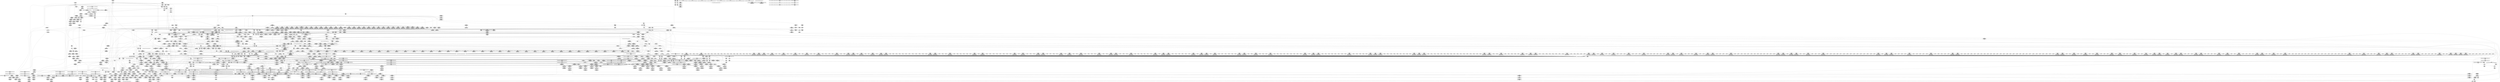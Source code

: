 digraph {
	CE0x58b1210 [shape=record,shape=Mrecord,label="{CE0x58b1210|apparmor_file_open:tmp13|security/apparmor/lsm.c,390|*SummSource*}"]
	CE0x58ae800 [shape=record,shape=Mrecord,label="{CE0x58ae800|80:_i64,_:_CRE_1360,1361_}"]
	CE0x596bf10 [shape=record,shape=Mrecord,label="{CE0x596bf10|aa_map_file_to_perms:and20|security/apparmor/include/file.h,210}"]
	CE0x588b0b0 [shape=record,shape=Mrecord,label="{CE0x588b0b0|apparmor_file_open:tmp11|security/apparmor/lsm.c,390|*SummSource*}"]
	CE0x591a510 [shape=record,shape=Mrecord,label="{CE0x591a510|i64*_getelementptr_inbounds_(_19_x_i64_,_19_x_i64_*___llvm_gcov_ctr100,_i64_0,_i64_18)|*Constant*|*SummSink*}"]
	CE0x58d2c20 [shape=record,shape=Mrecord,label="{CE0x58d2c20|aa_cred_profile:tmp23|security/apparmor/include/context.h,100}"]
	CE0x5863550 [shape=record,shape=Mrecord,label="{CE0x5863550|apparmor_file_open:tmp6|security/apparmor/lsm.c,382}"]
	CE0x59511f0 [shape=record,shape=Mrecord,label="{CE0x59511f0|aa_map_file_to_perms:f_mode1|security/apparmor/include/file.h,202}"]
	CE0x58ae4d0 [shape=record,shape=Mrecord,label="{CE0x58ae4d0|80:_i64,_:_CRE_1357,1358_}"]
	CE0x58ddfb0 [shape=record,shape=Mrecord,label="{CE0x58ddfb0|80:_i64,_:_CRE_415,416_}"]
	CE0x58d5570 [shape=record,shape=Mrecord,label="{CE0x58d5570|apparmor_file_open:tmp28|security/apparmor/lsm.c,407}"]
	CE0x595c620 [shape=record,shape=Mrecord,label="{CE0x595c620|aa_map_file_to_perms:tmp15|security/apparmor/include/file.h,203}"]
	CE0x5948810 [shape=record,shape=Mrecord,label="{CE0x5948810|aa_map_file_to_perms:if.then4|*SummSource*}"]
	CE0x586df80 [shape=record,shape=Mrecord,label="{CE0x586df80|GLOBAL:mediated_filesystem|*Constant*|*SummSink*}"]
	CE0x5969cc0 [shape=record,shape=Mrecord,label="{CE0x5969cc0|i64*_getelementptr_inbounds_(_19_x_i64_,_19_x_i64_*___llvm_gcov_ctr100,_i64_0,_i64_14)|*Constant*|*SummSink*}"]
	CE0x58b8400 [shape=record,shape=Mrecord,label="{CE0x58b8400|124:_i32,_128:_i64,_144:_i32,_192:_i32,_200:_%struct.aa_dfa*,_:_CRE_40,48_|*MultipleSource*|security/apparmor/lsm.c,395|security/apparmor/lsm.c,396}"]
	CE0x58ede40 [shape=record,shape=Mrecord,label="{CE0x58ede40|80:_i64,_:_CRE_1288,1296_|*MultipleSource*|*LoadInst*|security/apparmor/include/apparmor.h,117|security/apparmor/include/apparmor.h,117}"]
	CE0x5968900 [shape=record,shape=Mrecord,label="{CE0x5968900|aa_map_file_to_perms:tmp29|security/apparmor/include/file.h,208|*SummSource*}"]
	CE0x58dd730 [shape=record,shape=Mrecord,label="{CE0x58dd730|80:_i64,_:_CRE_407,408_}"]
	CE0x587f7d0 [shape=record,shape=Mrecord,label="{CE0x587f7d0|apparmor_file_open:tmp3|security/apparmor/lsm.c,378}"]
	CE0x5957ba0 [shape=record,shape=Mrecord,label="{CE0x5957ba0|i64_9|*Constant*}"]
	CE0x5902cf0 [shape=record,shape=Mrecord,label="{CE0x5902cf0|%struct.aa_profile*_null|*Constant*|*SummSource*}"]
	CE0x58d2710 [shape=record,shape=Mrecord,label="{CE0x58d2710|i64*_getelementptr_inbounds_(_16_x_i64_,_16_x_i64_*___llvm_gcov_ctr46,_i64_0,_i64_9)|*Constant*|*SummSource*}"]
	CE0x58c87f0 [shape=record,shape=Mrecord,label="{CE0x58c87f0|128:_i8*,_:_CRE_8,16_|*MultipleSource*|Function::aa_cred_profile&Arg::cred::|Function::apparmor_file_open&Arg::cred::|security/apparmor/include/context.h,99}"]
	CE0x58e83b0 [shape=record,shape=Mrecord,label="{CE0x58e83b0|80:_i64,_:_CRE_704,708_|*MultipleSource*|*LoadInst*|security/apparmor/include/apparmor.h,117|security/apparmor/include/apparmor.h,117}"]
	CE0x58aa290 [shape=record,shape=Mrecord,label="{CE0x58aa290|80:_i64,_:_CRE_16,20_|*MultipleSource*|*LoadInst*|security/apparmor/include/apparmor.h,117|security/apparmor/include/apparmor.h,117}"]
	CE0x58e01b0 [shape=record,shape=Mrecord,label="{CE0x58e01b0|80:_i64,_:_CRE_447,448_}"]
	CE0x58f4920 [shape=record,shape=Mrecord,label="{CE0x58f4920|80:_i64,_:_CRE_1370,1371_}"]
	CE0x5856240 [shape=record,shape=Mrecord,label="{CE0x5856240|aa_cred_profile:do.end|*SummSink*}"]
	CE0x58e6380 [shape=record,shape=Mrecord,label="{CE0x58e6380|80:_i64,_:_CRE_615,616_}"]
	CE0x5917250 [shape=record,shape=Mrecord,label="{CE0x5917250|i64_0|*Constant*}"]
	CE0x5944970 [shape=record,shape=Mrecord,label="{CE0x5944970|aa_cred_profile:tmp28|security/apparmor/include/context.h,100|*SummSink*}"]
	CE0x58f6940 [shape=record,shape=Mrecord,label="{CE0x58f6940|80:_i64,_:_CRE_1622,1623_}"]
	CE0x588d0b0 [shape=record,shape=Mrecord,label="{CE0x588d0b0|apparmor_file_open:tmp8|security/apparmor/lsm.c,383|*SummSource*}"]
	CE0x58bf640 [shape=record,shape=Mrecord,label="{CE0x58bf640|i64_3|*Constant*|*SummSink*}"]
	CE0x5900500 [shape=record,shape=Mrecord,label="{CE0x5900500|aa_map_file_to_perms:tmp}"]
	CE0x58fb9a0 [shape=record,shape=Mrecord,label="{CE0x58fb9a0|80:_i64,_:_CRE_1736,1752_|*MultipleSource*|*LoadInst*|security/apparmor/include/apparmor.h,117|security/apparmor/include/apparmor.h,117}"]
	CE0x58885b0 [shape=record,shape=Mrecord,label="{CE0x58885b0|apparmor_file_open:call1|security/apparmor/lsm.c,382|*SummSink*}"]
	CE0x59353b0 [shape=record,shape=Mrecord,label="{CE0x59353b0|aa_cred_profile:tmp15|security/apparmor/include/context.h,100|*SummSink*}"]
	CE0x58753b0 [shape=record,shape=Mrecord,label="{CE0x58753b0|128:_i8*,_:_CRE_144,152_|*MultipleSource*|Function::aa_cred_profile&Arg::cred::|Function::apparmor_file_open&Arg::cred::|security/apparmor/include/context.h,99}"]
	CE0x58b59d0 [shape=record,shape=Mrecord,label="{CE0x58b59d0|file_inode:bb|*SummSink*}"]
	CE0x58d0f00 [shape=record,shape=Mrecord,label="{CE0x58d0f00|aa_path_perm:cond|Function::aa_path_perm&Arg::cond::}"]
	CE0x58ef1e0 [shape=record,shape=Mrecord,label="{CE0x58ef1e0|80:_i64,_:_CRE_1318,1319_}"]
	CE0x58f7c60 [shape=record,shape=Mrecord,label="{CE0x58f7c60|80:_i64,_:_CRE_1640,1641_}"]
	CE0x5919090 [shape=record,shape=Mrecord,label="{CE0x5919090|i32_16|*Constant*}"]
	CE0x5902350 [shape=record,shape=Mrecord,label="{CE0x5902350|aa_cred_profile:tmp6|security/apparmor/include/context.h,100}"]
	CE0x58dfd70 [shape=record,shape=Mrecord,label="{CE0x58dfd70|80:_i64,_:_CRE_443,444_}"]
	CE0x58f4810 [shape=record,shape=Mrecord,label="{CE0x58f4810|80:_i64,_:_CRE_1369,1370_}"]
	CE0x58ae6f0 [shape=record,shape=Mrecord,label="{CE0x58ae6f0|80:_i64,_:_CRE_1359,1360_}"]
	CE0x596d400 [shape=record,shape=Mrecord,label="{CE0x596d400|aa_map_file_to_perms:tmp33|security/apparmor/include/file.h,210}"]
	CE0x5871720 [shape=record,shape=Mrecord,label="{CE0x5871720|i32_14|*Constant*|*SummSink*}"]
	CE0x5947610 [shape=record,shape=Mrecord,label="{CE0x5947610|aa_cred_profile:tmp33|security/apparmor/include/context.h,101|*SummSource*}"]
	CE0x58a7760 [shape=record,shape=Mrecord,label="{CE0x58a7760|80:_i64,_:_CRE_184,188_|*MultipleSource*|*LoadInst*|security/apparmor/include/apparmor.h,117|security/apparmor/include/apparmor.h,117}"]
	CE0x5855e40 [shape=record,shape=Mrecord,label="{CE0x5855e40|apparmor_file_open:tmp1|*SummSource*}"]
	CE0x58d1180 [shape=record,shape=Mrecord,label="{CE0x58d1180|aa_path_perm:cond|Function::aa_path_perm&Arg::cond::|*SummSource*}"]
	CE0x58f7930 [shape=record,shape=Mrecord,label="{CE0x58f7930|80:_i64,_:_CRE_1637,1638_}"]
	CE0x58e29a0 [shape=record,shape=Mrecord,label="{CE0x58e29a0|80:_i64,_:_CRE_561,562_}"]
	CE0x58c58f0 [shape=record,shape=Mrecord,label="{CE0x58c58f0|aa_cred_profile:tmp8|security/apparmor/include/context.h,100}"]
	CE0x5918380 [shape=record,shape=Mrecord,label="{CE0x5918380|aa_map_file_to_perms:tmp38|security/apparmor/include/file.h,211|*SummSource*}"]
	CE0x590f2b0 [shape=record,shape=Mrecord,label="{CE0x590f2b0|i32_22|*Constant*|*SummSource*}"]
	CE0x58c6f50 [shape=record,shape=Mrecord,label="{CE0x58c6f50|aa_map_file_to_perms:or|security/apparmor/include/file.h,201|*SummSink*}"]
	CE0x58da760 [shape=record,shape=Mrecord,label="{CE0x58da760|i32_100|*Constant*}"]
	CE0x58ecd40 [shape=record,shape=Mrecord,label="{CE0x58ecd40|80:_i64,_:_CRE_1265,1266_}"]
	CE0x5908ee0 [shape=record,shape=Mrecord,label="{CE0x5908ee0|aa_cred_profile:lnot|security/apparmor/include/context.h,100|*SummSource*}"]
	CE0x5933c50 [shape=record,shape=Mrecord,label="{CE0x5933c50|aa_map_file_to_perms:and12|security/apparmor/include/file.h,206|*SummSink*}"]
	CE0x5915030 [shape=record,shape=Mrecord,label="{CE0x5915030|aa_cred_profile:do.cond|*SummSink*}"]
	CE0x5887ff0 [shape=record,shape=Mrecord,label="{CE0x5887ff0|file_inode:f|Function::file_inode&Arg::f::|*SummSource*}"]
	CE0x58c13e0 [shape=record,shape=Mrecord,label="{CE0x58c13e0|i64*_getelementptr_inbounds_(_12_x_i64_,_12_x_i64_*___llvm_gcov_ctr99,_i64_0,_i64_9)|*Constant*|*SummSource*}"]
	CE0x58ee580 [shape=record,shape=Mrecord,label="{CE0x58ee580|80:_i64,_:_CRE_1306,1307_}"]
	CE0x58406a0 [shape=record,shape=Mrecord,label="{CE0x58406a0|apparmor_file_open:tmp|*SummSink*}"]
	CE0x58edc20 [shape=record,shape=Mrecord,label="{CE0x58edc20|80:_i64,_:_CRE_1279,1280_}"]
	CE0x5902e70 [shape=record,shape=Mrecord,label="{CE0x5902e70|aa_cred_profile:tobool1|security/apparmor/include/context.h,100|*SummSource*}"]
	CE0x5960680 [shape=record,shape=Mrecord,label="{CE0x5960680|aa_map_file_to_perms:bb|*SummSink*}"]
	CE0x58a9920 [shape=record,shape=Mrecord,label="{CE0x58a9920|80:_i64,_:_CRE_8,16_|*MultipleSource*|*LoadInst*|security/apparmor/include/apparmor.h,117|security/apparmor/include/apparmor.h,117}"]
	CE0x58a8cb0 [shape=record,shape=Mrecord,label="{CE0x58a8cb0|80:_i64,_:_CRE_272,280_|*MultipleSource*|*LoadInst*|security/apparmor/include/apparmor.h,117|security/apparmor/include/apparmor.h,117}"]
	CE0x58b2160 [shape=record,shape=Mrecord,label="{CE0x58b2160|apparmor_file_open:conv|security/apparmor/lsm.c,403}"]
	CE0x58bbb40 [shape=record,shape=Mrecord,label="{CE0x58bbb40|124:_i32,_128:_i64,_144:_i32,_192:_i32,_200:_%struct.aa_dfa*,_:_CRE_224,232_|*MultipleSource*|security/apparmor/lsm.c,395|security/apparmor/lsm.c,396}"]
	CE0x58cd650 [shape=record,shape=Mrecord,label="{CE0x58cd650|i64*_getelementptr_inbounds_(_16_x_i64_,_16_x_i64_*___llvm_gcov_ctr46,_i64_0,_i64_8)|*Constant*|*SummSink*}"]
	CE0x5968e60 [shape=record,shape=Mrecord,label="{CE0x5968e60|aa_map_file_to_perms:tmp30|security/apparmor/include/file.h,208|*SummSource*}"]
	CE0x596cdb0 [shape=record,shape=Mrecord,label="{CE0x596cdb0|i64_16|*Constant*|*SummSource*}"]
	CE0x58de610 [shape=record,shape=Mrecord,label="{CE0x58de610|80:_i64,_:_CRE_421,422_}"]
	CE0x58adf80 [shape=record,shape=Mrecord,label="{CE0x58adf80|80:_i64,_:_CRE_1352,1353_}"]
	CE0x5861fa0 [shape=record,shape=Mrecord,label="{CE0x5861fa0|file_inode:tmp}"]
	CE0x58b5b60 [shape=record,shape=Mrecord,label="{CE0x58b5b60|file_inode:tmp1|*SummSource*}"]
	CE0x58731e0 [shape=record,shape=Mrecord,label="{CE0x58731e0|i64*_getelementptr_inbounds_(_2_x_i64_,_2_x_i64_*___llvm_gcov_ctr88,_i64_0,_i64_1)|*Constant*|*SummSource*}"]
	CE0x5910970 [shape=record,shape=Mrecord,label="{CE0x5910970|mediated_filesystem:lnot|security/apparmor/include/apparmor.h,117|*SummSource*}"]
	CE0x58df600 [shape=record,shape=Mrecord,label="{CE0x58df600|80:_i64,_:_CRE_436,437_}"]
	CE0x5901050 [shape=record,shape=Mrecord,label="{CE0x5901050|aa_cred_profile:tmp5|security/apparmor/include/context.h,99|*SummSink*}"]
	CE0x58b5550 [shape=record,shape=Mrecord,label="{CE0x58b5550|_call_void_mcount()_#2|*SummSink*}"]
	CE0x5917bf0 [shape=record,shape=Mrecord,label="{CE0x5917bf0|aa_map_file_to_perms:tmp37|security/apparmor/include/file.h,211|*SummSource*}"]
	CE0x583eff0 [shape=record,shape=Mrecord,label="{CE0x583eff0|apparmor_file_open:tmp}"]
	CE0x5874580 [shape=record,shape=Mrecord,label="{CE0x5874580|i32_2|*Constant*}"]
	CE0x5887860 [shape=record,shape=Mrecord,label="{CE0x5887860|GLOBAL:file_inode|*Constant*|*SummSink*}"]
	CE0x58c91c0 [shape=record,shape=Mrecord,label="{CE0x58c91c0|aa_map_file_to_perms:and7|security/apparmor/include/file.h,205|*SummSource*}"]
	CE0x58b0710 [shape=record,shape=Mrecord,label="{CE0x58b0710|apparmor_file_open:tmp25|security/apparmor/lsm.c,398}"]
	CE0x58f9a20 [shape=record,shape=Mrecord,label="{CE0x58f9a20|80:_i64,_:_CRE_1668,1669_}"]
	CE0x5942d40 [shape=record,shape=Mrecord,label="{CE0x5942d40|i64*_getelementptr_inbounds_(_16_x_i64_,_16_x_i64_*___llvm_gcov_ctr46,_i64_0,_i64_12)|*Constant*|*SummSource*}"]
	CE0x58ed8f0 [shape=record,shape=Mrecord,label="{CE0x58ed8f0|80:_i64,_:_CRE_1276,1277_}"]
	CE0x5949bd0 [shape=record,shape=Mrecord,label="{CE0x5949bd0|aa_map_file_to_perms:and2|security/apparmor/include/file.h,202|*SummSink*}"]
	CE0x595a710 [shape=record,shape=Mrecord,label="{CE0x595a710|_call_void_mcount()_#2|*SummSink*}"]
	CE0x5956ac0 [shape=record,shape=Mrecord,label="{CE0x5956ac0|aa_map_file_to_perms:tmp26|security/apparmor/include/file.h,206|*SummSource*}"]
	CE0x588a9e0 [shape=record,shape=Mrecord,label="{CE0x588a9e0|i64_4|*Constant*|*SummSink*}"]
	CE0x5882e90 [shape=record,shape=Mrecord,label="{CE0x5882e90|aa_map_file_to_perms:file|Function::aa_map_file_to_perms&Arg::file::|*SummSink*}"]
	CE0x58ccaf0 [shape=record,shape=Mrecord,label="{CE0x58ccaf0|aa_cred_profile:tmp19|security/apparmor/include/context.h,100}"]
	CE0x5857530 [shape=record,shape=Mrecord,label="{CE0x5857530|apparmor_file_open:cond|security/apparmor/lsm.c, 398}"]
	CE0x58ef950 [shape=record,shape=Mrecord,label="{CE0x58ef950|80:_i64,_:_CRE_1325,1326_}"]
	CE0x58d4230 [shape=record,shape=Mrecord,label="{CE0x58d4230|apparmor_file_open:retval.0|*SummSink*}"]
	CE0x5885ca0 [shape=record,shape=Mrecord,label="{CE0x5885ca0|apparmor_file_open:call10|security/apparmor/lsm.c,400}"]
	CE0x5847950 [shape=record,shape=Mrecord,label="{CE0x5847950|apparmor_file_open:if.end}"]
	CE0x58b2f90 [shape=record,shape=Mrecord,label="{CE0x58b2f90|apparmor_file_open:allow|security/apparmor/lsm.c,391}"]
	CE0x5889af0 [shape=record,shape=Mrecord,label="{CE0x5889af0|apparmor_file_open:tmp4|security/apparmor/lsm.c,382|*SummSource*}"]
	CE0x58b0520 [shape=record,shape=Mrecord,label="{CE0x58b0520|apparmor_file_open:i_mode|security/apparmor/lsm.c,398|*SummSource*}"]
	CE0x588b1c0 [shape=record,shape=Mrecord,label="{CE0x588b1c0|i64*_getelementptr_inbounds_(_12_x_i64_,_12_x_i64_*___llvm_gcov_ctr99,_i64_0,_i64_11)|*Constant*}"]
	CE0x596c760 [shape=record,shape=Mrecord,label="{CE0x596c760|aa_map_file_to_perms:tobool21|security/apparmor/include/file.h,210}"]
	CE0x58e0700 [shape=record,shape=Mrecord,label="{CE0x58e0700|80:_i64,_:_CRE_452,453_}"]
	CE0x5874eb0 [shape=record,shape=Mrecord,label="{CE0x5874eb0|mediated_filesystem:tmp}"]
	CE0x5881790 [shape=record,shape=Mrecord,label="{CE0x5881790|aa_cred_profile:entry|*SummSink*}"]
	CE0x58f8b40 [shape=record,shape=Mrecord,label="{CE0x58f8b40|80:_i64,_:_CRE_1654,1655_}"]
	CE0x58d0d90 [shape=record,shape=Mrecord,label="{CE0x58d0d90|aa_path_perm:request|Function::aa_path_perm&Arg::request::|*SummSink*}"]
	CE0x58e5d20 [shape=record,shape=Mrecord,label="{CE0x58e5d20|80:_i64,_:_CRE_609,610_}"]
	CE0x58e5e30 [shape=record,shape=Mrecord,label="{CE0x58e5e30|80:_i64,_:_CRE_610,611_}"]
	CE0x58ce5d0 [shape=record,shape=Mrecord,label="{CE0x58ce5d0|_call_void_asm_sideeffect_1:_09ud2_0A.pushsection___bug_table,_22a_22_0A2:_09.long_1b_-_2b,_$_0:c_-_2b_0A_09.word_$_1:c_,_0_0A_09.org_2b+$_2:c_0A.popsection_,_i,i,i,_dirflag_,_fpsr_,_flags_(i8*_getelementptr_inbounds_(_36_x_i8_,_36_x_i8_*_.str12,_i32_0,_i32_0),_i32_100,_i64_12)_#2,_!dbg_!15490,_!srcloc_!15493|security/apparmor/include/context.h,100|*SummSource*}"]
	CE0x59482b0 [shape=record,shape=Mrecord,label="{CE0x59482b0|aa_cred_profile:tmp34|security/apparmor/include/context.h,101|*SummSource*}"]
	CE0x5848d70 [shape=record,shape=Mrecord,label="{CE0x5848d70|apparmor_file_open:if.then3}"]
	CE0x58dfe80 [shape=record,shape=Mrecord,label="{CE0x58dfe80|80:_i64,_:_CRE_444,445_}"]
	CE0x5966b60 [shape=record,shape=Mrecord,label="{CE0x5966b60|aa_map_file_to_perms:and15|security/apparmor/include/file.h,208|*SummSource*}"]
	CE0x58eb2b0 [shape=record,shape=Mrecord,label="{CE0x58eb2b0|80:_i64,_:_CRE_1240,1241_}"]
	CE0x5936070 [shape=record,shape=Mrecord,label="{CE0x5936070|COLLAPSED:_GCMRE___llvm_gcov_ctr46_internal_global_16_x_i64_zeroinitializer:_elem_0:default:}"]
	CE0x58ef2f0 [shape=record,shape=Mrecord,label="{CE0x58ef2f0|80:_i64,_:_CRE_1319,1320_}"]
	CE0x58b14c0 [shape=record,shape=Mrecord,label="{CE0x58b14c0|i64*_getelementptr_inbounds_(_12_x_i64_,_12_x_i64_*___llvm_gcov_ctr99,_i64_0,_i64_6)|*Constant*|*SummSource*}"]
	CE0x58c3670 [shape=record,shape=Mrecord,label="{CE0x58c3670|i64*_getelementptr_inbounds_(_16_x_i64_,_16_x_i64_*___llvm_gcov_ctr46,_i64_0,_i64_1)|*Constant*|*SummSource*}"]
	CE0x58ddb70 [shape=record,shape=Mrecord,label="{CE0x58ddb70|80:_i64,_:_CRE_411,412_}"]
	CE0x58ba010 [shape=record,shape=Mrecord,label="{CE0x58ba010|124:_i32,_128:_i64,_144:_i32,_192:_i32,_200:_%struct.aa_dfa*,_:_CRE_124,128_|*MultipleSource*|security/apparmor/lsm.c,395|security/apparmor/lsm.c,396}"]
	CE0x5952070 [shape=record,shape=Mrecord,label="{CE0x5952070|aa_map_file_to_perms:perms.0|*SummSource*}"]
	CE0x596ddd0 [shape=record,shape=Mrecord,label="{CE0x596ddd0|aa_map_file_to_perms:tmp35|security/apparmor/include/file.h,210}"]
	CE0x58f96f0 [shape=record,shape=Mrecord,label="{CE0x58f96f0|80:_i64,_:_CRE_1665,1666_}"]
	CE0x58a5e10 [shape=record,shape=Mrecord,label="{CE0x58a5e10|80:_i64,_:_CRE_80,88_|*MultipleSource*|*LoadInst*|security/apparmor/include/apparmor.h,117|security/apparmor/include/apparmor.h,117}"]
	CE0x58e7040 [shape=record,shape=Mrecord,label="{CE0x58e7040|80:_i64,_:_CRE_627,628_}"]
	CE0x58b8670 [shape=record,shape=Mrecord,label="{CE0x58b8670|124:_i32,_128:_i64,_144:_i32,_192:_i32,_200:_%struct.aa_dfa*,_:_CRE_48,52_|*MultipleSource*|security/apparmor/lsm.c,395|security/apparmor/lsm.c,396}"]
	CE0x590aee0 [shape=record,shape=Mrecord,label="{CE0x590aee0|aa_cred_profile:tmp4|*LoadInst*|security/apparmor/include/context.h,99}"]
	CE0x58c0340 [shape=record,shape=Mrecord,label="{CE0x58c0340|apparmor_file_open:tmp17|security/apparmor/lsm.c,396}"]
	CE0x58cec70 [shape=record,shape=Mrecord,label="{CE0x58cec70|aa_cred_profile:tmp18|security/apparmor/include/context.h,100}"]
	CE0x5886c80 [shape=record,shape=Mrecord,label="{CE0x5886c80|apparmor_file_open:call2|security/apparmor/lsm.c,390|*SummSource*}"]
	CE0x5916750 [shape=record,shape=Mrecord,label="{CE0x5916750|128:_i8*,_:_CRE_32,36_|*MultipleSource*|Function::aa_cred_profile&Arg::cred::|Function::apparmor_file_open&Arg::cred::|security/apparmor/include/context.h,99}"]
	CE0x58eda00 [shape=record,shape=Mrecord,label="{CE0x58eda00|80:_i64,_:_CRE_1277,1278_}"]
	CE0x58ebd50 [shape=record,shape=Mrecord,label="{CE0x58ebd50|80:_i64,_:_CRE_1250,1251_}"]
	CE0x5969c10 [shape=record,shape=Mrecord,label="{CE0x5969c10|i64*_getelementptr_inbounds_(_19_x_i64_,_19_x_i64_*___llvm_gcov_ctr100,_i64_0,_i64_14)|*Constant*|*SummSource*}"]
	CE0x58d5f00 [shape=record,shape=Mrecord,label="{CE0x58d5f00|apparmor_file_open:tmp26|security/apparmor/lsm.c,406|*SummSource*}"]
	CE0x5951850 [shape=record,shape=Mrecord,label="{CE0x5951850|aa_map_file_to_perms:and|security/apparmor/include/file.h,200}"]
	CE0x592ecd0 [shape=record,shape=Mrecord,label="{CE0x592ecd0|aa_cred_profile:tmp10|security/apparmor/include/context.h,100|*SummSource*}"]
	CE0x5840180 [shape=record,shape=Mrecord,label="{CE0x5840180|i64*_getelementptr_inbounds_(_12_x_i64_,_12_x_i64_*___llvm_gcov_ctr99,_i64_0,_i64_0)|*Constant*}"]
	CE0x588c0a0 [shape=record,shape=Mrecord,label="{CE0x588c0a0|GLOBAL:__llvm_gcov_ctr99|Global_var:__llvm_gcov_ctr99|*SummSink*}"]
	CE0x58aa410 [shape=record,shape=Mrecord,label="{CE0x58aa410|i64_-2147483648|*Constant*}"]
	CE0x5909060 [shape=record,shape=Mrecord,label="{CE0x5909060|aa_cred_profile:lnot|security/apparmor/include/context.h,100|*SummSink*}"]
	CE0x5947b70 [shape=record,shape=Mrecord,label="{CE0x5947b70|aa_cred_profile:profile11|security/apparmor/include/context.h,101}"]
	CE0x596d220 [shape=record,shape=Mrecord,label="{CE0x596d220|i64_15|*Constant*}"]
	CE0x590d3b0 [shape=record,shape=Mrecord,label="{CE0x590d3b0|aa_cred_profile:lnot3|security/apparmor/include/context.h,100}"]
	CE0x59691e0 [shape=record,shape=Mrecord,label="{CE0x59691e0|aa_map_file_to_perms:tmp31|security/apparmor/include/file.h,209}"]
	CE0x58e69e0 [shape=record,shape=Mrecord,label="{CE0x58e69e0|80:_i64,_:_CRE_621,622_}"]
	CE0x58b6630 [shape=record,shape=Mrecord,label="{CE0x58b6630|_ret_%struct.aa_profile*_%tmp34,_!dbg_!15510|security/apparmor/include/context.h,101|*SummSource*}"]
	CE0x58bfe20 [shape=record,shape=Mrecord,label="{CE0x58bfe20|apparmor_file_open:tmp17|security/apparmor/lsm.c,396|*SummSink*}"]
	CE0x58e59f0 [shape=record,shape=Mrecord,label="{CE0x58e59f0|80:_i64,_:_CRE_606,607_}"]
	CE0x5941d50 [shape=record,shape=Mrecord,label="{CE0x5941d50|aa_map_file_to_perms:if.then|*SummSink*}"]
	CE0x5932f10 [shape=record,shape=Mrecord,label="{CE0x5932f10|aa_map_file_to_perms:and7|security/apparmor/include/file.h,205}"]
	CE0x595be70 [shape=record,shape=Mrecord,label="{CE0x595be70|aa_map_file_to_perms:tmp14|security/apparmor/include/file.h,202|*SummSource*}"]
	CE0x58bc560 [shape=record,shape=Mrecord,label="{CE0x58bc560|124:_i32,_128:_i64,_144:_i32,_192:_i32,_200:_%struct.aa_dfa*,_:_CRE_256,264_|*MultipleSource*|security/apparmor/lsm.c,395|security/apparmor/lsm.c,396}"]
	CE0x58f7e80 [shape=record,shape=Mrecord,label="{CE0x58f7e80|80:_i64,_:_CRE_1642,1643_}"]
	CE0x58867d0 [shape=record,shape=Mrecord,label="{CE0x58867d0|apparmor_file_open:in_execve|security/apparmor/lsm.c,390}"]
	CE0x58e9330 [shape=record,shape=Mrecord,label="{CE0x58e9330|80:_i64,_:_CRE_1210,1211_}"]
	CE0x59112b0 [shape=record,shape=Mrecord,label="{CE0x59112b0|aa_map_file_to_perms:tmp5|security/apparmor/include/file.h,200}"]
	CE0x5935ef0 [shape=record,shape=Mrecord,label="{CE0x5935ef0|i64*_getelementptr_inbounds_(_16_x_i64_,_16_x_i64_*___llvm_gcov_ctr46,_i64_0,_i64_0)|*Constant*|*SummSink*}"]
	CE0x58ce0a0 [shape=record,shape=Mrecord,label="{CE0x58ce0a0|aa_cred_profile:tmp21|security/apparmor/include/context.h,100|*SummSink*}"]
	CE0x58b7200 [shape=record,shape=Mrecord,label="{CE0x58b7200|i32_11|*Constant*|*SummSink*}"]
	CE0x58ab650 [shape=record,shape=Mrecord,label="{CE0x58ab650|aa_map_file_to_perms:if.then22|*SummSink*}"]
	CE0x58f00c0 [shape=record,shape=Mrecord,label="{CE0x58f00c0|80:_i64,_:_CRE_1332,1333_}"]
	CE0x592e9e0 [shape=record,shape=Mrecord,label="{CE0x592e9e0|aa_map_file_to_perms:perms.1}"]
	CE0x59043b0 [shape=record,shape=Mrecord,label="{CE0x59043b0|aa_cred_profile:do.end10}"]
	CE0x58ef510 [shape=record,shape=Mrecord,label="{CE0x58ef510|80:_i64,_:_CRE_1321,1322_}"]
	CE0x5844680 [shape=record,shape=Mrecord,label="{CE0x5844680|apparmor_file_open:entry|*SummSource*}"]
	CE0x5873a50 [shape=record,shape=Mrecord,label="{CE0x5873a50|file_inode:tmp3}"]
	CE0x5915770 [shape=record,shape=Mrecord,label="{CE0x5915770|128:_i8*,_:_CRE_44,48_|*MultipleSource*|Function::aa_cred_profile&Arg::cred::|Function::apparmor_file_open&Arg::cred::|security/apparmor/include/context.h,99}"]
	CE0x58dcc90 [shape=record,shape=Mrecord,label="{CE0x58dcc90|80:_i64,_:_CRE_397,398_}"]
	CE0x58ad810 [shape=record,shape=Mrecord,label="{CE0x58ad810|80:_i64,_:_CRE_1345,1346_}"]
	CE0x58f6a50 [shape=record,shape=Mrecord,label="{CE0x58f6a50|80:_i64,_:_CRE_1623,1624_}"]
	CE0x58ebf70 [shape=record,shape=Mrecord,label="{CE0x58ebf70|80:_i64,_:_CRE_1252,1253_}"]
	CE0x58f7820 [shape=record,shape=Mrecord,label="{CE0x58f7820|80:_i64,_:_CRE_1636,1637_}"]
	CE0x58e7590 [shape=record,shape=Mrecord,label="{CE0x58e7590|80:_i64,_:_CRE_632,640_|*MultipleSource*|*LoadInst*|security/apparmor/include/apparmor.h,117|security/apparmor/include/apparmor.h,117}"]
	CE0x58c6010 [shape=record,shape=Mrecord,label="{CE0x58c6010|aa_cred_profile:tmp17|security/apparmor/include/context.h,100}"]
	CE0x5919100 [shape=record,shape=Mrecord,label="{CE0x5919100|i32_16|*Constant*|*SummSource*}"]
	CE0x58a8300 [shape=record,shape=Mrecord,label="{CE0x58a8300|80:_i64,_:_CRE_240,248_|*MultipleSource*|*LoadInst*|security/apparmor/include/apparmor.h,117|security/apparmor/include/apparmor.h,117}"]
	CE0x58b4370 [shape=record,shape=Mrecord,label="{CE0x58b4370|apparmor_file_open:tmp29|security/apparmor/lsm.c,407|*SummSource*}"]
	CE0x5871e30 [shape=record,shape=Mrecord,label="{CE0x5871e30|i64*_getelementptr_inbounds_(_2_x_i64_,_2_x_i64_*___llvm_gcov_ctr55,_i64_0,_i64_0)|*Constant*|*SummSink*}"]
	CE0x58729a0 [shape=record,shape=Mrecord,label="{CE0x58729a0|i32_1024|*Constant*}"]
	CE0x5967350 [shape=record,shape=Mrecord,label="{CE0x5967350|aa_map_file_to_perms:tobool16|security/apparmor/include/file.h,208|*SummSource*}"]
	CE0x59128c0 [shape=record,shape=Mrecord,label="{CE0x59128c0|128:_i8*,_:_CRE_96,104_|*MultipleSource*|Function::aa_cred_profile&Arg::cred::|Function::apparmor_file_open&Arg::cred::|security/apparmor/include/context.h,99}"]
	CE0x58b54b0 [shape=record,shape=Mrecord,label="{CE0x58b54b0|_call_void_mcount()_#2|*SummSource*}"]
	CE0x5917000 [shape=record,shape=Mrecord,label="{CE0x5917000|i64_-2147483648|*Constant*|*SummSource*}"]
	CE0x58f9090 [shape=record,shape=Mrecord,label="{CE0x58f9090|80:_i64,_:_CRE_1659,1660_}"]
	CE0x58e12b0 [shape=record,shape=Mrecord,label="{CE0x58e12b0|80:_i64,_:_CRE_463,464_}"]
	CE0x58daac0 [shape=record,shape=Mrecord,label="{CE0x58daac0|80:_i64,_:_CRE_280,288_|*MultipleSource*|*LoadInst*|security/apparmor/include/apparmor.h,117|security/apparmor/include/apparmor.h,117}"]
	CE0x58dd2f0 [shape=record,shape=Mrecord,label="{CE0x58dd2f0|80:_i64,_:_CRE_403,404_}"]
	CE0x5888520 [shape=record,shape=Mrecord,label="{CE0x5888520|_ret_%struct.inode*_%tmp4,_!dbg_!15470|include/linux/fs.h,1916|*SummSink*}"]
	CE0x58b5d90 [shape=record,shape=Mrecord,label="{CE0x58b5d90|i64*_getelementptr_inbounds_(_2_x_i64_,_2_x_i64_*___llvm_gcov_ctr88,_i64_0,_i64_1)|*Constant*}"]
	CE0x594d690 [shape=record,shape=Mrecord,label="{CE0x594d690|aa_map_file_to_perms:tmp17|security/apparmor/include/file.h,205|*SummSource*}"]
	CE0x58ec080 [shape=record,shape=Mrecord,label="{CE0x58ec080|80:_i64,_:_CRE_1253,1254_}"]
	CE0x58e8b70 [shape=record,shape=Mrecord,label="{CE0x58e8b70|80:_i64,_:_CRE_880,896_|*MultipleSource*|*LoadInst*|security/apparmor/include/apparmor.h,117|security/apparmor/include/apparmor.h,117}"]
	CE0x5904310 [shape=record,shape=Mrecord,label="{CE0x5904310|aa_cred_profile:do.end8|*SummSink*}"]
	CE0x58642f0 [shape=record,shape=Mrecord,label="{CE0x58642f0|128:_i8*,_:_CRE_64,72_|*MultipleSource*|Function::aa_cred_profile&Arg::cred::|Function::apparmor_file_open&Arg::cred::|security/apparmor/include/context.h,99}"]
	CE0x5967510 [shape=record,shape=Mrecord,label="{CE0x5967510|aa_map_file_to_perms:tobool16|security/apparmor/include/file.h,208|*SummSink*}"]
	CE0x58c0240 [shape=record,shape=Mrecord,label="{CE0x58c0240|i64*_getelementptr_inbounds_(_12_x_i64_,_12_x_i64_*___llvm_gcov_ctr99,_i64_0,_i64_9)|*Constant*}"]
	CE0x5941e70 [shape=record,shape=Mrecord,label="{CE0x5941e70|aa_map_file_to_perms:if.then17}"]
	CE0x5919ee0 [shape=record,shape=Mrecord,label="{CE0x5919ee0|aa_map_file_to_perms:tmp39|security/apparmor/include/file.h,213}"]
	CE0x5875c30 [shape=record,shape=Mrecord,label="{CE0x5875c30|mediated_filesystem:tmp3|*SummSink*}"]
	CE0x58abee0 [shape=record,shape=Mrecord,label="{CE0x58abee0|aa_cred_profile:lor.end}"]
	CE0x58ce750 [shape=record,shape=Mrecord,label="{CE0x58ce750|_call_void_asm_sideeffect_1:_09ud2_0A.pushsection___bug_table,_22a_22_0A2:_09.long_1b_-_2b,_$_0:c_-_2b_0A_09.word_$_1:c_,_0_0A_09.org_2b+$_2:c_0A.popsection_,_i,i,i,_dirflag_,_fpsr_,_flags_(i8*_getelementptr_inbounds_(_36_x_i8_,_36_x_i8_*_.str12,_i32_0,_i32_0),_i32_100,_i64_12)_#2,_!dbg_!15490,_!srcloc_!15493|security/apparmor/include/context.h,100|*SummSink*}"]
	CE0x58868a0 [shape=record,shape=Mrecord,label="{CE0x58868a0|apparmor_file_open:in_execve|security/apparmor/lsm.c,390|*SummSource*}"]
	CE0x58b73e0 [shape=record,shape=Mrecord,label="{CE0x58b73e0|124:_i32,_128:_i64,_144:_i32,_192:_i32,_200:_%struct.aa_dfa*,_:_CRE_0,8_|*MultipleSource*|security/apparmor/lsm.c,395|security/apparmor/lsm.c,396}"]
	CE0x58b8130 [shape=record,shape=Mrecord,label="{CE0x58b8130|124:_i32,_128:_i64,_144:_i32,_192:_i32,_200:_%struct.aa_dfa*,_:_CRE_32,40_|*MultipleSource*|security/apparmor/lsm.c,395|security/apparmor/lsm.c,396}"]
	CE0x58c8720 [shape=record,shape=Mrecord,label="{CE0x58c8720|128:_i8*,_:_CRE_4,8_|*MultipleSource*|Function::aa_cred_profile&Arg::cred::|Function::apparmor_file_open&Arg::cred::|security/apparmor/include/context.h,99}"]
	CE0x58eb090 [shape=record,shape=Mrecord,label="{CE0x58eb090|80:_i64,_:_CRE_1238,1239_}"]
	CE0x58df820 [shape=record,shape=Mrecord,label="{CE0x58df820|80:_i64,_:_CRE_438,439_}"]
	CE0x58d2650 [shape=record,shape=Mrecord,label="{CE0x58d2650|i64*_getelementptr_inbounds_(_16_x_i64_,_16_x_i64_*___llvm_gcov_ctr46,_i64_0,_i64_9)|*Constant*}"]
	CE0x5905d30 [shape=record,shape=Mrecord,label="{CE0x5905d30|aa_map_file_to_perms:if.end14}"]
	CE0x58e76a0 [shape=record,shape=Mrecord,label="{CE0x58e76a0|80:_i64,_:_CRE_640,648_|*MultipleSource*|*LoadInst*|security/apparmor/include/apparmor.h,117|security/apparmor/include/apparmor.h,117}"]
	CE0x58eb5e0 [shape=record,shape=Mrecord,label="{CE0x58eb5e0|80:_i64,_:_CRE_1243,1244_}"]
	CE0x588c210 [shape=record,shape=Mrecord,label="{CE0x588c210|i64_0|*Constant*|*SummSource*}"]
	CE0x58cf710 [shape=record,shape=Mrecord,label="{CE0x58cf710|i32_15|*Constant*|*SummSource*}"]
	CE0x58bda00 [shape=record,shape=Mrecord,label="{CE0x58bda00|apparmor_file_open:tmp22|security/apparmor/lsm.c,397}"]
	CE0x5966750 [shape=record,shape=Mrecord,label="{CE0x5966750|i32_512|*Constant*|*SummSink*}"]
	CE0x58b88e0 [shape=record,shape=Mrecord,label="{CE0x58b88e0|124:_i32,_128:_i64,_144:_i32,_192:_i32,_200:_%struct.aa_dfa*,_:_CRE_56,64_|*MultipleSource*|security/apparmor/lsm.c,395|security/apparmor/lsm.c,396}"]
	CE0x590f730 [shape=record,shape=Mrecord,label="{CE0x590f730|aa_cred_profile:do.body5|*SummSink*}"]
	CE0x5916cb0 [shape=record,shape=Mrecord,label="{CE0x5916cb0|aa_map_file_to_perms:tmp4|security/apparmor/include/file.h,200|*SummSink*}"]
	CE0x5903770 [shape=record,shape=Mrecord,label="{CE0x5903770|aa_cred_profile:do.body6|*SummSource*}"]
	CE0x594ec40 [shape=record,shape=Mrecord,label="{CE0x594ec40|aa_map_file_to_perms:if.end24|*SummSource*}"]
	CE0x595b4f0 [shape=record,shape=Mrecord,label="{CE0x595b4f0|aa_map_file_to_perms:tmp1|*SummSource*}"]
	CE0x58e0b40 [shape=record,shape=Mrecord,label="{CE0x58e0b40|80:_i64,_:_CRE_456,457_}"]
	CE0x58a42a0 [shape=record,shape=Mrecord,label="{CE0x58a42a0|i32_10|*Constant*}"]
	CE0x58bf860 [shape=record,shape=Mrecord,label="{CE0x58bf860|i64_7|*Constant*}"]
	CE0x58f9b30 [shape=record,shape=Mrecord,label="{CE0x58f9b30|80:_i64,_:_CRE_1669,1670_}"]
	CE0x58ff860 [shape=record,shape=Mrecord,label="{CE0x58ff860|80:_i64,_:_CRE_2268,2304_|*MultipleSource*|*LoadInst*|security/apparmor/include/apparmor.h,117|security/apparmor/include/apparmor.h,117}"]
	CE0x5963200 [shape=record,shape=Mrecord,label="{CE0x5963200|aa_map_file_to_perms:tmp23|security/apparmor/include/file.h,205|*SummSink*}"]
	CE0x58c6910 [shape=record,shape=Mrecord,label="{CE0x58c6910|i64*_getelementptr_inbounds_(_16_x_i64_,_16_x_i64_*___llvm_gcov_ctr46,_i64_0,_i64_7)|*Constant*|*SummSource*}"]
	CE0x58c0740 [shape=record,shape=Mrecord,label="{CE0x58c0740|apparmor_file_open:tmp18|security/apparmor/lsm.c,396|*SummSource*}"]
	CE0x59676d0 [shape=record,shape=Mrecord,label="{CE0x59676d0|i64_13|*Constant*}"]
	CE0x5959710 [shape=record,shape=Mrecord,label="{CE0x5959710|i32_6|*Constant*|*SummSource*}"]
	CE0x58dd510 [shape=record,shape=Mrecord,label="{CE0x58dd510|80:_i64,_:_CRE_405,406_}"]
	CE0x58a8110 [shape=record,shape=Mrecord,label="{CE0x58a8110|80:_i64,_:_CRE_224,240_|*MultipleSource*|*LoadInst*|security/apparmor/include/apparmor.h,117|security/apparmor/include/apparmor.h,117}"]
	CE0x58d2310 [shape=record,shape=Mrecord,label="{CE0x58d2310|i64_12|*Constant*}"]
	CE0x58b8fd0 [shape=record,shape=Mrecord,label="{CE0x58b8fd0|124:_i32,_128:_i64,_144:_i32,_192:_i32,_200:_%struct.aa_dfa*,_:_CRE_80,88_|*MultipleSource*|security/apparmor/lsm.c,395|security/apparmor/lsm.c,396}"]
	CE0x5916dd0 [shape=record,shape=Mrecord,label="{CE0x5916dd0|aa_cred_profile:do.body5}"]
	CE0x58e3e50 [shape=record,shape=Mrecord,label="{CE0x58e3e50|80:_i64,_:_CRE_580,581_}"]
	CE0x5912cf0 [shape=record,shape=Mrecord,label="{CE0x5912cf0|aa_cred_profile:tmp11|security/apparmor/include/context.h,100|*SummSink*}"]
	CE0x58e56c0 [shape=record,shape=Mrecord,label="{CE0x58e56c0|80:_i64,_:_CRE_603,604_}"]
	CE0x58e9820 [shape=record,shape=Mrecord,label="{CE0x58e9820|80:_i64,_:_CRE_1215,1216_}"]
	CE0x58bf0a0 [shape=record,shape=Mrecord,label="{CE0x58bf0a0|apparmor_file_open:tmp21|security/apparmor/lsm.c,397|*SummSource*}"]
	CE0x58aa0d0 [shape=record,shape=Mrecord,label="{CE0x58aa0d0|aa_cred_profile:tobool4|security/apparmor/include/context.h,100|*SummSource*}"]
	CE0x5900cf0 [shape=record,shape=Mrecord,label="{CE0x5900cf0|aa_map_file_to_perms:if.end14|*SummSink*}"]
	CE0x5960fb0 [shape=record,shape=Mrecord,label="{CE0x5960fb0|i64*_getelementptr_inbounds_(_19_x_i64_,_19_x_i64_*___llvm_gcov_ctr100,_i64_0,_i64_11)|*Constant*|*SummSink*}"]
	CE0x58f4f80 [shape=record,shape=Mrecord,label="{CE0x58f4f80|80:_i64,_:_CRE_1376,1384_|*MultipleSource*|*LoadInst*|security/apparmor/include/apparmor.h,117|security/apparmor/include/apparmor.h,117}"]
	CE0x58e27b0 [shape=record,shape=Mrecord,label="{CE0x58e27b0|80:_i64,_:_CRE_560,561_}"]
	CE0x596a030 [shape=record,shape=Mrecord,label="{CE0x596a030|aa_map_file_to_perms:tmp32|security/apparmor/include/file.h,209|*SummSource*}"]
	CE0x591a2e0 [shape=record,shape=Mrecord,label="{CE0x591a2e0|aa_map_file_to_perms:tmp39|security/apparmor/include/file.h,213|*SummSource*}"]
	CE0x5904b10 [shape=record,shape=Mrecord,label="{CE0x5904b10|i32_-3|*Constant*|*SummSink*}"]
	CE0x59510c0 [shape=record,shape=Mrecord,label="{CE0x59510c0|aa_map_file_to_perms:perms.0|*SummSink*}"]
	CE0x58f9d50 [shape=record,shape=Mrecord,label="{CE0x58f9d50|80:_i64,_:_CRE_1671,1672_}"]
	CE0x5933830 [shape=record,shape=Mrecord,label="{CE0x5933830|aa_map_file_to_perms:or13|security/apparmor/include/file.h,206}"]
	CE0x58ba280 [shape=record,shape=Mrecord,label="{CE0x58ba280|124:_i32,_128:_i64,_144:_i32,_192:_i32,_200:_%struct.aa_dfa*,_:_CRE_128,136_|*MultipleSource*|security/apparmor/lsm.c,395|security/apparmor/lsm.c,396}"]
	CE0x5907a00 [shape=record,shape=Mrecord,label="{CE0x5907a00|aa_cred_profile:bb}"]
	CE0x58e8790 [shape=record,shape=Mrecord,label="{CE0x58e8790|80:_i64,_:_CRE_720,736_|*MultipleSource*|*LoadInst*|security/apparmor/include/apparmor.h,117|security/apparmor/include/apparmor.h,117}"]
	CE0x58f8920 [shape=record,shape=Mrecord,label="{CE0x58f8920|80:_i64,_:_CRE_1652,1653_}"]
	CE0x58fbb90 [shape=record,shape=Mrecord,label="{CE0x58fbb90|80:_i64,_:_CRE_1752,1760_|*MultipleSource*|*LoadInst*|security/apparmor/include/apparmor.h,117|security/apparmor/include/apparmor.h,117}"]
	CE0x58b5810 [shape=record,shape=Mrecord,label="{CE0x58b5810|file_inode:bb|*SummSource*}"]
	CE0x58ac320 [shape=record,shape=Mrecord,label="{CE0x58ac320|mediated_filesystem:bb|*SummSink*}"]
	CE0x58f53c0 [shape=record,shape=Mrecord,label="{CE0x58f53c0|80:_i64,_:_CRE_1536,1568_|*MultipleSource*|*LoadInst*|security/apparmor/include/apparmor.h,117|security/apparmor/include/apparmor.h,117}"]
	CE0x58b0630 [shape=record,shape=Mrecord,label="{CE0x58b0630|apparmor_file_open:i_mode|security/apparmor/lsm.c,398|*SummSink*}"]
	CE0x5961880 [shape=record,shape=Mrecord,label="{CE0x5961880|aa_map_file_to_perms:bb}"]
	CE0x586b0a0 [shape=record,shape=Mrecord,label="{CE0x586b0a0|file_inode:tmp|*SummSink*}"]
	CE0x5933bc0 [shape=record,shape=Mrecord,label="{CE0x5933bc0|aa_map_file_to_perms:and12|security/apparmor/include/file.h,206|*SummSource*}"]
	CE0x58e3f60 [shape=record,shape=Mrecord,label="{CE0x58e3f60|80:_i64,_:_CRE_581,582_}"]
	CE0x58b39a0 [shape=record,shape=Mrecord,label="{CE0x58b39a0|i16_2053|*Constant*|*SummSource*}"]
	CE0x588a180 [shape=record,shape=Mrecord,label="{CE0x588a180|apparmor_file_open:tobool|security/apparmor/lsm.c,390|*SummSink*}"]
	CE0x58c6ce0 [shape=record,shape=Mrecord,label="{CE0x58c6ce0|aa_map_file_to_perms:f_mode|security/apparmor/include/file.h,200|*SummSource*}"]
	CE0x58cdf80 [shape=record,shape=Mrecord,label="{CE0x58cdf80|aa_cred_profile:tmp21|security/apparmor/include/context.h,100|*SummSource*}"]
	CE0x59360e0 [shape=record,shape=Mrecord,label="{CE0x59360e0|aa_cred_profile:tmp|*SummSource*}"]
	CE0x58bf030 [shape=record,shape=Mrecord,label="{CE0x58bf030|apparmor_file_open:tmp21|security/apparmor/lsm.c,397}"]
	CE0x5913be0 [shape=record,shape=Mrecord,label="{CE0x5913be0|get_current:tmp2}"]
	CE0x5852ba0 [shape=record,shape=Mrecord,label="{CE0x5852ba0|24:_%struct.dentry*,_32:_%struct.inode*,_128:_i32,_132:_i32,_456:_i8*,_:_CRE_9,10_}"]
	CE0x590bc70 [shape=record,shape=Mrecord,label="{CE0x590bc70|aa_cred_profile:lor.rhs|*SummSource*}"]
	CE0x58e1800 [shape=record,shape=Mrecord,label="{CE0x58e1800|80:_i64,_:_CRE_488,496_|*MultipleSource*|*LoadInst*|security/apparmor/include/apparmor.h,117|security/apparmor/include/apparmor.h,117}"]
	CE0x58c7170 [shape=record,shape=Mrecord,label="{CE0x58c7170|128:_i8*,_:_CRE_0,4_|*MultipleSource*|Function::aa_cred_profile&Arg::cred::|Function::apparmor_file_open&Arg::cred::|security/apparmor/include/context.h,99}"]
	CE0x58f4d60 [shape=record,shape=Mrecord,label="{CE0x58f4d60|80:_i64,_:_CRE_1374,1375_}"]
	CE0x58faf60 [shape=record,shape=Mrecord,label="{CE0x58faf60|80:_i64,_:_CRE_1688,1696_|*MultipleSource*|*LoadInst*|security/apparmor/include/apparmor.h,117|security/apparmor/include/apparmor.h,117}"]
	CE0x58b3110 [shape=record,shape=Mrecord,label="{CE0x58b3110|apparmor_file_open:allow|security/apparmor/lsm.c,391|*SummSink*}"]
	CE0x5874160 [shape=record,shape=Mrecord,label="{CE0x5874160|i32_0|*Constant*}"]
	CE0x5874c30 [shape=record,shape=Mrecord,label="{CE0x5874c30|file_inode:tmp4|*LoadInst*|include/linux/fs.h,1916|*SummSource*}"]
	CE0x58e7de0 [shape=record,shape=Mrecord,label="{CE0x58e7de0|80:_i64,_:_CRE_672,680_|*MultipleSource*|*LoadInst*|security/apparmor/include/apparmor.h,117|security/apparmor/include/apparmor.h,117}"]
	CE0x58aed50 [shape=record,shape=Mrecord,label="{CE0x58aed50|80:_i64,_:_CRE_1365,1366_}"]
	CE0x58f4a30 [shape=record,shape=Mrecord,label="{CE0x58f4a30|80:_i64,_:_CRE_1371,1372_}"]
	CE0x58526c0 [shape=record,shape=Mrecord,label="{CE0x58526c0|apparmor_file_open:if.end|*SummSource*}"]
	CE0x5873cb0 [shape=record,shape=Mrecord,label="{CE0x5873cb0|file_inode:tmp3|*SummSink*}"]
	CE0x58e9e80 [shape=record,shape=Mrecord,label="{CE0x58e9e80|80:_i64,_:_CRE_1221,1222_}"]
	CE0x58a61d0 [shape=record,shape=Mrecord,label="{CE0x58a61d0|80:_i64,_:_CRE_96,104_|*MultipleSource*|*LoadInst*|security/apparmor/include/apparmor.h,117|security/apparmor/include/apparmor.h,117}"]
	CE0x5909bf0 [shape=record,shape=Mrecord,label="{CE0x5909bf0|aa_cred_profile:tmp14|security/apparmor/include/context.h,100}"]
	CE0x5907210 [shape=record,shape=Mrecord,label="{CE0x5907210|aa_cred_profile:tmp4|*LoadInst*|security/apparmor/include/context.h,99|*SummSource*}"]
	CE0x5930fc0 [shape=record,shape=Mrecord,label="{CE0x5930fc0|aa_cred_profile:tmp1|*SummSource*}"]
	CE0x58dc3f0 [shape=record,shape=Mrecord,label="{CE0x58dc3f0|80:_i64,_:_CRE_384,388_|*MultipleSource*|*LoadInst*|security/apparmor/include/apparmor.h,117|security/apparmor/include/apparmor.h,117}"]
	CE0x5850460 [shape=record,shape=Mrecord,label="{CE0x5850460|apparmor_file_open:file|Function::apparmor_file_open&Arg::file::}"]
	CE0x58defa0 [shape=record,shape=Mrecord,label="{CE0x58defa0|80:_i64,_:_CRE_430,431_}"]
	CE0x5910740 [shape=record,shape=Mrecord,label="{CE0x5910740|get_current:bb}"]
	CE0x58ec5d0 [shape=record,shape=Mrecord,label="{CE0x58ec5d0|80:_i64,_:_CRE_1258,1259_}"]
	CE0x5959400 [shape=record,shape=Mrecord,label="{CE0x5959400|i32_6|*Constant*}"]
	CE0x5862880 [shape=record,shape=Mrecord,label="{CE0x5862880|GLOBAL:current_task|Global_var:current_task}"]
	CE0x58dcfc0 [shape=record,shape=Mrecord,label="{CE0x58dcfc0|80:_i64,_:_CRE_400,401_}"]
	CE0x5882ca0 [shape=record,shape=Mrecord,label="{CE0x5882ca0|aa_map_file_to_perms:file|Function::aa_map_file_to_perms&Arg::file::}"]
	CE0x58ee390 [shape=record,shape=Mrecord,label="{CE0x58ee390|80:_i64,_:_CRE_1305,1306_}"]
	CE0x5947d60 [shape=record,shape=Mrecord,label="{CE0x5947d60|aa_cred_profile:profile11|security/apparmor/include/context.h,101|*SummSink*}"]
	CE0x590ead0 [shape=record,shape=Mrecord,label="{CE0x590ead0|128:_i8*,_:_CRE_104,112_|*MultipleSource*|Function::aa_cred_profile&Arg::cred::|Function::apparmor_file_open&Arg::cred::|security/apparmor/include/context.h,99}"]
	CE0x58a6bc0 [shape=record,shape=Mrecord,label="{CE0x58a6bc0|80:_i64,_:_CRE_132,136_|*MultipleSource*|*LoadInst*|security/apparmor/include/apparmor.h,117|security/apparmor/include/apparmor.h,117}"]
	CE0x58f8c50 [shape=record,shape=Mrecord,label="{CE0x58f8c50|80:_i64,_:_CRE_1655,1656_}"]
	CE0x58b7820 [shape=record,shape=Mrecord,label="{CE0x58b7820|124:_i32,_128:_i64,_144:_i32,_192:_i32,_200:_%struct.aa_dfa*,_:_CRE_8,16_|*MultipleSource*|security/apparmor/lsm.c,395|security/apparmor/lsm.c,396}"]
	CE0x586b6c0 [shape=record,shape=Mrecord,label="{CE0x586b6c0|i32_0|*Constant*|*SummSink*}"]
	CE0x58d12d0 [shape=record,shape=Mrecord,label="{CE0x58d12d0|aa_path_perm:cond|Function::aa_path_perm&Arg::cond::|*SummSink*}"]
	CE0x5852d60 [shape=record,shape=Mrecord,label="{CE0x5852d60|apparmor_file_open:bb|*SummSource*}"]
	CE0x59444c0 [shape=record,shape=Mrecord,label="{CE0x59444c0|i64*_getelementptr_inbounds_(_16_x_i64_,_16_x_i64_*___llvm_gcov_ctr46,_i64_0,_i64_13)|*Constant*|*SummSink*}"]
	CE0x5862080 [shape=record,shape=Mrecord,label="{CE0x5862080|file_inode:tmp|*SummSource*}"]
	CE0x59130a0 [shape=record,shape=Mrecord,label="{CE0x59130a0|get_current:tmp1|*SummSink*}"]
	CE0x587f5c0 [shape=record,shape=Mrecord,label="{CE0x587f5c0|apparmor_file_open:tmp2|*LoadInst*|security/apparmor/lsm.c,378|*SummSink*}"]
	CE0x58ff670 [shape=record,shape=Mrecord,label="{CE0x58ff670|80:_i64,_:_CRE_2264,2268_|*MultipleSource*|*LoadInst*|security/apparmor/include/apparmor.h,117|security/apparmor/include/apparmor.h,117}"]
	CE0x58e3c30 [shape=record,shape=Mrecord,label="{CE0x58e3c30|80:_i64,_:_CRE_578,579_}"]
	CE0x596e3c0 [shape=record,shape=Mrecord,label="{CE0x596e3c0|aa_map_file_to_perms:tmp36|security/apparmor/include/file.h,210}"]
	CE0x58ad1b0 [shape=record,shape=Mrecord,label="{CE0x58ad1b0|80:_i64,_:_CRE_1339,1340_}"]
	CE0x5906210 [shape=record,shape=Mrecord,label="{CE0x5906210|128:_i8*,_:_CRE_160,168_|*MultipleSource*|Function::aa_cred_profile&Arg::cred::|Function::apparmor_file_open&Arg::cred::|security/apparmor/include/context.h,99}"]
	CE0x5962160 [shape=record,shape=Mrecord,label="{CE0x5962160|aa_map_file_to_perms:tmp23|security/apparmor/include/file.h,205}"]
	CE0x5864840 [shape=record,shape=Mrecord,label="{CE0x5864840|get_current:tmp4|./arch/x86/include/asm/current.h,14}"]
	CE0x5915ab0 [shape=record,shape=Mrecord,label="{CE0x5915ab0|aa_map_file_to_perms:tmp5|security/apparmor/include/file.h,200|*SummSink*}"]
	CE0x5902fb0 [shape=record,shape=Mrecord,label="{CE0x5902fb0|aa_cred_profile:lnot|security/apparmor/include/context.h,100}"]
	CE0x58c4e40 [shape=record,shape=Mrecord,label="{CE0x58c4e40|aa_cred_profile:tmp13|*SummSource*}"]
	CE0x59563e0 [shape=record,shape=Mrecord,label="{CE0x59563e0|aa_map_file_to_perms:f_flags|security/apparmor/include/file.h,197}"]
	CE0x5954160 [shape=record,shape=Mrecord,label="{CE0x5954160|aa_map_file_to_perms:tmp2|*LoadInst*|security/apparmor/include/file.h,197}"]
	CE0x590b050 [shape=record,shape=Mrecord,label="{CE0x590b050|aa_map_file_to_perms:tmp19|security/apparmor/include/file.h,205|*SummSource*}"]
	CE0x584db80 [shape=record,shape=Mrecord,label="{CE0x584db80|24:_%struct.dentry*,_32:_%struct.inode*,_128:_i32,_132:_i32,_456:_i8*,_:_CRE_32,40_|*MultipleSource*|Function::apparmor_file_open&Arg::file::|security/apparmor/lsm.c,378}"]
	CE0x58db660 [shape=record,shape=Mrecord,label="{CE0x58db660|80:_i64,_:_CRE_328,336_|*MultipleSource*|*LoadInst*|security/apparmor/include/apparmor.h,117|security/apparmor/include/apparmor.h,117}"]
	CE0x5872bb0 [shape=record,shape=Mrecord,label="{CE0x5872bb0|i32_1024|*Constant*|*SummSource*}"]
	CE0x58838e0 [shape=record,shape=Mrecord,label="{CE0x58838e0|apparmor_file_open:bf.load|security/apparmor/lsm.c,390|*SummSink*}"]
	CE0x58be030 [shape=record,shape=Mrecord,label="{CE0x58be030|apparmor_file_open:call7|security/apparmor/lsm.c,397|*SummSource*}"]
	CE0x59344f0 [shape=record,shape=Mrecord,label="{CE0x59344f0|aa_map_file_to_perms:perms.2|*SummSource*}"]
	CE0x58ecb20 [shape=record,shape=Mrecord,label="{CE0x58ecb20|80:_i64,_:_CRE_1263,1264_}"]
	CE0x5936210 [shape=record,shape=Mrecord,label="{CE0x5936210|aa_cred_profile:tmp|*SummSink*}"]
	CE0x592fcb0 [shape=record,shape=Mrecord,label="{CE0x592fcb0|aa_cred_profile:profile|security/apparmor/include/context.h,100|*SummSink*}"]
	CE0x5886590 [shape=record,shape=Mrecord,label="{CE0x5886590|i32_15|*Constant*}"]
	CE0x58c9b00 [shape=record,shape=Mrecord,label="{CE0x58c9b00|aa_cred_profile:conv|security/apparmor/include/context.h,100}"]
	CE0x590ad30 [shape=record,shape=Mrecord,label="{CE0x590ad30|aa_cred_profile:tmp5|security/apparmor/include/context.h,99}"]
	CE0x5854770 [shape=record,shape=Mrecord,label="{CE0x5854770|24:_%struct.dentry*,_32:_%struct.inode*,_128:_i32,_132:_i32,_456:_i8*,_:_CRE_132,136_|*MultipleSource*|Function::apparmor_file_open&Arg::file::|security/apparmor/lsm.c,378}"]
	CE0x58ea1b0 [shape=record,shape=Mrecord,label="{CE0x58ea1b0|80:_i64,_:_CRE_1224,1225_}"]
	CE0x58e0f80 [shape=record,shape=Mrecord,label="{CE0x58e0f80|80:_i64,_:_CRE_460,461_}"]
	CE0x58f6780 [shape=record,shape=Mrecord,label="{CE0x58f6780|80:_i64,_:_CRE_1620,1621_}"]
	"CONST[source:2(external),value:0(static)][purpose:{operation}][SrcIdx:5]"
	CE0x58fe6c0 [shape=record,shape=Mrecord,label="{CE0x58fe6c0|80:_i64,_:_CRE_1904,1920_|*MultipleSource*|*LoadInst*|security/apparmor/include/apparmor.h,117|security/apparmor/include/apparmor.h,117}"]
	CE0x58af320 [shape=record,shape=Mrecord,label="{CE0x58af320|apparmor_file_open:tmp23|security/apparmor/lsm.c,398|*SummSource*}"]
	CE0x58fb070 [shape=record,shape=Mrecord,label="{CE0x58fb070|80:_i64,_:_CRE_1696,1704_|*MultipleSource*|*LoadInst*|security/apparmor/include/apparmor.h,117|security/apparmor/include/apparmor.h,117}"]
	CE0x596d300 [shape=record,shape=Mrecord,label="{CE0x596d300|i64_15|*Constant*|*SummSink*}"]
	CE0x58fa6e0 [shape=record,shape=Mrecord,label="{CE0x58fa6e0|80:_i64,_:_CRE_1680,1681_}"]
	CE0x5872880 [shape=record,shape=Mrecord,label="{CE0x5872880|aa_map_file_to_perms:perms.1|*SummSink*}"]
	CE0x58e6f30 [shape=record,shape=Mrecord,label="{CE0x58e6f30|80:_i64,_:_CRE_626,627_}"]
	CE0x58860c0 [shape=record,shape=Mrecord,label="{CE0x58860c0|aa_path_perm:entry}"]
	CE0x5960780 [shape=record,shape=Mrecord,label="{CE0x5960780|aa_map_file_to_perms:if.end19}"]
	CE0x58dc200 [shape=record,shape=Mrecord,label="{CE0x58dc200|80:_i64,_:_CRE_376,380_|*MultipleSource*|*LoadInst*|security/apparmor/include/apparmor.h,117|security/apparmor/include/apparmor.h,117}"]
	CE0x58e02c0 [shape=record,shape=Mrecord,label="{CE0x58e02c0|80:_i64,_:_CRE_448,449_}"]
	CE0x58ed4b0 [shape=record,shape=Mrecord,label="{CE0x58ed4b0|80:_i64,_:_CRE_1272,1273_}"]
	CE0x58ff0a0 [shape=record,shape=Mrecord,label="{CE0x58ff0a0|80:_i64,_:_CRE_2120,2248_|*MultipleSource*|*LoadInst*|security/apparmor/include/apparmor.h,117|security/apparmor/include/apparmor.h,117}"]
	CE0x5910e60 [shape=record,shape=Mrecord,label="{CE0x5910e60|get_current:bb|*SummSink*}"]
	CE0x5912bf0 [shape=record,shape=Mrecord,label="{CE0x5912bf0|aa_cred_profile:tmp11|security/apparmor/include/context.h,100|*SummSource*}"]
	CE0x58aeb30 [shape=record,shape=Mrecord,label="{CE0x58aeb30|80:_i64,_:_CRE_1363,1364_}"]
	CE0x58af2b0 [shape=record,shape=Mrecord,label="{CE0x58af2b0|apparmor_file_open:tmp23|security/apparmor/lsm.c,398}"]
	CE0x58b3800 [shape=record,shape=Mrecord,label="{CE0x58b3800|apparmor_file_open:call5|security/apparmor/lsm.c,395|*SummSink*}"]
	CE0x5941500 [shape=record,shape=Mrecord,label="{CE0x5941500|i64*_getelementptr_inbounds_(_19_x_i64_,_19_x_i64_*___llvm_gcov_ctr100,_i64_0,_i64_3)|*Constant*}"]
	CE0x58efea0 [shape=record,shape=Mrecord,label="{CE0x58efea0|80:_i64,_:_CRE_1330,1331_}"]
	CE0x58d6210 [shape=record,shape=Mrecord,label="{CE0x58d6210|apparmor_file_open:tmp26|security/apparmor/lsm.c,406|*SummSink*}"]
	CE0x5882650 [shape=record,shape=Mrecord,label="{CE0x5882650|_ret_%struct.task_struct*_%tmp4,_!dbg_!15471|./arch/x86/include/asm/current.h,14}"]
	CE0x5873320 [shape=record,shape=Mrecord,label="{CE0x5873320|i64*_getelementptr_inbounds_(_2_x_i64_,_2_x_i64_*___llvm_gcov_ctr88,_i64_0,_i64_1)|*Constant*|*SummSink*}"]
	CE0x58dc5e0 [shape=record,shape=Mrecord,label="{CE0x58dc5e0|80:_i64,_:_CRE_392,393_}"]
	CE0x58e3d40 [shape=record,shape=Mrecord,label="{CE0x58e3d40|80:_i64,_:_CRE_579,580_}"]
	CE0x58bb3f0 [shape=record,shape=Mrecord,label="{CE0x58bb3f0|124:_i32,_128:_i64,_144:_i32,_192:_i32,_200:_%struct.aa_dfa*,_:_CRE_200,208_|*MultipleSource*|security/apparmor/lsm.c,395|security/apparmor/lsm.c,396}"]
	CE0x592eef0 [shape=record,shape=Mrecord,label="{CE0x592eef0|aa_cred_profile:tmp11|security/apparmor/include/context.h,100}"]
	CE0x58bdcb0 [shape=record,shape=Mrecord,label="{CE0x58bdcb0|apparmor_file_open:tmp22|security/apparmor/lsm.c,397|*SummSink*}"]
	CE0x5901aa0 [shape=record,shape=Mrecord,label="{CE0x5901aa0|%struct.aa_task_cxt*_null|*Constant*|*SummSink*}"]
	CE0x58df710 [shape=record,shape=Mrecord,label="{CE0x58df710|80:_i64,_:_CRE_437,438_}"]
	CE0x590f3c0 [shape=record,shape=Mrecord,label="{CE0x590f3c0|i32_22|*Constant*|*SummSink*}"]
	CE0x58e5060 [shape=record,shape=Mrecord,label="{CE0x58e5060|80:_i64,_:_CRE_597,598_}"]
	CE0x5900df0 [shape=record,shape=Mrecord,label="{CE0x5900df0|aa_map_file_to_perms:if.then22}"]
	CE0x5884690 [shape=record,shape=Mrecord,label="{CE0x5884690|i64_5|*Constant*}"]
	CE0x58f02e0 [shape=record,shape=Mrecord,label="{CE0x58f02e0|80:_i64,_:_CRE_1334,1335_}"]
	CE0x58b4bf0 [shape=record,shape=Mrecord,label="{CE0x58b4bf0|_ret_i32_%retval.0,_!dbg_!15508|security/apparmor/lsm.c,407|*SummSource*}"]
	CE0x58ea2c0 [shape=record,shape=Mrecord,label="{CE0x58ea2c0|80:_i64,_:_CRE_1225,1226_}"]
	CE0x5906430 [shape=record,shape=Mrecord,label="{CE0x5906430|128:_i8*,_:_CRE_168,176_|*MultipleSource*|Function::aa_cred_profile&Arg::cred::|Function::apparmor_file_open&Arg::cred::|security/apparmor/include/context.h,99}"]
	CE0x59559e0 [shape=record,shape=Mrecord,label="{CE0x59559e0|aa_map_file_to_perms:tobool10|security/apparmor/include/file.h,205|*SummSource*}"]
	CE0x5964110 [shape=record,shape=Mrecord,label="{CE0x5964110|aa_map_file_to_perms:tmp12|security/apparmor/include/file.h,202}"]
	CE0x5906920 [shape=record,shape=Mrecord,label="{CE0x5906920|aa_cred_profile:tmp2|*SummSink*}"]
	CE0x58aea20 [shape=record,shape=Mrecord,label="{CE0x58aea20|80:_i64,_:_CRE_1362,1363_}"]
	CE0x58f8700 [shape=record,shape=Mrecord,label="{CE0x58f8700|80:_i64,_:_CRE_1650,1651_}"]
	CE0x5909c60 [shape=record,shape=Mrecord,label="{CE0x5909c60|aa_cred_profile:tmp14|security/apparmor/include/context.h,100|*SummSource*}"]
	CE0x58ec6e0 [shape=record,shape=Mrecord,label="{CE0x58ec6e0|80:_i64,_:_CRE_1259,1260_}"]
	CE0x58fe170 [shape=record,shape=Mrecord,label="{CE0x58fe170|80:_i64,_:_CRE_1879,1880_}"]
	CE0x590f240 [shape=record,shape=Mrecord,label="{CE0x590f240|i32_22|*Constant*}"]
	CE0x58c9fb0 [shape=record,shape=Mrecord,label="{CE0x58c9fb0|apparmor_file_open:f_path|security/apparmor/lsm.c,400|*SummSource*}"]
	CE0x5946490 [shape=record,shape=Mrecord,label="{CE0x5946490|i64*_getelementptr_inbounds_(_16_x_i64_,_16_x_i64_*___llvm_gcov_ctr46,_i64_0,_i64_15)|*Constant*}"]
	CE0x58f9800 [shape=record,shape=Mrecord,label="{CE0x58f9800|80:_i64,_:_CRE_1666,1667_}"]
	CE0x58f4c50 [shape=record,shape=Mrecord,label="{CE0x58f4c50|80:_i64,_:_CRE_1373,1374_}"]
	CE0x58730a0 [shape=record,shape=Mrecord,label="{CE0x58730a0|file_inode:tmp1|*SummSink*}"]
	CE0x590d850 [shape=record,shape=Mrecord,label="{CE0x590d850|aa_map_file_to_perms:tmp3|*LoadInst*|security/apparmor/include/file.h,200|*SummSink*}"]
	CE0x59078f0 [shape=record,shape=Mrecord,label="{CE0x59078f0|aa_cred_profile:lor.end|*SummSink*}"]
	CE0x58ad700 [shape=record,shape=Mrecord,label="{CE0x58ad700|80:_i64,_:_CRE_1344,1345_}"]
	CE0x58ea920 [shape=record,shape=Mrecord,label="{CE0x58ea920|80:_i64,_:_CRE_1231,1232_}"]
	CE0x5949a80 [shape=record,shape=Mrecord,label="{CE0x5949a80|aa_map_file_to_perms:and2|security/apparmor/include/file.h,202}"]
	CE0x5945800 [shape=record,shape=Mrecord,label="{CE0x5945800|i64*_getelementptr_inbounds_(_16_x_i64_,_16_x_i64_*___llvm_gcov_ctr46,_i64_0,_i64_14)|*Constant*|*SummSink*}"]
	CE0x58c9940 [shape=record,shape=Mrecord,label="{CE0x58c9940|aa_cred_profile:lnot.ext|security/apparmor/include/context.h,100|*SummSink*}"]
	CE0x58e7150 [shape=record,shape=Mrecord,label="{CE0x58e7150|80:_i64,_:_CRE_628,629_}"]
	CE0x59301c0 [shape=record,shape=Mrecord,label="{CE0x59301c0|aa_map_file_to_perms:and|security/apparmor/include/file.h,200|*SummSource*}"]
	CE0x5946f10 [shape=record,shape=Mrecord,label="{CE0x5946f10|aa_cred_profile:tmp32|security/apparmor/include/context.h,101}"]
	CE0x591a880 [shape=record,shape=Mrecord,label="{CE0x591a880|aa_map_file_to_perms:tmp40|security/apparmor/include/file.h,213|*SummSource*}"]
	CE0x5874640 [shape=record,shape=Mrecord,label="{CE0x5874640|file_inode:f_inode|include/linux/fs.h,1916|*SummSource*}"]
	CE0x58ee170 [shape=record,shape=Mrecord,label="{CE0x58ee170|80:_i64,_:_CRE_1304,1305_}"]
	CE0x58ff290 [shape=record,shape=Mrecord,label="{CE0x58ff290|80:_i64,_:_CRE_2248,2256_|*MultipleSource*|*LoadInst*|security/apparmor/include/apparmor.h,117|security/apparmor/include/apparmor.h,117}"]
	CE0x58bb8d0 [shape=record,shape=Mrecord,label="{CE0x58bb8d0|124:_i32,_128:_i64,_144:_i32,_192:_i32,_200:_%struct.aa_dfa*,_:_CRE_216,224_|*MultipleSource*|security/apparmor/lsm.c,395|security/apparmor/lsm.c,396}"]
	CE0x5960850 [shape=record,shape=Mrecord,label="{CE0x5960850|aa_map_file_to_perms:if.end19|*SummSource*}"]
	CE0x58dd840 [shape=record,shape=Mrecord,label="{CE0x58dd840|80:_i64,_:_CRE_408,409_}"]
	CE0x590e720 [shape=record,shape=Mrecord,label="{CE0x590e720|aa_map_file_to_perms:or5|security/apparmor/include/file.h,203}"]
	CE0x58b0e50 [shape=record,shape=Mrecord,label="{CE0x58b0e50|apparmor_file_open:tmp12|security/apparmor/lsm.c,390|*SummSink*}"]
	CE0x58be670 [shape=record,shape=Mrecord,label="{CE0x58be670|apparmor_file_open:uid|security/apparmor/lsm.c,398}"]
	CE0x58e7260 [shape=record,shape=Mrecord,label="{CE0x58e7260|80:_i64,_:_CRE_629,630_}"]
	CE0x594bce0 [shape=record,shape=Mrecord,label="{CE0x594bce0|aa_map_file_to_perms:tmp18|security/apparmor/include/file.h,205|*SummSink*}"]
	CE0x584ca40 [shape=record,shape=Mrecord,label="{CE0x584ca40|i32_1|*Constant*|*SummSink*}"]
	CE0x58c0850 [shape=record,shape=Mrecord,label="{CE0x58c0850|apparmor_file_open:tmp18|security/apparmor/lsm.c,396|*SummSink*}"]
	CE0x58e2b90 [shape=record,shape=Mrecord,label="{CE0x58e2b90|80:_i64,_:_CRE_562,563_}"]
	CE0x58bd340 [shape=record,shape=Mrecord,label="{CE0x58bd340|i64_3|*Constant*}"]
	CE0x5913e50 [shape=record,shape=Mrecord,label="{CE0x5913e50|aa_map_file_to_perms:if.end}"]
	CE0x59502b0 [shape=record,shape=Mrecord,label="{CE0x59502b0|aa_map_file_to_perms:tmp11|security/apparmor/include/file.h,202|*SummSource*}"]
	CE0x5944e70 [shape=record,shape=Mrecord,label="{CE0x5944e70|aa_cred_profile:tmp29|security/apparmor/include/context.h,100|*SummSource*}"]
	CE0x58e13c0 [shape=record,shape=Mrecord,label="{CE0x58e13c0|80:_i64,_:_CRE_464,472_|*MultipleSource*|*LoadInst*|security/apparmor/include/apparmor.h,117|security/apparmor/include/apparmor.h,117}"]
	CE0x58756d0 [shape=record,shape=Mrecord,label="{CE0x58756d0|mediated_filesystem:tmp2|*SummSink*}"]
	CE0x58effb0 [shape=record,shape=Mrecord,label="{CE0x58effb0|80:_i64,_:_CRE_1331,1332_}"]
	CE0x59065f0 [shape=record,shape=Mrecord,label="{CE0x59065f0|aa_map_file_to_perms:tmp3|*LoadInst*|security/apparmor/include/file.h,200|*SummSource*}"]
	CE0x58e4d30 [shape=record,shape=Mrecord,label="{CE0x58e4d30|80:_i64,_:_CRE_594,595_}"]
	CE0x58e9600 [shape=record,shape=Mrecord,label="{CE0x58e9600|80:_i64,_:_CRE_1213,1214_}"]
	CE0x58dbe20 [shape=record,shape=Mrecord,label="{CE0x58dbe20|80:_i64,_:_CRE_360,368_|*MultipleSource*|*LoadInst*|security/apparmor/include/apparmor.h,117|security/apparmor/include/apparmor.h,117}"]
	CE0x58b04b0 [shape=record,shape=Mrecord,label="{CE0x58b04b0|apparmor_file_open:i_mode|security/apparmor/lsm.c,398}"]
	CE0x59165b0 [shape=record,shape=Mrecord,label="{CE0x59165b0|128:_i8*,_:_CRE_28,32_|*MultipleSource*|Function::aa_cred_profile&Arg::cred::|Function::apparmor_file_open&Arg::cred::|security/apparmor/include/context.h,99}"]
	CE0x5889fe0 [shape=record,shape=Mrecord,label="{CE0x5889fe0|apparmor_file_open:tobool|security/apparmor/lsm.c,390|*SummSource*}"]
	CE0x58b63e0 [shape=record,shape=Mrecord,label="{CE0x58b63e0|aa_cred_profile:cred|Function::aa_cred_profile&Arg::cred::|*SummSource*}"]
	CE0x58de940 [shape=record,shape=Mrecord,label="{CE0x58de940|80:_i64,_:_CRE_424,425_}"]
	CE0x5871c50 [shape=record,shape=Mrecord,label="{CE0x5871c50|i64*_getelementptr_inbounds_(_2_x_i64_,_2_x_i64_*___llvm_gcov_ctr55,_i64_0,_i64_0)|*Constant*|*SummSource*}"]
	CE0x59346b0 [shape=record,shape=Mrecord,label="{CE0x59346b0|aa_map_file_to_perms:perms.2|*SummSink*}"]
	CE0x58fe8e0 [shape=record,shape=Mrecord,label="{CE0x58fe8e0|80:_i64,_:_CRE_1920,1928_|*MultipleSource*|*LoadInst*|security/apparmor/include/apparmor.h,117|security/apparmor/include/apparmor.h,117}"]
	CE0x596af70 [shape=record,shape=Mrecord,label="{CE0x596af70|aa_map_file_to_perms:or18|security/apparmor/include/file.h,209|*SummSink*}"]
	CE0x58bfa10 [shape=record,shape=Mrecord,label="{CE0x58bfa10|apparmor_file_open:cmp|security/apparmor/lsm.c,396}"]
	CE0x58b7890 [shape=record,shape=Mrecord,label="{CE0x58b7890|124:_i32,_128:_i64,_144:_i32,_192:_i32,_200:_%struct.aa_dfa*,_:_CRE_16,24_|*MultipleSource*|security/apparmor/lsm.c,395|security/apparmor/lsm.c,396}"]
	CE0x586d3b0 [shape=record,shape=Mrecord,label="{CE0x586d3b0|i64*_getelementptr_inbounds_(_2_x_i64_,_2_x_i64_*___llvm_gcov_ctr88,_i64_0,_i64_0)|*Constant*|*SummSink*}"]
	CE0x58ac030 [shape=record,shape=Mrecord,label="{CE0x58ac030|aa_cred_profile:lor.end|*SummSource*}"]
	CE0x587d6c0 [shape=record,shape=Mrecord,label="{CE0x587d6c0|apparmor_file_open:i_uid|security/apparmor/lsm.c,398}"]
	CE0x58748a0 [shape=record,shape=Mrecord,label="{CE0x58748a0|file_inode:tmp4|*LoadInst*|include/linux/fs.h,1916}"]
	CE0x5932bc0 [shape=record,shape=Mrecord,label="{CE0x5932bc0|i32_1024|*Constant*|*SummSink*}"]
	CE0x58fbd80 [shape=record,shape=Mrecord,label="{CE0x58fbd80|80:_i64,_:_CRE_1760,1764_|*MultipleSource*|*LoadInst*|security/apparmor/include/apparmor.h,117|security/apparmor/include/apparmor.h,117}"]
	CE0x58ad5f0 [shape=record,shape=Mrecord,label="{CE0x58ad5f0|80:_i64,_:_CRE_1343,1344_}"]
	CE0x58826f0 [shape=record,shape=Mrecord,label="{CE0x58826f0|_ret_%struct.task_struct*_%tmp4,_!dbg_!15471|./arch/x86/include/asm/current.h,14|*SummSink*}"]
	CE0x5957380 [shape=record,shape=Mrecord,label="{CE0x5957380|aa_map_file_to_perms:tmp16|security/apparmor/include/file.h,203|*SummSource*}"]
	CE0x58b0a90 [shape=record,shape=Mrecord,label="{CE0x58b0a90|apparmor_file_open:tmp25|security/apparmor/lsm.c,398|*SummSink*}"]
	CE0x5930f50 [shape=record,shape=Mrecord,label="{CE0x5930f50|aa_cred_profile:tmp1}"]
	CE0x5881800 [shape=record,shape=Mrecord,label="{CE0x5881800|aa_cred_profile:cred|Function::aa_cred_profile&Arg::cred::}"]
	CE0x58b6b20 [shape=record,shape=Mrecord,label="{CE0x58b6b20|_ret_%struct.aa_profile*_%tmp34,_!dbg_!15510|security/apparmor/include/context.h,101|*SummSink*}"]
	CE0x58e5b00 [shape=record,shape=Mrecord,label="{CE0x58e5b00|80:_i64,_:_CRE_607,608_}"]
	CE0x58adc50 [shape=record,shape=Mrecord,label="{CE0x58adc50|80:_i64,_:_CRE_1349,1350_}"]
	CE0x58d64a0 [shape=record,shape=Mrecord,label="{CE0x58d64a0|apparmor_file_open:tmp27|security/apparmor/lsm.c,406}"]
	CE0x58e0e70 [shape=record,shape=Mrecord,label="{CE0x58e0e70|80:_i64,_:_CRE_459,460_}"]
	CE0x5917f60 [shape=record,shape=Mrecord,label="{CE0x5917f60|i64*_getelementptr_inbounds_(_19_x_i64_,_19_x_i64_*___llvm_gcov_ctr100,_i64_0,_i64_17)|*Constant*|*SummSource*}"]
	CE0x58ae090 [shape=record,shape=Mrecord,label="{CE0x58ae090|80:_i64,_:_CRE_1353,1354_}"]
	CE0x58fcd00 [shape=record,shape=Mrecord,label="{CE0x58fcd00|80:_i64,_:_CRE_1824,1828_|*MultipleSource*|*LoadInst*|security/apparmor/include/apparmor.h,117|security/apparmor/include/apparmor.h,117}"]
	CE0x5887700 [shape=record,shape=Mrecord,label="{CE0x5887700|GLOBAL:file_inode|*Constant*|*SummSource*}"]
	CE0x596adb0 [shape=record,shape=Mrecord,label="{CE0x596adb0|aa_map_file_to_perms:or18|security/apparmor/include/file.h,209|*SummSource*}"]
	CE0x58b36f0 [shape=record,shape=Mrecord,label="{CE0x58b36f0|i16_2053|*Constant*}"]
	CE0x59005e0 [shape=record,shape=Mrecord,label="{CE0x59005e0|aa_map_file_to_perms:tmp|*SummSource*}"]
	CE0x59696e0 [shape=record,shape=Mrecord,label="{CE0x59696e0|i64*_getelementptr_inbounds_(_19_x_i64_,_19_x_i64_*___llvm_gcov_ctr100,_i64_0,_i64_14)|*Constant*}"]
	CE0x58a7b40 [shape=record,shape=Mrecord,label="{CE0x58a7b40|80:_i64,_:_CRE_200,204_|*MultipleSource*|*LoadInst*|security/apparmor/include/apparmor.h,117|security/apparmor/include/apparmor.h,117}"]
	CE0x58a9e50 [shape=record,shape=Mrecord,label="{CE0x58a9e50|aa_cred_profile:expval|security/apparmor/include/context.h,100|*SummSource*}"]
	CE0x5961650 [shape=record,shape=Mrecord,label="{CE0x5961650|aa_map_file_to_perms:if.then17|*SummSource*}"]
	CE0x58c1ec0 [shape=record,shape=Mrecord,label="{CE0x58c1ec0|aa_map_file_to_perms:tmp10|*LoadInst*|security/apparmor/include/file.h,202|*SummSink*}"]
	CE0x58eeeb0 [shape=record,shape=Mrecord,label="{CE0x58eeeb0|80:_i64,_:_CRE_1315,1316_}"]
	CE0x59136b0 [shape=record,shape=Mrecord,label="{CE0x59136b0|i64*_getelementptr_inbounds_(_2_x_i64_,_2_x_i64_*___llvm_gcov_ctr112,_i64_0,_i64_1)|*Constant*}"]
	CE0x59170d0 [shape=record,shape=Mrecord,label="{CE0x59170d0|i64_-2147483648|*Constant*|*SummSink*}"]
	CE0x5885070 [shape=record,shape=Mrecord,label="{CE0x5885070|i32_46|*Constant*|*SummSource*}"]
	CE0x58fa3b0 [shape=record,shape=Mrecord,label="{CE0x58fa3b0|80:_i64,_:_CRE_1677,1678_}"]
	CE0x58c09c0 [shape=record,shape=Mrecord,label="{CE0x58c09c0|apparmor_file_open:tmp19|security/apparmor/lsm.c,396}"]
	CE0x5861970 [shape=record,shape=Mrecord,label="{CE0x5861970|aa_map_file_to_perms:if.then4|*SummSink*}"]
	CE0x58ddc80 [shape=record,shape=Mrecord,label="{CE0x58ddc80|80:_i64,_:_CRE_412,413_}"]
	CE0x5882330 [shape=record,shape=Mrecord,label="{CE0x5882330|get_current:entry|*SummSink*}"]
	CE0x58c0f20 [shape=record,shape=Mrecord,label="{CE0x58c0f20|apparmor_file_open:tmp20|security/apparmor/lsm.c,396}"]
	CE0x58afae0 [shape=record,shape=Mrecord,label="{CE0x58afae0|apparmor_file_open:mode8|security/apparmor/lsm.c,398|*SummSink*}"]
	CE0x58ad3d0 [shape=record,shape=Mrecord,label="{CE0x58ad3d0|80:_i64,_:_CRE_1341,1342_}"]
	CE0x594d350 [shape=record,shape=Mrecord,label="{CE0x594d350|aa_map_file_to_perms:tmp17|security/apparmor/include/file.h,205}"]
	CE0x58d41c0 [shape=record,shape=Mrecord,label="{CE0x58d41c0|apparmor_file_open:retval.0|*SummSource*}"]
	CE0x58df0b0 [shape=record,shape=Mrecord,label="{CE0x58df0b0|80:_i64,_:_CRE_431,432_}"]
	CE0x5873d80 [shape=record,shape=Mrecord,label="{CE0x5873d80|_call_void_mcount()_#2}"]
	CE0x58f5090 [shape=record,shape=Mrecord,label="{CE0x58f5090|80:_i64,_:_CRE_1384,1392_|*MultipleSource*|*LoadInst*|security/apparmor/include/apparmor.h,117|security/apparmor/include/apparmor.h,117}"]
	CE0x58e4f50 [shape=record,shape=Mrecord,label="{CE0x58e4f50|80:_i64,_:_CRE_596,597_}"]
	CE0x58e6490 [shape=record,shape=Mrecord,label="{CE0x58e6490|80:_i64,_:_CRE_616,617_}"]
	CE0x590b590 [shape=record,shape=Mrecord,label="{CE0x590b590|0:_%struct.aa_profile*,_:_CRE_16,24_|*MultipleSource*|security/apparmor/include/context.h,100|security/apparmor/include/context.h,99|*LoadInst*|security/apparmor/include/context.h,99}"]
	CE0x588acf0 [shape=record,shape=Mrecord,label="{CE0x588acf0|apparmor_file_open:tmp10|security/apparmor/lsm.c,390|*SummSource*}"]
	CE0x58bc080 [shape=record,shape=Mrecord,label="{CE0x58bc080|124:_i32,_128:_i64,_144:_i32,_192:_i32,_200:_%struct.aa_dfa*,_:_CRE_240,248_|*MultipleSource*|security/apparmor/lsm.c,395|security/apparmor/lsm.c,396}"]
	CE0x5863eb0 [shape=record,shape=Mrecord,label="{CE0x5863eb0|apparmor_file_open:f_security|security/apparmor/lsm.c,378|*SummSink*}"]
	CE0x5957500 [shape=record,shape=Mrecord,label="{CE0x5957500|aa_map_file_to_perms:tmp16|security/apparmor/include/file.h,203|*SummSink*}"]
	CE0x596c7d0 [shape=record,shape=Mrecord,label="{CE0x596c7d0|aa_map_file_to_perms:tobool21|security/apparmor/include/file.h,210|*SummSource*}"]
	CE0x5902490 [shape=record,shape=Mrecord,label="{CE0x5902490|aa_cred_profile:tmp6|security/apparmor/include/context.h,100|*SummSink*}"]
	CE0x58fe4a0 [shape=record,shape=Mrecord,label="{CE0x58fe4a0|80:_i64,_:_CRE_1896,1904_|*MultipleSource*|*LoadInst*|security/apparmor/include/apparmor.h,117|security/apparmor/include/apparmor.h,117}"]
	CE0x58f5f90 [shape=record,shape=Mrecord,label="{CE0x58f5f90|80:_i64,_:_CRE_1608,1612_|*MultipleSource*|*LoadInst*|security/apparmor/include/apparmor.h,117|security/apparmor/include/apparmor.h,117}"]
	CE0x58d3b20 [shape=record,shape=Mrecord,label="{CE0x58d3b20|i64*_getelementptr_inbounds_(_12_x_i64_,_12_x_i64_*___llvm_gcov_ctr99,_i64_0,_i64_10)|*Constant*|*SummSink*}"]
	CE0x58b5260 [shape=record,shape=Mrecord,label="{CE0x58b5260|_call_void_mcount()_#2}"]
	CE0x5902c00 [shape=record,shape=Mrecord,label="{CE0x5902c00|%struct.aa_profile*_null|*Constant*}"]
	CE0x58f55e0 [shape=record,shape=Mrecord,label="{CE0x58f55e0|80:_i64,_:_CRE_1568,1584_|*MultipleSource*|*LoadInst*|security/apparmor/include/apparmor.h,117|security/apparmor/include/apparmor.h,117}"]
	CE0x58d00b0 [shape=record,shape=Mrecord,label="{CE0x58d00b0|aa_path_perm:path|Function::aa_path_perm&Arg::path::}"]
	CE0x5886c10 [shape=record,shape=Mrecord,label="{CE0x5886c10|apparmor_file_open:call2|security/apparmor/lsm.c,390}"]
	CE0x595f600 [shape=record,shape=Mrecord,label="{CE0x595f600|i64*_getelementptr_inbounds_(_19_x_i64_,_19_x_i64_*___llvm_gcov_ctr100,_i64_0,_i64_0)|*Constant*}"]
	CE0x590c510 [shape=record,shape=Mrecord,label="{CE0x590c510|aa_cred_profile:do.body|*SummSource*}"]
	CE0x58e8d60 [shape=record,shape=Mrecord,label="{CE0x58e8d60|80:_i64,_:_CRE_896,1208_|*MultipleSource*|*LoadInst*|security/apparmor/include/apparmor.h,117|security/apparmor/include/apparmor.h,117}"]
	CE0x5850040 [shape=record,shape=Mrecord,label="{CE0x5850040|apparmor_file_open:tmp7|security/apparmor/lsm.c,382|*SummSink*}"]
	CE0x593fd30 [shape=record,shape=Mrecord,label="{CE0x593fd30|i64*_getelementptr_inbounds_(_16_x_i64_,_16_x_i64_*___llvm_gcov_ctr46,_i64_0,_i64_10)|*Constant*|*SummSink*}"]
	CE0x594aec0 [shape=record,shape=Mrecord,label="{CE0x594aec0|aa_map_file_to_perms:tobool|security/apparmor/include/file.h,200|*SummSink*}"]
	CE0x58e6e20 [shape=record,shape=Mrecord,label="{CE0x58e6e20|80:_i64,_:_CRE_625,626_}"]
	CE0x58a9fc0 [shape=record,shape=Mrecord,label="{CE0x58a9fc0|aa_cred_profile:tobool4|security/apparmor/include/context.h,100}"]
	CE0x58eb4d0 [shape=record,shape=Mrecord,label="{CE0x58eb4d0|80:_i64,_:_CRE_1242,1243_}"]
	CE0x58d1620 [shape=record,shape=Mrecord,label="{CE0x58d1620|_ret_i32_%call17,_!dbg_!15526|security/apparmor/file.c,307|*SummSource*}"]
	CE0x58be140 [shape=record,shape=Mrecord,label="{CE0x58be140|apparmor_file_open:call7|security/apparmor/lsm.c,397|*SummSink*}"]
	CE0x58853f0 [shape=record,shape=Mrecord,label="{CE0x58853f0|apparmor_file_open:call9|security/apparmor/lsm.c,401|*SummSource*}"]
	CE0x5857000 [shape=record,shape=Mrecord,label="{CE0x5857000|24:_%struct.dentry*,_32:_%struct.inode*,_128:_i32,_132:_i32,_456:_i8*,_:_CRE_12,13_}"]
	CE0x5930b40 [shape=record,shape=Mrecord,label="{CE0x5930b40|aa_map_file_to_perms:tmp9|security/apparmor/include/file.h,201|*SummSource*}"]
	CE0x58da8e0 [shape=record,shape=Mrecord,label="{CE0x58da8e0|i32_100|*Constant*|*SummSource*}"]
	CE0x5869fa0 [shape=record,shape=Mrecord,label="{CE0x5869fa0|aa_cred_profile:if.then}"]
	CE0x5872060 [shape=record,shape=Mrecord,label="{CE0x5872060|aa_map_file_to_perms:tmp7|security/apparmor/include/file.h,200}"]
	CE0x594fd60 [shape=record,shape=Mrecord,label="{CE0x594fd60|aa_map_file_to_perms:tobool3|security/apparmor/include/file.h,202|*SummSink*}"]
	CE0x5884f50 [shape=record,shape=Mrecord,label="{CE0x5884f50|i32_46|*Constant*}"]
	CE0x58b2c80 [shape=record,shape=Mrecord,label="{CE0x58b2c80|apparmor_file_open:tmp15|security/apparmor/lsm.c,391|*SummSink*}"]
	CE0x5952890 [shape=record,shape=Mrecord,label="{CE0x5952890|aa_map_file_to_perms:f_mode|security/apparmor/include/file.h,200|*SummSink*}"]
	CE0x58efc80 [shape=record,shape=Mrecord,label="{CE0x58efc80|80:_i64,_:_CRE_1328,1329_}"]
	CE0x58ced50 [shape=record,shape=Mrecord,label="{CE0x58ced50|aa_cred_profile:tmp18|security/apparmor/include/context.h,100|*SummSink*}"]
	CE0x58f6b60 [shape=record,shape=Mrecord,label="{CE0x58f6b60|80:_i64,_:_CRE_1624,1625_}"]
	CE0x5861e10 [shape=record,shape=Mrecord,label="{CE0x5861e10|_call_void_mcount()_#2|*SummSink*}"]
	CE0x58bd130 [shape=record,shape=Mrecord,label="{CE0x58bd130|124:_i32,_128:_i64,_144:_i32,_192:_i32,_200:_%struct.aa_dfa*,_:_CRE_544,592_|*MultipleSource*|security/apparmor/lsm.c,395|security/apparmor/lsm.c,396}"]
	CE0x58759e0 [shape=record,shape=Mrecord,label="{CE0x58759e0|mediated_filesystem:tmp3}"]
	CE0x590b410 [shape=record,shape=Mrecord,label="{CE0x590b410|0:_%struct.aa_profile*,_:_CRE_8,16_|*MultipleSource*|security/apparmor/include/context.h,100|security/apparmor/include/context.h,99|*LoadInst*|security/apparmor/include/context.h,99}"]
	CE0x58f9c40 [shape=record,shape=Mrecord,label="{CE0x58f9c40|80:_i64,_:_CRE_1670,1671_}"]
	CE0x58bdb10 [shape=record,shape=Mrecord,label="{CE0x58bdb10|apparmor_file_open:tmp22|security/apparmor/lsm.c,397|*SummSource*}"]
	CE0x58ed6d0 [shape=record,shape=Mrecord,label="{CE0x58ed6d0|80:_i64,_:_CRE_1274,1275_}"]
	CE0x590f640 [shape=record,shape=Mrecord,label="{CE0x590f640|aa_cred_profile:do.body5|*SummSource*}"]
	CE0x58e32a0 [shape=record,shape=Mrecord,label="{CE0x58e32a0|80:_i64,_:_CRE_569,570_}"]
	CE0x58ebe60 [shape=record,shape=Mrecord,label="{CE0x58ebe60|80:_i64,_:_CRE_1251,1252_}"]
	CE0x5888360 [shape=record,shape=Mrecord,label="{CE0x5888360|_ret_%struct.inode*_%tmp4,_!dbg_!15470|include/linux/fs.h,1916|*SummSource*}"]
	CE0x58dfc60 [shape=record,shape=Mrecord,label="{CE0x58dfc60|80:_i64,_:_CRE_442,443_}"]
	CE0x5873740 [shape=record,shape=Mrecord,label="{CE0x5873740|file_inode:tmp2|*SummSink*}"]
	CE0x5950810 [shape=record,shape=Mrecord,label="{CE0x5950810|aa_map_file_to_perms:tobool8|security/apparmor/include/file.h,205|*SummSource*}"]
	CE0x58d2eb0 [shape=record,shape=Mrecord,label="{CE0x58d2eb0|apparmor_file_open:allow12|security/apparmor/lsm.c,403|*SummSink*}"]
	CE0x590bff0 [shape=record,shape=Mrecord,label="{CE0x590bff0|i64*_getelementptr_inbounds_(_16_x_i64_,_16_x_i64_*___llvm_gcov_ctr46,_i64_0,_i64_0)|*Constant*}"]
	CE0x5874db0 [shape=record,shape=Mrecord,label="{CE0x5874db0|file_inode:tmp4|*LoadInst*|include/linux/fs.h,1916|*SummSink*}"]
	CE0x58dc010 [shape=record,shape=Mrecord,label="{CE0x58dc010|80:_i64,_:_CRE_368,372_|*MultipleSource*|*LoadInst*|security/apparmor/include/apparmor.h,117|security/apparmor/include/apparmor.h,117}"]
	CE0x592e8c0 [shape=record,shape=Mrecord,label="{CE0x592e8c0|aa_map_file_to_perms:or5|security/apparmor/include/file.h,203|*SummSource*}"]
	CE0x5904ea0 [shape=record,shape=Mrecord,label="{CE0x5904ea0|128:_i8*,_:_CRE_136,144_|*MultipleSource*|Function::aa_cred_profile&Arg::cred::|Function::apparmor_file_open&Arg::cred::|security/apparmor/include/context.h,99}"]
	CE0x58e34c0 [shape=record,shape=Mrecord,label="{CE0x58e34c0|80:_i64,_:_CRE_571,572_}"]
	CE0x58b4070 [shape=record,shape=Mrecord,label="{CE0x58b4070|apparmor_file_open:tmp14|security/apparmor/lsm.c,391}"]
	CE0x5968240 [shape=record,shape=Mrecord,label="{CE0x5968240|aa_map_file_to_perms:tmp28|security/apparmor/include/file.h,208|*SummSource*}"]
	CE0x5915600 [shape=record,shape=Mrecord,label="{CE0x5915600|128:_i8*,_:_CRE_40,44_|*MultipleSource*|Function::aa_cred_profile&Arg::cred::|Function::apparmor_file_open&Arg::cred::|security/apparmor/include/context.h,99}"]
	CE0x58ae5e0 [shape=record,shape=Mrecord,label="{CE0x58ae5e0|80:_i64,_:_CRE_1358,1359_}"]
	CE0x58f8d60 [shape=record,shape=Mrecord,label="{CE0x58f8d60|80:_i64,_:_CRE_1656,1657_}"]
	CE0x58cfac0 [shape=record,shape=Mrecord,label="{CE0x58cfac0|aa_path_perm:op|Function::aa_path_perm&Arg::op::|*SummSource*}"]
	CE0x58a6fa0 [shape=record,shape=Mrecord,label="{CE0x58a6fa0|80:_i64,_:_CRE_144,152_|*MultipleSource*|*LoadInst*|security/apparmor/include/apparmor.h,117|security/apparmor/include/apparmor.h,117}"]
	CE0x58dcda0 [shape=record,shape=Mrecord,label="{CE0x58dcda0|80:_i64,_:_CRE_398,399_}"]
	CE0x5959c20 [shape=record,shape=Mrecord,label="{CE0x5959c20|i64_10|*Constant*|*SummSource*}"]
	CE0x590c120 [shape=record,shape=Mrecord,label="{CE0x590c120|i64*_getelementptr_inbounds_(_16_x_i64_,_16_x_i64_*___llvm_gcov_ctr46,_i64_0,_i64_0)|*Constant*|*SummSource*}"]
	CE0x5901dd0 [shape=record,shape=Mrecord,label="{CE0x5901dd0|aa_cred_profile:do.body6|*SummSink*}"]
	CE0x58574c0 [shape=record,shape=Mrecord,label="{CE0x58574c0|apparmor_file_open:cond|security/apparmor/lsm.c, 398|*SummSink*}"]
	CE0x5901180 [shape=record,shape=Mrecord,label="{CE0x5901180|%struct.aa_task_cxt*_null|*Constant*}"]
	CE0x58c3400 [shape=record,shape=Mrecord,label="{CE0x58c3400|i64*_getelementptr_inbounds_(_16_x_i64_,_16_x_i64_*___llvm_gcov_ctr46,_i64_0,_i64_1)|*Constant*}"]
	CE0x5935230 [shape=record,shape=Mrecord,label="{CE0x5935230|aa_cred_profile:tmp15|security/apparmor/include/context.h,100|*SummSource*}"]
	CE0x58b6450 [shape=record,shape=Mrecord,label="{CE0x58b6450|aa_cred_profile:cred|Function::aa_cred_profile&Arg::cred::|*SummSink*}"]
	CE0x58b0c30 [shape=record,shape=Mrecord,label="{CE0x58b0c30|GLOBAL:aa_map_file_to_perms|*Constant*}"]
	CE0x58d55e0 [shape=record,shape=Mrecord,label="{CE0x58d55e0|apparmor_file_open:tmp28|security/apparmor/lsm.c,407|*SummSource*}"]
	CE0x5912eb0 [shape=record,shape=Mrecord,label="{CE0x5912eb0|aa_cred_profile:profile|security/apparmor/include/context.h,100}"]
	CE0x5968c40 [shape=record,shape=Mrecord,label="{CE0x5968c40|aa_map_file_to_perms:tmp30|security/apparmor/include/file.h,208}"]
	CE0x587d3e0 [shape=record,shape=Mrecord,label="{CE0x587d3e0|i32_2|*Constant*|*SummSink*}"]
	CE0x58c1130 [shape=record,shape=Mrecord,label="{CE0x58c1130|apparmor_file_open:tmp20|security/apparmor/lsm.c,396|*SummSource*}"]
	CE0x590ba20 [shape=record,shape=Mrecord,label="{CE0x590ba20|aa_cred_profile:bb|*SummSink*}"]
	CE0x58c3e10 [shape=record,shape=Mrecord,label="{CE0x58c3e10|aa_cred_profile:tmp9|security/apparmor/include/context.h,100|*SummSink*}"]
	CE0x58e4e40 [shape=record,shape=Mrecord,label="{CE0x58e4e40|80:_i64,_:_CRE_595,596_}"]
	CE0x5886000 [shape=record,shape=Mrecord,label="{CE0x5886000|GLOBAL:aa_path_perm|*Constant*|*SummSink*}"]
	CE0x5849030 [shape=record,shape=Mrecord,label="{CE0x5849030|apparmor_file_open:entry|*SummSink*}"]
	CE0x58fac30 [shape=record,shape=Mrecord,label="{CE0x58fac30|80:_i64,_:_CRE_1685,1686_}"]
	CE0x58f4b40 [shape=record,shape=Mrecord,label="{CE0x58f4b40|80:_i64,_:_CRE_1372,1373_}"]
	CE0x58e6d10 [shape=record,shape=Mrecord,label="{CE0x58e6d10|80:_i64,_:_CRE_624,625_}"]
	CE0x58cda90 [shape=record,shape=Mrecord,label="{CE0x58cda90|aa_cred_profile:tmp20|security/apparmor/include/context.h,100|*SummSource*}"]
	CE0x58c6c50 [shape=record,shape=Mrecord,label="{CE0x58c6c50|i64*_getelementptr_inbounds_(_16_x_i64_,_16_x_i64_*___llvm_gcov_ctr46,_i64_0,_i64_7)|*Constant*|*SummSink*}"]
	CE0x584d540 [shape=record,shape=Mrecord,label="{CE0x584d540|apparmor_file_open:if.then3|*SummSink*}"]
	"CONST[source:2(external),value:0(static)][purpose:{operation}][SrcIdx:1]"
	CE0x5889700 [shape=record,shape=Mrecord,label="{CE0x5889700|i64_2|*Constant*|*SummSource*}"]
	CE0x5915bb0 [shape=record,shape=Mrecord,label="{CE0x5915bb0|aa_map_file_to_perms:tmp6|security/apparmor/include/file.h,200|*SummSource*}"]
	CE0x58e43a0 [shape=record,shape=Mrecord,label="{CE0x58e43a0|80:_i64,_:_CRE_585,586_}"]
	CE0x58cf4e0 [shape=record,shape=Mrecord,label="{CE0x58cf4e0|GLOBAL:aa_map_file_to_perms|*Constant*|*SummSink*}"]
	CE0x584d5b0 [shape=record,shape=Mrecord,label="{CE0x584d5b0|apparmor_file_open:if.end13|*SummSource*}"]
	CE0x5861a70 [shape=record,shape=Mrecord,label="{CE0x5861a70|aa_map_file_to_perms:if.end24}"]
	CE0x58b7580 [shape=record,shape=Mrecord,label="{CE0x58b7580|apparmor_file_open:mode|security/apparmor/lsm.c,396|*SummSource*}"]
	CE0x588cb30 [shape=record,shape=Mrecord,label="{CE0x588cb30|i64*_getelementptr_inbounds_(_12_x_i64_,_12_x_i64_*___llvm_gcov_ctr99,_i64_0,_i64_3)|*Constant*|*SummSink*}"]
	CE0x58e9930 [shape=record,shape=Mrecord,label="{CE0x58e9930|80:_i64,_:_CRE_1216,1217_}"]
	CE0x5911860 [shape=record,shape=Mrecord,label="{CE0x5911860|aa_cred_profile:tobool4|security/apparmor/include/context.h,100|*SummSink*}"]
	CE0x58e5f40 [shape=record,shape=Mrecord,label="{CE0x58e5f40|80:_i64,_:_CRE_611,612_}"]
	CE0x586e260 [shape=record,shape=Mrecord,label="{CE0x586e260|mediated_filesystem:entry|*SummSource*}"]
	CE0x590c690 [shape=record,shape=Mrecord,label="{CE0x590c690|aa_cred_profile:if.end}"]
	CE0x58e65a0 [shape=record,shape=Mrecord,label="{CE0x58e65a0|80:_i64,_:_CRE_617,618_}"]
	CE0x58c3c90 [shape=record,shape=Mrecord,label="{CE0x58c3c90|aa_cred_profile:tmp9|security/apparmor/include/context.h,100|*SummSource*}"]
	CE0x58c57e0 [shape=record,shape=Mrecord,label="{CE0x58c57e0|aa_cred_profile:tmp7|security/apparmor/include/context.h,100|*SummSink*}"]
	CE0x5958f20 [shape=record,shape=Mrecord,label="{CE0x5958f20|i64_10|*Constant*}"]
	"CONST[source:2(external),value:0(static)][purpose:{operation}][SrcIdx:13]"
	CE0x5887cf0 [shape=record,shape=Mrecord,label="{CE0x5887cf0|file_inode:entry|*SummSink*}"]
	CE0x5887440 [shape=record,shape=Mrecord,label="{CE0x5887440|apparmor_file_open:call|security/apparmor/lsm.c,382}"]
	CE0x58a3650 [shape=record,shape=Mrecord,label="{CE0x58a3650|_call_void_mcount()_#2|*SummSink*}"]
	CE0x5847180 [shape=record,shape=Mrecord,label="{CE0x5847180|apparmor_file_open:bb}"]
	CE0x5944180 [shape=record,shape=Mrecord,label="{CE0x5944180|i64*_getelementptr_inbounds_(_16_x_i64_,_16_x_i64_*___llvm_gcov_ctr46,_i64_0,_i64_13)|*Constant*|*SummSource*}"]
	CE0x58e2db0 [shape=record,shape=Mrecord,label="{CE0x58e2db0|80:_i64,_:_CRE_564,565_}"]
	CE0x551de10 [shape=record,shape=Mrecord,label="{CE0x551de10|i32_14|*Constant*}"]
	CE0x58bcec0 [shape=record,shape=Mrecord,label="{CE0x58bcec0|124:_i32,_128:_i64,_144:_i32,_192:_i32,_200:_%struct.aa_dfa*,_:_CRE_536,544_|*MultipleSource*|security/apparmor/lsm.c,395|security/apparmor/lsm.c,396}"]
	CE0x58e54a0 [shape=record,shape=Mrecord,label="{CE0x58e54a0|80:_i64,_:_CRE_601,602_}"]
	CE0x58f93c0 [shape=record,shape=Mrecord,label="{CE0x58f93c0|80:_i64,_:_CRE_1662,1663_}"]
	CE0x5881960 [shape=record,shape=Mrecord,label="{CE0x5881960|apparmor_file_open:cred|Function::apparmor_file_open&Arg::cred::}"]
	CE0x58b6810 [shape=record,shape=Mrecord,label="{CE0x58b6810|_ret_%struct.aa_profile*_%tmp34,_!dbg_!15510|security/apparmor/include/context.h,101}"]
	CE0x5862b00 [shape=record,shape=Mrecord,label="{CE0x5862b00|GLOBAL:current_task|Global_var:current_task|*SummSink*}"]
	CE0x58e5390 [shape=record,shape=Mrecord,label="{CE0x58e5390|80:_i64,_:_CRE_600,601_}"]
	CE0x5946b40 [shape=record,shape=Mrecord,label="{CE0x5946b40|i64*_getelementptr_inbounds_(_16_x_i64_,_16_x_i64_*___llvm_gcov_ctr46,_i64_0,_i64_15)|*Constant*|*SummSink*}"]
	CE0x5963040 [shape=record,shape=Mrecord,label="{CE0x5963040|aa_map_file_to_perms:tmp23|security/apparmor/include/file.h,205|*SummSource*}"]
	CE0x5945c40 [shape=record,shape=Mrecord,label="{CE0x5945c40|aa_cred_profile:tmp30|security/apparmor/include/context.h,100|*SummSource*}"]
	CE0x58a3c20 [shape=record,shape=Mrecord,label="{CE0x58a3c20|mediated_filesystem:i_sb|security/apparmor/include/apparmor.h,117|*SummSink*}"]
	CE0x596e5e0 [shape=record,shape=Mrecord,label="{CE0x596e5e0|aa_map_file_to_perms:tmp36|security/apparmor/include/file.h,210|*SummSource*}"]
	CE0x58e2f70 [shape=record,shape=Mrecord,label="{CE0x58e2f70|80:_i64,_:_CRE_566,567_}"]
	CE0x58e3190 [shape=record,shape=Mrecord,label="{CE0x58e3190|80:_i64,_:_CRE_568,569_}"]
	CE0x58e77b0 [shape=record,shape=Mrecord,label="{CE0x58e77b0|80:_i64,_:_CRE_648,656_|*MultipleSource*|*LoadInst*|security/apparmor/include/apparmor.h,117|security/apparmor/include/apparmor.h,117}"]
	CE0x58fb5c0 [shape=record,shape=Mrecord,label="{CE0x58fb5c0|80:_i64,_:_CRE_1720,1728_|*MultipleSource*|*LoadInst*|security/apparmor/include/apparmor.h,117|security/apparmor/include/apparmor.h,117}"]
	CE0x59403b0 [shape=record,shape=Mrecord,label="{CE0x59403b0|i64*_getelementptr_inbounds_(_19_x_i64_,_19_x_i64_*___llvm_gcov_ctr100,_i64_0,_i64_3)|*Constant*|*SummSource*}"]
	CE0x588b360 [shape=record,shape=Mrecord,label="{CE0x588b360|i64*_getelementptr_inbounds_(_12_x_i64_,_12_x_i64_*___llvm_gcov_ctr99,_i64_0,_i64_11)|*Constant*|*SummSource*}"]
	CE0x59012b0 [shape=record,shape=Mrecord,label="{CE0x59012b0|%struct.aa_task_cxt*_null|*Constant*|*SummSource*}"]
	CE0x58db280 [shape=record,shape=Mrecord,label="{CE0x58db280|80:_i64,_:_CRE_312,320_|*MultipleSource*|*LoadInst*|security/apparmor/include/apparmor.h,117|security/apparmor/include/apparmor.h,117}"]
	CE0x587fa60 [shape=record,shape=Mrecord,label="{CE0x587fa60|apparmor_file_open:tmp3|security/apparmor/lsm.c,378|*SummSource*}"]
	CE0x584cc80 [shape=record,shape=Mrecord,label="{CE0x584cc80|apparmor_file_open:tmp5|security/apparmor/lsm.c,382|*SummSource*}"]
	CE0x58e6c00 [shape=record,shape=Mrecord,label="{CE0x58e6c00|80:_i64,_:_CRE_623,624_}"]
	CE0x58e1c10 [shape=record,shape=Mrecord,label="{CE0x58e1c10|80:_i64,_:_CRE_504,512_|*MultipleSource*|*LoadInst*|security/apparmor/include/apparmor.h,117|security/apparmor/include/apparmor.h,117}"]
	CE0x58881a0 [shape=record,shape=Mrecord,label="{CE0x58881a0|_ret_%struct.inode*_%tmp4,_!dbg_!15470|include/linux/fs.h,1916}"]
	CE0x587c9f0 [shape=record,shape=Mrecord,label="{CE0x587c9f0|apparmor_file_open:i_uid|security/apparmor/lsm.c,398|*SummSink*}"]
	CE0x58ab770 [shape=record,shape=Mrecord,label="{CE0x58ab770|aa_map_file_to_perms:if.then}"]
	CE0x58b0d40 [shape=record,shape=Mrecord,label="{CE0x58b0d40|apparmor_file_open:tmp12|security/apparmor/lsm.c,390|*SummSource*}"]
	CE0x5968ac0 [shape=record,shape=Mrecord,label="{CE0x5968ac0|aa_map_file_to_perms:tmp29|security/apparmor/include/file.h,208|*SummSink*}"]
	CE0x58e3080 [shape=record,shape=Mrecord,label="{CE0x58e3080|80:_i64,_:_CRE_567,568_}"]
	CE0x5862f30 [shape=record,shape=Mrecord,label="{CE0x5862f30|apparmor_file_open:f_security|security/apparmor/lsm.c,378}"]
	CE0x58f7a40 [shape=record,shape=Mrecord,label="{CE0x58f7a40|80:_i64,_:_CRE_1638,1639_}"]
	CE0x584cef0 [shape=record,shape=Mrecord,label="{CE0x584cef0|24:_%struct.dentry*,_32:_%struct.inode*,_128:_i32,_132:_i32,_456:_i8*,_:_CRE_14,15_}"]
	CE0x5861da0 [shape=record,shape=Mrecord,label="{CE0x5861da0|_call_void_mcount()_#2|*SummSource*}"]
	CE0x58fcb10 [shape=record,shape=Mrecord,label="{CE0x58fcb10|80:_i64,_:_CRE_1816,1824_|*MultipleSource*|*LoadInst*|security/apparmor/include/apparmor.h,117|security/apparmor/include/apparmor.h,117}"]
	CE0x58b32b0 [shape=record,shape=Mrecord,label="{CE0x58b32b0|0:_i16,_:_CME_1,2_}"]
	CE0x59086f0 [shape=record,shape=Mrecord,label="{CE0x59086f0|aa_map_file_to_perms:tmp6|security/apparmor/include/file.h,200|*SummSink*}"]
	CE0x58c0ca0 [shape=record,shape=Mrecord,label="{CE0x58c0ca0|apparmor_file_open:tmp19|security/apparmor/lsm.c,396|*SummSource*}"]
	CE0x58fa7f0 [shape=record,shape=Mrecord,label="{CE0x58fa7f0|80:_i64,_:_CRE_1681,1682_}"]
	CE0x594e390 [shape=record,shape=Mrecord,label="{CE0x594e390|aa_map_file_to_perms:tmp17|security/apparmor/include/file.h,205|*SummSink*}"]
	CE0x58ef730 [shape=record,shape=Mrecord,label="{CE0x58ef730|80:_i64,_:_CRE_1323,1324_}"]
	CE0x5847a70 [shape=record,shape=Mrecord,label="{CE0x5847a70|apparmor_file_open:bb|*SummSink*}"]
	CE0x58f51a0 [shape=record,shape=Mrecord,label="{CE0x58f51a0|80:_i64,_:_CRE_1392,1536_|*MultipleSource*|*LoadInst*|security/apparmor/include/apparmor.h,117|security/apparmor/include/apparmor.h,117}"]
	CE0x5946800 [shape=record,shape=Mrecord,label="{CE0x5946800|i64*_getelementptr_inbounds_(_16_x_i64_,_16_x_i64_*___llvm_gcov_ctr46,_i64_0,_i64_15)|*Constant*|*SummSource*}"]
	CE0x58ddd90 [shape=record,shape=Mrecord,label="{CE0x58ddd90|80:_i64,_:_CRE_413,414_}"]
	CE0x58c97c0 [shape=record,shape=Mrecord,label="{CE0x58c97c0|aa_cred_profile:lnot.ext|security/apparmor/include/context.h,100|*SummSource*}"]
	"CONST[source:0(mediator),value:2(dynamic)][purpose:{object}][SnkIdx:1]"
	CE0x5959f40 [shape=record,shape=Mrecord,label="{CE0x5959f40|aa_map_file_to_perms:tmp21|security/apparmor/include/file.h,205|*SummSink*}"]
	CE0x58f9f70 [shape=record,shape=Mrecord,label="{CE0x58f9f70|80:_i64,_:_CRE_1673,1674_}"]
	CE0x5885500 [shape=record,shape=Mrecord,label="{CE0x5885500|apparmor_file_open:call9|security/apparmor/lsm.c,401|*SummSink*}"]
	CE0x5944890 [shape=record,shape=Mrecord,label="{CE0x5944890|aa_cred_profile:tmp28|security/apparmor/include/context.h,100}"]
	CE0x5862980 [shape=record,shape=Mrecord,label="{CE0x5862980|GLOBAL:current_task|Global_var:current_task|*SummSource*}"]
	CE0x58b1320 [shape=record,shape=Mrecord,label="{CE0x58b1320|apparmor_file_open:tmp13|security/apparmor/lsm.c,390|*SummSink*}"]
	CE0x58bff00 [shape=record,shape=Mrecord,label="{CE0x58bff00|i64_8|*Constant*}"]
	CE0x5874f90 [shape=record,shape=Mrecord,label="{CE0x5874f90|mediated_filesystem:tmp|*SummSource*}"]
	CE0x58aa940 [shape=record,shape=Mrecord,label="{CE0x58aa940|80:_i64,_:_CRE_24,32_|*MultipleSource*|*LoadInst*|security/apparmor/include/apparmor.h,117|security/apparmor/include/apparmor.h,117}"]
	CE0x5967930 [shape=record,shape=Mrecord,label="{CE0x5967930|i64_13|*Constant*|*SummSource*}"]
	CE0x590d020 [shape=record,shape=Mrecord,label="{CE0x590d020|aa_cred_profile:lnot2|security/apparmor/include/context.h,100}"]
	CE0x586ba20 [shape=record,shape=Mrecord,label="{CE0x586ba20|apparmor_file_open:bf.load|security/apparmor/lsm.c,390}"]
	CE0x5958c40 [shape=record,shape=Mrecord,label="{CE0x5958c40|i64_9|*Constant*|*SummSink*}"]
	CE0x58f45f0 [shape=record,shape=Mrecord,label="{CE0x58f45f0|80:_i64,_:_CRE_1367,1368_}"]
	CE0x590bb00 [shape=record,shape=Mrecord,label="{CE0x590bb00|aa_cred_profile:lor.rhs}"]
	CE0x58a3550 [shape=record,shape=Mrecord,label="{CE0x58a3550|_call_void_mcount()_#2|*SummSource*}"]
	CE0x58ffc40 [shape=record,shape=Mrecord,label="{CE0x58ffc40|mediated_filesystem:tmp5|security/apparmor/include/apparmor.h,117|*SummSource*}"]
	CE0x5911e80 [shape=record,shape=Mrecord,label="{CE0x5911e80|0:_%struct.aa_profile*,_:_CRE_0,8_|*MultipleSource*|security/apparmor/include/context.h,100|security/apparmor/include/context.h,99|*LoadInst*|security/apparmor/include/context.h,99}"]
	CE0x594f3c0 [shape=record,shape=Mrecord,label="{CE0x594f3c0|aa_map_file_to_perms:tmp20|security/apparmor/include/file.h,205}"]
	CE0x58edb10 [shape=record,shape=Mrecord,label="{CE0x58edb10|80:_i64,_:_CRE_1278,1279_}"]
	CE0x5943c50 [shape=record,shape=Mrecord,label="{CE0x5943c50|aa_cred_profile:tmp27|security/apparmor/include/context.h,100|*SummSink*}"]
	CE0x593f3a0 [shape=record,shape=Mrecord,label="{CE0x593f3a0|aa_cred_profile:tmp23|security/apparmor/include/context.h,100|*SummSource*}"]
	CE0x59198a0 [shape=record,shape=Mrecord,label="{CE0x59198a0|aa_map_file_to_perms:or23|security/apparmor/include/file.h,211|*SummSink*}"]
	CE0x5855ee0 [shape=record,shape=Mrecord,label="{CE0x5855ee0|apparmor_file_open:tmp1|*SummSink*}"]
	CE0x58c4090 [shape=record,shape=Mrecord,label="{CE0x58c4090|i32_1|*Constant*}"]
	CE0x5874910 [shape=record,shape=Mrecord,label="{CE0x5874910|file_inode:f_inode|include/linux/fs.h,1916|*SummSink*}"]
	CE0x583fad0 [shape=record,shape=Mrecord,label="{CE0x583fad0|apparmor_file_open:if.then6|*SummSink*}"]
	CE0x58e21e0 [shape=record,shape=Mrecord,label="{CE0x58e21e0|80:_i64,_:_CRE_536,540_|*MultipleSource*|*LoadInst*|security/apparmor/include/apparmor.h,117|security/apparmor/include/apparmor.h,117}"]
	CE0x58e5170 [shape=record,shape=Mrecord,label="{CE0x58e5170|80:_i64,_:_CRE_598,599_}"]
	CE0x5911a20 [shape=record,shape=Mrecord,label="{CE0x5911a20|i64_5|*Constant*}"]
	CE0x58eac50 [shape=record,shape=Mrecord,label="{CE0x58eac50|80:_i64,_:_CRE_1234,1235_}"]
	CE0x5959e30 [shape=record,shape=Mrecord,label="{CE0x5959e30|aa_map_file_to_perms:tmp21|security/apparmor/include/file.h,205|*SummSource*}"]
	CE0x584d8a0 [shape=record,shape=Mrecord,label="{CE0x584d8a0|24:_%struct.dentry*,_32:_%struct.inode*,_128:_i32,_132:_i32,_456:_i8*,_:_CRE_16,24_|*MultipleSource*|Function::apparmor_file_open&Arg::file::|security/apparmor/lsm.c,378}"]
	CE0x58bbe10 [shape=record,shape=Mrecord,label="{CE0x58bbe10|124:_i32,_128:_i64,_144:_i32,_192:_i32,_200:_%struct.aa_dfa*,_:_CRE_232,240_|*MultipleSource*|security/apparmor/lsm.c,395|security/apparmor/lsm.c,396}"]
	CE0x58ac8a0 [shape=record,shape=Mrecord,label="{CE0x58ac8a0|i64*_getelementptr_inbounds_(_2_x_i64_,_2_x_i64_*___llvm_gcov_ctr55,_i64_0,_i64_1)|*Constant*|*SummSink*}"]
	CE0x58bfc80 [shape=record,shape=Mrecord,label="{CE0x58bfc80|i64_7|*Constant*|*SummSource*}"]
	CE0x5901bc0 [shape=record,shape=Mrecord,label="{CE0x5901bc0|i64_2|*Constant*}"]
	CE0x591af40 [shape=record,shape=Mrecord,label="{CE0x591af40|aa_map_file_to_perms:tmp40|security/apparmor/include/file.h,213|*SummSink*}"]
	CE0x5953b20 [shape=record,shape=Mrecord,label="{CE0x5953b20|aa_map_file_to_perms:and9|security/apparmor/include/file.h,205|*SummSink*}"]
	CE0x5906740 [shape=record,shape=Mrecord,label="{CE0x5906740|aa_map_file_to_perms:tmp8|security/apparmor/include/file.h,201|*SummSink*}"]
	CE0x58d2a40 [shape=record,shape=Mrecord,label="{CE0x58d2a40|aa_cred_profile:tmp22|security/apparmor/include/context.h,100|*SummSource*}"]
	CE0x58b0cd0 [shape=record,shape=Mrecord,label="{CE0x58b0cd0|apparmor_file_open:f_path|security/apparmor/lsm.c,400}"]
	CE0x58f6fa0 [shape=record,shape=Mrecord,label="{CE0x58f6fa0|80:_i64,_:_CRE_1628,1629_}"]
	CE0x5873660 [shape=record,shape=Mrecord,label="{CE0x5873660|file_inode:tmp2}"]
	CE0x58b9240 [shape=record,shape=Mrecord,label="{CE0x58b9240|124:_i32,_128:_i64,_144:_i32,_192:_i32,_200:_%struct.aa_dfa*,_:_CRE_88,96_|*MultipleSource*|security/apparmor/lsm.c,395|security/apparmor/lsm.c,396}"]
	CE0x58ae910 [shape=record,shape=Mrecord,label="{CE0x58ae910|80:_i64,_:_CRE_1361,1362_}"]
	CE0x58a7f20 [shape=record,shape=Mrecord,label="{CE0x58a7f20|80:_i64,_:_CRE_216,224_|*MultipleSource*|*LoadInst*|security/apparmor/include/apparmor.h,117|security/apparmor/include/apparmor.h,117}"]
	CE0x58c5a60 [shape=record,shape=Mrecord,label="{CE0x58c5a60|aa_cred_profile:tmp8|security/apparmor/include/context.h,100|*SummSource*}"]
	CE0x58ab3e0 [shape=record,shape=Mrecord,label="{CE0x58ab3e0|mediated_filesystem:tmp1|*SummSink*}"]
	CE0x58ffa50 [shape=record,shape=Mrecord,label="{CE0x58ffa50|mediated_filesystem:tmp5|security/apparmor/include/apparmor.h,117}"]
	CE0x595b7c0 [shape=record,shape=Mrecord,label="{CE0x595b7c0|_call_void_mcount()_#2}"]
	CE0x58d0400 [shape=record,shape=Mrecord,label="{CE0x58d0400|aa_path_perm:path|Function::aa_path_perm&Arg::path::|*SummSink*}"]
	CE0x5888090 [shape=record,shape=Mrecord,label="{CE0x5888090|file_inode:f|Function::file_inode&Arg::f::|*SummSink*}"]
	CE0x58f82c0 [shape=record,shape=Mrecord,label="{CE0x58f82c0|80:_i64,_:_CRE_1646,1647_}"]
	CE0x58dd1e0 [shape=record,shape=Mrecord,label="{CE0x58dd1e0|80:_i64,_:_CRE_402,403_}"]
	CE0x58f57d0 [shape=record,shape=Mrecord,label="{CE0x58f57d0|80:_i64,_:_CRE_1584,1592_|*MultipleSource*|*LoadInst*|security/apparmor/include/apparmor.h,117|security/apparmor/include/apparmor.h,117}"]
	CE0x58c9510 [shape=record,shape=Mrecord,label="{CE0x58c9510|aa_map_file_to_perms:tobool8|security/apparmor/include/file.h,205}"]
	CE0x58daea0 [shape=record,shape=Mrecord,label="{CE0x58daea0|80:_i64,_:_CRE_296,304_|*MultipleSource*|*LoadInst*|security/apparmor/include/apparmor.h,117|security/apparmor/include/apparmor.h,117}"]
	CE0x58e44b0 [shape=record,shape=Mrecord,label="{CE0x58e44b0|80:_i64,_:_CRE_586,587_}"]
	CE0x58e15e0 [shape=record,shape=Mrecord,label="{CE0x58e15e0|80:_i64,_:_CRE_480,488_|*MultipleSource*|*LoadInst*|security/apparmor/include/apparmor.h,117|security/apparmor/include/apparmor.h,117}"]
	CE0x58b96c0 [shape=record,shape=Mrecord,label="{CE0x58b96c0|124:_i32,_128:_i64,_144:_i32,_192:_i32,_200:_%struct.aa_dfa*,_:_CRE_104,112_|*MultipleSource*|security/apparmor/lsm.c,395|security/apparmor/lsm.c,396}"]
	CE0x590d9e0 [shape=record,shape=Mrecord,label="{CE0x590d9e0|aa_cred_profile:tobool|security/apparmor/include/context.h,100|*SummSink*}"]
	CE0x58e68d0 [shape=record,shape=Mrecord,label="{CE0x58e68d0|80:_i64,_:_CRE_620,621_}"]
	CE0x58a32d0 [shape=record,shape=Mrecord,label="{CE0x58a32d0|_call_void_mcount()_#2}"]
	CE0x590f9a0 [shape=record,shape=Mrecord,label="{CE0x590f9a0|mediated_filesystem:and|security/apparmor/include/apparmor.h,117}"]
	CE0x58de0c0 [shape=record,shape=Mrecord,label="{CE0x58de0c0|80:_i64,_:_CRE_416,417_}"]
	CE0x5962670 [shape=record,shape=Mrecord,label="{CE0x5962670|aa_map_file_to_perms:tmp20|security/apparmor/include/file.h,205|*SummSink*}"]
	CE0x58c8470 [shape=record,shape=Mrecord,label="{CE0x58c8470|GLOBAL:__llvm_gcov_ctr100|Global_var:__llvm_gcov_ctr100|*SummSink*}"]
	CE0x58c73f0 [shape=record,shape=Mrecord,label="{CE0x58c73f0|aa_cred_profile:security|security/apparmor/include/context.h,99|*SummSink*}"]
	CE0x596d290 [shape=record,shape=Mrecord,label="{CE0x596d290|i64_15|*Constant*|*SummSource*}"]
	CE0x588d680 [shape=record,shape=Mrecord,label="{CE0x588d680|apparmor_file_open:tmp9|security/apparmor/lsm.c,383|*SummSource*}"]
	CE0x58e79d0 [shape=record,shape=Mrecord,label="{CE0x58e79d0|80:_i64,_:_CRE_656,664_|*MultipleSource*|*LoadInst*|security/apparmor/include/apparmor.h,117|security/apparmor/include/apparmor.h,117}"]
	CE0x58d9df0 [shape=record,shape=Mrecord,label="{CE0x58d9df0|void_(i8*,_i32,_i64)*_asm_sideeffect_1:_09ud2_0A.pushsection___bug_table,_22a_22_0A2:_09.long_1b_-_2b,_$_0:c_-_2b_0A_09.word_$_1:c_,_0_0A_09.org_2b+$_2:c_0A.popsection_,_i,i,i,_dirflag_,_fpsr_,_flags_|*SummSource*}"]
	CE0x58829c0 [shape=record,shape=Mrecord,label="{CE0x58829c0|aa_map_file_to_perms:entry|*SummSink*}"]
	CE0x583eab0 [shape=record,shape=Mrecord,label="{CE0x583eab0|apparmor_file_open:if.then}"]
	CE0x5944900 [shape=record,shape=Mrecord,label="{CE0x5944900|aa_cred_profile:tmp28|security/apparmor/include/context.h,100|*SummSource*}"]
	CE0x58ad920 [shape=record,shape=Mrecord,label="{CE0x58ad920|80:_i64,_:_CRE_1346,1347_}"]
	CE0x59359d0 [shape=record,shape=Mrecord,label="{CE0x59359d0|aa_cred_profile:tmp16|security/apparmor/include/context.h,100|*SummSink*}"]
	CE0x58e8980 [shape=record,shape=Mrecord,label="{CE0x58e8980|80:_i64,_:_CRE_736,880_|*MultipleSource*|*LoadInst*|security/apparmor/include/apparmor.h,117|security/apparmor/include/apparmor.h,117}"]
	CE0x58aaae0 [shape=record,shape=Mrecord,label="{CE0x58aaae0|80:_i64,_:_CRE_32,40_|*MultipleSource*|*LoadInst*|security/apparmor/include/apparmor.h,117|security/apparmor/include/apparmor.h,117}"]
	CE0x5961180 [shape=record,shape=Mrecord,label="{CE0x5961180|aa_map_file_to_perms:tmp26|security/apparmor/include/file.h,206}"]
	CE0x596bfe0 [shape=record,shape=Mrecord,label="{CE0x596bfe0|aa_map_file_to_perms:and20|security/apparmor/include/file.h,210|*SummSource*}"]
	CE0x58df2d0 [shape=record,shape=Mrecord,label="{CE0x58df2d0|80:_i64,_:_CRE_433,434_}"]
	CE0x58ddea0 [shape=record,shape=Mrecord,label="{CE0x58ddea0|80:_i64,_:_CRE_414,415_}"]
	CE0x588b8c0 [shape=record,shape=Mrecord,label="{CE0x588b8c0|i64*_getelementptr_inbounds_(_12_x_i64_,_12_x_i64_*___llvm_gcov_ctr99,_i64_0,_i64_11)|*Constant*|*SummSink*}"]
	CE0x5874e40 [shape=record,shape=Mrecord,label="{CE0x5874e40|mediated_filesystem:bb}"]
	CE0x585bb20 [shape=record,shape=Mrecord,label="{CE0x585bb20|24:_%struct.dentry*,_32:_%struct.inode*,_128:_i32,_132:_i32,_456:_i8*,_:_CRE_10,11_}"]
	CE0x58b3000 [shape=record,shape=Mrecord,label="{CE0x58b3000|apparmor_file_open:allow|security/apparmor/lsm.c,391|*SummSource*}"]
	CE0x5887b00 [shape=record,shape=Mrecord,label="{CE0x5887b00|file_inode:entry|*SummSource*}"]
	CE0x58f7600 [shape=record,shape=Mrecord,label="{CE0x58f7600|80:_i64,_:_CRE_1634,1635_}"]
	CE0x5932b10 [shape=record,shape=Mrecord,label="{CE0x5932b10|i64*_getelementptr_inbounds_(_16_x_i64_,_16_x_i64_*___llvm_gcov_ctr46,_i64_0,_i64_4)|*Constant*|*SummSink*}"]
	CE0x5888cc0 [shape=record,shape=Mrecord,label="{CE0x5888cc0|_ret_i1_%lnot,_!dbg_!15473|security/apparmor/include/apparmor.h,117|*SummSource*}"]
	CE0x5905e60 [shape=record,shape=Mrecord,label="{CE0x5905e60|aa_map_file_to_perms:if.end14|*SummSource*}"]
	CE0x58bc7d0 [shape=record,shape=Mrecord,label="{CE0x58bc7d0|124:_i32,_128:_i64,_144:_i32,_192:_i32,_200:_%struct.aa_dfa*,_:_CRE_264,268_|*MultipleSource*|security/apparmor/lsm.c,395|security/apparmor/lsm.c,396}"]
	CE0x58e6160 [shape=record,shape=Mrecord,label="{CE0x58e6160|80:_i64,_:_CRE_613,614_}"]
	CE0x58d2d80 [shape=record,shape=Mrecord,label="{CE0x58d2d80|apparmor_file_open:allow12|security/apparmor/lsm.c,403|*SummSource*}"]
	CE0x5951b10 [shape=record,shape=Mrecord,label="{CE0x5951b10|i32_7|*Constant*|*SummSource*}"]
	CE0x5930230 [shape=record,shape=Mrecord,label="{CE0x5930230|aa_map_file_to_perms:and|security/apparmor/include/file.h,200|*SummSink*}"]
	CE0x58de720 [shape=record,shape=Mrecord,label="{CE0x58de720|80:_i64,_:_CRE_422,423_}"]
	CE0x58fa4c0 [shape=record,shape=Mrecord,label="{CE0x58fa4c0|80:_i64,_:_CRE_1678,1679_}"]
	CE0x58eea70 [shape=record,shape=Mrecord,label="{CE0x58eea70|80:_i64,_:_CRE_1311,1312_}"]
	CE0x58ea700 [shape=record,shape=Mrecord,label="{CE0x58ea700|80:_i64,_:_CRE_1229,1230_}"]
	CE0x590d240 [shape=record,shape=Mrecord,label="{CE0x590d240|aa_cred_profile:lnot2|security/apparmor/include/context.h,100|*SummSource*}"]
	CE0x595a5f0 [shape=record,shape=Mrecord,label="{CE0x595a5f0|_call_void_mcount()_#2|*SummSource*}"]
	CE0x588d040 [shape=record,shape=Mrecord,label="{CE0x588d040|apparmor_file_open:tmp8|security/apparmor/lsm.c,383}"]
	CE0x5911020 [shape=record,shape=Mrecord,label="{CE0x5911020|i64*_getelementptr_inbounds_(_2_x_i64_,_2_x_i64_*___llvm_gcov_ctr112,_i64_0,_i64_0)|*Constant*}"]
	CE0x58ec3b0 [shape=record,shape=Mrecord,label="{CE0x58ec3b0|80:_i64,_:_CRE_1256,1257_}"]
	CE0x5943910 [shape=record,shape=Mrecord,label="{CE0x5943910|aa_cred_profile:tmp27|security/apparmor/include/context.h,100}"]
	CE0x586bb30 [shape=record,shape=Mrecord,label="{CE0x586bb30|apparmor_file_open:bf.load|security/apparmor/lsm.c,390|*SummSource*}"]
	CE0x5964320 [shape=record,shape=Mrecord,label="{CE0x5964320|aa_map_file_to_perms:tmp12|security/apparmor/include/file.h,202|*SummSink*}"]
	CE0x58eab40 [shape=record,shape=Mrecord,label="{CE0x58eab40|80:_i64,_:_CRE_1233,1234_}"]
	CE0x58ba760 [shape=record,shape=Mrecord,label="{CE0x58ba760|124:_i32,_128:_i64,_144:_i32,_192:_i32,_200:_%struct.aa_dfa*,_:_CRE_144,148_|*MultipleSource*|security/apparmor/lsm.c,395|security/apparmor/lsm.c,396}"]
	CE0x58467f0 [shape=record,shape=Mrecord,label="{CE0x58467f0|apparmor_file_open:if.end4}"]
	CE0x58fdc80 [shape=record,shape=Mrecord,label="{CE0x58fdc80|80:_i64,_:_CRE_1874,1875_}"]
	CE0x58acc90 [shape=record,shape=Mrecord,label="{CE0x58acc90|mediated_filesystem:tmp2|*SummSource*}"]
	CE0x5918910 [shape=record,shape=Mrecord,label="{CE0x5918910|aa_map_file_to_perms:tmp38|security/apparmor/include/file.h,211|*SummSink*}"]
	CE0x595e800 [shape=record,shape=Mrecord,label="{CE0x595e800|aa_map_file_to_perms:tmp|*SummSink*}"]
	CE0x58e00a0 [shape=record,shape=Mrecord,label="{CE0x58e00a0|80:_i64,_:_CRE_446,447_}"]
	CE0x58d8fc0 [shape=record,shape=Mrecord,label="{CE0x58d8fc0|i8*_getelementptr_inbounds_(_36_x_i8_,_36_x_i8_*_.str12,_i32_0,_i32_0)|*Constant*}"]
	CE0x5916030 [shape=record,shape=Mrecord,label="{CE0x5916030|128:_i8*,_:_CRE_80,88_|*MultipleSource*|Function::aa_cred_profile&Arg::cred::|Function::apparmor_file_open&Arg::cred::|security/apparmor/include/context.h,99}"]
	CE0x5943590 [shape=record,shape=Mrecord,label="{CE0x5943590|aa_cred_profile:tmp26|security/apparmor/include/context.h,100|*SummSource*}"]
	CE0x59197c0 [shape=record,shape=Mrecord,label="{CE0x59197c0|aa_map_file_to_perms:or23|security/apparmor/include/file.h,211}"]
	CE0x58a5c30 [shape=record,shape=Mrecord,label="{CE0x58a5c30|80:_i64,_:_CRE_72,80_|*MultipleSource*|*LoadInst*|security/apparmor/include/apparmor.h,117|security/apparmor/include/apparmor.h,117}"]
	CE0x5908390 [shape=record,shape=Mrecord,label="{CE0x5908390|128:_i8*,_:_CRE_24,28_|*MultipleSource*|Function::aa_cred_profile&Arg::cred::|Function::apparmor_file_open&Arg::cred::|security/apparmor/include/context.h,99}"]
	CE0x5955ba0 [shape=record,shape=Mrecord,label="{CE0x5955ba0|aa_map_file_to_perms:tobool10|security/apparmor/include/file.h,205|*SummSink*}"]
	CE0x59092a0 [shape=record,shape=Mrecord,label="{CE0x59092a0|aa_cred_profile:do.end10|*SummSink*}"]
	CE0x58fd2d0 [shape=record,shape=Mrecord,label="{CE0x58fd2d0|80:_i64,_:_CRE_1848,1856_|*MultipleSource*|*LoadInst*|security/apparmor/include/apparmor.h,117|security/apparmor/include/apparmor.h,117}"]
	CE0x590c820 [shape=record,shape=Mrecord,label="{CE0x590c820|aa_cred_profile:if.end|*SummSink*}"]
	CE0x5907b30 [shape=record,shape=Mrecord,label="{CE0x5907b30|aa_cred_profile:bb|*SummSource*}"]
	CE0x5855d30 [shape=record,shape=Mrecord,label="{CE0x5855d30|i64_1|*Constant*|*SummSink*}"]
	CE0x58b40e0 [shape=record,shape=Mrecord,label="{CE0x58b40e0|apparmor_file_open:tmp14|security/apparmor/lsm.c,391|*SummSource*}"]
	CE0x5883480 [shape=record,shape=Mrecord,label="{CE0x5883480|GLOBAL:aa_path_perm|*Constant*}"]
	CE0x59340d0 [shape=record,shape=Mrecord,label="{CE0x59340d0|aa_map_file_to_perms:or13|security/apparmor/include/file.h,206|*SummSink*}"]
	CE0x58e9f90 [shape=record,shape=Mrecord,label="{CE0x58e9f90|80:_i64,_:_CRE_1222,1223_}"]
	CE0x58e48f0 [shape=record,shape=Mrecord,label="{CE0x58e48f0|80:_i64,_:_CRE_590,591_}"]
	CE0x58be310 [shape=record,shape=Mrecord,label="{CE0x58be310|0:_i16,_4:_i32,_8:_i16,_40:_%struct.super_block*,_:_SCMRE_0,4_|*MultipleSource*|security/apparmor/lsm.c,382|security/apparmor/lsm.c, 398|security/apparmor/lsm.c,397|security/apparmor/lsm.c,398|Function::mediated_filesystem&Arg::inode::}"]
	CE0x590a170 [shape=record,shape=Mrecord,label="{CE0x590a170|aa_map_file_to_perms:perms.1|*SummSource*}"]
	CE0x592e3e0 [shape=record,shape=Mrecord,label="{CE0x592e3e0|aa_cred_profile:tmp12|security/apparmor/include/context.h,100|*SummSink*}"]
	CE0x58fdea0 [shape=record,shape=Mrecord,label="{CE0x58fdea0|80:_i64,_:_CRE_1876,1877_}"]
	CE0x58627c0 [shape=record,shape=Mrecord,label="{CE0x58627c0|get_current:tmp4|./arch/x86/include/asm/current.h,14|*SummSink*}"]
	CE0x59474f0 [shape=record,shape=Mrecord,label="{CE0x59474f0|aa_cred_profile:tmp33|security/apparmor/include/context.h,101}"]
	CE0x5900570 [shape=record,shape=Mrecord,label="{CE0x5900570|COLLAPSED:_GCMRE___llvm_gcov_ctr100_internal_global_19_x_i64_zeroinitializer:_elem_0:default:}"]
	CE0x596cb50 [shape=record,shape=Mrecord,label="{CE0x596cb50|i64_16|*Constant*}"]
	CE0x58fc540 [shape=record,shape=Mrecord,label="{CE0x58fc540|80:_i64,_:_CRE_1792,1800_|*MultipleSource*|*LoadInst*|security/apparmor/include/apparmor.h,117|security/apparmor/include/apparmor.h,117}"]
	CE0x58fa190 [shape=record,shape=Mrecord,label="{CE0x58fa190|80:_i64,_:_CRE_1675,1676_}"]
	CE0x58b5af0 [shape=record,shape=Mrecord,label="{CE0x58b5af0|file_inode:tmp1}"]
	CE0x5950b90 [shape=record,shape=Mrecord,label="{CE0x5950b90|i64_7|*Constant*}"]
	CE0x58c06d0 [shape=record,shape=Mrecord,label="{CE0x58c06d0|apparmor_file_open:tmp18|security/apparmor/lsm.c,396}"]
	CE0x5840710 [shape=record,shape=Mrecord,label="{CE0x5840710|i64_1|*Constant*}"]
	CE0x58e4b10 [shape=record,shape=Mrecord,label="{CE0x58e4b10|80:_i64,_:_CRE_592,593_}"]
	CE0x5940f40 [shape=record,shape=Mrecord,label="{CE0x5940f40|aa_map_file_to_perms:tmp11|security/apparmor/include/file.h,202|*SummSink*}"]
	CE0x5861b20 [shape=record,shape=Mrecord,label="{CE0x5861b20|aa_map_file_to_perms:if.end|*SummSink*}"]
	CE0x5848640 [shape=record,shape=Mrecord,label="{CE0x5848640|i32_1|*Constant*|*SummSource*}"]
	CE0x58e7480 [shape=record,shape=Mrecord,label="{CE0x58e7480|80:_i64,_:_CRE_631,632_}"]
	CE0x58e9c60 [shape=record,shape=Mrecord,label="{CE0x58e9c60|80:_i64,_:_CRE_1219,1220_}"]
	CE0x58c8d60 [shape=record,shape=Mrecord,label="{CE0x58c8d60|aa_cred_profile:tmp4|*LoadInst*|security/apparmor/include/context.h,99|*SummSink*}"]
	CE0x58e5280 [shape=record,shape=Mrecord,label="{CE0x58e5280|80:_i64,_:_CRE_599,600_}"]
	CE0x58ee850 [shape=record,shape=Mrecord,label="{CE0x58ee850|80:_i64,_:_CRE_1309,1310_}"]
	CE0x58e23d0 [shape=record,shape=Mrecord,label="{CE0x58e23d0|80:_i64,_:_CRE_544,552_|*MultipleSource*|*LoadInst*|security/apparmor/include/apparmor.h,117|security/apparmor/include/apparmor.h,117}"]
	CE0x590b890 [shape=record,shape=Mrecord,label="{CE0x590b890|aa_cred_profile:if.then|*SummSource*}"]
	CE0x594e5e0 [shape=record,shape=Mrecord,label="{CE0x594e5e0|aa_map_file_to_perms:tmp18|security/apparmor/include/file.h,205|*SummSource*}"]
	CE0x58a4eb0 [shape=record,shape=Mrecord,label="{CE0x58a4eb0|i64*_getelementptr_inbounds_(_2_x_i64_,_2_x_i64_*___llvm_gcov_ctr55,_i64_0,_i64_1)|*Constant*|*SummSource*}"]
	CE0x594b040 [shape=record,shape=Mrecord,label="{CE0x594b040|aa_map_file_to_perms:tmp4|security/apparmor/include/file.h,200}"]
	CE0x58b4510 [shape=record,shape=Mrecord,label="{CE0x58b4510|apparmor_file_open:tmp29|security/apparmor/lsm.c,407|*SummSink*}"]
	CE0x593f4c0 [shape=record,shape=Mrecord,label="{CE0x593f4c0|aa_cred_profile:tmp23|security/apparmor/include/context.h,100|*SummSink*}"]
	CE0x587f9f0 [shape=record,shape=Mrecord,label="{CE0x587f9f0|apparmor_file_open:tmp3|security/apparmor/lsm.c,378|*SummSink*}"]
	CE0x5949b60 [shape=record,shape=Mrecord,label="{CE0x5949b60|aa_map_file_to_perms:tobool3|security/apparmor/include/file.h,202}"]
	"CONST[source:2(external),value:0(static)][purpose:{operation}][SrcIdx:3]"
	CE0x588c690 [shape=record,shape=Mrecord,label="{CE0x588c690|i64*_getelementptr_inbounds_(_12_x_i64_,_12_x_i64_*___llvm_gcov_ctr99,_i64_0,_i64_3)|*Constant*}"]
	CE0x58df4f0 [shape=record,shape=Mrecord,label="{CE0x58df4f0|80:_i64,_:_CRE_435,436_}"]
	CE0x5905f20 [shape=record,shape=Mrecord,label="{CE0x5905f20|aa_map_file_to_perms:land.lhs.true|*SummSink*}"]
	CE0x5874f20 [shape=record,shape=Mrecord,label="{CE0x5874f20|COLLAPSED:_GCMRE___llvm_gcov_ctr55_internal_global_2_x_i64_zeroinitializer:_elem_0:default:}"]
	CE0x595b560 [shape=record,shape=Mrecord,label="{CE0x595b560|aa_map_file_to_perms:tmp1|*SummSink*}"]
	CE0x5872520 [shape=record,shape=Mrecord,label="{CE0x5872520|128:_i8*,_:_CRE_48,52_|*MultipleSource*|Function::aa_cred_profile&Arg::cred::|Function::apparmor_file_open&Arg::cred::|security/apparmor/include/context.h,99}"]
	CE0x58843a0 [shape=record,shape=Mrecord,label="{CE0x58843a0|apparmor_file_open:bf.cast|security/apparmor/lsm.c,390|*SummSource*}"]
	CE0x58c82f0 [shape=record,shape=Mrecord,label="{CE0x58c82f0|GLOBAL:__llvm_gcov_ctr100|Global_var:__llvm_gcov_ctr100|*SummSource*}"]
	CE0x58a7570 [shape=record,shape=Mrecord,label="{CE0x58a7570|80:_i64,_:_CRE_176,184_|*MultipleSource*|*LoadInst*|security/apparmor/include/apparmor.h,117|security/apparmor/include/apparmor.h,117}"]
	CE0x5949fa0 [shape=record,shape=Mrecord,label="{CE0x5949fa0|aa_map_file_to_perms:tobool3|security/apparmor/include/file.h,202|*SummSource*}"]
	CE0x58d0c60 [shape=record,shape=Mrecord,label="{CE0x58d0c60|aa_path_perm:request|Function::aa_path_perm&Arg::request::|*SummSource*}"]
	CE0x5883140 [shape=record,shape=Mrecord,label="{CE0x5883140|_ret_i32_%perms.4,_!dbg_!15504|security/apparmor/include/file.h,213|*SummSink*}"]
	CE0x590e6b0 [shape=record,shape=Mrecord,label="{CE0x590e6b0|i32_4|*Constant*}"]
	CE0x585bc20 [shape=record,shape=Mrecord,label="{CE0x585bc20|24:_%struct.dentry*,_32:_%struct.inode*,_128:_i32,_132:_i32,_456:_i8*,_:_CRE_11,12_}"]
	CE0x596d5e0 [shape=record,shape=Mrecord,label="{CE0x596d5e0|aa_map_file_to_perms:tmp33|security/apparmor/include/file.h,210|*SummSink*}"]
	CE0x5904190 [shape=record,shape=Mrecord,label="{CE0x5904190|get_current:tmp3|*SummSource*}"]
	CE0x58ae3c0 [shape=record,shape=Mrecord,label="{CE0x58ae3c0|80:_i64,_:_CRE_1356,1357_}"]
	CE0x58ade70 [shape=record,shape=Mrecord,label="{CE0x58ade70|80:_i64,_:_CRE_1351,1352_}"]
	CE0x5916af0 [shape=record,shape=Mrecord,label="{CE0x5916af0|aa_map_file_to_perms:tmp4|security/apparmor/include/file.h,200|*SummSource*}"]
	CE0x58b3b70 [shape=record,shape=Mrecord,label="{CE0x58b3b70|i16_2053|*Constant*|*SummSink*}"]
	CE0x58f66d0 [shape=record,shape=Mrecord,label="{CE0x58f66d0|80:_i64,_:_CRE_1619,1620_}"]
	CE0x58f7b50 [shape=record,shape=Mrecord,label="{CE0x58f7b50|80:_i64,_:_CRE_1639,1640_}"]
	CE0x58ed180 [shape=record,shape=Mrecord,label="{CE0x58ed180|80:_i64,_:_CRE_1269,1270_}"]
	CE0x5934290 [shape=record,shape=Mrecord,label="{CE0x5934290|aa_map_file_to_perms:perms.2}"]
	CE0x590ff40 [shape=record,shape=Mrecord,label="{CE0x590ff40|mediated_filesystem:tobool|security/apparmor/include/apparmor.h,117|*SummSource*}"]
	CE0x58f91a0 [shape=record,shape=Mrecord,label="{CE0x58f91a0|80:_i64,_:_CRE_1660,1661_}"]
	CE0x5851880 [shape=record,shape=Mrecord,label="{CE0x5851880|apparmor_file_open:return}"]
	CE0x596dc10 [shape=record,shape=Mrecord,label="{CE0x596dc10|aa_map_file_to_perms:tmp34|security/apparmor/include/file.h,210|*SummSink*}"]
	CE0x5930c40 [shape=record,shape=Mrecord,label="{CE0x5930c40|aa_map_file_to_perms:or|security/apparmor/include/file.h,201}"]
	CE0x58a3ac0 [shape=record,shape=Mrecord,label="{CE0x58a3ac0|i32_8|*Constant*|*SummSource*}"]
	CE0x58f9910 [shape=record,shape=Mrecord,label="{CE0x58f9910|80:_i64,_:_CRE_1667,1668_}"]
	CE0x58c9580 [shape=record,shape=Mrecord,label="{CE0x58c9580|aa_cred_profile:lnot.ext|security/apparmor/include/context.h,100}"]
	CE0x59099a0 [shape=record,shape=Mrecord,label="{CE0x59099a0|aa_cred_profile:tmp15|security/apparmor/include/context.h,100}"]
	CE0x5914f70 [shape=record,shape=Mrecord,label="{CE0x5914f70|aa_cred_profile:do.cond}"]
	CE0x5919b60 [shape=record,shape=Mrecord,label="{CE0x5919b60|aa_map_file_to_perms:perms.4|*SummSource*}"]
	CE0x58fab20 [shape=record,shape=Mrecord,label="{CE0x58fab20|80:_i64,_:_CRE_1684,1685_}"]
	CE0x58fecc0 [shape=record,shape=Mrecord,label="{CE0x58fecc0|80:_i64,_:_CRE_2056,2112_|*MultipleSource*|*LoadInst*|security/apparmor/include/apparmor.h,117|security/apparmor/include/apparmor.h,117}"]
	CE0x58d5b70 [shape=record,shape=Mrecord,label="{CE0x58d5b70|apparmor_file_open:tmp29|security/apparmor/lsm.c,407}"]
	CE0x58ea4e0 [shape=record,shape=Mrecord,label="{CE0x58ea4e0|80:_i64,_:_CRE_1227,1228_}"]
	CE0x5967eb0 [shape=record,shape=Mrecord,label="{CE0x5967eb0|aa_map_file_to_perms:tmp27|security/apparmor/include/file.h,208|*SummSink*}"]
	CE0x58fc160 [shape=record,shape=Mrecord,label="{CE0x58fc160|80:_i64,_:_CRE_1776,1784_|*MultipleSource*|*LoadInst*|security/apparmor/include/apparmor.h,117|security/apparmor/include/apparmor.h,117}"]
	CE0x5883b30 [shape=record,shape=Mrecord,label="{CE0x5883b30|i8_1|*Constant*|*SummSource*}"]
	CE0x58f74f0 [shape=record,shape=Mrecord,label="{CE0x58f74f0|80:_i64,_:_CRE_1633,1634_}"]
	CE0x5863db0 [shape=record,shape=Mrecord,label="{CE0x5863db0|apparmor_file_open:tmp7|security/apparmor/lsm.c,382}"]
	CE0x58ad4e0 [shape=record,shape=Mrecord,label="{CE0x58ad4e0|80:_i64,_:_CRE_1342,1343_}"]
	CE0x58d29d0 [shape=record,shape=Mrecord,label="{CE0x58d29d0|aa_cred_profile:tmp22|security/apparmor/include/context.h,100}"]
	CE0x5862de0 [shape=record,shape=Mrecord,label="{CE0x5862de0|apparmor_file_open:f_security|security/apparmor/lsm.c,378|*SummSource*}"]
	CE0x591a1d0 [shape=record,shape=Mrecord,label="{CE0x591a1d0|i64*_getelementptr_inbounds_(_19_x_i64_,_19_x_i64_*___llvm_gcov_ctr100,_i64_0,_i64_18)|*Constant*}"]
	CE0x59477d0 [shape=record,shape=Mrecord,label="{CE0x59477d0|aa_cred_profile:tmp33|security/apparmor/include/context.h,101|*SummSink*}"]
	CE0x58aec40 [shape=record,shape=Mrecord,label="{CE0x58aec40|80:_i64,_:_CRE_1364,1365_}"]
	CE0x58ff480 [shape=record,shape=Mrecord,label="{CE0x58ff480|80:_i64,_:_CRE_2256,2264_|*MultipleSource*|*LoadInst*|security/apparmor/include/apparmor.h,117|security/apparmor/include/apparmor.h,117}"]
	CE0x5941c50 [shape=record,shape=Mrecord,label="{CE0x5941c50|aa_map_file_to_perms:if.then|*SummSource*}"]
	CE0x58dacb0 [shape=record,shape=Mrecord,label="{CE0x58dacb0|80:_i64,_:_CRE_288,296_|*MultipleSource*|*LoadInst*|security/apparmor/include/apparmor.h,117|security/apparmor/include/apparmor.h,117}"]
	CE0x5887990 [shape=record,shape=Mrecord,label="{CE0x5887990|file_inode:entry}"]
	CE0x5966460 [shape=record,shape=Mrecord,label="{CE0x5966460|i32_512|*Constant*}"]
	CE0x5880f10 [shape=record,shape=Mrecord,label="{CE0x5880f10|apparmor_file_open:call5|security/apparmor/lsm.c,395|*SummSource*}"]
	CE0x58dd0d0 [shape=record,shape=Mrecord,label="{CE0x58dd0d0|80:_i64,_:_CRE_401,402_}"]
	CE0x58b9ba0 [shape=record,shape=Mrecord,label="{CE0x58b9ba0|124:_i32,_128:_i64,_144:_i32,_192:_i32,_200:_%struct.aa_dfa*,_:_CRE_120,124_|*MultipleSource*|security/apparmor/lsm.c,395|security/apparmor/lsm.c,396}"]
	CE0x5943520 [shape=record,shape=Mrecord,label="{CE0x5943520|aa_cred_profile:tmp26|security/apparmor/include/context.h,100}"]
	CE0x58a9cc0 [shape=record,shape=Mrecord,label="{CE0x58a9cc0|GLOBAL:llvm.expect.i64|*Constant*|*SummSink*}"]
	CE0x58ed3a0 [shape=record,shape=Mrecord,label="{CE0x58ed3a0|80:_i64,_:_CRE_1271,1272_}"]
	CE0x5942180 [shape=record,shape=Mrecord,label="{CE0x5942180|aa_cred_profile:tmp24|security/apparmor/include/context.h,100|*SummSource*}"]
	CE0x58e2d00 [shape=record,shape=Mrecord,label="{CE0x58e2d00|80:_i64,_:_CRE_563,564_}"]
	CE0x5948dc0 [shape=record,shape=Mrecord,label="{CE0x5948dc0|aa_map_file_to_perms:land.lhs.true}"]
	CE0x5959d90 [shape=record,shape=Mrecord,label="{CE0x5959d90|aa_map_file_to_perms:tmp21|security/apparmor/include/file.h,205}"]
	CE0x5904c80 [shape=record,shape=Mrecord,label="{CE0x5904c80|128:_i8*,_:_CRE_128,136_|*MultipleSource*|Function::aa_cred_profile&Arg::cred::|Function::apparmor_file_open&Arg::cred::|security/apparmor/include/context.h,99}"]
	CE0x5885670 [shape=record,shape=Mrecord,label="{CE0x5885670|GLOBAL:aa_map_file_to_perms|*Constant*|*SummSource*}"]
	CE0x5942810 [shape=record,shape=Mrecord,label="{CE0x5942810|aa_cred_profile:tmp25|security/apparmor/include/context.h,100|*SummSink*}"]
	CE0x59512d0 [shape=record,shape=Mrecord,label="{CE0x59512d0|aa_map_file_to_perms:f_mode1|security/apparmor/include/file.h,202|*SummSource*}"]
	CE0x59097e0 [shape=record,shape=Mrecord,label="{CE0x59097e0|i64_6|*Constant*|*SummSource*}"]
	CE0x58f4700 [shape=record,shape=Mrecord,label="{CE0x58f4700|80:_i64,_:_CRE_1368,1369_}"]
	CE0x58d94f0 [shape=record,shape=Mrecord,label="{CE0x58d94f0|i8*_getelementptr_inbounds_(_36_x_i8_,_36_x_i8_*_.str12,_i32_0,_i32_0)|*Constant*|*SummSource*}"]
	CE0x58d2380 [shape=record,shape=Mrecord,label="{CE0x58d2380|i64_12|*Constant*|*SummSource*}"]
	CE0x5918010 [shape=record,shape=Mrecord,label="{CE0x5918010|i64*_getelementptr_inbounds_(_19_x_i64_,_19_x_i64_*___llvm_gcov_ctr100,_i64_0,_i64_17)|*Constant*|*SummSink*}"]
	CE0x5914760 [shape=record,shape=Mrecord,label="{CE0x5914760|aa_cred_profile:expval|security/apparmor/include/context.h,100}"]
	CE0x5949af0 [shape=record,shape=Mrecord,label="{CE0x5949af0|aa_map_file_to_perms:and2|security/apparmor/include/file.h,202|*SummSource*}"]
	CE0x587d750 [shape=record,shape=Mrecord,label="{CE0x587d750|apparmor_file_open:i_uid|security/apparmor/lsm.c,398|*SummSource*}"]
	CE0x58b74b0 [shape=record,shape=Mrecord,label="{CE0x58b74b0|apparmor_file_open:mode|security/apparmor/lsm.c,396}"]
	CE0x58bccb0 [shape=record,shape=Mrecord,label="{CE0x58bccb0|124:_i32,_128:_i64,_144:_i32,_192:_i32,_200:_%struct.aa_dfa*,_:_CRE_528,536_|*MultipleSource*|security/apparmor/lsm.c,395|security/apparmor/lsm.c,396}"]
	CE0x59181e0 [shape=record,shape=Mrecord,label="{CE0x59181e0|aa_map_file_to_perms:tmp38|security/apparmor/include/file.h,211}"]
	CE0x583eec0 [shape=record,shape=Mrecord,label="{CE0x583eec0|i64*_getelementptr_inbounds_(_12_x_i64_,_12_x_i64_*___llvm_gcov_ctr99,_i64_0,_i64_0)|*Constant*|*SummSink*}"]
	CE0x5888d30 [shape=record,shape=Mrecord,label="{CE0x5888d30|_ret_i1_%lnot,_!dbg_!15473|security/apparmor/include/apparmor.h,117|*SummSink*}"]
	CE0x5966670 [shape=record,shape=Mrecord,label="{CE0x5966670|i32_512|*Constant*|*SummSource*}"]
	CE0x58e1e00 [shape=record,shape=Mrecord,label="{CE0x58e1e00|80:_i64,_:_CRE_512,528_|*MultipleSource*|*LoadInst*|security/apparmor/include/apparmor.h,117|security/apparmor/include/apparmor.h,117}"]
	CE0x58ea0a0 [shape=record,shape=Mrecord,label="{CE0x58ea0a0|80:_i64,_:_CRE_1223,1224_}"]
	CE0x5872710 [shape=record,shape=Mrecord,label="{CE0x5872710|128:_i8*,_:_CRE_52,56_|*MultipleSource*|Function::aa_cred_profile&Arg::cred::|Function::apparmor_file_open&Arg::cred::|security/apparmor/include/context.h,99}"]
	CE0x586b130 [shape=record,shape=Mrecord,label="{CE0x586b130|i64_1|*Constant*}"]
	CE0x58fd4c0 [shape=record,shape=Mrecord,label="{CE0x58fd4c0|80:_i64,_:_CRE_1856,1864_|*MultipleSource*|*LoadInst*|security/apparmor/include/apparmor.h,117|security/apparmor/include/apparmor.h,117}"]
	CE0x5889580 [shape=record,shape=Mrecord,label="{CE0x5889580|i64_2|*Constant*}"]
	CE0x590b210 [shape=record,shape=Mrecord,label="{CE0x590b210|aa_map_file_to_perms:tmp19|security/apparmor/include/file.h,205|*SummSink*}"]
	CE0x5882aa0 [shape=record,shape=Mrecord,label="{CE0x5882aa0|_ret_i32_%perms.4,_!dbg_!15504|security/apparmor/include/file.h,213}"]
	CE0x5863d40 [shape=record,shape=Mrecord,label="{CE0x5863d40|apparmor_file_open:tmp6|security/apparmor/lsm.c,382|*SummSink*}"]
	CE0x58cd310 [shape=record,shape=Mrecord,label="{CE0x58cd310|i64*_getelementptr_inbounds_(_16_x_i64_,_16_x_i64_*___llvm_gcov_ctr46,_i64_0,_i64_8)|*Constant*|*SummSource*}"]
	CE0x58e3a10 [shape=record,shape=Mrecord,label="{CE0x58e3a10|80:_i64,_:_CRE_576,577_}"]
	CE0x5854ea0 [shape=record,shape=Mrecord,label="{CE0x5854ea0|apparmor_file_open:tmp2|*LoadInst*|security/apparmor/lsm.c,378}"]
	CE0x58ad0a0 [shape=record,shape=Mrecord,label="{CE0x58ad0a0|80:_i64,_:_CRE_1338,1339_}"]
	CE0x5948410 [shape=record,shape=Mrecord,label="{CE0x5948410|aa_cred_profile:tmp34|security/apparmor/include/context.h,101|*SummSink*}"]
	CE0x5913d00 [shape=record,shape=Mrecord,label="{CE0x5913d00|aa_map_file_to_perms:if.end6|*SummSource*}"]
	CE0x58fc730 [shape=record,shape=Mrecord,label="{CE0x58fc730|80:_i64,_:_CRE_1800,1804_|*MultipleSource*|*LoadInst*|security/apparmor/include/apparmor.h,117|security/apparmor/include/apparmor.h,117}"]
	CE0x58d2ab0 [shape=record,shape=Mrecord,label="{CE0x58d2ab0|aa_cred_profile:tmp22|security/apparmor/include/context.h,100|*SummSink*}"]
	CE0x58b7b80 [shape=record,shape=Mrecord,label="{CE0x58b7b80|124:_i32,_128:_i64,_144:_i32,_192:_i32,_200:_%struct.aa_dfa*,_:_CRE_24,32_|*MultipleSource*|security/apparmor/lsm.c,395|security/apparmor/lsm.c,396}"]
	CE0x586b5c0 [shape=record,shape=Mrecord,label="{CE0x586b5c0|i32_0|*Constant*|*SummSource*}"]
	CE0x5871640 [shape=record,shape=Mrecord,label="{CE0x5871640|apparmor_file_open:file|Function::apparmor_file_open&Arg::file::|*SummSink*}"]
	CE0x58ec4c0 [shape=record,shape=Mrecord,label="{CE0x58ec4c0|80:_i64,_:_CRE_1257,1258_}"]
	CE0x5874090 [shape=record,shape=Mrecord,label="{CE0x5874090|_call_void_mcount()_#2|*SummSink*}"]
	CE0x58a9290 [shape=record,shape=Mrecord,label="{CE0x58a9290|mediated_filesystem:s_flags|security/apparmor/include/apparmor.h,117}"]
	CE0x5910900 [shape=record,shape=Mrecord,label="{CE0x5910900|mediated_filesystem:lnot|security/apparmor/include/apparmor.h,117}"]
	CE0x5913640 [shape=record,shape=Mrecord,label="{CE0x5913640|get_current:tmp1|*SummSource*}"]
	CE0x58ef840 [shape=record,shape=Mrecord,label="{CE0x58ef840|80:_i64,_:_CRE_1324,1325_}"]
	CE0x58dfa40 [shape=record,shape=Mrecord,label="{CE0x58dfa40|80:_i64,_:_CRE_440,441_}"]
	CE0x5969d30 [shape=record,shape=Mrecord,label="{CE0x5969d30|aa_map_file_to_perms:tmp31|security/apparmor/include/file.h,209|*SummSink*}"]
	"CONST[source:2(external),value:0(static)][purpose:{operation}][SrcIdx:10]"
	CE0x5936820 [shape=record,shape=Mrecord,label="{CE0x5936820|aa_cred_profile:tmp12|security/apparmor/include/context.h,100|*SummSource*}"]
	CE0x590faf0 [shape=record,shape=Mrecord,label="{CE0x590faf0|mediated_filesystem:and|security/apparmor/include/apparmor.h,117|*SummSink*}"]
	CE0x594ef00 [shape=record,shape=Mrecord,label="{CE0x594ef00|aa_map_file_to_perms:if.then4}"]
	CE0x58f6180 [shape=record,shape=Mrecord,label="{CE0x58f6180|80:_i64,_:_CRE_1616,1617_}"]
	CE0x58d0780 [shape=record,shape=Mrecord,label="{CE0x58d0780|aa_path_perm:flags|Function::aa_path_perm&Arg::flags::|*SummSource*}"]
	CE0x58fb180 [shape=record,shape=Mrecord,label="{CE0x58fb180|80:_i64,_:_CRE_1704,1712_|*MultipleSource*|*LoadInst*|security/apparmor/include/apparmor.h,117|security/apparmor/include/apparmor.h,117}"]
	CE0x58ce260 [shape=record,shape=Mrecord,label="{CE0x58ce260|_call_void_asm_sideeffect_1:_09ud2_0A.pushsection___bug_table,_22a_22_0A2:_09.long_1b_-_2b,_$_0:c_-_2b_0A_09.word_$_1:c_,_0_0A_09.org_2b+$_2:c_0A.popsection_,_i,i,i,_dirflag_,_fpsr_,_flags_(i8*_getelementptr_inbounds_(_36_x_i8_,_36_x_i8_*_.str12,_i32_0,_i32_0),_i32_100,_i64_12)_#2,_!dbg_!15490,_!srcloc_!15493|security/apparmor/include/context.h,100}"]
	CE0x5882440 [shape=record,shape=Mrecord,label="{CE0x5882440|_ret_%struct.task_struct*_%tmp4,_!dbg_!15471|./arch/x86/include/asm/current.h,14|*SummSource*}"]
	CE0x59026a0 [shape=record,shape=Mrecord,label="{CE0x59026a0|i64*_getelementptr_inbounds_(_2_x_i64_,_2_x_i64_*___llvm_gcov_ctr112,_i64_0,_i64_1)|*Constant*|*SummSink*}"]
	CE0x588d2c0 [shape=record,shape=Mrecord,label="{CE0x588d2c0|apparmor_file_open:tmp8|security/apparmor/lsm.c,383|*SummSink*}"]
	CE0x58f7f90 [shape=record,shape=Mrecord,label="{CE0x58f7f90|80:_i64,_:_CRE_1643,1644_}"]
	CE0x58f95e0 [shape=record,shape=Mrecord,label="{CE0x58f95e0|80:_i64,_:_CRE_1664,1665_}"]
	CE0x5849430 [shape=record,shape=Mrecord,label="{CE0x5849430|apparmor_file_open:if.then3|*SummSource*}"]
	CE0x58af390 [shape=record,shape=Mrecord,label="{CE0x58af390|apparmor_file_open:tmp23|security/apparmor/lsm.c,398|*SummSink*}"]
	CE0x5886f20 [shape=record,shape=Mrecord,label="{CE0x5886f20|GLOBAL:get_current|*Constant*|*SummSource*}"]
	CE0x58a84f0 [shape=record,shape=Mrecord,label="{CE0x58a84f0|80:_i64,_:_CRE_248,252_|*MultipleSource*|*LoadInst*|security/apparmor/include/apparmor.h,117|security/apparmor/include/apparmor.h,117}"]
	CE0x58cf780 [shape=record,shape=Mrecord,label="{CE0x58cf780|i32_15|*Constant*|*SummSink*}"]
	CE0x58fb7b0 [shape=record,shape=Mrecord,label="{CE0x58fb7b0|80:_i64,_:_CRE_1728,1736_|*MultipleSource*|*LoadInst*|security/apparmor/include/apparmor.h,117|security/apparmor/include/apparmor.h,117}"]
	CE0x5909b40 [shape=record,shape=Mrecord,label="{CE0x5909b40|i64_6|*Constant*|*SummSink*}"]
	CE0x595c690 [shape=record,shape=Mrecord,label="{CE0x595c690|aa_map_file_to_perms:tmp15|security/apparmor/include/file.h,203|*SummSource*}"]
	CE0x59498b0 [shape=record,shape=Mrecord,label="{CE0x59498b0|aa_map_file_to_perms:tmp13|security/apparmor/include/file.h,202}"]
	CE0x58f80a0 [shape=record,shape=Mrecord,label="{CE0x58f80a0|80:_i64,_:_CRE_1644,1645_}"]
	CE0x588c520 [shape=record,shape=Mrecord,label="{CE0x588c520|apparmor_file_open:tmp5|security/apparmor/lsm.c,382|*SummSink*}"]
	CE0x58c7320 [shape=record,shape=Mrecord,label="{CE0x58c7320|aa_cred_profile:security|security/apparmor/include/context.h,99|*SummSource*}"]
	CE0x5901f50 [shape=record,shape=Mrecord,label="{CE0x5901f50|aa_cred_profile:do.cond|*SummSource*}"]
	CE0x58b21d0 [shape=record,shape=Mrecord,label="{CE0x58b21d0|apparmor_file_open:conv|security/apparmor/lsm.c,403|*SummSource*}"]
	CE0x5846960 [shape=record,shape=Mrecord,label="{CE0x5846960|apparmor_file_open:if.end13}"]
	CE0x5966860 [shape=record,shape=Mrecord,label="{CE0x5966860|aa_map_file_to_perms:and15|security/apparmor/include/file.h,208|*SummSink*}"]
	CE0x58eaf80 [shape=record,shape=Mrecord,label="{CE0x58eaf80|80:_i64,_:_CRE_1237,1238_}"]
	CE0x58ed070 [shape=record,shape=Mrecord,label="{CE0x58ed070|80:_i64,_:_CRE_1268,1269_}"]
	CE0x5862010 [shape=record,shape=Mrecord,label="{CE0x5862010|COLLAPSED:_GCMRE___llvm_gcov_ctr88_internal_global_2_x_i64_zeroinitializer:_elem_0:default:}"]
	CE0x5959c90 [shape=record,shape=Mrecord,label="{CE0x5959c90|i64_10|*Constant*|*SummSink*}"]
	CE0x5967be0 [shape=record,shape=Mrecord,label="{CE0x5967be0|aa_map_file_to_perms:tmp28|security/apparmor/include/file.h,208}"]
	CE0x58fe280 [shape=record,shape=Mrecord,label="{CE0x58fe280|80:_i64,_:_CRE_1880,1884_|*MultipleSource*|*LoadInst*|security/apparmor/include/apparmor.h,117|security/apparmor/include/apparmor.h,117}"]
	"CONST[source:1(input),value:2(dynamic)][purpose:{subject}][SrcIdx:17]"
	CE0x5872e70 [shape=record,shape=Mrecord,label="{CE0x5872e70|i64*_getelementptr_inbounds_(_2_x_i64_,_2_x_i64_*___llvm_gcov_ctr112,_i64_0,_i64_0)|*Constant*|*SummSink*}"]
	CE0x594a530 [shape=record,shape=Mrecord,label="{CE0x594a530|i64*_getelementptr_inbounds_(_19_x_i64_,_19_x_i64_*___llvm_gcov_ctr100,_i64_0,_i64_6)|*Constant*|*SummSource*}"]
	CE0x58e04e0 [shape=record,shape=Mrecord,label="{CE0x58e04e0|80:_i64,_:_CRE_450,451_}"]
	CE0x5952c00 [shape=record,shape=Mrecord,label="{CE0x5952c00|aa_map_file_to_perms:f_mode|security/apparmor/include/file.h,200}"]
	CE0x58e11a0 [shape=record,shape=Mrecord,label="{CE0x58e11a0|80:_i64,_:_CRE_462,463_}"]
	CE0x58dcb30 [shape=record,shape=Mrecord,label="{CE0x58dcb30|80:_i64,_:_CRE_395,396_}"]
	CE0x58cdb00 [shape=record,shape=Mrecord,label="{CE0x58cdb00|aa_cred_profile:tmp20|security/apparmor/include/context.h,100|*SummSink*}"]
	CE0x58d5b00 [shape=record,shape=Mrecord,label="{CE0x58d5b00|_ret_i32_%retval.0,_!dbg_!15508|security/apparmor/lsm.c,407}"]
	CE0x596b6d0 [shape=record,shape=Mrecord,label="{CE0x596b6d0|aa_map_file_to_perms:perms.3|*SummSink*}"]
	CE0x58de830 [shape=record,shape=Mrecord,label="{CE0x58de830|80:_i64,_:_CRE_423,424_}"]
	CE0x588d7f0 [shape=record,shape=Mrecord,label="{CE0x588d7f0|apparmor_file_open:tmp9|security/apparmor/lsm.c,383|*SummSink*}"]
	CE0x58ec900 [shape=record,shape=Mrecord,label="{CE0x58ec900|80:_i64,_:_CRE_1261,1262_}"]
	CE0x58b9930 [shape=record,shape=Mrecord,label="{CE0x58b9930|124:_i32,_128:_i64,_144:_i32,_192:_i32,_200:_%struct.aa_dfa*,_:_CRE_112,120_|*MultipleSource*|security/apparmor/lsm.c,395|security/apparmor/lsm.c,396}"]
	CE0x58a4560 [shape=record,shape=Mrecord,label="{CE0x58a4560|mediated_filesystem:tmp4|*LoadInst*|security/apparmor/include/apparmor.h,117|*SummSink*}"]
	CE0x596cee0 [shape=record,shape=Mrecord,label="{CE0x596cee0|i64_16|*Constant*|*SummSink*}"]
	CE0x5863c10 [shape=record,shape=Mrecord,label="{CE0x5863c10|apparmor_file_open:tmp6|security/apparmor/lsm.c,382|*SummSource*}"]
	CE0x590d2b0 [shape=record,shape=Mrecord,label="{CE0x590d2b0|aa_cred_profile:lnot2|security/apparmor/include/context.h,100|*SummSink*}"]
	CE0x5880e50 [shape=record,shape=Mrecord,label="{CE0x5880e50|apparmor_file_open:call5|security/apparmor/lsm.c,395}"]
	CE0x59317f0 [shape=record,shape=Mrecord,label="{CE0x59317f0|i64*_getelementptr_inbounds_(_16_x_i64_,_16_x_i64_*___llvm_gcov_ctr46,_i64_0,_i64_4)|*Constant*|*SummSource*}"]
	CE0x5942110 [shape=record,shape=Mrecord,label="{CE0x5942110|aa_cred_profile:tmp24|security/apparmor/include/context.h,100}"]
	CE0x58f8810 [shape=record,shape=Mrecord,label="{CE0x58f8810|80:_i64,_:_CRE_1651,1652_}"]
	CE0x58d1c10 [shape=record,shape=Mrecord,label="{CE0x58d1c10|apparmor_file_open:call11|security/apparmor/lsm.c,403}"]
	CE0x5863340 [shape=record,shape=Mrecord,label="{CE0x5863340|aa_cred_profile:do.end}"]
	CE0x58811e0 [shape=record,shape=Mrecord,label="{CE0x58811e0|GLOBAL:aa_cred_profile|*Constant*|*SummSource*}"]
	CE0x58d98f0 [shape=record,shape=Mrecord,label="{CE0x58d98f0|i8*_getelementptr_inbounds_(_36_x_i8_,_36_x_i8_*_.str12,_i32_0,_i32_0)|*Constant*|*SummSink*}"]
	CE0x5915e10 [shape=record,shape=Mrecord,label="{CE0x5915e10|128:_i8*,_:_CRE_72,80_|*MultipleSource*|Function::aa_cred_profile&Arg::cred::|Function::apparmor_file_open&Arg::cred::|security/apparmor/include/context.h,99}"]
	CE0x58db850 [shape=record,shape=Mrecord,label="{CE0x58db850|80:_i64,_:_CRE_336,344_|*MultipleSource*|*LoadInst*|security/apparmor/include/apparmor.h,117|security/apparmor/include/apparmor.h,117}"]
	CE0x587cb60 [shape=record,shape=Mrecord,label="{CE0x587cb60|i32_2|*Constant*|*SummSource*}"]
	CE0x58dd620 [shape=record,shape=Mrecord,label="{CE0x58dd620|80:_i64,_:_CRE_406,407_}"]
	CE0x58e1ff0 [shape=record,shape=Mrecord,label="{CE0x58e1ff0|80:_i64,_:_CRE_528,536_|*MultipleSource*|*LoadInst*|security/apparmor/include/apparmor.h,117|security/apparmor/include/apparmor.h,117}"]
	CE0x58b6fc0 [shape=record,shape=Mrecord,label="{CE0x58b6fc0|i32_11|*Constant*|*SummSource*}"]
	CE0x58d3240 [shape=record,shape=Mrecord,label="{CE0x58d3240|apparmor_file_open:error.0|*SummSource*}"]
	CE0x59008c0 [shape=record,shape=Mrecord,label="{CE0x59008c0|aa_cred_profile:do.end8|*SummSource*}"]
	CE0x58c2eb0 [shape=record,shape=Mrecord,label="{CE0x58c2eb0|aa_map_file_to_perms:tmp24|security/apparmor/include/file.h,205|*SummSink*}"]
	CE0x58a5870 [shape=record,shape=Mrecord,label="{CE0x58a5870|80:_i64,_:_CRE_56,64_|*MultipleSource*|*LoadInst*|security/apparmor/include/apparmor.h,117|security/apparmor/include/apparmor.h,117}"]
	"CONST[source:2(external),value:0(static)][purpose:{operation}][SrcIdx:14]"
	CE0x58d08b0 [shape=record,shape=Mrecord,label="{CE0x58d08b0|aa_path_perm:flags|Function::aa_path_perm&Arg::flags::|*SummSink*}"]
	CE0x5960940 [shape=record,shape=Mrecord,label="{CE0x5960940|aa_map_file_to_perms:if.end19|*SummSink*}"]
	CE0x58fae50 [shape=record,shape=Mrecord,label="{CE0x58fae50|80:_i64,_:_CRE_1687,1688_}"]
	CE0x58a9300 [shape=record,shape=Mrecord,label="{CE0x58a9300|mediated_filesystem:s_flags|security/apparmor/include/apparmor.h,117|*SummSource*}"]
	CE0x5913ec0 [shape=record,shape=Mrecord,label="{CE0x5913ec0|aa_map_file_to_perms:land.lhs.true|*SummSource*}"]
	CE0x594fee0 [shape=record,shape=Mrecord,label="{CE0x594fee0|i64_4|*Constant*}"]
	CE0x5911c70 [shape=record,shape=Mrecord,label="{CE0x5911c70|i64_6|*Constant*}"]
	CE0x5884060 [shape=record,shape=Mrecord,label="{CE0x5884060|apparmor_file_open:bf.clear|security/apparmor/lsm.c,390|*SummSource*}"]
	CE0x58f7710 [shape=record,shape=Mrecord,label="{CE0x58f7710|80:_i64,_:_CRE_1635,1636_}"]
	CE0x5935570 [shape=record,shape=Mrecord,label="{CE0x5935570|aa_cred_profile:tmp16|security/apparmor/include/context.h,100}"]
	CE0x590cbd0 [shape=record,shape=Mrecord,label="{CE0x590cbd0|aa_map_file_to_perms:f_mode1|security/apparmor/include/file.h,202|*SummSink*}"]
	CE0x58e35d0 [shape=record,shape=Mrecord,label="{CE0x58e35d0|80:_i64,_:_CRE_572,573_}"]
	CE0x595d800 [shape=record,shape=Mrecord,label="{CE0x595d800|aa_map_file_to_perms:tmp24|security/apparmor/include/file.h,205|*SummSource*}"]
	CE0x58fa5d0 [shape=record,shape=Mrecord,label="{CE0x58fa5d0|80:_i64,_:_CRE_1679,1680_}"]
	CE0x5889a20 [shape=record,shape=Mrecord,label="{CE0x5889a20|apparmor_file_open:tmp4|security/apparmor/lsm.c,382}"]
	CE0x58bc2f0 [shape=record,shape=Mrecord,label="{CE0x58bc2f0|124:_i32,_128:_i64,_144:_i32,_192:_i32,_200:_%struct.aa_dfa*,_:_CRE_248,256_|*MultipleSource*|security/apparmor/lsm.c,395|security/apparmor/lsm.c,396}"]
	CE0x5888800 [shape=record,shape=Mrecord,label="{CE0x5888800|mediated_filesystem:inode|Function::mediated_filesystem&Arg::inode::}"]
	CE0x5886db0 [shape=record,shape=Mrecord,label="{CE0x5886db0|apparmor_file_open:call2|security/apparmor/lsm.c,390|*SummSink*}"]
	CE0x58bf330 [shape=record,shape=Mrecord,label="{CE0x58bf330|apparmor_file_open:tmp21|security/apparmor/lsm.c,397|*SummSink*}"]
	CE0x58affe0 [shape=record,shape=Mrecord,label="{CE0x58affe0|apparmor_file_open:mode8|security/apparmor/lsm.c,398|*SummSource*}"]
	CE0x58716b0 [shape=record,shape=Mrecord,label="{CE0x58716b0|i32_14|*Constant*|*SummSource*}"]
	CE0x58ad2c0 [shape=record,shape=Mrecord,label="{CE0x58ad2c0|80:_i64,_:_CRE_1340,1341_}"]
	CE0x58ecc30 [shape=record,shape=Mrecord,label="{CE0x58ecc30|80:_i64,_:_CRE_1264,1265_}"]
	CE0x5958dc0 [shape=record,shape=Mrecord,label="{CE0x5958dc0|aa_map_file_to_perms:tmp22|security/apparmor/include/file.h,205}"]
	CE0x586b9b0 [shape=record,shape=Mrecord,label="{CE0x586b9b0|COLLAPSED:_GCRE_current_task_external_global_%struct.task_struct*:_elem_0::|security/apparmor/lsm.c,390}"]
	CE0x58a3b60 [shape=record,shape=Mrecord,label="{CE0x58a3b60|i32_8|*Constant*|*SummSink*}"]
	CE0x58fd0e0 [shape=record,shape=Mrecord,label="{CE0x58fd0e0|80:_i64,_:_CRE_1840,1848_|*MultipleSource*|*LoadInst*|security/apparmor/include/apparmor.h,117|security/apparmor/include/apparmor.h,117}"]
	CE0x58cfef0 [shape=record,shape=Mrecord,label="{CE0x58cfef0|aa_path_perm:profile|Function::aa_path_perm&Arg::profile::|*SummSink*}"]
	CE0x586e490 [shape=record,shape=Mrecord,label="{CE0x586e490|mediated_filesystem:entry|*SummSink*}"]
	CE0x58e57d0 [shape=record,shape=Mrecord,label="{CE0x58e57d0|80:_i64,_:_CRE_604,605_}"]
	CE0x59141e0 [shape=record,shape=Mrecord,label="{CE0x59141e0|aa_cred_profile:conv|security/apparmor/include/context.h,100|*SummSource*}"]
	CE0x58a5a50 [shape=record,shape=Mrecord,label="{CE0x58a5a50|80:_i64,_:_CRE_64,72_|*MultipleSource*|*LoadInst*|security/apparmor/include/apparmor.h,117|security/apparmor/include/apparmor.h,117}"]
	CE0x58fead0 [shape=record,shape=Mrecord,label="{CE0x58fead0|80:_i64,_:_CRE_1928,2056_|*MultipleSource*|*LoadInst*|security/apparmor/include/apparmor.h,117|security/apparmor/include/apparmor.h,117}"]
	CE0x59057b0 [shape=record,shape=Mrecord,label="{CE0x59057b0|_call_void_mcount()_#2|*SummSink*}"]
	CE0x592ed40 [shape=record,shape=Mrecord,label="{CE0x592ed40|aa_cred_profile:tmp10|security/apparmor/include/context.h,100|*SummSink*}"]
	CE0x58ea810 [shape=record,shape=Mrecord,label="{CE0x58ea810|80:_i64,_:_CRE_1230,1231_}"]
	CE0x58bb660 [shape=record,shape=Mrecord,label="{CE0x58bb660|124:_i32,_128:_i64,_144:_i32,_192:_i32,_200:_%struct.aa_dfa*,_:_CRE_208,212_|*MultipleSource*|security/apparmor/lsm.c,395|security/apparmor/lsm.c,396}"]
	CE0x588abe0 [shape=record,shape=Mrecord,label="{CE0x588abe0|apparmor_file_open:tmp10|security/apparmor/lsm.c,390}"]
	CE0x58fc920 [shape=record,shape=Mrecord,label="{CE0x58fc920|80:_i64,_:_CRE_1808,1816_|*MultipleSource*|*LoadInst*|security/apparmor/include/apparmor.h,117|security/apparmor/include/apparmor.h,117}"]
	CE0x5888660 [shape=record,shape=Mrecord,label="{CE0x5888660|_ret_i1_%lnot,_!dbg_!15473|security/apparmor/include/apparmor.h,117}"]
	CE0x58ffe30 [shape=record,shape=Mrecord,label="{CE0x58ffe30|mediated_filesystem:tmp5|security/apparmor/include/apparmor.h,117|*SummSink*}"]
	CE0x587d650 [shape=record,shape=Mrecord,label="{CE0x587d650|i32_4|*Constant*}"]
	CE0x58e0c50 [shape=record,shape=Mrecord,label="{CE0x58e0c50|80:_i64,_:_CRE_457,458_}"]
	CE0x58e9a40 [shape=record,shape=Mrecord,label="{CE0x58e9a40|80:_i64,_:_CRE_1217,1218_}"]
	CE0x58714f0 [shape=record,shape=Mrecord,label="{CE0x58714f0|apparmor_file_open:tmp7|security/apparmor/lsm.c,382|*SummSource*}"]
	CE0x58815a0 [shape=record,shape=Mrecord,label="{CE0x58815a0|aa_cred_profile:entry|*SummSource*}"]
	CE0x5884140 [shape=record,shape=Mrecord,label="{CE0x5884140|apparmor_file_open:bf.clear|security/apparmor/lsm.c,390|*SummSink*}"]
	CE0x588a930 [shape=record,shape=Mrecord,label="{CE0x588a930|i64_4|*Constant*|*SummSource*}"]
	CE0x58d6430 [shape=record,shape=Mrecord,label="{CE0x58d6430|apparmor_file_open:retval.0}"]
	CE0x58fa080 [shape=record,shape=Mrecord,label="{CE0x58fa080|80:_i64,_:_CRE_1674,1675_}"]
	CE0x5960010 [shape=record,shape=Mrecord,label="{CE0x5960010|aa_map_file_to_perms:tmp22|security/apparmor/include/file.h,205|*SummSource*}"]
	CE0x58874b0 [shape=record,shape=Mrecord,label="{CE0x58874b0|apparmor_file_open:call|security/apparmor/lsm.c,382|*SummSource*}"]
	CE0x59068b0 [shape=record,shape=Mrecord,label="{CE0x59068b0|aa_cred_profile:tmp2|*SummSource*}"]
	CE0x58c1830 [shape=record,shape=Mrecord,label="{CE0x58c1830|i64*_getelementptr_inbounds_(_12_x_i64_,_12_x_i64_*___llvm_gcov_ctr99,_i64_0,_i64_9)|*Constant*|*SummSink*}"]
	CE0x58a9f50 [shape=record,shape=Mrecord,label="{CE0x58a9f50|aa_cred_profile:expval|security/apparmor/include/context.h,100|*SummSink*}"]
	CE0x5945cb0 [shape=record,shape=Mrecord,label="{CE0x5945cb0|aa_cred_profile:tmp30|security/apparmor/include/context.h,100|*SummSink*}"]
	CE0x58547e0 [shape=record,shape=Mrecord,label="{CE0x58547e0|24:_%struct.dentry*,_32:_%struct.inode*,_128:_i32,_132:_i32,_456:_i8*,_:_CRE_128,132_|*MultipleSource*|Function::apparmor_file_open&Arg::file::|security/apparmor/lsm.c,378}"]
	CE0x596baa0 [shape=record,shape=Mrecord,label="{CE0x596baa0|i32_64|*Constant*|*SummSource*}"]
	CE0x58ada30 [shape=record,shape=Mrecord,label="{CE0x58ada30|80:_i64,_:_CRE_1347,1348_}"]
	CE0x594ee40 [shape=record,shape=Mrecord,label="{CE0x594ee40|aa_map_file_to_perms:if.end6|*SummSink*}"]
	CE0x58e4c20 [shape=record,shape=Mrecord,label="{CE0x58e4c20|80:_i64,_:_CRE_593,594_}"]
	CE0x58af690 [shape=record,shape=Mrecord,label="{CE0x58af690|apparmor_file_open:tmp24|security/apparmor/lsm.c,398|*SummSink*}"]
	CE0x5943b30 [shape=record,shape=Mrecord,label="{CE0x5943b30|aa_cred_profile:tmp27|security/apparmor/include/context.h,100|*SummSource*}"]
	CE0x58c4100 [shape=record,shape=Mrecord,label="{CE0x58c4100|aa_map_file_to_perms:tmp10|*LoadInst*|security/apparmor/include/file.h,202}"]
	CE0x58a4310 [shape=record,shape=Mrecord,label="{CE0x58a4310|mediated_filesystem:tmp4|*LoadInst*|security/apparmor/include/apparmor.h,117}"]
	CE0x58c0410 [shape=record,shape=Mrecord,label="{CE0x58c0410|apparmor_file_open:tmp17|security/apparmor/lsm.c,396|*SummSource*}"]
	CE0x58cda20 [shape=record,shape=Mrecord,label="{CE0x58cda20|aa_cred_profile:tmp20|security/apparmor/include/context.h,100}"]
	CE0x58df1c0 [shape=record,shape=Mrecord,label="{CE0x58df1c0|80:_i64,_:_CRE_432,433_}"]
	CE0x5909230 [shape=record,shape=Mrecord,label="{CE0x5909230|aa_cred_profile:do.end10|*SummSource*}"]
	CE0x5948c40 [shape=record,shape=Mrecord,label="{CE0x5948c40|aa_map_file_to_perms:if.then11|*SummSink*}"]
	CE0x58b3e60 [shape=record,shape=Mrecord,label="{CE0x58b3e60|GLOBAL:aa_cred_profile|*Constant*}"]
	CE0x58b8dc0 [shape=record,shape=Mrecord,label="{CE0x58b8dc0|124:_i32,_128:_i64,_144:_i32,_192:_i32,_200:_%struct.aa_dfa*,_:_CRE_72,80_|*MultipleSource*|security/apparmor/lsm.c,395|security/apparmor/lsm.c,396}"]
	CE0x58a88d0 [shape=record,shape=Mrecord,label="{CE0x58a88d0|80:_i64,_:_CRE_264,268_|*MultipleSource*|*LoadInst*|security/apparmor/include/apparmor.h,117|security/apparmor/include/apparmor.h,117}"]
	CE0x59100c0 [shape=record,shape=Mrecord,label="{CE0x59100c0|i1_true|*Constant*}"]
	CE0x59109e0 [shape=record,shape=Mrecord,label="{CE0x59109e0|mediated_filesystem:lnot|security/apparmor/include/apparmor.h,117|*SummSink*}"]
	"CONST[source:1(input),value:2(dynamic)][purpose:{object}][SrcIdx:15]"
	CE0x59033b0 [shape=record,shape=Mrecord,label="{CE0x59033b0|aa_cred_profile:lnot3|security/apparmor/include/context.h,100|*SummSource*}"]
	CE0x584d060 [shape=record,shape=Mrecord,label="{CE0x584d060|24:_%struct.dentry*,_32:_%struct.inode*,_128:_i32,_132:_i32,_456:_i8*,_:_CRE_15,16_}"]
	CE0x58b2960 [shape=record,shape=Mrecord,label="{CE0x58b2960|0:_i16,_:_CME_0,1_}"]
	CE0x58f5bb0 [shape=record,shape=Mrecord,label="{CE0x58f5bb0|80:_i64,_:_CRE_1596,1600_|*MultipleSource*|*LoadInst*|security/apparmor/include/apparmor.h,117|security/apparmor/include/apparmor.h,117}"]
	CE0x58c42c0 [shape=record,shape=Mrecord,label="{CE0x58c42c0|aa_map_file_to_perms:tmp10|*LoadInst*|security/apparmor/include/file.h,202|*SummSource*}"]
	CE0x5940dc0 [shape=record,shape=Mrecord,label="{CE0x5940dc0|aa_map_file_to_perms:tmp13|security/apparmor/include/file.h,202|*SummSource*}"]
	CE0x5915a40 [shape=record,shape=Mrecord,label="{CE0x5915a40|aa_map_file_to_perms:tmp5|security/apparmor/include/file.h,200|*SummSource*}"]
	CE0x58ab890 [shape=record,shape=Mrecord,label="{CE0x58ab890|aa_map_file_to_perms:if.end|*SummSource*}"]
	CE0x590b710 [shape=record,shape=Mrecord,label="{CE0x590b710|%struct.aa_profile*_null|*Constant*|*SummSink*}"]
	CE0x58c00a0 [shape=record,shape=Mrecord,label="{CE0x58c00a0|i64_8|*Constant*|*SummSource*}"]
	CE0x58bfcf0 [shape=record,shape=Mrecord,label="{CE0x58bfcf0|i64_7|*Constant*|*SummSink*}"]
	CE0x5861e80 [shape=record,shape=Mrecord,label="{CE0x5861e80|i32_0|*Constant*}"]
	CE0x58c5770 [shape=record,shape=Mrecord,label="{CE0x58c5770|aa_cred_profile:tmp7|security/apparmor/include/context.h,100|*SummSource*}"]
	CE0x596d4d0 [shape=record,shape=Mrecord,label="{CE0x596d4d0|aa_map_file_to_perms:tmp33|security/apparmor/include/file.h,210|*SummSource*}"]
	CE0x59462d0 [shape=record,shape=Mrecord,label="{CE0x59462d0|aa_cred_profile:tmp31|security/apparmor/include/context.h,100|*SummSink*}"]
	CE0x592e4f0 [shape=record,shape=Mrecord,label="{CE0x592e4f0|aa_cred_profile:tobool1|security/apparmor/include/context.h,100|*SummSink*}"]
	CE0x58747b0 [shape=record,shape=Mrecord,label="{CE0x58747b0|file_inode:f_inode|include/linux/fs.h,1916}"]
	CE0x58b29d0 [shape=record,shape=Mrecord,label="{CE0x58b29d0|apparmor_file_open:tmp15|security/apparmor/lsm.c,391}"]
	CE0x5885000 [shape=record,shape=Mrecord,label="{CE0x5885000|i32_46|*Constant*|*SummSink*}"]
	CE0x58e0810 [shape=record,shape=Mrecord,label="{CE0x58e0810|80:_i64,_:_CRE_453,454_}"]
	CE0x59073f0 [shape=record,shape=Mrecord,label="{CE0x59073f0|aa_cred_profile:tobool|security/apparmor/include/context.h,100}"]
	CE0x5840780 [shape=record,shape=Mrecord,label="{CE0x5840780|apparmor_file_open:tmp1}"]
	CE0x58ac210 [shape=record,shape=Mrecord,label="{CE0x58ac210|mediated_filesystem:bb|*SummSource*}"]
	CE0x58d23f0 [shape=record,shape=Mrecord,label="{CE0x58d23f0|i64_12|*Constant*|*SummSink*}"]
	CE0x58fad40 [shape=record,shape=Mrecord,label="{CE0x58fad40|80:_i64,_:_CRE_1686,1687_}"]
	CE0x5881170 [shape=record,shape=Mrecord,label="{CE0x5881170|aa_cred_profile:entry}"]
	CE0x58f5da0 [shape=record,shape=Mrecord,label="{CE0x58f5da0|80:_i64,_:_CRE_1600,1604_|*MultipleSource*|*LoadInst*|security/apparmor/include/apparmor.h,117|security/apparmor/include/apparmor.h,117}"]
	CE0x586d1c0 [shape=record,shape=Mrecord,label="{CE0x586d1c0|i64*_getelementptr_inbounds_(_2_x_i64_,_2_x_i64_*___llvm_gcov_ctr88,_i64_0,_i64_0)|*Constant*}"]
	CE0x5963f50 [shape=record,shape=Mrecord,label="{CE0x5963f50|aa_map_file_to_perms:tmp12|security/apparmor/include/file.h,202|*SummSource*}"]
	CE0x5886430 [shape=record,shape=Mrecord,label="{CE0x5886430|aa_path_perm:entry|*SummSink*}"]
	CE0x58a43e0 [shape=record,shape=Mrecord,label="{CE0x58a43e0|mediated_filesystem:tmp4|*LoadInst*|security/apparmor/include/apparmor.h,117|*SummSource*}"]
	CE0x5864b50 [shape=record,shape=Mrecord,label="{CE0x5864b50|get_current:tmp4|./arch/x86/include/asm/current.h,14|*SummSource*}"]
	CE0x58dea50 [shape=record,shape=Mrecord,label="{CE0x58dea50|80:_i64,_:_CRE_425,426_}"]
	CE0x5904230 [shape=record,shape=Mrecord,label="{CE0x5904230|get_current:tmp3|*SummSink*}"]
	CE0x5900440 [shape=record,shape=Mrecord,label="{CE0x5900440|i64*_getelementptr_inbounds_(_19_x_i64_,_19_x_i64_*___llvm_gcov_ctr100,_i64_0,_i64_0)|*Constant*|*SummSink*}"]
	CE0x5919830 [shape=record,shape=Mrecord,label="{CE0x5919830|aa_map_file_to_perms:or23|security/apparmor/include/file.h,211|*SummSource*}"]
	CE0x5873010 [shape=record,shape=Mrecord,label="{CE0x5873010|COLLAPSED:_GCMRE___llvm_gcov_ctr112_internal_global_2_x_i64_zeroinitializer:_elem_0:default:}"]
	CE0x59038b0 [shape=record,shape=Mrecord,label="{CE0x59038b0|aa_cred_profile:do.body6}"]
	CE0x58d0a50 [shape=record,shape=Mrecord,label="{CE0x58d0a50|aa_path_perm:request|Function::aa_path_perm&Arg::request::}"]
	CE0x594b640 [shape=record,shape=Mrecord,label="{CE0x594b640|i64*_getelementptr_inbounds_(_19_x_i64_,_19_x_i64_*___llvm_gcov_ctr100,_i64_0,_i64_6)|*Constant*}"]
	CE0x58cfa00 [shape=record,shape=Mrecord,label="{CE0x58cfa00|aa_path_perm:op|Function::aa_path_perm&Arg::op::}"]
	CE0x5857170 [shape=record,shape=Mrecord,label="{CE0x5857170|24:_%struct.dentry*,_32:_%struct.inode*,_128:_i32,_132:_i32,_456:_i8*,_:_CRE_13,14_}"]
	CE0x58e46d0 [shape=record,shape=Mrecord,label="{CE0x58e46d0|80:_i64,_:_CRE_588,589_}"]
	CE0x5845fb0 [shape=record,shape=Mrecord,label="{CE0x5845fb0|i64*_getelementptr_inbounds_(_12_x_i64_,_12_x_i64_*___llvm_gcov_ctr99,_i64_0,_i64_0)|*Constant*|*SummSource*}"]
	CE0x5863190 [shape=record,shape=Mrecord,label="{CE0x5863190|%struct.task_struct*_(%struct.task_struct**)*_asm_movq_%gs:$_1:P_,$0_,_r,im,_dirflag_,_fpsr_,_flags_|*SummSource*}"]
	CE0x595cea0 [shape=record,shape=Mrecord,label="{CE0x595cea0|aa_map_file_to_perms:tmp25|security/apparmor/include/file.h,206|*SummSource*}"]
	CE0x5936650 [shape=record,shape=Mrecord,label="{CE0x5936650|0:_%struct.aa_profile*,_:_CRE_24,32_|*MultipleSource*|security/apparmor/include/context.h,100|security/apparmor/include/context.h,99|*LoadInst*|security/apparmor/include/context.h,99}"]
	CE0x59173b0 [shape=record,shape=Mrecord,label="{CE0x59173b0|aa_map_file_to_perms:tmp36|security/apparmor/include/file.h,210|*SummSink*}"]
	CE0x58493c0 [shape=record,shape=Mrecord,label="{CE0x58493c0|apparmor_file_open:if.end4|*SummSink*}"]
	CE0x5903530 [shape=record,shape=Mrecord,label="{CE0x5903530|aa_cred_profile:lnot3|security/apparmor/include/context.h,100|*SummSink*}"]
	CE0x58fd8a0 [shape=record,shape=Mrecord,label="{CE0x58fd8a0|80:_i64,_:_CRE_1872,1873_}"]
	CE0x58e14d0 [shape=record,shape=Mrecord,label="{CE0x58e14d0|80:_i64,_:_CRE_472,480_|*MultipleSource*|*LoadInst*|security/apparmor/include/apparmor.h,117|security/apparmor/include/apparmor.h,117}"]
	CE0x58e7370 [shape=record,shape=Mrecord,label="{CE0x58e7370|80:_i64,_:_CRE_630,631_}"]
	CE0x5887dd0 [shape=record,shape=Mrecord,label="{CE0x5887dd0|file_inode:f|Function::file_inode&Arg::f::}"]
	CE0x5961020 [shape=record,shape=Mrecord,label="{CE0x5961020|aa_map_file_to_perms:tmp25|security/apparmor/include/file.h,206|*SummSink*}"]
	CE0x58e5c10 [shape=record,shape=Mrecord,label="{CE0x58e5c10|80:_i64,_:_CRE_608,609_}"]
	CE0x5945fc0 [shape=record,shape=Mrecord,label="{CE0x5945fc0|aa_cred_profile:tmp31|security/apparmor/include/context.h,100}"]
	CE0x5946f80 [shape=record,shape=Mrecord,label="{CE0x5946f80|aa_cred_profile:tmp32|security/apparmor/include/context.h,101|*SummSource*}"]
	CE0x58f8f80 [shape=record,shape=Mrecord,label="{CE0x58f8f80|80:_i64,_:_CRE_1658,1659_}"]
	CE0x588d550 [shape=record,shape=Mrecord,label="{CE0x588d550|apparmor_file_open:tmp9|security/apparmor/lsm.c,383}"]
	CE0x58bac40 [shape=record,shape=Mrecord,label="{CE0x58bac40|124:_i32,_128:_i64,_144:_i32,_192:_i32,_200:_%struct.aa_dfa*,_:_CRE_152,160_|*MultipleSource*|security/apparmor/lsm.c,395|security/apparmor/lsm.c,396}"]
	CE0x58bd5b0 [shape=record,shape=Mrecord,label="{CE0x58bd5b0|apparmor_file_open:tmp16|security/apparmor/lsm.c,396}"]
	CE0x58eefc0 [shape=record,shape=Mrecord,label="{CE0x58eefc0|80:_i64,_:_CRE_1316,1317_}"]
	CE0x58a4c70 [shape=record,shape=Mrecord,label="{CE0x58a4c70|i64*_getelementptr_inbounds_(_2_x_i64_,_2_x_i64_*___llvm_gcov_ctr55,_i64_0,_i64_1)|*Constant*}"]
	CE0x58ed5c0 [shape=record,shape=Mrecord,label="{CE0x58ed5c0|80:_i64,_:_CRE_1273,1274_}"]
	CE0x58f44e0 [shape=record,shape=Mrecord,label="{CE0x58f44e0|80:_i64,_:_CRE_1366,1367_}"]
	CE0x5906a10 [shape=record,shape=Mrecord,label="{CE0x5906a10|aa_cred_profile:tmp3}"]
	CE0x58bd820 [shape=record,shape=Mrecord,label="{CE0x58bd820|apparmor_file_open:tmp16|security/apparmor/lsm.c,396|*SummSource*}"]
	CE0x58c5580 [shape=record,shape=Mrecord,label="{CE0x58c5580|i64_8|*Constant*}"]
	CE0x58dfb50 [shape=record,shape=Mrecord,label="{CE0x58dfb50|80:_i64,_:_CRE_441,442_}"]
	CE0x58fe060 [shape=record,shape=Mrecord,label="{CE0x58fe060|80:_i64,_:_CRE_1878,1879_}"]
	CE0x5904040 [shape=record,shape=Mrecord,label="{CE0x5904040|get_current:tmp3}"]
	CE0x58a3760 [shape=record,shape=Mrecord,label="{CE0x58a3760|i32_8|*Constant*}"]
	CE0x58faa10 [shape=record,shape=Mrecord,label="{CE0x58faa10|80:_i64,_:_CRE_1683,1684_}"]
	CE0x5889920 [shape=record,shape=Mrecord,label="{CE0x5889920|i64_0|*Constant*}"]
	CE0x58c7050 [shape=record,shape=Mrecord,label="{CE0x58c7050|aa_map_file_to_perms:tmp9|security/apparmor/include/file.h,201|*SummSink*}"]
	CE0x5859550 [shape=record,shape=Mrecord,label="{CE0x5859550|apparmor_file_open:tmp|*SummSource*}"]
	CE0x58a63b0 [shape=record,shape=Mrecord,label="{CE0x58a63b0|80:_i64,_:_CRE_104,112_|*MultipleSource*|*LoadInst*|security/apparmor/include/apparmor.h,117|security/apparmor/include/apparmor.h,117}"]
	CE0x58ead60 [shape=record,shape=Mrecord,label="{CE0x58ead60|80:_i64,_:_CRE_1235,1236_}"]
	CE0x588a450 [shape=record,shape=Mrecord,label="{CE0x588a450|i64_5|*Constant*|*SummSource*}"]
	CE0x58517c0 [shape=record,shape=Mrecord,label="{CE0x58517c0|apparmor_file_open:if.then6|*SummSource*}"]
	CE0x59168c0 [shape=record,shape=Mrecord,label="{CE0x59168c0|128:_i8*,_:_CRE_36,40_|*MultipleSource*|Function::aa_cred_profile&Arg::cred::|Function::apparmor_file_open&Arg::cred::|security/apparmor/include/context.h,99}"]
	CE0x590d950 [shape=record,shape=Mrecord,label="{CE0x590d950|aa_cred_profile:tobool|security/apparmor/include/context.h,100|*SummSource*}"]
	CE0x58e7fd0 [shape=record,shape=Mrecord,label="{CE0x58e7fd0|80:_i64,_:_CRE_680,696_|*MultipleSource*|*LoadInst*|security/apparmor/include/apparmor.h,117|security/apparmor/include/apparmor.h,117}"]
	CE0x5954910 [shape=record,shape=Mrecord,label="{CE0x5954910|aa_map_file_to_perms:tobool10|security/apparmor/include/file.h,205}"]
	CE0x5903fb0 [shape=record,shape=Mrecord,label="{CE0x5903fb0|get_current:tmp2|*SummSink*}"]
	CE0x58e7bf0 [shape=record,shape=Mrecord,label="{CE0x58e7bf0|80:_i64,_:_CRE_664,672_|*MultipleSource*|*LoadInst*|security/apparmor/include/apparmor.h,117|security/apparmor/include/apparmor.h,117}"]
	CE0x58ccde0 [shape=record,shape=Mrecord,label="{CE0x58ccde0|aa_cred_profile:tmp19|security/apparmor/include/context.h,100|*SummSink*}"]
	CE0x58e58e0 [shape=record,shape=Mrecord,label="{CE0x58e58e0|80:_i64,_:_CRE_605,606_}"]
	"CONST[source:2(external),value:0(static)][purpose:{operation}][SrcIdx:8]"
	CE0x58c8130 [shape=record,shape=Mrecord,label="{CE0x58c8130|GLOBAL:__llvm_gcov_ctr100|Global_var:__llvm_gcov_ctr100}"]
	CE0x59066d0 [shape=record,shape=Mrecord,label="{CE0x59066d0|aa_map_file_to_perms:tmp8|security/apparmor/include/file.h,201|*SummSource*}"]
	CE0x583edc0 [shape=record,shape=Mrecord,label="{CE0x583edc0|apparmor_file_open:if.then6}"]
	CE0x59406d0 [shape=record,shape=Mrecord,label="{CE0x59406d0|i64*_getelementptr_inbounds_(_19_x_i64_,_19_x_i64_*___llvm_gcov_ctr100,_i64_0,_i64_3)|*Constant*|*SummSink*}"]
	CE0x596c990 [shape=record,shape=Mrecord,label="{CE0x596c990|aa_map_file_to_perms:tobool21|security/apparmor/include/file.h,210|*SummSink*}"]
	CE0x58ba4f0 [shape=record,shape=Mrecord,label="{CE0x58ba4f0|124:_i32,_128:_i64,_144:_i32,_192:_i32,_200:_%struct.aa_dfa*,_:_CRE_136,144_|*MultipleSource*|security/apparmor/lsm.c,395|security/apparmor/lsm.c,396}"]
	CE0x58ca150 [shape=record,shape=Mrecord,label="{CE0x58ca150|apparmor_file_open:f_path|security/apparmor/lsm.c,400|*SummSink*}"]
	CE0x58f84e0 [shape=record,shape=Mrecord,label="{CE0x58f84e0|80:_i64,_:_CRE_1648,1649_}"]
	CE0x58e3900 [shape=record,shape=Mrecord,label="{CE0x58e3900|80:_i64,_:_CRE_575,576_}"]
	CE0x5943080 [shape=record,shape=Mrecord,label="{CE0x5943080|i64*_getelementptr_inbounds_(_16_x_i64_,_16_x_i64_*___llvm_gcov_ctr46,_i64_0,_i64_12)|*Constant*|*SummSink*}"]
	CE0x5908130 [shape=record,shape=Mrecord,label="{CE0x5908130|128:_i8*,_:_CRE_16,20_|*MultipleSource*|Function::aa_cred_profile&Arg::cred::|Function::apparmor_file_open&Arg::cred::|security/apparmor/include/context.h,99}"]
	CE0x58e36e0 [shape=record,shape=Mrecord,label="{CE0x58e36e0|80:_i64,_:_CRE_573,574_}"]
	CE0x58eca10 [shape=record,shape=Mrecord,label="{CE0x58eca10|80:_i64,_:_CRE_1262,1263_}"]
	CE0x58861d0 [shape=record,shape=Mrecord,label="{CE0x58861d0|aa_path_perm:entry|*SummSource*}"]
	CE0x58d9cb0 [shape=record,shape=Mrecord,label="{CE0x58d9cb0|void_(i8*,_i32,_i64)*_asm_sideeffect_1:_09ud2_0A.pushsection___bug_table,_22a_22_0A2:_09.long_1b_-_2b,_$_0:c_-_2b_0A_09.word_$_1:c_,_0_0A_09.org_2b+$_2:c_0A.popsection_,_i,i,i,_dirflag_,_fpsr_,_flags_}"]
	CE0x5967a60 [shape=record,shape=Mrecord,label="{CE0x5967a60|i64_13|*Constant*|*SummSink*}"]
	CE0x58ec7f0 [shape=record,shape=Mrecord,label="{CE0x58ec7f0|80:_i64,_:_CRE_1260,1261_}"]
	CE0x58b1f70 [shape=record,shape=Mrecord,label="{CE0x58b1f70|apparmor_file_open:call11|security/apparmor/lsm.c,403|*SummSource*}"]
	CE0x58ec2a0 [shape=record,shape=Mrecord,label="{CE0x58ec2a0|80:_i64,_:_CRE_1255,1256_}"]
	CE0x5883d50 [shape=record,shape=Mrecord,label="{CE0x5883d50|apparmor_file_open:bf.cast|security/apparmor/lsm.c,390}"]
	CE0x58c7cb0 [shape=record,shape=Mrecord,label="{CE0x58c7cb0|aa_cred_profile:tmp2}"]
	CE0x58cdd90 [shape=record,shape=Mrecord,label="{CE0x58cdd90|aa_cred_profile:tmp21|security/apparmor/include/context.h,100}"]
	CE0x58e4a00 [shape=record,shape=Mrecord,label="{CE0x58e4a00|80:_i64,_:_CRE_591,592_}"]
	CE0x590e1f0 [shape=record,shape=Mrecord,label="{CE0x590e1f0|128:_i8*,_:_CRE_112,120_|*MultipleSource*|Function::aa_cred_profile&Arg::cred::|Function::apparmor_file_open&Arg::cred::|security/apparmor/include/context.h,99}"]
	CE0x595c700 [shape=record,shape=Mrecord,label="{CE0x595c700|aa_map_file_to_perms:tmp15|security/apparmor/include/file.h,203|*SummSink*}"]
	CE0x58a5ff0 [shape=record,shape=Mrecord,label="{CE0x58a5ff0|80:_i64,_:_CRE_88,96_|*MultipleSource*|*LoadInst*|security/apparmor/include/apparmor.h,117|security/apparmor/include/apparmor.h,117}"]
	CE0x590b940 [shape=record,shape=Mrecord,label="{CE0x590b940|aa_cred_profile:do.end8}"]
	CE0x58f6e90 [shape=record,shape=Mrecord,label="{CE0x58f6e90|80:_i64,_:_CRE_1627,1628_}"]
	CE0x58ece50 [shape=record,shape=Mrecord,label="{CE0x58ece50|80:_i64,_:_CRE_1266,1267_}"]
	CE0x58dff90 [shape=record,shape=Mrecord,label="{CE0x58dff90|80:_i64,_:_CRE_445,446_}"]
	CE0x59421f0 [shape=record,shape=Mrecord,label="{CE0x59421f0|aa_cred_profile:tmp24|security/apparmor/include/context.h,100|*SummSink*}"]
	CE0x58a95b0 [shape=record,shape=Mrecord,label="{CE0x58a95b0|mediated_filesystem:s_flags|security/apparmor/include/apparmor.h,117|*SummSink*}"]
	CE0x596ad40 [shape=record,shape=Mrecord,label="{CE0x596ad40|aa_map_file_to_perms:or18|security/apparmor/include/file.h,209}"]
	CE0x58df3e0 [shape=record,shape=Mrecord,label="{CE0x58df3e0|80:_i64,_:_CRE_434,435_}"]
	CE0x58c0110 [shape=record,shape=Mrecord,label="{CE0x58c0110|i64_8|*Constant*|*SummSink*}"]
	CE0x588b040 [shape=record,shape=Mrecord,label="{CE0x588b040|apparmor_file_open:tmp11|security/apparmor/lsm.c,390}"]
	CE0x587f840 [shape=record,shape=Mrecord,label="{CE0x587f840|GLOBAL:file_inode|*Constant*}"]
	CE0x58de3f0 [shape=record,shape=Mrecord,label="{CE0x58de3f0|80:_i64,_:_CRE_419,420_}"]
	CE0x58844b0 [shape=record,shape=Mrecord,label="{CE0x58844b0|apparmor_file_open:bf.cast|security/apparmor/lsm.c,390|*SummSink*}"]
	CE0x58d02b0 [shape=record,shape=Mrecord,label="{CE0x58d02b0|aa_path_perm:path|Function::aa_path_perm&Arg::path::|*SummSource*}"]
	CE0x5900fe0 [shape=record,shape=Mrecord,label="{CE0x5900fe0|aa_cred_profile:tmp5|security/apparmor/include/context.h,99|*SummSource*}"]
	CE0x596e080 [shape=record,shape=Mrecord,label="{CE0x596e080|aa_map_file_to_perms:tmp35|security/apparmor/include/file.h,210|*SummSource*}"]
	CE0x58c63e0 [shape=record,shape=Mrecord,label="{CE0x58c63e0|aa_cred_profile:tmp17|security/apparmor/include/context.h,100|*SummSink*}"]
	CE0x58fc350 [shape=record,shape=Mrecord,label="{CE0x58fc350|80:_i64,_:_CRE_1784,1792_|*MultipleSource*|*LoadInst*|security/apparmor/include/apparmor.h,117|security/apparmor/include/apparmor.h,117}"]
	CE0x594b4c0 [shape=record,shape=Mrecord,label="{CE0x594b4c0|aa_map_file_to_perms:tmp14|security/apparmor/include/file.h,202|*SummSink*}"]
	CE0x58a9110 [shape=record,shape=Mrecord,label="{CE0x58a9110|80:_i64,_:_CRE_0,8_|*MultipleSource*|*LoadInst*|security/apparmor/include/apparmor.h,117|security/apparmor/include/apparmor.h,117}"]
	CE0x58af9a0 [shape=record,shape=Mrecord,label="{CE0x58af9a0|i32_4|*Constant*|*SummSink*}"]
	CE0x58af420 [shape=record,shape=Mrecord,label="{CE0x58af420|apparmor_file_open:tmp24|security/apparmor/lsm.c,398}"]
	CE0x5883300 [shape=record,shape=Mrecord,label="{CE0x5883300|apparmor_file_open:call10|security/apparmor/lsm.c,400|*SummSink*}"]
	CE0x5883c40 [shape=record,shape=Mrecord,label="{CE0x5883c40|i8_1|*Constant*|*SummSink*}"]
	"CONST[source:2(external),value:0(static)][purpose:{operation}][SrcIdx:2]"
	CE0x5852290 [shape=record,shape=Mrecord,label="{CE0x5852290|apparmor_file_open:entry}"]
	CE0x58d2000 [shape=record,shape=Mrecord,label="{CE0x58d2000|i64*_getelementptr_inbounds_(_16_x_i64_,_16_x_i64_*___llvm_gcov_ctr46,_i64_0,_i64_9)|*Constant*|*SummSink*}"]
	CE0x5947be0 [shape=record,shape=Mrecord,label="{CE0x5947be0|aa_cred_profile:profile11|security/apparmor/include/context.h,101|*SummSource*}"]
	CE0x58fcef0 [shape=record,shape=Mrecord,label="{CE0x58fcef0|80:_i64,_:_CRE_1832,1840_|*MultipleSource*|*LoadInst*|security/apparmor/include/apparmor.h,117|security/apparmor/include/apparmor.h,117}"]
	CE0x596d060 [shape=record,shape=Mrecord,label="{CE0x596d060|aa_map_file_to_perms:tmp34|security/apparmor/include/file.h,210}"]
	CE0x58dc7d0 [shape=record,shape=Mrecord,label="{CE0x58dc7d0|80:_i64,_:_CRE_393,394_}"]
	CE0x5943e10 [shape=record,shape=Mrecord,label="{CE0x5943e10|i64*_getelementptr_inbounds_(_16_x_i64_,_16_x_i64_*___llvm_gcov_ctr46,_i64_0,_i64_13)|*Constant*}"]
	CE0x586db70 [shape=record,shape=Mrecord,label="{CE0x586db70|apparmor_file_open:call1|security/apparmor/lsm.c,382}"]
	CE0x59698a0 [shape=record,shape=Mrecord,label="{CE0x59698a0|aa_map_file_to_perms:tmp31|security/apparmor/include/file.h,209|*SummSource*}"]
	CE0x5863270 [shape=record,shape=Mrecord,label="{CE0x5863270|%struct.task_struct*_(%struct.task_struct**)*_asm_movq_%gs:$_1:P_,$0_,_r,im,_dirflag_,_fpsr_,_flags_|*SummSink*}"]
	CE0x5906b60 [shape=record,shape=Mrecord,label="{CE0x5906b60|aa_cred_profile:tmp3|*SummSource*}"]
	CE0x5906bd0 [shape=record,shape=Mrecord,label="{CE0x5906bd0|aa_cred_profile:tmp3|*SummSink*}"]
	CE0x58ebc40 [shape=record,shape=Mrecord,label="{CE0x58ebc40|80:_i64,_:_CRE_1249,1250_}"]
	CE0x58f03f0 [shape=record,shape=Mrecord,label="{CE0x58f03f0|80:_i64,_:_CRE_1335,1336_}"]
	CE0x58e0a30 [shape=record,shape=Mrecord,label="{CE0x58e0a30|80:_i64,_:_CRE_455,456_}"]
	CE0x58dd950 [shape=record,shape=Mrecord,label="{CE0x58dd950|80:_i64,_:_CRE_409,410_}"]
	CE0x5962790 [shape=record,shape=Mrecord,label="{CE0x5962790|aa_map_file_to_perms:and9|security/apparmor/include/file.h,205}"]
	CE0x5910cd0 [shape=record,shape=Mrecord,label="{CE0x5910cd0|get_current:bb|*SummSource*}"]
	CE0x58ccfa0 [shape=record,shape=Mrecord,label="{CE0x58ccfa0|i64*_getelementptr_inbounds_(_16_x_i64_,_16_x_i64_*___llvm_gcov_ctr46,_i64_0,_i64_8)|*Constant*}"]
	CE0x58ab300 [shape=record,shape=Mrecord,label="{CE0x58ab300|mediated_filesystem:tmp1}"]
	CE0x58e3b20 [shape=record,shape=Mrecord,label="{CE0x58e3b20|80:_i64,_:_CRE_577,578_}"]
	CE0x594cdf0 [shape=record,shape=Mrecord,label="{CE0x594cdf0|aa_map_file_to_perms:if.end6}"]
	CE0x58f83d0 [shape=record,shape=Mrecord,label="{CE0x58f83d0|80:_i64,_:_CRE_1647,1648_}"]
	CE0x58820b0 [shape=record,shape=Mrecord,label="{CE0x58820b0|get_current:entry|*SummSource*}"]
	CE0x58fffe0 [shape=record,shape=Mrecord,label="{CE0x58fffe0|GLOBAL:__llvm_gcov_ctr46|Global_var:__llvm_gcov_ctr46|*SummSource*}"]
	CE0x58dceb0 [shape=record,shape=Mrecord,label="{CE0x58dceb0|80:_i64,_:_CRE_399,400_}"]
	CE0x5933b50 [shape=record,shape=Mrecord,label="{CE0x5933b50|aa_map_file_to_perms:and12|security/apparmor/include/file.h,206}"]
	CE0x58b0980 [shape=record,shape=Mrecord,label="{CE0x58b0980|apparmor_file_open:tmp25|security/apparmor/lsm.c,398|*SummSource*}"]
	CE0x5934880 [shape=record,shape=Mrecord,label="{CE0x5934880|aa_cred_profile:tmp8|security/apparmor/include/context.h,100|*SummSink*}"]
	CE0x58dda60 [shape=record,shape=Mrecord,label="{CE0x58dda60|80:_i64,_:_CRE_410,411_}"]
	CE0x58a67b0 [shape=record,shape=Mrecord,label="{CE0x58a67b0|80:_i64,_:_CRE_120,128_|*MultipleSource*|*LoadInst*|security/apparmor/include/apparmor.h,117|security/apparmor/include/apparmor.h,117}"]
	CE0x58a56d0 [shape=record,shape=Mrecord,label="{CE0x58a56d0|80:_i64,_:_CRE_48,56_|*MultipleSource*|*LoadInst*|security/apparmor/include/apparmor.h,117|security/apparmor/include/apparmor.h,117}"]
	CE0x58a7380 [shape=record,shape=Mrecord,label="{CE0x58a7380|80:_i64,_:_CRE_160,176_|*MultipleSource*|*LoadInst*|security/apparmor/include/apparmor.h,117|security/apparmor/include/apparmor.h,117}"]
	CE0x58d3020 [shape=record,shape=Mrecord,label="{CE0x58d3020|apparmor_file_open:error.0}"]
	CE0x58be780 [shape=record,shape=Mrecord,label="{CE0x58be780|apparmor_file_open:uid|security/apparmor/lsm.c,398|*SummSource*}"]
	CE0x590fa10 [shape=record,shape=Mrecord,label="{CE0x590fa10|mediated_filesystem:and|security/apparmor/include/apparmor.h,117|*SummSource*}"]
	CE0x5961760 [shape=record,shape=Mrecord,label="{CE0x5961760|aa_map_file_to_perms:if.then17|*SummSink*}"]
	CE0x58df930 [shape=record,shape=Mrecord,label="{CE0x58df930|80:_i64,_:_CRE_439,440_}"]
	CE0x58f6c70 [shape=record,shape=Mrecord,label="{CE0x58f6c70|80:_i64,_:_CRE_1625,1626_}"]
	"CONST[source:0(mediator),value:0(static)][purpose:{operation}][SnkIdx:3]"
	CE0x5909d00 [shape=record,shape=Mrecord,label="{CE0x5909d00|aa_cred_profile:tmp14|security/apparmor/include/context.h,100|*SummSink*}"]
	CE0x5953960 [shape=record,shape=Mrecord,label="{CE0x5953960|aa_map_file_to_perms:and9|security/apparmor/include/file.h,205|*SummSource*}"]
	CE0x58f71c0 [shape=record,shape=Mrecord,label="{CE0x58f71c0|80:_i64,_:_CRE_1630,1631_}"]
	CE0x55461d0 [shape=record,shape=Mrecord,label="{CE0x55461d0|apparmor_file_open:file|Function::apparmor_file_open&Arg::file::|*SummSource*}"]
	CE0x590c3d0 [shape=record,shape=Mrecord,label="{CE0x590c3d0|aa_cred_profile:do.body}"]
	CE0x58b7a10 [shape=record,shape=Mrecord,label="{CE0x58b7a10|apparmor_file_open:tmp16|security/apparmor/lsm.c,396|*SummSink*}"]
	CE0x58d18f0 [shape=record,shape=Mrecord,label="{CE0x58d18f0|apparmor_file_open:call11|security/apparmor/lsm.c,403|*SummSink*}"]
	CE0x58dd400 [shape=record,shape=Mrecord,label="{CE0x58dd400|80:_i64,_:_CRE_404,405_}"]
	CE0x58bdfc0 [shape=record,shape=Mrecord,label="{CE0x58bdfc0|apparmor_file_open:call7|security/apparmor/lsm.c,397}"]
	CE0x58b8b50 [shape=record,shape=Mrecord,label="{CE0x58b8b50|124:_i32,_128:_i64,_144:_i32,_192:_i32,_200:_%struct.aa_dfa*,_:_CRE_64,72_|*MultipleSource*|security/apparmor/lsm.c,395|security/apparmor/lsm.c,396}"]
	CE0x58c1c50 [shape=record,shape=Mrecord,label="{CE0x58c1c50|aa_cred_profile:if.end|*SummSource*}"]
	CE0x5885380 [shape=record,shape=Mrecord,label="{CE0x5885380|apparmor_file_open:call9|security/apparmor/lsm.c,401}"]
	CE0x58ea5f0 [shape=record,shape=Mrecord,label="{CE0x58ea5f0|80:_i64,_:_CRE_1228,1229_}"]
	CE0x588c7f0 [shape=record,shape=Mrecord,label="{CE0x588c7f0|apparmor_file_open:tmp5|security/apparmor/lsm.c,382}"]
	CE0x58c79b0 [shape=record,shape=Mrecord,label="{CE0x58c79b0|i64*_getelementptr_inbounds_(_16_x_i64_,_16_x_i64_*___llvm_gcov_ctr46,_i64_0,_i64_1)|*Constant*|*SummSink*}"]
	CE0x58e6af0 [shape=record,shape=Mrecord,label="{CE0x58e6af0|80:_i64,_:_CRE_622,623_}"]
	CE0x58f8a30 [shape=record,shape=Mrecord,label="{CE0x58f8a30|80:_i64,_:_CRE_1653,1654_}"]
	CE0x5914530 [shape=record,shape=Mrecord,label="{CE0x5914530|GLOBAL:llvm.expect.i64|*Constant*}"]
	CE0x58b0fa0 [shape=record,shape=Mrecord,label="{CE0x58b0fa0|apparmor_file_open:tmp13|security/apparmor/lsm.c,390}"]
	CE0x5931030 [shape=record,shape=Mrecord,label="{CE0x5931030|aa_cred_profile:tmp1|*SummSink*}"]
	CE0x58c4be0 [shape=record,shape=Mrecord,label="{CE0x58c4be0|aa_cred_profile:tmp13}"]
	CE0x5957e90 [shape=record,shape=Mrecord,label="{CE0x5957e90|i64_9|*Constant*|*SummSource*}"]
	CE0x58cfd50 [shape=record,shape=Mrecord,label="{CE0x58cfd50|aa_path_perm:profile|Function::aa_path_perm&Arg::profile::|*SummSource*}"]
	CE0x58e4290 [shape=record,shape=Mrecord,label="{CE0x58e4290|80:_i64,_:_CRE_584,585_}"]
	CE0x58eec90 [shape=record,shape=Mrecord,label="{CE0x58eec90|80:_i64,_:_CRE_1313,1314_}"]
	CE0x592e480 [shape=record,shape=Mrecord,label="{CE0x592e480|aa_cred_profile:tobool1|security/apparmor/include/context.h,100}"]
	CE0x58828a0 [shape=record,shape=Mrecord,label="{CE0x58828a0|aa_map_file_to_perms:entry|*SummSource*}"]
	CE0x58755d0 [shape=record,shape=Mrecord,label="{CE0x58755d0|128:_i8*,_:_CRE_152,160_|*MultipleSource*|Function::aa_cred_profile&Arg::cred::|Function::apparmor_file_open&Arg::cred::|security/apparmor/include/context.h,99}"]
	CE0x58e0920 [shape=record,shape=Mrecord,label="{CE0x58e0920|80:_i64,_:_CRE_454,455_}"]
	CE0x58f6830 [shape=record,shape=Mrecord,label="{CE0x58f6830|80:_i64,_:_CRE_1621,1622_}"]
	CE0x58e1090 [shape=record,shape=Mrecord,label="{CE0x58e1090|80:_i64,_:_CRE_461,462_}"]
	CE0x58c4fc0 [shape=record,shape=Mrecord,label="{CE0x58c4fc0|aa_cred_profile:tmp13|*SummSink*}"]
	CE0x59540f0 [shape=record,shape=Mrecord,label="{CE0x59540f0|i32_7|*Constant*}"]
	CE0x5956200 [shape=record,shape=Mrecord,label="{CE0x5956200|aa_map_file_to_perms:f_flags|security/apparmor/include/file.h,197|*SummSink*}"]
	CE0x58fddf0 [shape=record,shape=Mrecord,label="{CE0x58fddf0|80:_i64,_:_CRE_1875,1876_}"]
	CE0x586e0c0 [shape=record,shape=Mrecord,label="{CE0x586e0c0|mediated_filesystem:entry}"]
	CE0x592fb30 [shape=record,shape=Mrecord,label="{CE0x592fb30|aa_cred_profile:profile|security/apparmor/include/context.h,100|*SummSource*}"]
	CE0x58529d0 [shape=record,shape=Mrecord,label="{CE0x58529d0|apparmor_file_open:return|*SummSource*}"]
	CE0x58ee7a0 [shape=record,shape=Mrecord,label="{CE0x58ee7a0|80:_i64,_:_CRE_1308,1309_}"]
	CE0x58e33b0 [shape=record,shape=Mrecord,label="{CE0x58e33b0|80:_i64,_:_CRE_570,571_}"]
	CE0x58f92b0 [shape=record,shape=Mrecord,label="{CE0x58f92b0|80:_i64,_:_CRE_1661,1662_}"]
	CE0x5956170 [shape=record,shape=Mrecord,label="{CE0x5956170|i32_6|*Constant*|*SummSink*}"]
	CE0x5875b30 [shape=record,shape=Mrecord,label="{CE0x5875b30|mediated_filesystem:tmp3|*SummSource*}"]
	CE0x5969020 [shape=record,shape=Mrecord,label="{CE0x5969020|aa_map_file_to_perms:tmp30|security/apparmor/include/file.h,208|*SummSink*}"]
	CE0x59619b0 [shape=record,shape=Mrecord,label="{CE0x59619b0|aa_map_file_to_perms:bb|*SummSource*}"]
	CE0x5874020 [shape=record,shape=Mrecord,label="{CE0x5874020|_call_void_mcount()_#2|*SummSource*}"]
	CE0x5857620 [shape=record,shape=Mrecord,label="{CE0x5857620|apparmor_file_open:cond|security/apparmor/lsm.c, 398|*SummSource*}"]
	CE0x59490b0 [shape=record,shape=Mrecord,label="{CE0x59490b0|i64*_getelementptr_inbounds_(_19_x_i64_,_19_x_i64_*___llvm_gcov_ctr100,_i64_0,_i64_6)|*Constant*|*SummSink*}"]
	CE0x58ab550 [shape=record,shape=Mrecord,label="{CE0x58ab550|aa_map_file_to_perms:if.then22|*SummSource*}"]
	CE0x58e47e0 [shape=record,shape=Mrecord,label="{CE0x58e47e0|80:_i64,_:_CRE_589,590_}"]
	CE0x58a8ac0 [shape=record,shape=Mrecord,label="{CE0x58a8ac0|80:_i64,_:_CRE_268,272_|*MultipleSource*|*LoadInst*|security/apparmor/include/apparmor.h,117|security/apparmor/include/apparmor.h,117}"]
	CE0x59461b0 [shape=record,shape=Mrecord,label="{CE0x59461b0|aa_cred_profile:tmp31|security/apparmor/include/context.h,100|*SummSource*}"]
	CE0x58b7030 [shape=record,shape=Mrecord,label="{CE0x58b7030|i32_11|*Constant*}"]
	CE0x5903c80 [shape=record,shape=Mrecord,label="{CE0x5903c80|i64*_getelementptr_inbounds_(_2_x_i64_,_2_x_i64_*___llvm_gcov_ctr112,_i64_0,_i64_1)|*Constant*|*SummSource*}"]
	CE0x58dbc30 [shape=record,shape=Mrecord,label="{CE0x58dbc30|80:_i64,_:_CRE_352,360_|*MultipleSource*|*LoadInst*|security/apparmor/include/apparmor.h,117|security/apparmor/include/apparmor.h,117}"]
	CE0x58b7190 [shape=record,shape=Mrecord,label="{CE0x58b7190|apparmor_file_open:mode|security/apparmor/lsm.c,396|*SummSink*}"]
	CE0x58eb800 [shape=record,shape=Mrecord,label="{CE0x58eb800|80:_i64,_:_CRE_1245,1246_}"]
	CE0x5945150 [shape=record,shape=Mrecord,label="{CE0x5945150|i64*_getelementptr_inbounds_(_16_x_i64_,_16_x_i64_*___llvm_gcov_ctr46,_i64_0,_i64_14)|*Constant*}"]
	CE0x58c1240 [shape=record,shape=Mrecord,label="{CE0x58c1240|apparmor_file_open:tmp20|security/apparmor/lsm.c,396|*SummSink*}"]
	CE0x5888a20 [shape=record,shape=Mrecord,label="{CE0x5888a20|mediated_filesystem:inode|Function::mediated_filesystem&Arg::inode::|*SummSink*}"]
	CE0x5840630 [shape=record,shape=Mrecord,label="{CE0x5840630|i64_1|*Constant*|*SummSource*}"]
	CE0x58d3350 [shape=record,shape=Mrecord,label="{CE0x58d3350|apparmor_file_open:error.0|*SummSink*}"]
	CE0x58fa900 [shape=record,shape=Mrecord,label="{CE0x58fa900|80:_i64,_:_CRE_1682,1683_}"]
	CE0x588bf00 [shape=record,shape=Mrecord,label="{CE0x588bf00|GLOBAL:__llvm_gcov_ctr99|Global_var:__llvm_gcov_ctr99}"]
	CE0x5855fa0 [shape=record,shape=Mrecord,label="{CE0x5855fa0|aa_cred_profile:do.end|*SummSource*}"]
	CE0x5934aa0 [shape=record,shape=Mrecord,label="{CE0x5934aa0|aa_map_file_to_perms:tobool|security/apparmor/include/file.h,200|*SummSource*}"]
	CE0x58aa710 [shape=record,shape=Mrecord,label="{CE0x58aa710|80:_i64,_:_CRE_20,21_|*MultipleSource*|*LoadInst*|security/apparmor/include/apparmor.h,117|security/apparmor/include/apparmor.h,117}"]
	CE0x5915b20 [shape=record,shape=Mrecord,label="{CE0x5915b20|aa_map_file_to_perms:tmp6|security/apparmor/include/file.h,200}"]
	CE0x58f6d80 [shape=record,shape=Mrecord,label="{CE0x58f6d80|80:_i64,_:_CRE_1626,1627_}"]
	CE0x58de2e0 [shape=record,shape=Mrecord,label="{CE0x58de2e0|80:_i64,_:_CRE_418,419_}"]
	CE0x58efd90 [shape=record,shape=Mrecord,label="{CE0x58efd90|80:_i64,_:_CRE_1329,1330_}"]
	CE0x58dee90 [shape=record,shape=Mrecord,label="{CE0x58dee90|80:_i64,_:_CRE_429,430_}"]
	CE0x58fda90 [shape=record,shape=Mrecord,label="{CE0x58fda90|80:_i64,_:_CRE_1873,1874_}"]
	CE0x59126a0 [shape=record,shape=Mrecord,label="{CE0x59126a0|128:_i8*,_:_CRE_88,89_|*MultipleSource*|Function::aa_cred_profile&Arg::cred::|Function::apparmor_file_open&Arg::cred::|security/apparmor/include/context.h,99}"]
	CE0x596b890 [shape=record,shape=Mrecord,label="{CE0x596b890|i32_64|*Constant*}"]
	CE0x58db090 [shape=record,shape=Mrecord,label="{CE0x58db090|80:_i64,_:_CRE_304,312_|*MultipleSource*|*LoadInst*|security/apparmor/include/apparmor.h,117|security/apparmor/include/apparmor.h,117}"]
	CE0x58de500 [shape=record,shape=Mrecord,label="{CE0x58de500|80:_i64,_:_CRE_420,421_}"]
	CE0x5887590 [shape=record,shape=Mrecord,label="{CE0x5887590|apparmor_file_open:call|security/apparmor/lsm.c,382|*SummSink*}"]
	CE0x5967e10 [shape=record,shape=Mrecord,label="{CE0x5967e10|aa_map_file_to_perms:tmp27|security/apparmor/include/file.h,208|*SummSource*}"]
	CE0x5873c40 [shape=record,shape=Mrecord,label="{CE0x5873c40|file_inode:tmp3|*SummSource*}"]
	CE0x58a3ea0 [shape=record,shape=Mrecord,label="{CE0x58a3ea0|mediated_filesystem:i_sb|security/apparmor/include/apparmor.h,117|*SummSource*}"]
	CE0x5881bd0 [shape=record,shape=Mrecord,label="{CE0x5881bd0|apparmor_file_open:cred|Function::apparmor_file_open&Arg::cred::|*SummSource*}"]
	CE0x5917a30 [shape=record,shape=Mrecord,label="{CE0x5917a30|i64*_getelementptr_inbounds_(_19_x_i64_,_19_x_i64_*___llvm_gcov_ctr100,_i64_0,_i64_17)|*Constant*}"]
	CE0x58e85a0 [shape=record,shape=Mrecord,label="{CE0x58e85a0|80:_i64,_:_CRE_712,720_|*MultipleSource*|*LoadInst*|security/apparmor/include/apparmor.h,117|security/apparmor/include/apparmor.h,117}"]
	CE0x5960f00 [shape=record,shape=Mrecord,label="{CE0x5960f00|i64*_getelementptr_inbounds_(_19_x_i64_,_19_x_i64_*___llvm_gcov_ctr100,_i64_0,_i64_11)|*Constant*|*SummSource*}"]
	CE0x59500f0 [shape=record,shape=Mrecord,label="{CE0x59500f0|aa_map_file_to_perms:tmp11|security/apparmor/include/file.h,202}"]
	CE0x59192c0 [shape=record,shape=Mrecord,label="{CE0x59192c0|i32_16|*Constant*|*SummSink*}"]
	CE0x58edd30 [shape=record,shape=Mrecord,label="{CE0x58edd30|80:_i64,_:_CRE_1280,1288_|*MultipleSource*|*LoadInst*|security/apparmor/include/apparmor.h,117|security/apparmor/include/apparmor.h,117}"]
	CE0x58ef0d0 [shape=record,shape=Mrecord,label="{CE0x58ef0d0|80:_i64,_:_CRE_1317,1318_}"]
	CE0x58ec190 [shape=record,shape=Mrecord,label="{CE0x58ec190|80:_i64,_:_CRE_1254,1255_}"]
	CE0x586dd20 [shape=record,shape=Mrecord,label="{CE0x586dd20|apparmor_file_open:call1|security/apparmor/lsm.c,382|*SummSource*}"]
	CE0x58ae2b0 [shape=record,shape=Mrecord,label="{CE0x58ae2b0|80:_i64,_:_CRE_1355,1356_}"]
	CE0x58e05f0 [shape=record,shape=Mrecord,label="{CE0x58e05f0|80:_i64,_:_CRE_451,452_}"]
	CE0x5881ce0 [shape=record,shape=Mrecord,label="{CE0x5881ce0|apparmor_file_open:cred|Function::apparmor_file_open&Arg::cred::|*SummSink*}"]
	CE0x58a8f30 [shape=record,shape=Mrecord,label="{CE0x58a8f30|i32_10|*Constant*|*SummSource*}"]
	CE0x59518c0 [shape=record,shape=Mrecord,label="{CE0x59518c0|aa_map_file_to_perms:tmp3|*LoadInst*|security/apparmor/include/file.h,200}"]
	CE0x59048e0 [shape=record,shape=Mrecord,label="{CE0x59048e0|i32_-3|*Constant*}"]
	CE0x58e4180 [shape=record,shape=Mrecord,label="{CE0x58e4180|80:_i64,_:_CRE_583,584_}"]
	CE0x59454c0 [shape=record,shape=Mrecord,label="{CE0x59454c0|i64*_getelementptr_inbounds_(_16_x_i64_,_16_x_i64_*___llvm_gcov_ctr46,_i64_0,_i64_14)|*Constant*|*SummSource*}"]
	CE0x588b9d0 [shape=record,shape=Mrecord,label="{CE0x588b9d0|apparmor_file_open:tmp11|security/apparmor/lsm.c,390|*SummSink*}"]
	CE0x5946ff0 [shape=record,shape=Mrecord,label="{CE0x5946ff0|aa_cred_profile:tmp32|security/apparmor/include/context.h,101|*SummSink*}"]
	CE0x586cf90 [shape=record,shape=Mrecord,label="{CE0x586cf90|24:_%struct.dentry*,_32:_%struct.inode*,_128:_i32,_132:_i32,_456:_i8*,_:_CRE_8,9_}"]
	CE0x58adb40 [shape=record,shape=Mrecord,label="{CE0x58adb40|80:_i64,_:_CRE_1348,1349_}"]
	CE0x58acda0 [shape=record,shape=Mrecord,label="{CE0x58acda0|i32_2|*Constant*}"]
	CE0x59585f0 [shape=record,shape=Mrecord,label="{CE0x59585f0|aa_map_file_to_perms:tmp16|security/apparmor/include/file.h,203}"]
	CE0x58830d0 [shape=record,shape=Mrecord,label="{CE0x58830d0|_ret_i32_%perms.4,_!dbg_!15504|security/apparmor/include/file.h,213|*SummSource*}"]
	CE0x5948590 [shape=record,shape=Mrecord,label="{CE0x5948590|aa_map_file_to_perms:if.then11}"]
	CE0x58fdf50 [shape=record,shape=Mrecord,label="{CE0x58fdf50|80:_i64,_:_CRE_1877,1878_}"]
	CE0x5904950 [shape=record,shape=Mrecord,label="{CE0x5904950|i32_-3|*Constant*|*SummSource*}"]
	CE0x593f680 [shape=record,shape=Mrecord,label="{CE0x593f680|i64*_getelementptr_inbounds_(_16_x_i64_,_16_x_i64_*___llvm_gcov_ctr46,_i64_0,_i64_10)|*Constant*}"]
	CE0x58c8f80 [shape=record,shape=Mrecord,label="{CE0x58c8f80|128:_i8*,_:_CRE_120,128_|*MultipleSource*|Function::aa_cred_profile&Arg::cred::|Function::apparmor_file_open&Arg::cred::|security/apparmor/include/context.h,99}"]
	CE0x58f85f0 [shape=record,shape=Mrecord,label="{CE0x58f85f0|80:_i64,_:_CRE_1649,1650_}"]
	CE0x58e81c0 [shape=record,shape=Mrecord,label="{CE0x58e81c0|80:_i64,_:_CRE_696,704_|*MultipleSource*|*LoadInst*|security/apparmor/include/apparmor.h,117|security/apparmor/include/apparmor.h,117}"]
	CE0x584da10 [shape=record,shape=Mrecord,label="{CE0x584da10|24:_%struct.dentry*,_32:_%struct.inode*,_128:_i32,_132:_i32,_456:_i8*,_:_CRE_24,32_|*MultipleSource*|Function::apparmor_file_open&Arg::file::|security/apparmor/lsm.c,378}"]
	CE0x58e9d70 [shape=record,shape=Mrecord,label="{CE0x58e9d70|80:_i64,_:_CRE_1220,1221_}"]
	"CONST[source:2(external),value:0(static)][purpose:{operation}][SrcIdx:12]"
	CE0x58dc9c0 [shape=record,shape=Mrecord,label="{CE0x58dc9c0|80:_i64,_:_CRE_394,395_}"]
	CE0x596bc90 [shape=record,shape=Mrecord,label="{CE0x596bc90|aa_map_file_to_perms:and20|security/apparmor/include/file.h,210|*SummSink*}"]
	CE0x586bca0 [shape=record,shape=Mrecord,label="{CE0x586bca0|i8_1|*Constant*}"]
	CE0x58b2730 [shape=record,shape=Mrecord,label="{CE0x58b2730|apparmor_file_open:tmp14|security/apparmor/lsm.c,391|*SummSink*}"]
	CE0x5961f10 [shape=record,shape=Mrecord,label="{CE0x5961f10|aa_map_file_to_perms:tmp22|security/apparmor/include/file.h,205|*SummSink*}"]
	CE0x5863a20 [shape=record,shape=Mrecord,label="{CE0x5863a20|i64_3|*Constant*}"]
	CE0x59021d0 [shape=record,shape=Mrecord,label="{CE0x59021d0|aa_cred_profile:tmp6|security/apparmor/include/context.h,100|*SummSource*}"]
	CE0x58ee6f0 [shape=record,shape=Mrecord,label="{CE0x58ee6f0|80:_i64,_:_CRE_1307,1308_}"]
	CE0x59672e0 [shape=record,shape=Mrecord,label="{CE0x59672e0|aa_map_file_to_perms:tobool16|security/apparmor/include/file.h,208}"]
	CE0x5850190 [shape=record,shape=Mrecord,label="{CE0x5850190|i64*_getelementptr_inbounds_(_12_x_i64_,_12_x_i64_*___llvm_gcov_ctr99,_i64_0,_i64_3)|*Constant*|*SummSource*}"]
	CE0x5887310 [shape=record,shape=Mrecord,label="{CE0x5887310|GLOBAL:get_current|*Constant*|*SummSink*}"]
	CE0x58ea3d0 [shape=record,shape=Mrecord,label="{CE0x58ea3d0|80:_i64,_:_CRE_1226,1227_}"]
	CE0x58acd30 [shape=record,shape=Mrecord,label="{CE0x58acd30|0:_i16,_4:_i32,_8:_i16,_40:_%struct.super_block*,_:_SCMRE_4,6_|*MultipleSource*|security/apparmor/lsm.c,382|security/apparmor/lsm.c, 398|security/apparmor/lsm.c,397|security/apparmor/lsm.c,398|Function::mediated_filesystem&Arg::inode::}"]
	CE0x58e94a0 [shape=record,shape=Mrecord,label="{CE0x58e94a0|80:_i64,_:_CRE_1211,1212_}"]
	CE0x595d610 [shape=record,shape=Mrecord,label="{CE0x595d610|aa_map_file_to_perms:tmp24|security/apparmor/include/file.h,205}"]
	CE0x596a5c0 [shape=record,shape=Mrecord,label="{CE0x596a5c0|aa_map_file_to_perms:tmp32|security/apparmor/include/file.h,209|*SummSink*}"]
	CE0x58dba40 [shape=record,shape=Mrecord,label="{CE0x58dba40|80:_i64,_:_CRE_344,352_|*MultipleSource*|*LoadInst*|security/apparmor/include/apparmor.h,117|security/apparmor/include/apparmor.h,117}"]
	CE0x5966a90 [shape=record,shape=Mrecord,label="{CE0x5966a90|aa_map_file_to_perms:and15|security/apparmor/include/file.h,208}"]
	CE0x5906660 [shape=record,shape=Mrecord,label="{CE0x5906660|aa_map_file_to_perms:tmp8|security/apparmor/include/file.h,201}"]
	CE0x5967da0 [shape=record,shape=Mrecord,label="{CE0x5967da0|aa_map_file_to_perms:tmp27|security/apparmor/include/file.h,208}"]
	CE0x58c65a0 [shape=record,shape=Mrecord,label="{CE0x58c65a0|i64*_getelementptr_inbounds_(_16_x_i64_,_16_x_i64_*___llvm_gcov_ctr46,_i64_0,_i64_7)|*Constant*}"]
	CE0x58a7190 [shape=record,shape=Mrecord,label="{CE0x58a7190|80:_i64,_:_CRE_152,160_|*MultipleSource*|*LoadInst*|security/apparmor/include/apparmor.h,117|security/apparmor/include/apparmor.h,117}"]
	CE0x58ace80 [shape=record,shape=Mrecord,label="{CE0x58ace80|80:_i64,_:_CRE_1336,1337_}"]
	CE0x588a770 [shape=record,shape=Mrecord,label="{CE0x588a770|i64_4|*Constant*}"]
	CE0x5934940 [shape=record,shape=Mrecord,label="{CE0x5934940|aa_map_file_to_perms:tobool|security/apparmor/include/file.h,200}"]
	CE0x58a6590 [shape=record,shape=Mrecord,label="{CE0x58a6590|80:_i64,_:_CRE_112,120_|*MultipleSource*|*LoadInst*|security/apparmor/include/apparmor.h,117|security/apparmor/include/apparmor.h,117}"]
	CE0x58e9140 [shape=record,shape=Mrecord,label="{CE0x58e9140|80:_i64,_:_CRE_1209,1210_}"]
	CE0x58b2ae0 [shape=record,shape=Mrecord,label="{CE0x58b2ae0|apparmor_file_open:tmp15|security/apparmor/lsm.c,391|*SummSource*}"]
	"CONST[source:2(external),value:0(static)][purpose:{operation}][SrcIdx:7]"
	CE0x5882d80 [shape=record,shape=Mrecord,label="{CE0x5882d80|aa_map_file_to_perms:file|Function::aa_map_file_to_perms&Arg::file::|*SummSource*}"]
	CE0x58b1970 [shape=record,shape=Mrecord,label="{CE0x58b1970|i64*_getelementptr_inbounds_(_12_x_i64_,_12_x_i64_*___llvm_gcov_ctr99,_i64_0,_i64_6)|*Constant*|*SummSink*}"]
	CE0x58723c0 [shape=record,shape=Mrecord,label="{CE0x58723c0|aa_map_file_to_perms:tmp7|security/apparmor/include/file.h,200|*SummSink*}"]
	CE0x58d05a0 [shape=record,shape=Mrecord,label="{CE0x58d05a0|aa_path_perm:flags|Function::aa_path_perm&Arg::flags::}"]
	CE0x58e37f0 [shape=record,shape=Mrecord,label="{CE0x58e37f0|80:_i64,_:_CRE_574,575_}"]
	CE0x58fb3a0 [shape=record,shape=Mrecord,label="{CE0x58fb3a0|80:_i64,_:_CRE_1712,1720_|*MultipleSource*|*LoadInst*|security/apparmor/include/apparmor.h,117|security/apparmor/include/apparmor.h,117}"]
	CE0x58f6370 [shape=record,shape=Mrecord,label="{CE0x58f6370|80:_i64,_:_CRE_1617,1618_}"]
	CE0x58736d0 [shape=record,shape=Mrecord,label="{CE0x58736d0|file_inode:tmp2|*SummSource*}"]
	CE0x58f6560 [shape=record,shape=Mrecord,label="{CE0x58f6560|80:_i64,_:_CRE_1618,1619_}"]
	CE0x58f72d0 [shape=record,shape=Mrecord,label="{CE0x58f72d0|80:_i64,_:_CRE_1631,1632_}"]
	CE0x5948ac0 [shape=record,shape=Mrecord,label="{CE0x5948ac0|aa_map_file_to_perms:if.then11|*SummSource*}"]
	CE0x58db470 [shape=record,shape=Mrecord,label="{CE0x58db470|80:_i64,_:_CRE_320,328_|*MultipleSource*|*LoadInst*|security/apparmor/include/apparmor.h,117|security/apparmor/include/apparmor.h,117}"]
	CE0x5845950 [shape=record,shape=Mrecord,label="{CE0x5845950|apparmor_file_open:if.then|*SummSink*}"]
	CE0x58ebb30 [shape=record,shape=Mrecord,label="{CE0x58ebb30|80:_i64,_:_CRE_1248,1249_}"]
	CE0x5863000 [shape=record,shape=Mrecord,label="{CE0x5863000|%struct.task_struct*_(%struct.task_struct**)*_asm_movq_%gs:$_1:P_,$0_,_r,im,_dirflag_,_fpsr_,_flags_}"]
	CE0x5913220 [shape=record,shape=Mrecord,label="{CE0x5913220|i64*_getelementptr_inbounds_(_2_x_i64_,_2_x_i64_*___llvm_gcov_ctr112,_i64_0,_i64_0)|*Constant*|*SummSource*}"]
	CE0x5942500 [shape=record,shape=Mrecord,label="{CE0x5942500|aa_cred_profile:tmp25|security/apparmor/include/context.h,100}"]
	CE0x58c6260 [shape=record,shape=Mrecord,label="{CE0x58c6260|aa_cred_profile:tmp17|security/apparmor/include/context.h,100|*SummSource*}"]
	CE0x58898b0 [shape=record,shape=Mrecord,label="{CE0x58898b0|apparmor_file_open:tmp4|security/apparmor/lsm.c,382|*SummSink*}"]
	CE0x58ed7e0 [shape=record,shape=Mrecord,label="{CE0x58ed7e0|80:_i64,_:_CRE_1275,1276_}"]
	CE0x5933f10 [shape=record,shape=Mrecord,label="{CE0x5933f10|aa_map_file_to_perms:or13|security/apparmor/include/file.h,206|*SummSource*}"]
	CE0x58d3910 [shape=record,shape=Mrecord,label="{CE0x58d3910|i64*_getelementptr_inbounds_(_12_x_i64_,_12_x_i64_*___llvm_gcov_ctr99,_i64_0,_i64_10)|*Constant*|*SummSource*}"]
	CE0x58e9b50 [shape=record,shape=Mrecord,label="{CE0x58e9b50|80:_i64,_:_CRE_1218,1219_}"]
	CE0x596d9c0 [shape=record,shape=Mrecord,label="{CE0x596d9c0|aa_map_file_to_perms:tmp34|security/apparmor/include/file.h,210|*SummSource*}"]
	CE0x596b510 [shape=record,shape=Mrecord,label="{CE0x596b510|aa_map_file_to_perms:perms.3|*SummSource*}"]
	CE0x59105c0 [shape=record,shape=Mrecord,label="{CE0x59105c0|i1_true|*Constant*|*SummSink*}"]
	CE0x595b480 [shape=record,shape=Mrecord,label="{CE0x595b480|aa_map_file_to_perms:tmp1}"]
	CE0x5932840 [shape=record,shape=Mrecord,label="{CE0x5932840|i64*_getelementptr_inbounds_(_16_x_i64_,_16_x_i64_*___llvm_gcov_ctr46,_i64_0,_i64_4)|*Constant*}"]
	CE0x5917530 [shape=record,shape=Mrecord,label="{CE0x5917530|aa_map_file_to_perms:tmp37|security/apparmor/include/file.h,211}"]
	CE0x58a86e0 [shape=record,shape=Mrecord,label="{CE0x58a86e0|80:_i64,_:_CRE_256,264_|*MultipleSource*|*LoadInst*|security/apparmor/include/apparmor.h,117|security/apparmor/include/apparmor.h,117}"]
	CE0x58b4f10 [shape=record,shape=Mrecord,label="{CE0x58b4f10|file_inode:bb}"]
	CE0x596e240 [shape=record,shape=Mrecord,label="{CE0x596e240|aa_map_file_to_perms:tmp35|security/apparmor/include/file.h,210|*SummSink*}"]
	CE0x5944c80 [shape=record,shape=Mrecord,label="{CE0x5944c80|aa_cred_profile:tmp29|security/apparmor/include/context.h,100}"]
	CE0x591a6e0 [shape=record,shape=Mrecord,label="{CE0x591a6e0|aa_map_file_to_perms:tmp40|security/apparmor/include/file.h,213}"]
	CE0x58cf5f0 [shape=record,shape=Mrecord,label="{CE0x58cf5f0|aa_map_file_to_perms:entry}"]
	CE0x58bb120 [shape=record,shape=Mrecord,label="{CE0x58bb120|124:_i32,_128:_i64,_144:_i32,_192:_i32,_200:_%struct.aa_dfa*,_:_CRE_192,196_|*MultipleSource*|security/apparmor/lsm.c,395|security/apparmor/lsm.c,396}"]
	CE0x58cfb30 [shape=record,shape=Mrecord,label="{CE0x58cfb30|aa_path_perm:op|Function::aa_path_perm&Arg::op::|*SummSink*}"]
	CE0x58abdf0 [shape=record,shape=Mrecord,label="{CE0x58abdf0|aa_cred_profile:do.body|*SummSink*}"]
	CE0x5883ff0 [shape=record,shape=Mrecord,label="{CE0x5883ff0|apparmor_file_open:bf.clear|security/apparmor/lsm.c,390}"]
	CE0x58e45c0 [shape=record,shape=Mrecord,label="{CE0x58e45c0|80:_i64,_:_CRE_587,588_}"]
	CE0x58e66b0 [shape=record,shape=Mrecord,label="{CE0x58e66b0|80:_i64,_:_CRE_618,619_}"]
	CE0x5885240 [shape=record,shape=Mrecord,label="{CE0x5885240|apparmor_file_open:in_execve|security/apparmor/lsm.c,390|*SummSink*}"]
	CE0x58ee960 [shape=record,shape=Mrecord,label="{CE0x58ee960|80:_i64,_:_CRE_1310,1311_}"]
	CE0x588bb40 [shape=record,shape=Mrecord,label="{CE0x588bb40|apparmor_file_open:tmp12|security/apparmor/lsm.c,390}"]
	CE0x590bd40 [shape=record,shape=Mrecord,label="{CE0x590bd40|aa_cred_profile:lor.rhs|*SummSink*}"]
	CE0x5889ed0 [shape=record,shape=Mrecord,label="{CE0x5889ed0|apparmor_file_open:tobool|security/apparmor/lsm.c,390}"]
	CE0x591a460 [shape=record,shape=Mrecord,label="{CE0x591a460|i64*_getelementptr_inbounds_(_19_x_i64_,_19_x_i64_*___llvm_gcov_ctr100,_i64_0,_i64_18)|*Constant*|*SummSource*}"]
	CE0x58e6270 [shape=record,shape=Mrecord,label="{CE0x58e6270|80:_i64,_:_CRE_614,615_}"]
	CE0x58f94d0 [shape=record,shape=Mrecord,label="{CE0x58f94d0|80:_i64,_:_CRE_1663,1664_}"]
	CE0x58d9fe0 [shape=record,shape=Mrecord,label="{CE0x58d9fe0|i32_100|*Constant*|*SummSink*}"]
	CE0x588d4e0 [shape=record,shape=Mrecord,label="{CE0x588d4e0|GLOBAL:get_current|*Constant*}"]
	CE0x58b9450 [shape=record,shape=Mrecord,label="{CE0x58b9450|124:_i32,_128:_i64,_144:_i32,_192:_i32,_200:_%struct.aa_dfa*,_:_CRE_96,104_|*MultipleSource*|security/apparmor/lsm.c,395|security/apparmor/lsm.c,396}"]
	CE0x5956480 [shape=record,shape=Mrecord,label="{CE0x5956480|aa_map_file_to_perms:f_flags|security/apparmor/include/file.h,197|*SummSource*}"]
	CE0x58de1d0 [shape=record,shape=Mrecord,label="{CE0x58de1d0|80:_i64,_:_CRE_417,418_}"]
	CE0x5852a70 [shape=record,shape=Mrecord,label="{CE0x5852a70|apparmor_file_open:return|*SummSink*}"]
	CE0x58baeb0 [shape=record,shape=Mrecord,label="{CE0x58baeb0|124:_i32,_128:_i64,_144:_i32,_192:_i32,_200:_%struct.aa_dfa*,_:_CRE_160,188_|*MultipleSource*|security/apparmor/lsm.c,395|security/apparmor/lsm.c,396}"]
	CE0x58a69d0 [shape=record,shape=Mrecord,label="{CE0x58a69d0|80:_i64,_:_CRE_128,132_|*MultipleSource*|*LoadInst*|security/apparmor/include/apparmor.h,117|security/apparmor/include/apparmor.h,117}"]
	CE0x59426f0 [shape=record,shape=Mrecord,label="{CE0x59426f0|aa_cred_profile:tmp25|security/apparmor/include/context.h,100|*SummSource*}"]
	CE0x58d58f0 [shape=record,shape=Mrecord,label="{CE0x58d58f0|apparmor_file_open:tmp28|security/apparmor/lsm.c,407|*SummSink*}"]
	CE0x58a9aa0 [shape=record,shape=Mrecord,label="{CE0x58a9aa0|GLOBAL:llvm.expect.i64|*Constant*|*SummSource*}"]
	CE0x596bb80 [shape=record,shape=Mrecord,label="{CE0x596bb80|i32_64|*Constant*|*SummSink*}"]
	CE0x58b4c60 [shape=record,shape=Mrecord,label="{CE0x58b4c60|_ret_i32_%retval.0,_!dbg_!15508|security/apparmor/lsm.c,407|*SummSink*}"]
	CE0x5909fe0 [shape=record,shape=Mrecord,label="{CE0x5909fe0|aa_map_file_to_perms:or5|security/apparmor/include/file.h,203|*SummSink*}"]
	CE0x5936000 [shape=record,shape=Mrecord,label="{CE0x5936000|aa_cred_profile:tmp}"]
	CE0x58a5530 [shape=record,shape=Mrecord,label="{CE0x58a5530|80:_i64,_:_CRE_40,48_|*MultipleSource*|*LoadInst*|security/apparmor/include/apparmor.h,117|security/apparmor/include/apparmor.h,117}"]
	CE0x58fa2a0 [shape=record,shape=Mrecord,label="{CE0x58fa2a0|80:_i64,_:_CRE_1676,1677_}"]
	"CONST[source:0(mediator),value:2(dynamic)][purpose:{subject}][SnkIdx:0]"
	CE0x58feeb0 [shape=record,shape=Mrecord,label="{CE0x58feeb0|80:_i64,_:_CRE_2112,2120_|*MultipleSource*|*LoadInst*|security/apparmor/include/apparmor.h,117|security/apparmor/include/apparmor.h,117}"]
	CE0x58cece0 [shape=record,shape=Mrecord,label="{CE0x58cece0|aa_cred_profile:tmp18|security/apparmor/include/context.h,100|*SummSource*}"]
	CE0x586df10 [shape=record,shape=Mrecord,label="{CE0x586df10|GLOBAL:mediated_filesystem|*Constant*|*SummSource*}"]
	CE0x58bfab0 [shape=record,shape=Mrecord,label="{CE0x58bfab0|apparmor_file_open:cmp|security/apparmor/lsm.c,396|*SummSource*}"]
	CE0x5881eb0 [shape=record,shape=Mrecord,label="{CE0x5881eb0|get_current:entry}"]
	CE0x58e4070 [shape=record,shape=Mrecord,label="{CE0x58e4070|80:_i64,_:_CRE_582,583_}"]
	CE0x58ac490 [shape=record,shape=Mrecord,label="{CE0x58ac490|i64*_getelementptr_inbounds_(_2_x_i64_,_2_x_i64_*___llvm_gcov_ctr55,_i64_0,_i64_0)|*Constant*}"]
	CE0x5951b80 [shape=record,shape=Mrecord,label="{CE0x5951b80|i32_7|*Constant*|*SummSink*}"]
	CE0x58eaa30 [shape=record,shape=Mrecord,label="{CE0x58eaa30|80:_i64,_:_CRE_1232,1233_}"]
	CE0x58c0db0 [shape=record,shape=Mrecord,label="{CE0x58c0db0|apparmor_file_open:tmp19|security/apparmor/lsm.c,396|*SummSink*}"]
	CE0x59134c0 [shape=record,shape=Mrecord,label="{CE0x59134c0|get_current:tmp1}"]
	CE0x58e55b0 [shape=record,shape=Mrecord,label="{CE0x58e55b0|80:_i64,_:_CRE_602,603_}"]
	CE0x58bca40 [shape=record,shape=Mrecord,label="{CE0x58bca40|124:_i32,_128:_i64,_144:_i32,_192:_i32,_200:_%struct.aa_dfa*,_:_CRE_272,528_|*MultipleSource*|security/apparmor/lsm.c,395|security/apparmor/lsm.c,396}"]
	CE0x59542c0 [shape=record,shape=Mrecord,label="{CE0x59542c0|aa_map_file_to_perms:tmp2|*LoadInst*|security/apparmor/include/file.h,197|*SummSource*}"]
	CE0x58e25c0 [shape=record,shape=Mrecord,label="{CE0x58e25c0|80:_i64,_:_CRE_552,556_|*MultipleSource*|*LoadInst*|security/apparmor/include/apparmor.h,117|security/apparmor/include/apparmor.h,117}"]
	CE0x58acf90 [shape=record,shape=Mrecord,label="{CE0x58acf90|80:_i64,_:_CRE_1337,1338_}"]
	CE0x58a3e00 [shape=record,shape=Mrecord,label="{CE0x58a3e00|mediated_filesystem:i_sb|security/apparmor/include/apparmor.h,117}"]
	CE0x5855dd0 [shape=record,shape=Mrecord,label="{CE0x5855dd0|i32_1|*Constant*}"]
	CE0x588a4c0 [shape=record,shape=Mrecord,label="{CE0x588a4c0|i64_5|*Constant*|*SummSink*}"]
	CE0x58f7d70 [shape=record,shape=Mrecord,label="{CE0x58f7d70|80:_i64,_:_CRE_1641,1642_}"]
	CE0x58fd6b0 [shape=record,shape=Mrecord,label="{CE0x58fd6b0|80:_i64,_:_CRE_1864,1872_|*MultipleSource*|*LoadInst*|security/apparmor/include/apparmor.h,117|security/apparmor/include/apparmor.h,117}"]
	CE0x58cf890 [shape=record,shape=Mrecord,label="{CE0x58cf890|aa_path_perm:profile|Function::aa_path_perm&Arg::profile::}"]
	CE0x5905740 [shape=record,shape=Mrecord,label="{CE0x5905740|_call_void_mcount()_#2|*SummSource*}"]
	CE0x58a7d30 [shape=record,shape=Mrecord,label="{CE0x58a7d30|80:_i64,_:_CRE_208,216_|*MultipleSource*|*LoadInst*|security/apparmor/include/apparmor.h,117|security/apparmor/include/apparmor.h,117}"]
	CE0x583ecd0 [shape=record,shape=Mrecord,label="{CE0x583ecd0|apparmor_file_open:if.end13|*SummSink*}"]
	CE0x58ecf60 [shape=record,shape=Mrecord,label="{CE0x58ecf60|80:_i64,_:_CRE_1267,1268_}"]
	CE0x58e6050 [shape=record,shape=Mrecord,label="{CE0x58e6050|80:_i64,_:_CRE_612,613_}"]
	CE0x58efb70 [shape=record,shape=Mrecord,label="{CE0x58efb70|80:_i64,_:_CRE_1327,1328_}"]
	CE0x58e9550 [shape=record,shape=Mrecord,label="{CE0x58e9550|80:_i64,_:_CRE_1212,1213_}"]
	CE0x58f59c0 [shape=record,shape=Mrecord,label="{CE0x58f59c0|80:_i64,_:_CRE_1592,1596_|*MultipleSource*|*LoadInst*|security/apparmor/include/apparmor.h,117|security/apparmor/include/apparmor.h,117}"]
	CE0x58deb60 [shape=record,shape=Mrecord,label="{CE0x58deb60|80:_i64,_:_CRE_426,427_}"]
	CE0x587e440 [shape=record,shape=Mrecord,label="{CE0x587e440|24:_%struct.dentry*,_32:_%struct.inode*,_128:_i32,_132:_i32,_456:_i8*,_:_CRE_456,464_|*MultipleSource*|Function::apparmor_file_open&Arg::file::|security/apparmor/lsm.c,378}"]
	CE0x58cccc0 [shape=record,shape=Mrecord,label="{CE0x58cccc0|aa_cred_profile:tmp19|security/apparmor/include/context.h,100|*SummSource*}"]
	CE0x58eb6f0 [shape=record,shape=Mrecord,label="{CE0x58eb6f0|80:_i64,_:_CRE_1244,1245_}"]
	CE0x58f8e70 [shape=record,shape=Mrecord,label="{CE0x58f8e70|80:_i64,_:_CRE_1657,1658_}"]
	CE0x58d6600 [shape=record,shape=Mrecord,label="{CE0x58d6600|apparmor_file_open:tmp27|security/apparmor/lsm.c,406|*SummSource*}"]
	CE0x58e0d60 [shape=record,shape=Mrecord,label="{CE0x58e0d60|80:_i64,_:_CRE_458,459_}"]
	CE0x58ef400 [shape=record,shape=Mrecord,label="{CE0x58ef400|80:_i64,_:_CRE_1320,1321_}"]
	CE0x591a580 [shape=record,shape=Mrecord,label="{CE0x591a580|aa_map_file_to_perms:tmp39|security/apparmor/include/file.h,213|*SummSink*}"]
	CE0x5872260 [shape=record,shape=Mrecord,label="{CE0x5872260|aa_map_file_to_perms:tmp7|security/apparmor/include/file.h,200|*SummSource*}"]
	CE0x58d5e90 [shape=record,shape=Mrecord,label="{CE0x58d5e90|apparmor_file_open:tmp26|security/apparmor/lsm.c,406}"]
	CE0x58d1750 [shape=record,shape=Mrecord,label="{CE0x58d1750|_ret_i32_%call17,_!dbg_!15526|security/apparmor/file.c,307|*SummSink*}"]
	CE0x58f81b0 [shape=record,shape=Mrecord,label="{CE0x58f81b0|80:_i64,_:_CRE_1645,1646_}"]
	CE0x590fdc0 [shape=record,shape=Mrecord,label="{CE0x590fdc0|mediated_filesystem:tobool|security/apparmor/include/apparmor.h,117}"]
	CE0x58d67a0 [shape=record,shape=Mrecord,label="{CE0x58d67a0|apparmor_file_open:tmp27|security/apparmor/lsm.c,406|*SummSink*}"]
	CE0x5968490 [shape=record,shape=Mrecord,label="{CE0x5968490|aa_map_file_to_perms:tmp28|security/apparmor/include/file.h,208|*SummSink*}"]
	CE0x5935850 [shape=record,shape=Mrecord,label="{CE0x5935850|aa_cred_profile:tmp16|security/apparmor/include/context.h,100|*SummSource*}"]
	CE0x594bea0 [shape=record,shape=Mrecord,label="{CE0x594bea0|aa_map_file_to_perms:tmp19|security/apparmor/include/file.h,205}"]
	CE0x5903f40 [shape=record,shape=Mrecord,label="{CE0x5903f40|get_current:tmp2|*SummSource*}"]
	CE0x5881370 [shape=record,shape=Mrecord,label="{CE0x5881370|GLOBAL:aa_cred_profile|*Constant*|*SummSink*}"]
	CE0x5878710 [shape=record,shape=Mrecord,label="{CE0x5878710|apparmor_file_open:tmp2|*LoadInst*|security/apparmor/lsm.c,378|*SummSource*}"]
	CE0x5919480 [shape=record,shape=Mrecord,label="{CE0x5919480|aa_map_file_to_perms:perms.4}"]
	CE0x58c6ee0 [shape=record,shape=Mrecord,label="{CE0x58c6ee0|aa_map_file_to_perms:or|security/apparmor/include/file.h,201|*SummSource*}"]
	CE0x58e67c0 [shape=record,shape=Mrecord,label="{CE0x58e67c0|80:_i64,_:_CRE_619,620_}"]
	CE0x58e03d0 [shape=record,shape=Mrecord,label="{CE0x58e03d0|80:_i64,_:_CRE_449,450_}"]
	CE0x58d34c0 [shape=record,shape=Mrecord,label="{CE0x58d34c0|i64*_getelementptr_inbounds_(_12_x_i64_,_12_x_i64_*___llvm_gcov_ctr99,_i64_0,_i64_10)|*Constant*}"]
	CE0x58ded80 [shape=record,shape=Mrecord,label="{CE0x58ded80|80:_i64,_:_CRE_428,429_}"]
	CE0x58eb910 [shape=record,shape=Mrecord,label="{CE0x58eb910|80:_i64,_:_CRE_1246,1247_}"]
	CE0x5852730 [shape=record,shape=Mrecord,label="{CE0x5852730|apparmor_file_open:if.end|*SummSink*}"]
	CE0x595f790 [shape=record,shape=Mrecord,label="{CE0x595f790|i64*_getelementptr_inbounds_(_19_x_i64_,_19_x_i64_*___llvm_gcov_ctr100,_i64_0,_i64_0)|*Constant*|*SummSource*}"]
	CE0x58dec70 [shape=record,shape=Mrecord,label="{CE0x58dec70|80:_i64,_:_CRE_427,428_}"]
	CE0x58eeb80 [shape=record,shape=Mrecord,label="{CE0x58eeb80|80:_i64,_:_CRE_1312,1313_}"]
	CE0x5936740 [shape=record,shape=Mrecord,label="{CE0x5936740|aa_cred_profile:tmp12|security/apparmor/include/context.h,100}"]
	CE0x593f9f0 [shape=record,shape=Mrecord,label="{CE0x593f9f0|i64*_getelementptr_inbounds_(_16_x_i64_,_16_x_i64_*___llvm_gcov_ctr46,_i64_0,_i64_10)|*Constant*|*SummSource*}"]
	CE0x594d4d0 [shape=record,shape=Mrecord,label="{CE0x594d4d0|aa_map_file_to_perms:tmp18|security/apparmor/include/file.h,205}"]
	CE0x588bf70 [shape=record,shape=Mrecord,label="{CE0x588bf70|GLOBAL:__llvm_gcov_ctr99|Global_var:__llvm_gcov_ctr99|*SummSource*}"]
	CE0x5851cb0 [shape=record,shape=Mrecord,label="{CE0x5851cb0|_call_void_mcount()_#2}"]
	CE0x594f5b0 [shape=record,shape=Mrecord,label="{CE0x594f5b0|aa_map_file_to_perms:tmp20|security/apparmor/include/file.h,205|*SummSource*}"]
	CE0x594ed70 [shape=record,shape=Mrecord,label="{CE0x594ed70|aa_map_file_to_perms:if.end24|*SummSink*}"]
	CE0x5969e90 [shape=record,shape=Mrecord,label="{CE0x5969e90|aa_map_file_to_perms:tmp32|security/apparmor/include/file.h,209}"]
	CE0x58eb1a0 [shape=record,shape=Mrecord,label="{CE0x58eb1a0|80:_i64,_:_CRE_1239,1240_}"]
	CE0x5947f20 [shape=record,shape=Mrecord,label="{CE0x5947f20|aa_cred_profile:tmp34|security/apparmor/include/context.h,101}"]
	CE0x58fe390 [shape=record,shape=Mrecord,label="{CE0x58fe390|80:_i64,_:_CRE_1888,1896_|*MultipleSource*|*LoadInst*|security/apparmor/include/apparmor.h,117|security/apparmor/include/apparmor.h,117}"]
	CE0x58fbf70 [shape=record,shape=Mrecord,label="{CE0x58fbf70|80:_i64,_:_CRE_1768,1776_|*MultipleSource*|*LoadInst*|security/apparmor/include/apparmor.h,117|security/apparmor/include/apparmor.h,117}"]
	CE0x58e2e60 [shape=record,shape=Mrecord,label="{CE0x58e2e60|80:_i64,_:_CRE_565,566_}"]
	CE0x5954440 [shape=record,shape=Mrecord,label="{CE0x5954440|aa_map_file_to_perms:tmp2|*LoadInst*|security/apparmor/include/file.h,197|*SummSink*}"]
	CE0x5857790 [shape=record,shape=Mrecord,label="{CE0x5857790|get_current:tmp|*SummSource*}"]
	CE0x58edf50 [shape=record,shape=Mrecord,label="{CE0x58edf50|80:_i64,_:_CRE_1296,1300_|*MultipleSource*|*LoadInst*|security/apparmor/include/apparmor.h,117|security/apparmor/include/apparmor.h,117}"]
	CE0x5944f90 [shape=record,shape=Mrecord,label="{CE0x5944f90|aa_cred_profile:tmp29|security/apparmor/include/context.h,100|*SummSink*}"]
	CE0x596b130 [shape=record,shape=Mrecord,label="{CE0x596b130|aa_map_file_to_perms:perms.3}"]
	CE0x58ab370 [shape=record,shape=Mrecord,label="{CE0x58ab370|mediated_filesystem:tmp1|*SummSource*}"]
	CE0x58a6db0 [shape=record,shape=Mrecord,label="{CE0x58a6db0|80:_i64,_:_CRE_136,140_|*MultipleSource*|*LoadInst*|security/apparmor/include/apparmor.h,117|security/apparmor/include/apparmor.h,117}"]
	CE0x58b2310 [shape=record,shape=Mrecord,label="{CE0x58b2310|apparmor_file_open:conv|security/apparmor/lsm.c,403|*SummSink*}"]
	CE0x58eae70 [shape=record,shape=Mrecord,label="{CE0x58eae70|80:_i64,_:_CRE_1236,1237_}"]
	"CONST[source:2(external),value:0(static)][purpose:{object}][SrcIdx:11]"
	CE0x59429d0 [shape=record,shape=Mrecord,label="{CE0x59429d0|i64*_getelementptr_inbounds_(_16_x_i64_,_16_x_i64_*___llvm_gcov_ctr46,_i64_0,_i64_12)|*Constant*}"]
	CE0x58bf5d0 [shape=record,shape=Mrecord,label="{CE0x58bf5d0|i64_3|*Constant*|*SummSource*}"]
	CE0x58ef620 [shape=record,shape=Mrecord,label="{CE0x58ef620|80:_i64,_:_CRE_1322,1323_}"]
	CE0x58c3200 [shape=record,shape=Mrecord,label="{CE0x58c3200|aa_cred_profile:if.then|*SummSink*}"]
	CE0x592f3d0 [shape=record,shape=Mrecord,label="{CE0x592f3d0|GLOBAL:__llvm_gcov_ctr46|Global_var:__llvm_gcov_ctr46}"]
	CE0x58c71e0 [shape=record,shape=Mrecord,label="{CE0x58c71e0|aa_cred_profile:security|security/apparmor/include/context.h,99}"]
	CE0x5885f90 [shape=record,shape=Mrecord,label="{CE0x5885f90|GLOBAL:aa_path_perm|*Constant*|*SummSource*}"]
	CE0x5968650 [shape=record,shape=Mrecord,label="{CE0x5968650|aa_map_file_to_perms:tmp29|security/apparmor/include/file.h,208}"]
	CE0x58a7950 [shape=record,shape=Mrecord,label="{CE0x58a7950|80:_i64,_:_CRE_192,200_|*MultipleSource*|*LoadInst*|security/apparmor/include/apparmor.h,117|security/apparmor/include/apparmor.h,117}"]
	CE0x5914370 [shape=record,shape=Mrecord,label="{CE0x5914370|aa_cred_profile:conv|security/apparmor/include/context.h,100|*SummSink*}"]
	CE0x59322d0 [shape=record,shape=Mrecord,label="{CE0x59322d0|aa_cred_profile:tmp10|security/apparmor/include/context.h,100}"]
	CE0x58add60 [shape=record,shape=Mrecord,label="{CE0x58add60|80:_i64,_:_CRE_1350,1351_}"]
	CE0x58acc20 [shape=record,shape=Mrecord,label="{CE0x58acc20|mediated_filesystem:tmp2}"]
	CE0x58ba9d0 [shape=record,shape=Mrecord,label="{CE0x58ba9d0|124:_i32,_128:_i64,_144:_i32,_192:_i32,_200:_%struct.aa_dfa*,_:_CRE_148,152_|*MultipleSource*|security/apparmor/lsm.c,395|security/apparmor/lsm.c,396}"]
	CE0x58c3100 [shape=record,shape=Mrecord,label="{CE0x58c3100|aa_map_file_to_perms:tmp25|security/apparmor/include/file.h,206}"]
	CE0x58f9e60 [shape=record,shape=Mrecord,label="{CE0x58f9e60|80:_i64,_:_CRE_1672,1673_}"]
	CE0x595eee0 [shape=record,shape=Mrecord,label="{CE0x595eee0|aa_map_file_to_perms:perms.0}"]
	CE0x5905480 [shape=record,shape=Mrecord,label="{CE0x5905480|_call_void_mcount()_#2}"]
	CE0x58af5d0 [shape=record,shape=Mrecord,label="{CE0x58af5d0|apparmor_file_open:tmp24|security/apparmor/lsm.c,398|*SummSource*}"]
	CE0x588aae0 [shape=record,shape=Mrecord,label="{CE0x588aae0|i64*_getelementptr_inbounds_(_12_x_i64_,_12_x_i64_*___llvm_gcov_ctr99,_i64_0,_i64_6)|*Constant*}"]
	CE0x5904570 [shape=record,shape=Mrecord,label="{CE0x5904570|aa_map_file_to_perms:tmp26|security/apparmor/include/file.h,206|*SummSink*}"]
	CE0x58f73e0 [shape=record,shape=Mrecord,label="{CE0x58f73e0|80:_i64,_:_CRE_1632,1633_}"]
	CE0x58e1a20 [shape=record,shape=Mrecord,label="{CE0x58e1a20|80:_i64,_:_CRE_496,504_|*MultipleSource*|*LoadInst*|security/apparmor/include/apparmor.h,117|security/apparmor/include/apparmor.h,117}"]
	CE0x5913430 [shape=record,shape=Mrecord,label="{CE0x5913430|get_current:tmp|*SummSink*}"]
	CE0x5885e20 [shape=record,shape=Mrecord,label="{CE0x5885e20|apparmor_file_open:call10|security/apparmor/lsm.c,400|*SummSource*}"]
	CE0x5846890 [shape=record,shape=Mrecord,label="{CE0x5846890|apparmor_file_open:if.end4|*SummSource*}"]
	CE0x5945bd0 [shape=record,shape=Mrecord,label="{CE0x5945bd0|aa_cred_profile:tmp30|security/apparmor/include/context.h,100}"]
	CE0x58be8f0 [shape=record,shape=Mrecord,label="{CE0x58be8f0|apparmor_file_open:uid|security/apparmor/lsm.c,398|*SummSink*}"]
	CE0x5902420 [shape=record,shape=Mrecord,label="{CE0x5902420|aa_cred_profile:tmp7|security/apparmor/include/context.h,100}"]
	CE0x5872fa0 [shape=record,shape=Mrecord,label="{CE0x5872fa0|get_current:tmp}"]
	CE0x58ed290 [shape=record,shape=Mrecord,label="{CE0x58ed290|80:_i64,_:_CRE_1270,1271_}"]
	CE0x5910260 [shape=record,shape=Mrecord,label="{CE0x5910260|mediated_filesystem:tobool|security/apparmor/include/apparmor.h,117|*SummSink*}"]
	CE0x58e8f50 [shape=record,shape=Mrecord,label="{CE0x58e8f50|80:_i64,_:_CRE_1208,1209_}"]
	CE0x583ef30 [shape=record,shape=Mrecord,label="{CE0x583ef30|COLLAPSED:_GCMRE___llvm_gcov_ctr99_internal_global_12_x_i64_zeroinitializer:_elem_0:default:}"]
	"CONST[source:2(external),value:0(static)][purpose:{operation}][SrcIdx:4]"
	CE0x58b2420 [shape=record,shape=Mrecord,label="{CE0x58b2420|apparmor_file_open:allow12|security/apparmor/lsm.c,403}"]
	CE0x595ae90 [shape=record,shape=Mrecord,label="{CE0x595ae90|aa_map_file_to_perms:tmp13|security/apparmor/include/file.h,202|*SummSink*}"]
	CE0x58640d0 [shape=record,shape=Mrecord,label="{CE0x58640d0|128:_i8*,_:_CRE_56,64_|*MultipleSource*|Function::aa_cred_profile&Arg::cred::|Function::apparmor_file_open&Arg::cred::|security/apparmor/include/context.h,99}"]
	CE0x5910430 [shape=record,shape=Mrecord,label="{CE0x5910430|i1_true|*Constant*|*SummSource*}"]
	CE0x58f70b0 [shape=record,shape=Mrecord,label="{CE0x58f70b0|80:_i64,_:_CRE_1629,1630_}"]
	CE0x5848a70 [shape=record,shape=Mrecord,label="{CE0x5848a70|apparmor_file_open:if.then|*SummSource*}"]
	CE0x58bf750 [shape=record,shape=Mrecord,label="{CE0x58bf750|apparmor_file_open:cmp|security/apparmor/lsm.c,396|*SummSink*}"]
	CE0x5888ef0 [shape=record,shape=Mrecord,label="{CE0x5888ef0|i64_2|*Constant*|*SummSink*}"]
	CE0x58dcbe0 [shape=record,shape=Mrecord,label="{CE0x58dcbe0|80:_i64,_:_CRE_396,397_}"]
	CE0x58e9710 [shape=record,shape=Mrecord,label="{CE0x58e9710|80:_i64,_:_CRE_1214,1215_}"]
	CE0x58af770 [shape=record,shape=Mrecord,label="{CE0x58af770|i32_4|*Constant*|*SummSource*}"]
	CE0x58f01d0 [shape=record,shape=Mrecord,label="{CE0x58f01d0|80:_i64,_:_CRE_1333,1334_}"]
	CE0x58c2520 [shape=record,shape=Mrecord,label="{CE0x58c2520|aa_cred_profile:tmp9|security/apparmor/include/context.h,100}"]
	CE0x58ae1a0 [shape=record,shape=Mrecord,label="{CE0x58ae1a0|80:_i64,_:_CRE_1354,1355_}"]
	CE0x58eba20 [shape=record,shape=Mrecord,label="{CE0x58eba20|80:_i64,_:_CRE_1247,1248_}"]
	CE0x58efa60 [shape=record,shape=Mrecord,label="{CE0x58efa60|80:_i64,_:_CRE_1326,1327_}"]
	CE0x58f4e70 [shape=record,shape=Mrecord,label="{CE0x58f4e70|80:_i64,_:_CRE_1375,1376_}"]
	CE0x5932c90 [shape=record,shape=Mrecord,label="{CE0x5932c90|aa_map_file_to_perms:and7|security/apparmor/include/file.h,205|*SummSink*}"]
	CE0x59509d0 [shape=record,shape=Mrecord,label="{CE0x59509d0|aa_map_file_to_perms:tobool8|security/apparmor/include/file.h,205|*SummSink*}"]
	CE0x58a90a0 [shape=record,shape=Mrecord,label="{CE0x58a90a0|i32_10|*Constant*|*SummSink*}"]
	CE0x58eeda0 [shape=record,shape=Mrecord,label="{CE0x58eeda0|80:_i64,_:_CRE_1314,1315_}"]
	CE0x58ab270 [shape=record,shape=Mrecord,label="{CE0x58ab270|mediated_filesystem:tmp|*SummSink*}"]
	CE0x58d1440 [shape=record,shape=Mrecord,label="{CE0x58d1440|_ret_i32_%call17,_!dbg_!15526|security/apparmor/file.c,307}"]
	"CONST[source:1(input),value:2(dynamic)][purpose:{operation}][SrcIdx:16]"
	CE0x5936c20 [shape=record,shape=Mrecord,label="{CE0x5936c20|aa_map_file_to_perms:tmp9|security/apparmor/include/file.h,201}"]
	CE0x5918080 [shape=record,shape=Mrecord,label="{CE0x5918080|aa_map_file_to_perms:tmp37|security/apparmor/include/file.h,211|*SummSink*}"]
	"CONST[source:0(mediator),value:2(dynamic)][purpose:{object}][SnkIdx:2]"
	CE0x595cce0 [shape=record,shape=Mrecord,label="{CE0x595cce0|i64*_getelementptr_inbounds_(_19_x_i64_,_19_x_i64_*___llvm_gcov_ctr100,_i64_0,_i64_11)|*Constant*}"]
	CE0x58aff10 [shape=record,shape=Mrecord,label="{CE0x58aff10|apparmor_file_open:mode8|security/apparmor/lsm.c,398}"]
	CE0x595bca0 [shape=record,shape=Mrecord,label="{CE0x595bca0|aa_map_file_to_perms:tmp14|security/apparmor/include/file.h,202}"]
	CE0x5908250 [shape=record,shape=Mrecord,label="{CE0x5908250|128:_i8*,_:_CRE_20,24_|*MultipleSource*|Function::aa_cred_profile&Arg::cred::|Function::apparmor_file_open&Arg::cred::|security/apparmor/include/context.h,99}"]
	CE0x58b4d70 [shape=record,shape=Mrecord,label="{CE0x58b4d70|i64*_getelementptr_inbounds_(_2_x_i64_,_2_x_i64_*___llvm_gcov_ctr88,_i64_0,_i64_0)|*Constant*|*SummSource*}"]
	CE0x5919d20 [shape=record,shape=Mrecord,label="{CE0x5919d20|aa_map_file_to_perms:perms.4|*SummSink*}"]
	CE0x59001c0 [shape=record,shape=Mrecord,label="{CE0x59001c0|GLOBAL:__llvm_gcov_ctr46|Global_var:__llvm_gcov_ctr46|*SummSink*}"]
	CE0x588a5d0 [shape=record,shape=Mrecord,label="{CE0x588a5d0|apparmor_file_open:tmp10|security/apparmor/lsm.c,390|*SummSink*}"]
	CE0x586da10 [shape=record,shape=Mrecord,label="{CE0x586da10|GLOBAL:mediated_filesystem|*Constant*}"]
	CE0x58d9e60 [shape=record,shape=Mrecord,label="{CE0x58d9e60|void_(i8*,_i32,_i64)*_asm_sideeffect_1:_09ud2_0A.pushsection___bug_table,_22a_22_0A2:_09.long_1b_-_2b,_$_0:c_-_2b_0A_09.word_$_1:c_,_0_0A_09.org_2b+$_2:c_0A.popsection_,_i,i,i,_dirflag_,_fpsr_,_flags_|*SummSink*}"]
	CE0x5943600 [shape=record,shape=Mrecord,label="{CE0x5943600|aa_cred_profile:tmp26|security/apparmor/include/context.h,100|*SummSink*}"]
	CE0x588c410 [shape=record,shape=Mrecord,label="{CE0x588c410|i64_0|*Constant*|*SummSink*}"]
	CE0x58eb3c0 [shape=record,shape=Mrecord,label="{CE0x58eb3c0|80:_i64,_:_CRE_1241,1242_}"]
	CE0x5888910 [shape=record,shape=Mrecord,label="{CE0x5888910|mediated_filesystem:inode|Function::mediated_filesystem&Arg::inode::|*SummSource*}"]
	CE0x58c06d0 -> CE0x58c0850
	CE0x5883d50 -> CE0x5889ed0
	"CONST[source:1(input),value:2(dynamic)][purpose:{subject}][SrcIdx:17]" -> CE0x58755d0
	CE0x5887990 -> CE0x58b5af0
	CE0x5958f20 -> CE0x5959c90
	CE0x58867d0 -> CE0x586ba20
	CE0x58d5b70 -> CE0x583ef30
	CE0x58e4180 -> "CONST[source:0(mediator),value:2(dynamic)][purpose:{object}][SnkIdx:2]"
	CE0x5851880 -> CE0x5852a70
	CE0x5861a70 -> CE0x594ed70
	CE0x5851880 -> CE0x58d6430
	CE0x58467f0 -> CE0x58b74b0
	CE0x5913220 -> CE0x5911020
	CE0x5854770 -> CE0x59518c0
	CE0x58bd340 -> CE0x58bfa10
	CE0x5951850 -> CE0x5934940
	CE0x58ed8f0 -> "CONST[source:0(mediator),value:2(dynamic)][purpose:{object}][SnkIdx:2]"
	CE0x590f2b0 -> CE0x590f240
	CE0x587d650 -> CE0x58be310
	CE0x58b04b0 -> CE0x58b0710
	CE0x58eeeb0 -> "CONST[source:0(mediator),value:2(dynamic)][purpose:{object}][SnkIdx:2]"
	CE0x5861a70 -> CE0x5882aa0
	CE0x591a2e0 -> CE0x5919ee0
	CE0x58bf030 -> CE0x58bf330
	CE0x5874580 -> CE0x5951850
	CE0x58eb2b0 -> "CONST[source:0(mediator),value:2(dynamic)][purpose:{object}][SnkIdx:2]"
	"CONST[source:1(input),value:2(dynamic)][purpose:{subject}][SrcIdx:17]" -> CE0x59165b0
	CE0x58cf5f0 -> CE0x5900500
	CE0x5863000 -> CE0x586b9b0
	CE0x593f680 -> CE0x5942110
	CE0x5917a30 -> CE0x5918010
	CE0x586b5c0 -> CE0x5874160
	CE0x58ffa50 -> CE0x590f9a0
	CE0x58dee90 -> "CONST[source:0(mediator),value:2(dynamic)][purpose:{object}][SnkIdx:2]"
	CE0x58ee960 -> "CONST[source:0(mediator),value:2(dynamic)][purpose:{object}][SnkIdx:2]"
	CE0x58f9a20 -> "CONST[source:0(mediator),value:2(dynamic)][purpose:{object}][SnkIdx:2]"
	CE0x58cf5f0 -> CE0x5948dc0
	CE0x58abee0 -> CE0x59078f0
	CE0x583edc0 -> CE0x58acd30
	CE0x59696e0 -> CE0x5969cc0
	CE0x58e14d0 -> "CONST[source:0(mediator),value:2(dynamic)][purpose:{object}][SnkIdx:2]"
	CE0x5869fa0 -> CE0x58cec70
	CE0x5961880 -> CE0x5900570
	CE0x58e79d0 -> "CONST[source:0(mediator),value:2(dynamic)][purpose:{object}][SnkIdx:2]"
	CE0x58f91a0 -> "CONST[source:0(mediator),value:2(dynamic)][purpose:{object}][SnkIdx:2]"
	CE0x596e5e0 -> CE0x596e3c0
	CE0x5962790 -> CE0x5953b20
	CE0x586b130 -> CE0x58759e0
	CE0x58d02b0 -> CE0x58d00b0
	CE0x5934aa0 -> CE0x5934940
	CE0x5847950 -> CE0x5883d50
	CE0x58d6430 -> CE0x58d5b00
	CE0x588a770 -> CE0x588a9e0
	CE0x58abee0 -> CE0x590d3b0
	CE0x58b0d40 -> CE0x588bb40
	CE0x5961880 -> CE0x59112b0
	CE0x58e33b0 -> "CONST[source:0(mediator),value:2(dynamic)][purpose:{object}][SnkIdx:2]"
	CE0x5930b40 -> CE0x5936c20
	CE0x58fa080 -> "CONST[source:0(mediator),value:2(dynamic)][purpose:{object}][SnkIdx:2]"
	CE0x58e9c60 -> "CONST[source:0(mediator),value:2(dynamic)][purpose:{object}][SnkIdx:2]"
	CE0x58b2420 -> CE0x58b2960
	CE0x588a770 -> CE0x58be310
	CE0x5850460 -> CE0x58b0cd0
	CE0x58a3760 -> CE0x58a3b60
	CE0x5847950 -> CE0x5852730
	CE0x58e5280 -> "CONST[source:0(mediator),value:2(dynamic)][purpose:{object}][SnkIdx:2]"
	CE0x5881170 -> CE0x5869fa0
	CE0x58dda60 -> "CONST[source:0(mediator),value:2(dynamic)][purpose:{object}][SnkIdx:2]"
	CE0x5845fb0 -> CE0x5840180
	CE0x5900df0 -> CE0x58ab650
	CE0x596e3c0 -> CE0x59173b0
	CE0x596b890 -> CE0x596bb80
	CE0x58fa2a0 -> "CONST[source:0(mediator),value:2(dynamic)][purpose:{object}][SnkIdx:2]"
	CE0x59676d0 -> CE0x5967a60
	CE0x58e1c10 -> "CONST[source:0(mediator),value:2(dynamic)][purpose:{object}][SnkIdx:2]"
	CE0x590c3d0 -> CE0x58c2520
	CE0x59073f0 -> CE0x5902350
	CE0x58ebe60 -> "CONST[source:0(mediator),value:2(dynamic)][purpose:{object}][SnkIdx:2]"
	CE0x5907a00 -> CE0x58c7cb0
	CE0x5885ca0 -> CE0x58d3020
	CE0x58cfac0 -> CE0x58cfa00
	CE0x5874160 -> CE0x58c9510
	CE0x5847950 -> CE0x588bb40
	CE0x5863a20 -> CE0x58bf640
	CE0x58c6010 -> CE0x5936070
	CE0x588c7f0 -> CE0x588c520
	CE0x58e9820 -> "CONST[source:0(mediator),value:2(dynamic)][purpose:{object}][SnkIdx:2]"
	CE0x58bdfc0 -> CE0x58b04b0
	CE0x58e13c0 -> "CONST[source:0(mediator),value:2(dynamic)][purpose:{object}][SnkIdx:2]"
	CE0x5885380 -> CE0x5885500
	CE0x588b040 -> CE0x588bb40
	CE0x5874e40 -> CE0x58ac320
	CE0x58f45f0 -> "CONST[source:0(mediator),value:2(dynamic)][purpose:{object}][SnkIdx:2]"
	CE0x58c09c0 -> CE0x58c0f20
	CE0x58b5810 -> CE0x58b4f10
	CE0x58c00a0 -> CE0x58bff00
	CE0x5857790 -> CE0x5872fa0
	CE0x58ac210 -> CE0x5874e40
	CE0x5874160 -> CE0x5930c40
	CE0x58e7fd0 -> "CONST[source:0(mediator),value:2(dynamic)][purpose:{object}][SnkIdx:2]"
	CE0x58f6fa0 -> "CONST[source:0(mediator),value:2(dynamic)][purpose:{object}][SnkIdx:2]"
	CE0x58e0810 -> "CONST[source:0(mediator),value:2(dynamic)][purpose:{object}][SnkIdx:2]"
	CE0x58e4070 -> "CONST[source:0(mediator),value:2(dynamic)][purpose:{object}][SnkIdx:2]"
	CE0x58b88e0 -> "CONST[source:0(mediator),value:2(dynamic)][purpose:{subject}][SnkIdx:0]"
	CE0x58e6f30 -> "CONST[source:0(mediator),value:2(dynamic)][purpose:{object}][SnkIdx:2]"
	CE0x5848d70 -> CE0x583ef30
	CE0x58b73e0 -> "CONST[source:0(mediator),value:2(dynamic)][purpose:{subject}][SnkIdx:0]"
	CE0x588aae0 -> CE0x58b1970
	CE0x5861a70 -> CE0x5919ee0
	CE0x5900570 -> CE0x5917530
	CE0x5910900 -> CE0x5888660
	CE0x586b130 -> CE0x592eef0
	CE0x592e480 -> CE0x5902fb0
	CE0x5905d30 -> CE0x5900570
	CE0x58f6a50 -> "CONST[source:0(mediator),value:2(dynamic)][purpose:{object}][SnkIdx:2]"
	CE0x595d610 -> CE0x5900570
	CE0x58ef0d0 -> "CONST[source:0(mediator),value:2(dynamic)][purpose:{object}][SnkIdx:2]"
	CE0x58ab770 -> CE0x5941d50
	CE0x58b7030 -> CE0x58b7200
	CE0x5884690 -> CE0x588a4c0
	CE0x58874b0 -> CE0x5887440
	CE0x5852290 -> CE0x5848d70
	CE0x5881800 -> CE0x58b6450
	CE0x58ddb70 -> "CONST[source:0(mediator),value:2(dynamic)][purpose:{object}][SnkIdx:2]"
	CE0x5862880 -> CE0x5864840
	CE0x59100c0 -> CE0x59105c0
	CE0x58ce5d0 -> CE0x58ce260
	CE0x58ee850 -> "CONST[source:0(mediator),value:2(dynamic)][purpose:{object}][SnkIdx:2]"
	CE0x5889ed0 -> CE0x588abe0
	CE0x5948590 -> CE0x58c3100
	CE0x583ef30 -> CE0x588bb40
	CE0x5871c50 -> CE0x58ac490
	CE0x58b5d90 -> CE0x5873320
	CE0x5946f10 -> CE0x59474f0
	CE0x58e3900 -> "CONST[source:0(mediator),value:2(dynamic)][purpose:{object}][SnkIdx:2]"
	CE0x58a5a50 -> "CONST[source:0(mediator),value:2(dynamic)][purpose:{object}][SnkIdx:2]"
	CE0x58c3c90 -> CE0x58c2520
	CE0x5900570 -> CE0x59498b0
	CE0x58a6db0 -> "CONST[source:0(mediator),value:2(dynamic)][purpose:{object}][SnkIdx:2]"
	CE0x592e8c0 -> CE0x590e720
	CE0x588c690 -> CE0x588d040
	CE0x5880e50 -> CE0x58b3800
	"CONST[source:2(external),value:0(static)][purpose:{operation}][SrcIdx:8]" -> CE0x5874580
	CE0x58d3020 -> CE0x58d6430
	CE0x5961880 -> CE0x59563e0
	CE0x58e8d60 -> "CONST[source:0(mediator),value:2(dynamic)][purpose:{object}][SnkIdx:2]"
	CE0x588c210 -> CE0x5917250
	CE0x58a9fc0 -> CE0x5916dd0
	CE0x5846960 -> CE0x583ecd0
	CE0x58d34c0 -> CE0x58d3b20
	CE0x587d650 -> CE0x58af9a0
	CE0x590d3b0 -> CE0x5903530
	CE0x5840710 -> CE0x58b0fa0
	CE0x58bda00 -> CE0x58bdcb0
	CE0x58de500 -> "CONST[source:0(mediator),value:2(dynamic)][purpose:{object}][SnkIdx:2]"
	CE0x59585f0 -> CE0x5900570
	CE0x58daea0 -> "CONST[source:0(mediator),value:2(dynamic)][purpose:{object}][SnkIdx:2]"
	CE0x586e260 -> CE0x586e0c0
	CE0x59048e0 -> CE0x5933b50
	CE0x58f70b0 -> "CONST[source:0(mediator),value:2(dynamic)][purpose:{object}][SnkIdx:2]"
	CE0x58eeb80 -> "CONST[source:0(mediator),value:2(dynamic)][purpose:{object}][SnkIdx:2]"
	CE0x595c620 -> CE0x59585f0
	"CONST[source:1(input),value:2(dynamic)][purpose:{subject}][SrcIdx:17]" -> CE0x5915e10
	CE0x58b8fd0 -> "CONST[source:0(mediator),value:2(dynamic)][purpose:{subject}][SnkIdx:0]"
	CE0x592eef0 -> CE0x5912cf0
	CE0x59043b0 -> CE0x5946f10
	CE0x5872060 -> CE0x5900570
	CE0x5917250 -> CE0x5902420
	CE0x58a32d0 -> CE0x58a3650
	CE0x58bf5d0 -> CE0x58bd340
	CE0x5847950 -> CE0x58467f0
	CE0x590bff0 -> CE0x5936070
	CE0x58c58f0 -> CE0x58c2520
	CE0x58ec6e0 -> "CONST[source:0(mediator),value:2(dynamic)][purpose:{object}][SnkIdx:2]"
	CE0x5911020 -> CE0x5872e70
	CE0x594ef00 -> CE0x595c620
	CE0x5911c70 -> CE0x5909bf0
	CE0x58e66b0 -> "CONST[source:0(mediator),value:2(dynamic)][purpose:{object}][SnkIdx:2]"
	CE0x58a9fc0 -> CE0x5869fa0
	CE0x58db280 -> "CONST[source:0(mediator),value:2(dynamic)][purpose:{object}][SnkIdx:2]"
	CE0x5847180 -> CE0x588c7f0
	CE0x58fe280 -> "CONST[source:0(mediator),value:2(dynamic)][purpose:{object}][SnkIdx:2]"
	CE0x5917250 -> CE0x59099a0
	"CONST[source:1(input),value:2(dynamic)][purpose:{subject}][SrcIdx:17]" -> CE0x5936650
	CE0x5887440 -> CE0x5888800
	CE0x5840710 -> CE0x58b29d0
	CE0x58dc010 -> "CONST[source:0(mediator),value:2(dynamic)][purpose:{object}][SnkIdx:2]"
	CE0x583edc0 -> CE0x58b2420
	CE0x58a9e50 -> CE0x5914760
	CE0x5947610 -> CE0x59474f0
	CE0x5934290 -> CE0x596ad40
	CE0x5904c80 -> CE0x590aee0
	CE0x58830d0 -> CE0x5882aa0
	CE0x58eefc0 -> "CONST[source:0(mediator),value:2(dynamic)][purpose:{object}][SnkIdx:2]"
	CE0x58e58e0 -> "CONST[source:0(mediator),value:2(dynamic)][purpose:{object}][SnkIdx:2]"
	CE0x594e5e0 -> CE0x594d4d0
	CE0x590ff40 -> CE0x590fdc0
	CE0x5847180 -> CE0x5863db0
	CE0x588bf00 -> CE0x588b040
	CE0x5888660 -> CE0x586db70
	CE0x5945bd0 -> CE0x5945fc0
	CE0x5902350 -> CE0x5902490
	CE0x5910900 -> CE0x59109e0
	CE0x5873d80 -> CE0x5874090
	CE0x5851880 -> CE0x583ef30
	CE0x58efea0 -> "CONST[source:0(mediator),value:2(dynamic)][purpose:{object}][SnkIdx:2]"
	CE0x58c0ca0 -> CE0x58c09c0
	CE0x5919090 -> CE0x59197c0
	CE0x58811e0 -> CE0x58b3e60
	CE0x58c58f0 -> CE0x5934880
	CE0x5881170 -> CE0x5863340
	CE0x58df2d0 -> "CONST[source:0(mediator),value:2(dynamic)][purpose:{object}][SnkIdx:2]"
	CE0x58d55e0 -> CE0x58d5570
	CE0x5913e50 -> CE0x595eee0
	CE0x590c690 -> CE0x590c820
	CE0x5919090 -> CE0x59192c0
	CE0x58ed5c0 -> "CONST[source:0(mediator),value:2(dynamic)][purpose:{object}][SnkIdx:2]"
	CE0x587f7d0 -> CE0x58b2f90
	CE0x5850460 -> CE0x5887dd0
	CE0x5850460 -> CE0x5882ca0
	CE0x58ea2c0 -> "CONST[source:0(mediator),value:2(dynamic)][purpose:{object}][SnkIdx:2]"
	CE0x58467f0 -> CE0x58c0f20
	CE0x596e080 -> CE0x596ddd0
	CE0x5913be0 -> CE0x5904040
	CE0x58b3e60 -> CE0x5881170
	CE0x5905d30 -> CE0x5941e70
	CE0x58e5e30 -> "CONST[source:0(mediator),value:2(dynamic)][purpose:{object}][SnkIdx:2]"
	CE0x5946490 -> CE0x5946b40
	CE0x5954910 -> CE0x5948590
	CE0x58ad1b0 -> "CONST[source:0(mediator),value:2(dynamic)][purpose:{object}][SnkIdx:2]"
	CE0x586b130 -> CE0x591a6e0
	CE0x583edc0 -> CE0x5887990
	CE0x5907a00 -> CE0x590ad30
	CE0x58ba760 -> "CONST[source:0(mediator),value:2(dynamic)][purpose:{subject}][SnkIdx:0]"
	CE0x58eeda0 -> "CONST[source:0(mediator),value:2(dynamic)][purpose:{object}][SnkIdx:2]"
	CE0x5874e40 -> CE0x58a3e00
	CE0x58baeb0 -> "CONST[source:0(mediator),value:2(dynamic)][purpose:{subject}][SnkIdx:0]"
	CE0x58dc200 -> "CONST[source:0(mediator),value:2(dynamic)][purpose:{object}][SnkIdx:2]"
	CE0x58f6d80 -> "CONST[source:0(mediator),value:2(dynamic)][purpose:{object}][SnkIdx:2]"
	CE0x590ad30 -> CE0x5901050
	CE0x586ba20 -> CE0x5883ff0
	CE0x5887b00 -> CE0x5887990
	CE0x58effb0 -> "CONST[source:0(mediator),value:2(dynamic)][purpose:{object}][SnkIdx:2]"
	CE0x5959400 -> CE0x5956170
	CE0x58815a0 -> CE0x5881170
	CE0x58fda90 -> "CONST[source:0(mediator),value:2(dynamic)][purpose:{object}][SnkIdx:2]"
	CE0x5919480 -> CE0x5919d20
	CE0x58fe170 -> "CONST[source:0(mediator),value:2(dynamic)][purpose:{object}][SnkIdx:2]"
	CE0x58ee6f0 -> "CONST[source:0(mediator),value:2(dynamic)][purpose:{object}][SnkIdx:2]"
	CE0x588d4e0 -> CE0x5881eb0
	CE0x58d5e90 -> CE0x58d6210
	CE0x5886590 -> CE0x58cfa00
	CE0x58c06d0 -> CE0x583ef30
	CE0x594cdf0 -> CE0x5948dc0
	CE0x586b130 -> CE0x594b040
	CE0x5888800 -> CE0x5888a20
	CE0x58eea70 -> "CONST[source:0(mediator),value:2(dynamic)][purpose:{object}][SnkIdx:2]"
	CE0x58b5d90 -> CE0x5862010
	CE0x58e7de0 -> "CONST[source:0(mediator),value:2(dynamic)][purpose:{object}][SnkIdx:2]"
	CE0x58dea50 -> "CONST[source:0(mediator),value:2(dynamic)][purpose:{object}][SnkIdx:2]"
	CE0x588bf00 -> CE0x58c06d0
	CE0x58dd2f0 -> "CONST[source:0(mediator),value:2(dynamic)][purpose:{object}][SnkIdx:2]"
	CE0x58e81c0 -> "CONST[source:0(mediator),value:2(dynamic)][purpose:{object}][SnkIdx:2]"
	CE0x58f57d0 -> "CONST[source:0(mediator),value:2(dynamic)][purpose:{object}][SnkIdx:2]"
	CE0x5857170 -> "CONST[source:0(mediator),value:2(dynamic)][purpose:{object}][SnkIdx:1]"
	CE0x58e59f0 -> "CONST[source:0(mediator),value:2(dynamic)][purpose:{object}][SnkIdx:2]"
	CE0x58dd1e0 -> "CONST[source:0(mediator),value:2(dynamic)][purpose:{object}][SnkIdx:2]"
	CE0x588acf0 -> CE0x588abe0
	CE0x58cf5f0 -> CE0x5900570
	CE0x583ef30 -> CE0x58c09c0
	CE0x590fdc0 -> CE0x5910260
	CE0x58e4a00 -> "CONST[source:0(mediator),value:2(dynamic)][purpose:{object}][SnkIdx:2]"
	CE0x5960780 -> CE0x5900570
	CE0x588c210 -> CE0x5889920
	CE0x5852ba0 -> "CONST[source:0(mediator),value:2(dynamic)][purpose:{object}][SnkIdx:1]"
	CE0x590d950 -> CE0x59073f0
	CE0x58e1800 -> "CONST[source:0(mediator),value:2(dynamic)][purpose:{object}][SnkIdx:2]"
	CE0x58a9920 -> "CONST[source:0(mediator),value:2(dynamic)][purpose:{object}][SnkIdx:2]"
	CE0x58b8130 -> "CONST[source:0(mediator),value:2(dynamic)][purpose:{subject}][SnkIdx:0]"
	CE0x58ead60 -> "CONST[source:0(mediator),value:2(dynamic)][purpose:{object}][SnkIdx:2]"
	"CONST[source:1(input),value:2(dynamic)][purpose:{subject}][SrcIdx:17]" -> CE0x590ead0
	CE0x5907210 -> CE0x590aee0
	"CONST[source:1(input),value:2(dynamic)][purpose:{subject}][SrcIdx:17]" -> CE0x5872520
	CE0x58af2b0 -> CE0x58af390
	CE0x5874e40 -> CE0x58a9290
	CE0x58cf5f0 -> CE0x5961880
	CE0x59068b0 -> CE0x58c7cb0
	CE0x590aee0 -> CE0x58c8d60
	CE0x5949b60 -> CE0x59500f0
	CE0x5943e10 -> CE0x5936070
	CE0x5962160 -> CE0x5963200
	CE0x58eb910 -> "CONST[source:0(mediator),value:2(dynamic)][purpose:{object}][SnkIdx:2]"
	CE0x5840780 -> CE0x5855ee0
	CE0x59065f0 -> CE0x59518c0
	CE0x5840180 -> CE0x583ef30
	CE0x58fad40 -> "CONST[source:0(mediator),value:2(dynamic)][purpose:{object}][SnkIdx:2]"
	CE0x58e7260 -> "CONST[source:0(mediator),value:2(dynamic)][purpose:{object}][SnkIdx:2]"
	CE0x5889920 -> CE0x58c06d0
	CE0x58a61d0 -> "CONST[source:0(mediator),value:2(dynamic)][purpose:{object}][SnkIdx:2]"
	CE0x5914530 -> CE0x5914760
	CE0x587f840 -> CE0x5887860
	CE0x58f94d0 -> "CONST[source:0(mediator),value:2(dynamic)][purpose:{object}][SnkIdx:2]"
	CE0x590bb00 -> CE0x5912eb0
	CE0x58ae090 -> "CONST[source:0(mediator),value:2(dynamic)][purpose:{object}][SnkIdx:2]"
	CE0x58c9fb0 -> CE0x58b0cd0
	CE0x58ed070 -> "CONST[source:0(mediator),value:2(dynamic)][purpose:{object}][SnkIdx:2]"
	CE0x5941500 -> CE0x59406d0
	"CONST[source:2(external),value:0(static)][purpose:{operation}][SrcIdx:2]" -> CE0x5874580
	CE0x58e23d0 -> "CONST[source:0(mediator),value:2(dynamic)][purpose:{object}][SnkIdx:2]"
	CE0x5874c30 -> CE0x58748a0
	CE0x58abee0 -> CE0x5914760
	CE0x58ba4f0 -> "CONST[source:0(mediator),value:2(dynamic)][purpose:{subject}][SnkIdx:0]"
	CE0x586b130 -> CE0x59134c0
	CE0x5847180 -> CE0x5854ea0
	CE0x58b6810 -> CE0x58b6b20
	CE0x5873660 -> CE0x5873a50
	CE0x590c3d0 -> CE0x59073f0
	CE0x58d5570 -> CE0x58d58f0
	CE0x5874160 -> CE0x586b6c0
	CE0x58c82f0 -> CE0x58c8130
	CE0x58f9d50 -> "CONST[source:0(mediator),value:2(dynamic)][purpose:{object}][SnkIdx:2]"
	CE0x59181e0 -> CE0x5900570
	CE0x58c6910 -> CE0x58c65a0
	"CONST[source:1(input),value:2(dynamic)][purpose:{subject}][SrcIdx:17]" -> CE0x5872710
	CE0x5932840 -> CE0x59322d0
	CE0x58dc5e0 -> "CONST[source:0(mediator),value:2(dynamic)][purpose:{object}][SnkIdx:2]"
	CE0x5874f90 -> CE0x5874eb0
	CE0x588bf70 -> CE0x588bf00
	CE0x58c09c0 -> CE0x58c0db0
	CE0x58d6600 -> CE0x58d64a0
	CE0x596e3c0 -> CE0x5900570
	CE0x586e0c0 -> CE0x5874f20
	CE0x58e01b0 -> "CONST[source:0(mediator),value:2(dynamic)][purpose:{object}][SnkIdx:2]"
	CE0x58a9fc0 -> CE0x59038b0
	CE0x5863c10 -> CE0x5863550
	CE0x58f9e60 -> "CONST[source:0(mediator),value:2(dynamic)][purpose:{object}][SnkIdx:2]"
	CE0x5882aa0 -> CE0x5883140
	CE0x58853f0 -> CE0x5885380
	CE0x586db70 -> CE0x5889a20
	CE0x58cda20 -> CE0x58cdb00
	CE0x59112b0 -> CE0x5915b20
	CE0x5889a20 -> CE0x58898b0
	CE0x5936c20 -> CE0x58c7050
	CE0x5889ed0 -> CE0x583edc0
	CE0x58cdd90 -> CE0x58ce0a0
	CE0x58be670 -> CE0x58be8f0
	CE0x58ae6f0 -> "CONST[source:0(mediator),value:2(dynamic)][purpose:{object}][SnkIdx:2]"
	"CONST[source:1(input),value:2(dynamic)][purpose:{operation}][SrcIdx:16]" -> CE0x58547e0
	CE0x5880e50 -> CE0x58cf890
	CE0x58f9910 -> "CONST[source:0(mediator),value:2(dynamic)][purpose:{object}][SnkIdx:2]"
	CE0x5958dc0 -> CE0x5900570
	CE0x5885380 -> CE0x58d0a50
	CE0x58a9300 -> CE0x58a9290
	CE0x58f6780 -> "CONST[source:0(mediator),value:2(dynamic)][purpose:{object}][SnkIdx:2]"
	CE0x5967da0 -> CE0x5967be0
	CE0x59136b0 -> CE0x59026a0
	CE0x5901bc0 -> CE0x5888ef0
	CE0x5848d70 -> CE0x58b2960
	CE0x58fb070 -> "CONST[source:0(mediator),value:2(dynamic)][purpose:{object}][SnkIdx:2]"
	CE0x58f95e0 -> "CONST[source:0(mediator),value:2(dynamic)][purpose:{object}][SnkIdx:2]"
	CE0x5932840 -> CE0x5932b10
	CE0x5967930 -> CE0x59676d0
	CE0x5881170 -> CE0x58abee0
	CE0x5948dc0 -> CE0x5959d90
	CE0x5850460 -> CE0x5871640
	CE0x58ada30 -> "CONST[source:0(mediator),value:2(dynamic)][purpose:{object}][SnkIdx:2]"
	CE0x5901bc0 -> CE0x5902350
	CE0x5917250 -> CE0x5914760
	CE0x5957e90 -> CE0x5957ba0
	CE0x595eee0 -> CE0x59510c0
	CE0x5960780 -> CE0x5900df0
	CE0x5874640 -> CE0x58747b0
	CE0x58e6e20 -> "CONST[source:0(mediator),value:2(dynamic)][purpose:{object}][SnkIdx:2]"
	CE0x5917250 -> CE0x5967be0
	CE0x5852290 -> CE0x5846960
	CE0x590f240 -> CE0x58c71e0
	CE0x5961880 -> CE0x59518c0
	CE0x5958f20 -> CE0x5959d90
	CE0x58a6bc0 -> "CONST[source:0(mediator),value:2(dynamic)][purpose:{object}][SnkIdx:2]"
	CE0x5874160 -> CE0x59672e0
	CE0x5881170 -> CE0x590c3d0
	CE0x5917bf0 -> CE0x5917530
	CE0x5917250 -> CE0x588c410
	CE0x596ad40 -> CE0x596b130
	CE0x58a6590 -> "CONST[source:0(mediator),value:2(dynamic)][purpose:{object}][SnkIdx:2]"
	CE0x58bb120 -> "CONST[source:0(mediator),value:2(dynamic)][purpose:{subject}][SnkIdx:0]"
	CE0x58e4290 -> "CONST[source:0(mediator),value:2(dynamic)][purpose:{object}][SnkIdx:2]"
	CE0x586e0c0 -> CE0x586e490
	CE0x58e9330 -> "CONST[source:0(mediator),value:2(dynamic)][purpose:{object}][SnkIdx:2]"
	CE0x58d2650 -> CE0x58d29d0
	CE0x58b6810 -> CE0x5880e50
	CE0x58abee0 -> CE0x5909bf0
	CE0x5863db0 -> CE0x583ef30
	CE0x5882ca0 -> CE0x5882e90
	CE0x588b1c0 -> CE0x583ef30
	CE0x58abee0 -> CE0x590d020
	CE0x58a7570 -> "CONST[source:0(mediator),value:2(dynamic)][purpose:{object}][SnkIdx:2]"
	CE0x58ad5f0 -> "CONST[source:0(mediator),value:2(dynamic)][purpose:{object}][SnkIdx:2]"
	CE0x583edc0 -> CE0x58d1c10
	CE0x596b130 -> CE0x5919480
	CE0x58bc2f0 -> "CONST[source:0(mediator),value:2(dynamic)][purpose:{subject}][SnkIdx:0]"
	CE0x5851880 -> CE0x58d5570
	CE0x5885ca0 -> CE0x5883300
	CE0x5855e40 -> CE0x5840780
	CE0x5887990 -> CE0x5861fa0
	CE0x58e0f80 -> "CONST[source:0(mediator),value:2(dynamic)][purpose:{object}][SnkIdx:2]"
	CE0x58e9d70 -> "CONST[source:0(mediator),value:2(dynamic)][purpose:{object}][SnkIdx:2]"
	CE0x5861a70 -> CE0x591a6e0
	CE0x590b940 -> CE0x5936070
	CE0x58f6940 -> "CONST[source:0(mediator),value:2(dynamic)][purpose:{object}][SnkIdx:2]"
	CE0x58b36f0 -> CE0x58b32b0
	CE0x58ddc80 -> "CONST[source:0(mediator),value:2(dynamic)][purpose:{object}][SnkIdx:2]"
	CE0x59100c0 -> CE0x5902fb0
	CE0x5847180 -> CE0x5851cb0
	CE0x58e2e60 -> "CONST[source:0(mediator),value:2(dynamic)][purpose:{object}][SnkIdx:2]"
	CE0x58d2650 -> CE0x5936070
	CE0x58de610 -> "CONST[source:0(mediator),value:2(dynamic)][purpose:{object}][SnkIdx:2]"
	CE0x588aae0 -> CE0x583ef30
	CE0x5840710 -> CE0x5863db0
	"CONST[source:1(input),value:2(dynamic)][purpose:{subject}][SrcIdx:17]" -> CE0x5904ea0
	CE0x58fb7b0 -> "CONST[source:0(mediator),value:2(dynamic)][purpose:{object}][SnkIdx:2]"
	CE0x5864840 -> CE0x5882650
	CE0x59429d0 -> CE0x5943080
	CE0x596d220 -> CE0x596d400
	CE0x5861e80 -> CE0x5862f30
	CE0x5905480 -> CE0x59057b0
	CE0x5911a20 -> CE0x588a4c0
	CE0x5941e70 -> CE0x5900570
	CE0x58d1c10 -> CE0x58d18f0
	CE0x5934940 -> CE0x594b040
	CE0x5886590 -> CE0x58cf780
	CE0x58b2f90 -> CE0x58b3110
	CE0x58fecc0 -> "CONST[source:0(mediator),value:2(dynamic)][purpose:{object}][SnkIdx:2]"
	CE0x59474f0 -> CE0x59477d0
	CE0x596cdb0 -> CE0x596cb50
	CE0x58bccb0 -> "CONST[source:0(mediator),value:2(dynamic)][purpose:{subject}][SnkIdx:0]"
	CE0x58d2310 -> CE0x58d23f0
	CE0x58748a0 -> CE0x5874db0
	CE0x58deb60 -> "CONST[source:0(mediator),value:2(dynamic)][purpose:{object}][SnkIdx:2]"
	CE0x595eee0 -> CE0x590e720
	CE0x58ae5e0 -> "CONST[source:0(mediator),value:2(dynamic)][purpose:{object}][SnkIdx:2]"
	CE0x5936740 -> CE0x592e480
	CE0x58e3d40 -> "CONST[source:0(mediator),value:2(dynamic)][purpose:{object}][SnkIdx:2]"
	CE0x58cda20 -> CE0x58cdd90
	CE0x58b3000 -> CE0x58b2f90
	CE0x58e57d0 -> "CONST[source:0(mediator),value:2(dynamic)][purpose:{object}][SnkIdx:2]"
	CE0x5910740 -> CE0x5864840
	CE0x58e56c0 -> "CONST[source:0(mediator),value:2(dynamic)][purpose:{object}][SnkIdx:2]"
	CE0x5884f50 -> CE0x5885000
	CE0x593f680 -> CE0x593fd30
	CE0x5905d30 -> CE0x5934290
	CE0x590bb00 -> CE0x5902fb0
	CE0x5911a20 -> CE0x5909bf0
	CE0x5847180 -> CE0x586db70
	CE0x5881170 -> CE0x59038b0
	CE0x58ed3a0 -> "CONST[source:0(mediator),value:2(dynamic)][purpose:{object}][SnkIdx:2]"
	CE0x583edc0 -> CE0x58bdfc0
	CE0x58f96f0 -> "CONST[source:0(mediator),value:2(dynamic)][purpose:{object}][SnkIdx:2]"
	CE0x595be70 -> CE0x595bca0
	"CONST[source:1(input),value:2(dynamic)][purpose:{subject}][SrcIdx:17]" -> CE0x58c8f80
	CE0x5948810 -> CE0x594ef00
	CE0x58a5ff0 -> "CONST[source:0(mediator),value:2(dynamic)][purpose:{object}][SnkIdx:2]"
	CE0x5905d30 -> CE0x5900cf0
	CE0x5914f70 -> CE0x5942500
	"CONST[source:2(external),value:0(static)][purpose:{operation}][SrcIdx:7]" -> CE0x5874580
	CE0x5873a50 -> CE0x5862010
	CE0x58a7190 -> "CONST[source:0(mediator),value:2(dynamic)][purpose:{object}][SnkIdx:2]"
	CE0x58ff670 -> "CONST[source:0(mediator),value:2(dynamic)][purpose:{object}][SnkIdx:2]"
	CE0x5848d70 -> CE0x58b4070
	CE0x5881eb0 -> CE0x5910740
	CE0x58f83d0 -> "CONST[source:0(mediator),value:2(dynamic)][purpose:{object}][SnkIdx:2]"
	CE0x58ae800 -> "CONST[source:0(mediator),value:2(dynamic)][purpose:{object}][SnkIdx:2]"
	CE0x58867d0 -> CE0x5885240
	CE0x58de3f0 -> "CONST[source:0(mediator),value:2(dynamic)][purpose:{object}][SnkIdx:2]"
	CE0x58c65a0 -> CE0x58c6c50
	CE0x5846960 -> CE0x58d3020
	CE0x586b130 -> CE0x5930f50
	CE0x58e37f0 -> "CONST[source:0(mediator),value:2(dynamic)][purpose:{object}][SnkIdx:2]"
	CE0x58f55e0 -> "CONST[source:0(mediator),value:2(dynamic)][purpose:{object}][SnkIdx:2]"
	CE0x58a9aa0 -> CE0x5914530
	CE0x58f5f90 -> "CONST[source:0(mediator),value:2(dynamic)][purpose:{object}][SnkIdx:2]"
	CE0x58748a0 -> CE0x58881a0
	CE0x5900570 -> CE0x5900500
	CE0x5932840 -> CE0x5936070
	CE0x586bca0 -> CE0x5883c40
	CE0x58ccaf0 -> CE0x5936070
	CE0x586b130 -> CE0x58b5af0
	CE0x58d2c20 -> CE0x593f4c0
	CE0x5966a90 -> CE0x59672e0
	CE0x58b96c0 -> "CONST[source:0(mediator),value:2(dynamic)][purpose:{subject}][SnkIdx:0]"
	CE0x59429d0 -> CE0x5943520
	CE0x594d350 -> CE0x594e390
	CE0x590e720 -> CE0x5909fe0
	CE0x5916dd0 -> CE0x590f730
	CE0x58e7590 -> "CONST[source:0(mediator),value:2(dynamic)][purpose:{object}][SnkIdx:2]"
	CE0x58ef1e0 -> "CONST[source:0(mediator),value:2(dynamic)][purpose:{object}][SnkIdx:2]"
	CE0x58daac0 -> "CONST[source:0(mediator),value:2(dynamic)][purpose:{object}][SnkIdx:2]"
	CE0x58e0b40 -> "CONST[source:0(mediator),value:2(dynamic)][purpose:{object}][SnkIdx:2]"
	CE0x5901180 -> CE0x5901aa0
	CE0x58bf5d0 -> CE0x5863a20
	CE0x5966460 -> CE0x5966a90
	CE0x58e0d60 -> "CONST[source:0(mediator),value:2(dynamic)][purpose:{object}][SnkIdx:2]"
	CE0x58c3400 -> CE0x58c7cb0
	CE0x587cb60 -> CE0x5874580
	CE0x586cf90 -> "CONST[source:0(mediator),value:2(dynamic)][purpose:{object}][SnkIdx:1]"
	CE0x588d040 -> CE0x588d550
	CE0x5919ee0 -> CE0x591a6e0
	CE0x58b0cd0 -> CE0x58ca150
	CE0x58f84e0 -> "CONST[source:0(mediator),value:2(dynamic)][purpose:{object}][SnkIdx:2]"
	CE0x5944890 -> CE0x5944970
	CE0x58df820 -> "CONST[source:0(mediator),value:2(dynamic)][purpose:{object}][SnkIdx:2]"
	CE0x5967da0 -> CE0x5967eb0
	CE0x5874580 -> CE0x587d3e0
	CE0x58b7b80 -> "CONST[source:0(mediator),value:2(dynamic)][purpose:{subject}][SnkIdx:0]"
	CE0x58b9450 -> "CONST[source:0(mediator),value:2(dynamic)][purpose:{subject}][SnkIdx:0]"
	CE0x58be780 -> CE0x58be670
	CE0x5968240 -> CE0x5967be0
	CE0x58736d0 -> CE0x5873660
	CE0x5848d70 -> CE0x58b2f90
	CE0x58f8d60 -> "CONST[source:0(mediator),value:2(dynamic)][purpose:{object}][SnkIdx:2]"
	CE0x58fcb10 -> "CONST[source:0(mediator),value:2(dynamic)][purpose:{object}][SnkIdx:2]"
	CE0x58e7040 -> "CONST[source:0(mediator),value:2(dynamic)][purpose:{object}][SnkIdx:2]"
	CE0x58467f0 -> CE0x58bfa10
	CE0x58467f0 -> CE0x58493c0
	CE0x58b4bf0 -> CE0x58d5b00
	CE0x58edd30 -> "CONST[source:0(mediator),value:2(dynamic)][purpose:{object}][SnkIdx:2]"
	CE0x58aa410 -> CE0x590f9a0
	CE0x5913be0 -> CE0x5903fb0
	CE0x58d2a40 -> CE0x58d29d0
	CE0x5936820 -> CE0x5936740
	CE0x5962790 -> CE0x5954910
	CE0x5960010 -> CE0x5958dc0
	CE0x5951850 -> CE0x5930230
	CE0x58ffa50 -> CE0x58ffe30
	CE0x5873010 -> CE0x5872fa0
	CE0x595b480 -> CE0x595b560
	CE0x59100c0 -> CE0x5910900
	CE0x595cce0 -> CE0x5900570
	CE0x5900570 -> CE0x5919ee0
	CE0x58f82c0 -> "CONST[source:0(mediator),value:2(dynamic)][purpose:{object}][SnkIdx:2]"
	CE0x58dceb0 -> "CONST[source:0(mediator),value:2(dynamic)][purpose:{object}][SnkIdx:2]"
	CE0x586b130 -> CE0x5945fc0
	CE0x58d1620 -> CE0x58d1440
	CE0x58d64a0 -> CE0x583ef30
	CE0x5874f20 -> CE0x58acc20
	CE0x58b21d0 -> CE0x58b2160
	CE0x59066d0 -> CE0x5906660
	CE0x58b4370 -> CE0x58d5b70
	CE0x595eee0 -> CE0x592e9e0
	CE0x58e05f0 -> "CONST[source:0(mediator),value:2(dynamic)][purpose:{object}][SnkIdx:2]"
	CE0x58a88d0 -> "CONST[source:0(mediator),value:2(dynamic)][purpose:{object}][SnkIdx:2]"
	CE0x58e6af0 -> "CONST[source:0(mediator),value:2(dynamic)][purpose:{object}][SnkIdx:2]"
	CE0x58f71c0 -> "CONST[source:0(mediator),value:2(dynamic)][purpose:{object}][SnkIdx:2]"
	CE0x5915b20 -> CE0x5872060
	CE0x58aa290 -> "CONST[source:0(mediator),value:2(dynamic)][purpose:{object}][SnkIdx:2]"
	CE0x5934290 -> CE0x596b130
	CE0x5913ec0 -> CE0x5948dc0
	CE0x586e0c0 -> CE0x5874eb0
	CE0x583edc0 -> CE0x58b0710
	CE0x5900570 -> CE0x5962160
	CE0x5884690 -> CE0x588abe0
	CE0x586b130 -> CE0x5906a10
	CE0x5881800 -> CE0x58c71e0
	CE0x58b0710 -> CE0x58acd30
	CE0x594cdf0 -> CE0x5932f10
	"CONST[source:1(input),value:2(dynamic)][purpose:{subject}][SrcIdx:17]" -> CE0x5916750
	CE0x58b2160 -> CE0x58b2960
	CE0x58dd400 -> "CONST[source:0(mediator),value:2(dynamic)][purpose:{object}][SnkIdx:2]"
	CE0x58ede40 -> "CONST[source:0(mediator),value:2(dynamic)][purpose:{object}][SnkIdx:2]"
	CE0x58e67c0 -> "CONST[source:0(mediator),value:2(dynamic)][purpose:{object}][SnkIdx:2]"
	CE0x5869fa0 -> CE0x58c3200
	CE0x58b5b60 -> CE0x58b5af0
	CE0x590a170 -> CE0x592e9e0
	CE0x58ff480 -> "CONST[source:0(mediator),value:2(dynamic)][purpose:{object}][SnkIdx:2]"
	CE0x586b130 -> CE0x5904040
	CE0x5907a00 -> CE0x590aee0
	CE0x5905d30 -> CE0x5968650
	CE0x59518c0 -> CE0x590d850
	CE0x592f3d0 -> CE0x5902420
	CE0x586b130 -> CE0x595bca0
	CE0x58ec7f0 -> "CONST[source:0(mediator),value:2(dynamic)][purpose:{object}][SnkIdx:2]"
	CE0x5857000 -> "CONST[source:0(mediator),value:2(dynamic)][purpose:{object}][SnkIdx:1]"
	CE0x583edc0 -> CE0x58b2160
	CE0x58d3020 -> CE0x58d3350
	CE0x58f8b40 -> "CONST[source:0(mediator),value:2(dynamic)][purpose:{object}][SnkIdx:2]"
	CE0x58cf890 -> CE0x58cfef0
	CE0x5967350 -> CE0x59672e0
	CE0x58abee0 -> CE0x5863340
	CE0x58c97c0 -> CE0x58c9580
	CE0x58b5d90 -> CE0x5873660
	CE0x58c6010 -> CE0x58c63e0
	CE0x5874eb0 -> CE0x58ab300
	CE0x5847950 -> CE0x58b0fa0
	CE0x58e2b90 -> "CONST[source:0(mediator),value:2(dynamic)][purpose:{object}][SnkIdx:2]"
	CE0x596bf10 -> CE0x596bc90
	CE0x58e3080 -> "CONST[source:0(mediator),value:2(dynamic)][purpose:{object}][SnkIdx:2]"
	CE0x58b6fc0 -> CE0x58b7030
	CE0x58c9510 -> CE0x594d350
	CE0x58f7930 -> "CONST[source:0(mediator),value:2(dynamic)][purpose:{object}][SnkIdx:2]"
	CE0x58ed290 -> "CONST[source:0(mediator),value:2(dynamic)][purpose:{object}][SnkIdx:2]"
	CE0x58fdc80 -> "CONST[source:0(mediator),value:2(dynamic)][purpose:{object}][SnkIdx:2]"
	CE0x58c0f20 -> CE0x58c1240
	CE0x58acda0 -> CE0x587d6c0
	CE0x58547e0 -> CE0x5954160
	CE0x5946490 -> CE0x5946f10
	CE0x58efc80 -> "CONST[source:0(mediator),value:2(dynamic)][purpose:{object}][SnkIdx:2]"
	CE0x59500f0 -> CE0x5964110
	CE0x58ad700 -> "CONST[source:0(mediator),value:2(dynamic)][purpose:{object}][SnkIdx:2]"
	CE0x588b1c0 -> CE0x588b8c0
	CE0x5948dc0 -> CE0x595d610
	CE0x5907a00 -> CE0x5936070
	"CONST[source:2(external),value:0(static)][purpose:{operation}][SrcIdx:1]" -> CE0x586b130
	CE0x586b130 -> CE0x5961180
	CE0x5874e40 -> CE0x590fdc0
	CE0x58d6430 -> CE0x58d4230
	CE0x5872bb0 -> CE0x58729a0
	CE0x58f8920 -> "CONST[source:0(mediator),value:2(dynamic)][purpose:{object}][SnkIdx:2]"
	CE0x58c0240 -> CE0x58bf030
	CE0x58e03d0 -> "CONST[source:0(mediator),value:2(dynamic)][purpose:{object}][SnkIdx:2]"
	CE0x5910740 -> CE0x5873010
	CE0x5881170 -> CE0x5936070
	CE0x58ea920 -> "CONST[source:0(mediator),value:2(dynamic)][purpose:{object}][SnkIdx:2]"
	CE0x59100c0 -> CE0x590d020
	CE0x583edc0 -> CE0x58b32b0
	CE0x58c9b00 -> CE0x5914370
	CE0x58ace80 -> "CONST[source:0(mediator),value:2(dynamic)][purpose:{object}][SnkIdx:2]"
	CE0x58acf90 -> "CONST[source:0(mediator),value:2(dynamic)][purpose:{object}][SnkIdx:2]"
	CE0x5852290 -> CE0x5840780
	CE0x58acc90 -> CE0x58acc20
	CE0x58c9580 -> CE0x58c9940
	CE0x5919ee0 -> CE0x591a580
	CE0x583edc0 -> CE0x58b2960
	CE0x588bb40 -> CE0x58b0e50
	CE0x5847180 -> CE0x583ef30
	CE0x5889ed0 -> CE0x5846960
	CE0x5954910 -> CE0x5955ba0
	CE0x58add60 -> "CONST[source:0(mediator),value:2(dynamic)][purpose:{object}][SnkIdx:2]"
	CE0x5954160 -> CE0x5966a90
	CE0x58e2f70 -> "CONST[source:0(mediator),value:2(dynamic)][purpose:{object}][SnkIdx:2]"
	CE0x58ea4e0 -> "CONST[source:0(mediator),value:2(dynamic)][purpose:{object}][SnkIdx:2]"
	CE0x58f6560 -> "CONST[source:0(mediator),value:2(dynamic)][purpose:{object}][SnkIdx:2]"
	CE0x5889700 -> CE0x5889580
	CE0x5942110 -> CE0x59421f0
	CE0x5872060 -> CE0x58723c0
	CE0x5966b60 -> CE0x5966a90
	CE0x590f9a0 -> CE0x590faf0
	CE0x59403b0 -> CE0x5941500
	CE0x58c8130 -> CE0x59112b0
	CE0x596c760 -> CE0x596c990
	CE0x5847950 -> CE0x5881eb0
	CE0x5917a30 -> CE0x5900570
	CE0x594d690 -> CE0x594d350
	CE0x59099a0 -> CE0x59353b0
	CE0x5944e70 -> CE0x5944c80
	CE0x58a6fa0 -> "CONST[source:0(mediator),value:2(dynamic)][purpose:{object}][SnkIdx:2]"
	CE0x58c00a0 -> CE0x58c5580
	CE0x58bcec0 -> "CONST[source:0(mediator),value:2(dynamic)][purpose:{subject}][SnkIdx:0]"
	CE0x583edc0 -> CE0x58be670
	CE0x58c06d0 -> CE0x58c09c0
	CE0x58bb660 -> "CONST[source:0(mediator),value:2(dynamic)][purpose:{subject}][SnkIdx:0]"
	CE0x5848640 -> CE0x5855dd0
	CE0x59073f0 -> CE0x590d9e0
	CE0x58de0c0 -> "CONST[source:0(mediator),value:2(dynamic)][purpose:{object}][SnkIdx:2]"
	CE0x58828a0 -> CE0x58cf5f0
	CE0x5863550 -> CE0x5863db0
	CE0x58f4a30 -> "CONST[source:0(mediator),value:2(dynamic)][purpose:{object}][SnkIdx:2]"
	CE0x590bb00 -> CE0x592e480
	CE0x594ec40 -> CE0x5861a70
	CE0x5935570 -> CE0x59359d0
	CE0x58fe390 -> "CONST[source:0(mediator),value:2(dynamic)][purpose:{object}][SnkIdx:2]"
	CE0x5863340 -> CE0x5856240
	CE0x5857530 -> CE0x58d0f00
	CE0x58ea5f0 -> "CONST[source:0(mediator),value:2(dynamic)][purpose:{object}][SnkIdx:2]"
	CE0x58fcef0 -> "CONST[source:0(mediator),value:2(dynamic)][purpose:{object}][SnkIdx:2]"
	CE0x58868a0 -> CE0x58867d0
	CE0x5949af0 -> CE0x5949a80
	CE0x58e2d00 -> "CONST[source:0(mediator),value:2(dynamic)][purpose:{object}][SnkIdx:2]"
	CE0x5852290 -> CE0x5847950
	CE0x58c4090 -> CE0x5949a80
	CE0x58dc9c0 -> "CONST[source:0(mediator),value:2(dynamic)][purpose:{object}][SnkIdx:2]"
	"CONST[source:1(input),value:2(dynamic)][purpose:{subject}][SrcIdx:17]" -> CE0x5908390
	"CONST[source:2(external),value:0(static)][purpose:{operation}][SrcIdx:14]" -> CE0x5966460
	CE0x58ab370 -> CE0x58ab300
	CE0x5861fa0 -> CE0x58b5af0
	CE0x58a7d30 -> "CONST[source:0(mediator),value:2(dynamic)][purpose:{object}][SnkIdx:2]"
	CE0x58e5b00 -> "CONST[source:0(mediator),value:2(dynamic)][purpose:{object}][SnkIdx:2]"
	CE0x588d680 -> CE0x588d550
	CE0x58e6050 -> "CONST[source:0(mediator),value:2(dynamic)][purpose:{object}][SnkIdx:2]"
	CE0x5874160 -> CE0x58a3e00
	CE0x58aff10 -> CE0x58afae0
	"CONST[source:2(external),value:0(static)][purpose:{operation}][SrcIdx:10]" -> CE0x5874580
	CE0x58db660 -> "CONST[source:0(mediator),value:2(dynamic)][purpose:{object}][SnkIdx:2]"
	CE0x5932f10 -> CE0x5932c90
	CE0x586b130 -> CE0x595b480
	CE0x596d9c0 -> CE0x596d060
	CE0x58ecb20 -> "CONST[source:0(mediator),value:2(dynamic)][purpose:{object}][SnkIdx:2]"
	CE0x59100c0 -> CE0x590d3b0
	CE0x5882aa0 -> CE0x5885380
	CE0x58cdd90 -> CE0x5936070
	CE0x5883d50 -> CE0x58844b0
	CE0x5950b90 -> CE0x58bfcf0
	CE0x5888360 -> CE0x58881a0
	CE0x586b130 -> CE0x5873a50
	CE0x58a9fc0 -> CE0x590b940
	CE0x59672e0 -> CE0x5967510
	CE0x58ef620 -> "CONST[source:0(mediator),value:2(dynamic)][purpose:{object}][SnkIdx:2]"
	CE0x58fead0 -> "CONST[source:0(mediator),value:2(dynamic)][purpose:{object}][SnkIdx:2]"
	CE0x5902fb0 -> CE0x58c4be0
	CE0x58ded80 -> "CONST[source:0(mediator),value:2(dynamic)][purpose:{object}][SnkIdx:2]"
	CE0x58f5090 -> "CONST[source:0(mediator),value:2(dynamic)][purpose:{object}][SnkIdx:2]"
	CE0x586d1c0 -> CE0x586d3b0
	CE0x58e3a10 -> "CONST[source:0(mediator),value:2(dynamic)][purpose:{object}][SnkIdx:2]"
	CE0x58ee390 -> "CONST[source:0(mediator),value:2(dynamic)][purpose:{object}][SnkIdx:2]"
	CE0x5874e40 -> CE0x58759e0
	CE0x5946490 -> CE0x5936070
	CE0x58b40e0 -> CE0x58b4070
	CE0x5961880 -> CE0x5951850
	CE0x58c13e0 -> CE0x58c0240
	CE0x5930fc0 -> CE0x5930f50
	CE0x5900570 -> CE0x5906660
	CE0x5883480 -> CE0x5886000
	CE0x5933b50 -> CE0x5933830
	CE0x594f5b0 -> CE0x594f3c0
	CE0x593f680 -> CE0x5936070
	CE0x58f92b0 -> "CONST[source:0(mediator),value:2(dynamic)][purpose:{object}][SnkIdx:2]"
	CE0x58e8b70 -> "CONST[source:0(mediator),value:2(dynamic)][purpose:{object}][SnkIdx:2]"
	CE0x588bf00 -> CE0x588c7f0
	CE0x58f01d0 -> "CONST[source:0(mediator),value:2(dynamic)][purpose:{object}][SnkIdx:2]"
	CE0x5916dd0 -> CE0x58cdd90
	CE0x5949b60 -> CE0x594fd60
	CE0x5945150 -> CE0x5945bd0
	CE0x594cdf0 -> CE0x594d350
	CE0x5908ee0 -> CE0x5902fb0
	CE0x5911020 -> CE0x5873010
	CE0x5964110 -> CE0x5964320
	CE0x5881170 -> CE0x59043b0
	CE0x5861e80 -> CE0x5889ed0
	CE0x58fe4a0 -> "CONST[source:0(mediator),value:2(dynamic)][purpose:{object}][SnkIdx:2]"
	CE0x58c65a0 -> CE0x58cec70
	CE0x5900570 -> CE0x595c620
	CE0x590b940 -> CE0x5944890
	CE0x58f7a40 -> "CONST[source:0(mediator),value:2(dynamic)][purpose:{object}][SnkIdx:2]"
	CE0x58e47e0 -> "CONST[source:0(mediator),value:2(dynamic)][purpose:{object}][SnkIdx:2]"
	CE0x5948590 -> CE0x5948c40
	CE0x58dff90 -> "CONST[source:0(mediator),value:2(dynamic)][purpose:{object}][SnkIdx:2]"
	CE0x58dcc90 -> "CONST[source:0(mediator),value:2(dynamic)][purpose:{object}][SnkIdx:2]"
	CE0x586d1c0 -> CE0x5861fa0
	CE0x590ad30 -> CE0x5912eb0
	CE0x5960780 -> CE0x596bf10
	CE0x5935570 -> CE0x58c6010
	CE0x58fb180 -> "CONST[source:0(mediator),value:2(dynamic)][purpose:{object}][SnkIdx:2]"
	CE0x59585f0 -> CE0x5957500
	CE0x58e02c0 -> "CONST[source:0(mediator),value:2(dynamic)][purpose:{object}][SnkIdx:2]"
	CE0x58e3b20 -> "CONST[source:0(mediator),value:2(dynamic)][purpose:{object}][SnkIdx:2]"
	CE0x5863340 -> CE0x5943520
	CE0x5956ac0 -> CE0x5961180
	CE0x5904040 -> CE0x5904230
	CE0x586dd20 -> CE0x586db70
	CE0x58820b0 -> CE0x5881eb0
	CE0x5873a50 -> CE0x5873cb0
	CE0x58a3550 -> CE0x58a32d0
	CE0x58ea810 -> "CONST[source:0(mediator),value:2(dynamic)][purpose:{object}][SnkIdx:2]"
	CE0x58b1210 -> CE0x58b0fa0
	CE0x58d2c20 -> CE0x5936070
	CE0x58aed50 -> "CONST[source:0(mediator),value:2(dynamic)][purpose:{object}][SnkIdx:2]"
	CE0x59197c0 -> CE0x59198a0
	CE0x5852290 -> CE0x583ef30
	CE0x58abee0 -> CE0x58c9b00
	CE0x58b4f10 -> CE0x58748a0
	CE0x5881170 -> CE0x5916dd0
	CE0x59008c0 -> CE0x590b940
	"CONST[source:1(input),value:2(dynamic)][purpose:{subject}][SrcIdx:17]" -> CE0x58c8720
	CE0x58eca10 -> "CONST[source:0(mediator),value:2(dynamic)][purpose:{object}][SnkIdx:2]"
	CE0x59511f0 -> CE0x590cbd0
	CE0x596d060 -> CE0x5900570
	CE0x5945bd0 -> CE0x5945cb0
	CE0x594cdf0 -> CE0x5900570
	CE0x586b130 -> CE0x58cdd90
	CE0x587d650 -> CE0x58acd30
	CE0x58729a0 -> CE0x5932f10
	CE0x58b54b0 -> CE0x58b5260
	CE0x586b130 -> CE0x5943910
	CE0x594cdf0 -> CE0x594d4d0
	CE0x58747b0 -> CE0x5874910
	CE0x58b36f0 -> CE0x58b2960
	CE0x5952c00 -> CE0x5952890
	CE0x5945c40 -> CE0x5945bd0
	CE0x59033b0 -> CE0x590d3b0
	CE0x583edc0 -> CE0x58b04b0
	CE0x592e9e0 -> CE0x5933b50
	CE0x5913e50 -> CE0x5900570
	CE0x59043b0 -> CE0x58b6810
	CE0x594cdf0 -> CE0x594bea0
	CE0x5943e10 -> CE0x59444c0
	CE0x583edc0 -> CE0x58bda00
	CE0x5852290 -> CE0x5857530
	CE0x5912eb0 -> CE0x592fcb0
	CE0x5936740 -> CE0x592e3e0
	CE0x58fc920 -> "CONST[source:0(mediator),value:2(dynamic)][purpose:{object}][SnkIdx:2]"
	CE0x58a7f20 -> "CONST[source:0(mediator),value:2(dynamic)][purpose:{object}][SnkIdx:2]"
	CE0x5959710 -> CE0x5959400
	CE0x58d5f00 -> CE0x58d5e90
	CE0x58ab770 -> CE0x5900570
	CE0x5917f60 -> CE0x5917a30
	CE0x592f3d0 -> CE0x59001c0
	CE0x5934940 -> CE0x594aec0
	CE0x5950b90 -> CE0x594d350
	CE0x5900570 -> CE0x5915b20
	CE0x588b040 -> CE0x588b9d0
	CE0x5874160 -> CE0x596c760
	CE0x58b4f10 -> CE0x5873a50
	CE0x58e94a0 -> "CONST[source:0(mediator),value:2(dynamic)][purpose:{object}][SnkIdx:2]"
	CE0x5848d70 -> CE0x584d540
	CE0x5840710 -> CE0x5889a20
	CE0x58bbb40 -> "CONST[source:0(mediator),value:2(dynamic)][purpose:{subject}][SnkIdx:0]"
	CE0x5887ff0 -> CE0x5887dd0
	CE0x58bdfc0 -> CE0x58be140
	CE0x5968c40 -> CE0x5900570
	CE0x58f59c0 -> "CONST[source:0(mediator),value:2(dynamic)][purpose:{object}][SnkIdx:2]"
	CE0x590bb00 -> CE0x5936070
	CE0x58e04e0 -> "CONST[source:0(mediator),value:2(dynamic)][purpose:{object}][SnkIdx:2]"
	CE0x592e9e0 -> CE0x5934290
	CE0x58dba40 -> "CONST[source:0(mediator),value:2(dynamic)][purpose:{object}][SnkIdx:2]"
	CE0x58bca40 -> "CONST[source:0(mediator),value:2(dynamic)][purpose:{subject}][SnkIdx:0]"
	CE0x58ac490 -> CE0x5874eb0
	CE0x58aa410 -> CE0x59170d0
	CE0x5907a00 -> CE0x590ba20
	CE0x58b36f0 -> CE0x58b3b70
	CE0x5910740 -> CE0x5882650
	CE0x5946f80 -> CE0x5946f10
	CE0x5911c70 -> CE0x5909b40
	CE0x5943910 -> CE0x5943c50
	CE0x5954160 -> CE0x5954440
	CE0x583edc0 -> CE0x58860c0
	CE0x594d4d0 -> CE0x5900570
	CE0x586b130 -> CE0x5968c40
	CE0x58c8130 -> CE0x596d060
	CE0x58efa60 -> "CONST[source:0(mediator),value:2(dynamic)][purpose:{object}][SnkIdx:2]"
	CE0x5964110 -> CE0x5900570
	CE0x5913e50 -> CE0x594ef00
	CE0x594cdf0 -> CE0x58c9510
	CE0x5957ba0 -> CE0x5959d90
	CE0x594ef00 -> CE0x5861970
	CE0x595f600 -> CE0x5900570
	CE0x551de10 -> CE0x5862f30
	CE0x58e6380 -> "CONST[source:0(mediator),value:2(dynamic)][purpose:{object}][SnkIdx:2]"
	CE0x58a9110 -> "CONST[source:0(mediator),value:2(dynamic)][purpose:{object}][SnkIdx:2]"
	CE0x58f4920 -> "CONST[source:0(mediator),value:2(dynamic)][purpose:{object}][SnkIdx:2]"
	CE0x588a450 -> CE0x5911a20
	CE0x5874e40 -> CE0x590f9a0
	CE0x5940dc0 -> CE0x59498b0
	CE0x5847950 -> CE0x583edc0
	CE0x5957ba0 -> CE0x5958c40
	CE0x58e1e00 -> "CONST[source:0(mediator),value:2(dynamic)][purpose:{object}][SnkIdx:2]"
	CE0x5912eb0 -> CE0x5936740
	CE0x58d34c0 -> CE0x58d5e90
	CE0x58fb9a0 -> "CONST[source:0(mediator),value:2(dynamic)][purpose:{object}][SnkIdx:2]"
	CE0x58defa0 -> "CONST[source:0(mediator),value:2(dynamic)][purpose:{object}][SnkIdx:2]"
	CE0x5881eb0 -> CE0x5882330
	CE0x58abee0 -> CE0x58c9580
	CE0x590c120 -> CE0x590bff0
	CE0x58eaf80 -> "CONST[source:0(mediator),value:2(dynamic)][purpose:{object}][SnkIdx:2]"
	CE0x588a770 -> CE0x588abe0
	CE0x59043b0 -> CE0x5947f20
	"CONST[source:1(input),value:2(dynamic)][purpose:{subject}][SrcIdx:17]" -> CE0x58c87f0
	CE0x58cf5f0 -> CE0x5905d30
	CE0x5918380 -> CE0x59181e0
	CE0x5861e80 -> CE0x58be670
	CE0x5911e80 -> CE0x5947f20
	CE0x58fd8a0 -> "CONST[source:0(mediator),value:2(dynamic)][purpose:{object}][SnkIdx:2]"
	CE0x588a930 -> CE0x594fee0
	CE0x58b7580 -> CE0x58b74b0
	CE0x58dfc60 -> "CONST[source:0(mediator),value:2(dynamic)][purpose:{object}][SnkIdx:2]"
	CE0x58fe060 -> "CONST[source:0(mediator),value:2(dynamic)][purpose:{object}][SnkIdx:2]"
	CE0x5857530 -> CE0x58be670
	CE0x58747b0 -> CE0x58748a0
	"CONST[source:2(external),value:0(static)][purpose:{operation}][SrcIdx:12]" -> CE0x58729a0
	CE0x58ebf70 -> "CONST[source:0(mediator),value:2(dynamic)][purpose:{object}][SnkIdx:2]"
	CE0x58d1c10 -> CE0x58b2160
	CE0x58d3240 -> CE0x58d3020
	CE0x59461b0 -> CE0x5945fc0
	CE0x58ecf60 -> "CONST[source:0(mediator),value:2(dynamic)][purpose:{object}][SnkIdx:2]"
	CE0x596b890 -> CE0x596bf10
	CE0x5881bd0 -> CE0x5881960
	CE0x58b4070 -> CE0x58b29d0
	CE0x583edc0 -> CE0x58af420
	CE0x58c0340 -> CE0x58bfe20
	CE0x58881a0 -> CE0x5888520
	CE0x5936070 -> CE0x58cda20
	CE0x58e0700 -> "CONST[source:0(mediator),value:2(dynamic)][purpose:{object}][SnkIdx:2]"
	CE0x590f9a0 -> CE0x590fdc0
	CE0x588bf00 -> CE0x588c0a0
	CE0x59672e0 -> CE0x5967da0
	CE0x58f6370 -> "CONST[source:0(mediator),value:2(dynamic)][purpose:{object}][SnkIdx:2]"
	CE0x5968650 -> CE0x5968ac0
	"CONST[source:2(external),value:0(static)][purpose:{operation}][SrcIdx:13]" -> CE0x596b890
	CE0x59181e0 -> CE0x5918910
	CE0x58fdea0 -> "CONST[source:0(mediator),value:2(dynamic)][purpose:{object}][SnkIdx:2]"
	CE0x595cea0 -> CE0x58c3100
	CE0x5881170 -> CE0x5930f50
	CE0x590bb00 -> CE0x59322d0
	CE0x5900570 -> CE0x596ddd0
	CE0x5916dd0 -> CE0x5936070
	CE0x5961880 -> CE0x5952c00
	CE0x596adb0 -> CE0x596ad40
	CE0x5861e80 -> CE0x58d05a0
	CE0x58bf860 -> CE0x58c0340
	CE0x58acc20 -> CE0x58756d0
	CE0x5919830 -> CE0x59197c0
	CE0x58b29d0 -> CE0x583ef30
	CE0x58a86e0 -> "CONST[source:0(mediator),value:2(dynamic)][purpose:{object}][SnkIdx:2]"
	CE0x58fa3b0 -> "CONST[source:0(mediator),value:2(dynamic)][purpose:{object}][SnkIdx:2]"
	CE0x5954160 -> CE0x596bf10
	CE0x5862980 -> CE0x5862880
	CE0x5905740 -> CE0x5905480
	CE0x590d3b0 -> CE0x58c9580
	CE0x58a8110 -> "CONST[source:0(mediator),value:2(dynamic)][purpose:{object}][SnkIdx:2]"
	CE0x587d6c0 -> CE0x58af420
	CE0x5959c20 -> CE0x5958f20
	CE0x58ba280 -> "CONST[source:0(mediator),value:2(dynamic)][purpose:{subject}][SnkIdx:0]"
	CE0x588d0b0 -> CE0x588d040
	CE0x58d0f00 -> CE0x58d12d0
	CE0x586b130 -> CE0x58d2c20
	"CONST[source:1(input),value:2(dynamic)][purpose:{object}][SrcIdx:15]" -> CE0x584da10
	CE0x58e32a0 -> "CONST[source:0(mediator),value:2(dynamic)][purpose:{object}][SnkIdx:2]"
	CE0x583eab0 -> CE0x5845950
	CE0x58ff860 -> "CONST[source:0(mediator),value:2(dynamic)][purpose:{object}][SnkIdx:2]"
	CE0x5881170 -> CE0x590bb00
	CE0x5904950 -> CE0x59048e0
	"CONST[source:1(input),value:2(dynamic)][purpose:{subject}][SrcIdx:17]" -> CE0x5906430
	CE0x5904190 -> CE0x5904040
	CE0x58d5e90 -> CE0x58d64a0
	CE0x5932f10 -> CE0x58c9510
	CE0x5847950 -> CE0x5883ff0
	CE0x58cec70 -> CE0x58ccaf0
	CE0x5852290 -> CE0x58467f0
	CE0x58dc7d0 -> "CONST[source:0(mediator),value:2(dynamic)][purpose:{object}][SnkIdx:2]"
	CE0x58ab550 -> CE0x5900df0
	CE0x588b040 -> CE0x583ef30
	CE0x58fd6b0 -> "CONST[source:0(mediator),value:2(dynamic)][purpose:{object}][SnkIdx:2]"
	CE0x5900df0 -> CE0x59197c0
	CE0x5951b10 -> CE0x59540f0
	CE0x58ea700 -> "CONST[source:0(mediator),value:2(dynamic)][purpose:{object}][SnkIdx:2]"
	CE0x58c4090 -> CE0x584ca40
	CE0x590c3d0 -> CE0x58abdf0
	CE0x58bf0a0 -> CE0x58bf030
	CE0x5948dc0 -> CE0x5905f20
	CE0x58e4d30 -> "CONST[source:0(mediator),value:2(dynamic)][purpose:{object}][SnkIdx:2]"
	CE0x595f600 -> CE0x5900500
	CE0x58e9930 -> "CONST[source:0(mediator),value:2(dynamic)][purpose:{object}][SnkIdx:2]"
	CE0x58b0fa0 -> CE0x583ef30
	CE0x590fdc0 -> CE0x5910900
	CE0x5963f50 -> CE0x5964110
	CE0x591a6e0 -> CE0x591af40
	CE0x5874e40 -> CE0x5888660
	CE0x58e65a0 -> "CONST[source:0(mediator),value:2(dynamic)][purpose:{object}][SnkIdx:2]"
	CE0x58843a0 -> CE0x5883d50
	CE0x5930f50 -> CE0x5936070
	CE0x58ad920 -> "CONST[source:0(mediator),value:2(dynamic)][purpose:{object}][SnkIdx:2]"
	CE0x5846960 -> CE0x58d64a0
	CE0x5942d40 -> CE0x59429d0
	CE0x5885500 -> "CONST[source:0(mediator),value:0(static)][purpose:{operation}][SnkIdx:3]"
	CE0x5959d90 -> CE0x5959f40
	CE0x5864b50 -> CE0x5864840
	CE0x583eff0 -> CE0x5840780
	CE0x5916af0 -> CE0x594b040
	CE0x5943910 -> CE0x5936070
	CE0x586b130 -> CE0x595d610
	CE0x58b2f90 -> CE0x58b32b0
	CE0x58b4f10 -> CE0x5862010
	CE0x586da10 -> CE0x586e0c0
	CE0x5857530 -> CE0x58574c0
	CE0x58de720 -> "CONST[source:0(mediator),value:2(dynamic)][purpose:{object}][SnkIdx:2]"
	CE0x59542c0 -> CE0x5954160
	CE0x5861a70 -> CE0x5919480
	CE0x588b1c0 -> CE0x58d5570
	CE0x58e6c00 -> "CONST[source:0(mediator),value:2(dynamic)][purpose:{object}][SnkIdx:2]"
	CE0x58be310 -> CE0x58b0710
	CE0x58acc20 -> CE0x58759e0
	CE0x5910740 -> CE0x5913be0
	CE0x58abee0 -> CE0x5916dd0
	CE0x59100c0 -> CE0x58c4be0
	CE0x5900df0 -> CE0x5900570
	CE0x58e3e50 -> "CONST[source:0(mediator),value:2(dynamic)][purpose:{object}][SnkIdx:2]"
	CE0x58d2650 -> CE0x58d2000
	CE0x58de2e0 -> "CONST[source:0(mediator),value:2(dynamic)][purpose:{object}][SnkIdx:2]"
	CE0x5874580 -> CE0x5962790
	CE0x58ba010 -> "CONST[source:0(mediator),value:2(dynamic)][purpose:{subject}][SnkIdx:0]"
	CE0x58eb1a0 -> "CONST[source:0(mediator),value:2(dynamic)][purpose:{object}][SnkIdx:2]"
	CE0x58f4d60 -> "CONST[source:0(mediator),value:2(dynamic)][purpose:{object}][SnkIdx:2]"
	CE0x58f7600 -> "CONST[source:0(mediator),value:2(dynamic)][purpose:{object}][SnkIdx:2]"
	CE0x583edc0 -> CE0x587d6c0
	CE0x58aff10 -> CE0x58acd30
	CE0x5862080 -> CE0x5861fa0
	CE0x590b940 -> CE0x5904310
	CE0x58e12b0 -> "CONST[source:0(mediator),value:2(dynamic)][purpose:{object}][SnkIdx:2]"
	CE0x590c510 -> CE0x590c3d0
	CE0x596d290 -> CE0x596d220
	CE0x596d060 -> CE0x596dc10
	CE0x58df930 -> "CONST[source:0(mediator),value:2(dynamic)][purpose:{object}][SnkIdx:2]"
	CE0x5861e80 -> CE0x58b0cd0
	CE0x5874020 -> CE0x5873d80
	CE0x59134c0 -> CE0x59130a0
	CE0x58c9510 -> CE0x5948590
	CE0x58eec90 -> "CONST[source:0(mediator),value:2(dynamic)][purpose:{object}][SnkIdx:2]"
	CE0x586db70 -> CE0x58885b0
	CE0x5947b70 -> CE0x5947f20
	CE0x58b2160 -> CE0x58b2310
	CE0x58cf5f0 -> CE0x594ef00
	CE0x58c0240 -> CE0x58c1830
	CE0x58fae50 -> "CONST[source:0(mediator),value:2(dynamic)][purpose:{object}][SnkIdx:2]"
	"CONST[source:2(external),value:0(static)][purpose:{operation}][SrcIdx:1]" -> CE0x58c4090
	CE0x583ef30 -> CE0x5863550
	CE0x5902cf0 -> CE0x5902c00
	CE0x5919100 -> CE0x5919090
	CE0x59512d0 -> CE0x59511f0
	CE0x583eab0 -> CE0x588d040
	CE0x594ef00 -> CE0x5900570
	CE0x58ec2a0 -> "CONST[source:0(mediator),value:2(dynamic)][purpose:{object}][SnkIdx:2]"
	CE0x5863000 -> CE0x5864840
	CE0x5847180 -> CE0x5863550
	CE0x586b130 -> CE0x5936c20
	CE0x586da10 -> CE0x586df80
	CE0x587f7d0 -> CE0x58b2420
	CE0x586b5c0 -> CE0x5861e80
	CE0x58b5af0 -> CE0x58730a0
	CE0x5847950 -> CE0x588abe0
	CE0x594f3c0 -> CE0x5900570
	CE0x5902420 -> CE0x58c58f0
	"CONST[source:1(input),value:2(dynamic)][purpose:{subject}][SrcIdx:17]" -> CE0x58753b0
	CE0x5961880 -> CE0x5954160
	CE0x58e27b0 -> "CONST[source:0(mediator),value:2(dynamic)][purpose:{object}][SnkIdx:2]"
	CE0x5910740 -> CE0x586b9b0
	CE0x5881170 -> CE0x590b940
	CE0x58e1ff0 -> "CONST[source:0(mediator),value:2(dynamic)][purpose:{object}][SnkIdx:2]"
	CE0x58ddea0 -> "CONST[source:0(mediator),value:2(dynamic)][purpose:{object}][SnkIdx:2]"
	CE0x5847950 -> CE0x586ba20
	CE0x58c3100 -> CE0x5961180
	CE0x5907b30 -> CE0x5907a00
	CE0x5882ca0 -> CE0x5952c00
	CE0x58a9290 -> CE0x58ffa50
	CE0x586b130 -> CE0x59181e0
	CE0x5886c80 -> CE0x5886c10
	CE0x58b0980 -> CE0x58b0710
	CE0x58f53c0 -> "CONST[source:0(mediator),value:2(dynamic)][purpose:{object}][SnkIdx:2]"
	CE0x58fe8e0 -> "CONST[source:0(mediator),value:2(dynamic)][purpose:{object}][SnkIdx:2]"
	CE0x58ab300 -> CE0x5874f20
	CE0x594b640 -> CE0x595c620
	"CONST[source:1(input),value:2(dynamic)][purpose:{subject}][SrcIdx:17]" -> CE0x58642f0
	CE0x59043b0 -> CE0x5947b70
	CE0x58fd2d0 -> "CONST[source:0(mediator),value:2(dynamic)][purpose:{object}][SnkIdx:2]"
	CE0x596ddd0 -> CE0x596e240
	CE0x590c3d0 -> CE0x5936070
	CE0x59038b0 -> CE0x58d29d0
	CE0x590bff0 -> CE0x5936000
	CE0x58e9e80 -> "CONST[source:0(mediator),value:2(dynamic)][purpose:{object}][SnkIdx:2]"
	CE0x58a7380 -> "CONST[source:0(mediator),value:2(dynamic)][purpose:{object}][SnkIdx:2]"
	CE0x58eb3c0 -> "CONST[source:0(mediator),value:2(dynamic)][purpose:{object}][SnkIdx:2]"
	CE0x5907a00 -> CE0x5906a10
	CE0x5882d80 -> CE0x5882ca0
	CE0x5881170 -> CE0x5936000
	CE0x5874160 -> CE0x5949b60
	CE0x5861e80 -> CE0x58b74b0
	CE0x588abe0 -> CE0x588a5d0
	"CONST[source:1(input),value:2(dynamic)][purpose:{subject}][SrcIdx:17]" -> CE0x5908130
	CE0x58ee170 -> "CONST[source:0(mediator),value:2(dynamic)][purpose:{object}][SnkIdx:2]"
	CE0x58cf5f0 -> CE0x58ab770
	CE0x58bb3f0 -> "CONST[source:0(mediator),value:2(dynamic)][purpose:{subject}][SnkIdx:0]"
	CE0x5947f20 -> CE0x58b6810
	CE0x588d550 -> CE0x583ef30
	CE0x58aeb30 -> "CONST[source:0(mediator),value:2(dynamic)][purpose:{object}][SnkIdx:2]"
	CE0x5947be0 -> CE0x5947b70
	CE0x58bfc80 -> CE0x5950b90
	CE0x58faf60 -> "CONST[source:0(mediator),value:2(dynamic)][purpose:{object}][SnkIdx:2]"
	CE0x58e7150 -> "CONST[source:0(mediator),value:2(dynamic)][purpose:{object}][SnkIdx:2]"
	CE0x58de1d0 -> "CONST[source:0(mediator),value:2(dynamic)][purpose:{object}][SnkIdx:2]"
	CE0x588a450 -> CE0x5884690
	CE0x59563e0 -> CE0x5956200
	CE0x59344f0 -> CE0x5934290
	CE0x5944c80 -> CE0x5944f90
	CE0x5874e40 -> CE0x5874f20
	CE0x594ef00 -> CE0x59585f0
	CE0x5948ac0 -> CE0x5948590
	CE0x58df710 -> "CONST[source:0(mediator),value:2(dynamic)][purpose:{object}][SnkIdx:2]"
	CE0x5847180 -> CE0x587f7d0
	CE0x586e0c0 -> CE0x5874e40
	CE0x58d0780 -> CE0x58d05a0
	CE0x58db470 -> "CONST[source:0(mediator),value:2(dynamic)][purpose:{object}][SnkIdx:2]"
	CE0x58fa4c0 -> "CONST[source:0(mediator),value:2(dynamic)][purpose:{object}][SnkIdx:2]"
	CE0x5913e50 -> CE0x59500f0
	CE0x58dfd70 -> "CONST[source:0(mediator),value:2(dynamic)][purpose:{object}][SnkIdx:2]"
	CE0x58dcbe0 -> "CONST[source:0(mediator),value:2(dynamic)][purpose:{object}][SnkIdx:2]"
	CE0x59038b0 -> CE0x5936070
	CE0x58ccfa0 -> CE0x58cda20
	CE0x5948dc0 -> CE0x5958dc0
	CE0x583edc0 -> CE0x58af2b0
	CE0x58ee580 -> "CONST[source:0(mediator),value:2(dynamic)][purpose:{object}][SnkIdx:2]"
	CE0x58b0710 -> CE0x58b0a90
	CE0x5957380 -> CE0x59585f0
	CE0x58bff00 -> CE0x58c0110
	CE0x590d240 -> CE0x590d020
	CE0x58affe0 -> CE0x58aff10
	CE0x586b130 -> CE0x5872060
	CE0x5847950 -> CE0x588b040
	CE0x5889fe0 -> CE0x5889ed0
	CE0x58e3190 -> "CONST[source:0(mediator),value:2(dynamic)][purpose:{object}][SnkIdx:2]"
	CE0x592f3d0 -> CE0x59099a0
	"CONST[source:2(external),value:0(static)][purpose:{operation}][SrcIdx:5]" -> CE0x590e6b0
	CE0x58ad2c0 -> "CONST[source:0(mediator),value:2(dynamic)][purpose:{object}][SnkIdx:2]"
	CE0x58df4f0 -> "CONST[source:0(mediator),value:2(dynamic)][purpose:{object}][SnkIdx:2]"
	CE0x58dfa40 -> "CONST[source:0(mediator),value:2(dynamic)][purpose:{object}][SnkIdx:2]"
	CE0x58d5570 -> CE0x58d5b70
	CE0x5968c40 -> CE0x5969020
	CE0x5881170 -> CE0x590c690
	CE0x58e1090 -> "CONST[source:0(mediator),value:2(dynamic)][purpose:{object}][SnkIdx:2]"
	CE0x5852290 -> CE0x583edc0
	CE0x58861d0 -> CE0x58860c0
	CE0x59099a0 -> CE0x5936070
	CE0x5914f70 -> CE0x59038b0
	CE0x5958dc0 -> CE0x5961f10
	CE0x58cf5f0 -> CE0x5960780
	CE0x5857530 -> CE0x58aff10
	CE0x58b39a0 -> CE0x58b36f0
	CE0x5864840 -> CE0x58627c0
	CE0x5869fa0 -> CE0x58ccaf0
	CE0x5840180 -> CE0x583eff0
	CE0x58cdf80 -> CE0x58cdd90
	CE0x5881960 -> CE0x5881ce0
	CE0x58e5060 -> "CONST[source:0(mediator),value:2(dynamic)][purpose:{object}][SnkIdx:2]"
	CE0x5847180 -> CE0x5887990
	CE0x58bfc80 -> CE0x58bf860
	CE0x58e9710 -> "CONST[source:0(mediator),value:2(dynamic)][purpose:{object}][SnkIdx:2]"
	CE0x58a84f0 -> "CONST[source:0(mediator),value:2(dynamic)][purpose:{object}][SnkIdx:2]"
	CE0x58e2db0 -> "CONST[source:0(mediator),value:2(dynamic)][purpose:{object}][SnkIdx:2]"
	CE0x58edb10 -> "CONST[source:0(mediator),value:2(dynamic)][purpose:{object}][SnkIdx:2]"
	CE0x5869fa0 -> CE0x5936070
	CE0x58dd950 -> "CONST[source:0(mediator),value:2(dynamic)][purpose:{object}][SnkIdx:2]"
	CE0x58bbe10 -> "CONST[source:0(mediator),value:2(dynamic)][purpose:{subject}][SnkIdx:0]"
	CE0x58e5170 -> "CONST[source:0(mediator),value:2(dynamic)][purpose:{object}][SnkIdx:2]"
	CE0x58b14c0 -> CE0x588aae0
	CE0x58e5c10 -> "CONST[source:0(mediator),value:2(dynamic)][purpose:{object}][SnkIdx:2]"
	CE0x59502b0 -> CE0x59500f0
	CE0x5943590 -> CE0x5943520
	CE0x58e4f50 -> "CONST[source:0(mediator),value:2(dynamic)][purpose:{object}][SnkIdx:2]"
	CE0x59559e0 -> CE0x5954910
	CE0x588d4e0 -> CE0x5887310
	CE0x58c9580 -> CE0x58c9b00
	CE0x5936070 -> CE0x58cec70
	CE0x596cb50 -> CE0x596cee0
	CE0x59540f0 -> CE0x59511f0
	CE0x5881eb0 -> CE0x59134c0
	CE0x5851880 -> CE0x58d5b70
	CE0x5863db0 -> CE0x5850040
	CE0x5914f70 -> CE0x5915030
	CE0x594a530 -> CE0x594b640
	CE0x5847950 -> CE0x5848d70
	CE0x5907a00 -> CE0x58c71e0
	CE0x58d34c0 -> CE0x583ef30
	CE0x596a030 -> CE0x5969e90
	CE0x5936000 -> CE0x5930f50
	CE0x5900df0 -> CE0x5917530
	CE0x596d400 -> CE0x596d060
	CE0x58ab770 -> CE0x5936c20
	CE0x58ec3b0 -> "CONST[source:0(mediator),value:2(dynamic)][purpose:{object}][SnkIdx:2]"
	CE0x58e7370 -> "CONST[source:0(mediator),value:2(dynamic)][purpose:{object}][SnkIdx:2]"
	CE0x58fac30 -> "CONST[source:0(mediator),value:2(dynamic)][purpose:{object}][SnkIdx:2]"
	CE0x58feeb0 -> "CONST[source:0(mediator),value:2(dynamic)][purpose:{object}][SnkIdx:2]"
	CE0x58f7e80 -> "CONST[source:0(mediator),value:2(dynamic)][purpose:{object}][SnkIdx:2]"
	CE0x58bfa10 -> CE0x58c0340
	CE0x5936c20 -> CE0x5900570
	CE0x58d2710 -> CE0x58d2650
	CE0x58f4b40 -> "CONST[source:0(mediator),value:2(dynamic)][purpose:{object}][SnkIdx:2]"
	CE0x59048e0 -> CE0x5904b10
	CE0x58ecd40 -> "CONST[source:0(mediator),value:2(dynamic)][purpose:{object}][SnkIdx:2]"
	CE0x5914f70 -> CE0x5936070
	CE0x58f85f0 -> "CONST[source:0(mediator),value:2(dynamic)][purpose:{object}][SnkIdx:2]"
	CE0x59021d0 -> CE0x5902350
	CE0x5910970 -> CE0x5910900
	"CONST[source:1(input),value:2(dynamic)][purpose:{subject}][SrcIdx:17]" -> CE0x58c7170
	CE0x586b130 -> CE0x5855d30
	CE0x58d5b70 -> CE0x58b4510
	CE0x58cf5f0 -> CE0x5913e50
	CE0x5917530 -> CE0x59181e0
	CE0x5948590 -> CE0x5900570
	CE0x5844680 -> CE0x5852290
	CE0x58b9930 -> "CONST[source:0(mediator),value:2(dynamic)][purpose:{subject}][SnkIdx:0]"
	CE0x58ebd50 -> "CONST[source:0(mediator),value:2(dynamic)][purpose:{object}][SnkIdx:2]"
	CE0x5934290 -> CE0x59346b0
	CE0x58f9090 -> "CONST[source:0(mediator),value:2(dynamic)][purpose:{object}][SnkIdx:2]"
	CE0x58eb090 -> "CONST[source:0(mediator),value:2(dynamic)][purpose:{object}][SnkIdx:2]"
	CE0x58c0340 -> CE0x58c06d0
	CE0x58bfab0 -> CE0x58bfa10
	CE0x58e8f50 -> "CONST[source:0(mediator),value:2(dynamic)][purpose:{object}][SnkIdx:2]"
	CE0x58eb4d0 -> "CONST[source:0(mediator),value:2(dynamic)][purpose:{object}][SnkIdx:2]"
	CE0x590e6b0 -> CE0x590e720
	CE0x5878710 -> CE0x5854ea0
	CE0x5913d00 -> CE0x594cdf0
	CE0x590e6b0 -> CE0x58af9a0
	CE0x58ed180 -> "CONST[source:0(mediator),value:2(dynamic)][purpose:{object}][SnkIdx:2]"
	CE0x58b2ae0 -> CE0x58b29d0
	CE0x58526c0 -> CE0x5847950
	CE0x58b2420 -> CE0x58b32b0
	CE0x5861e80 -> CE0x58d6430
	CE0x59696e0 -> CE0x59691e0
	CE0x594bea0 -> CE0x594f3c0
	CE0x58d2310 -> CE0x5967da0
	CE0x58e44b0 -> "CONST[source:0(mediator),value:2(dynamic)][purpose:{object}][SnkIdx:2]"
	CE0x58f03f0 -> "CONST[source:0(mediator),value:2(dynamic)][purpose:{object}][SnkIdx:2]"
	CE0x596d220 -> CE0x596d300
	CE0x58881a0 -> CE0x5887440
	CE0x58e0c50 -> "CONST[source:0(mediator),value:2(dynamic)][purpose:{object}][SnkIdx:2]"
	CE0x5862010 -> CE0x5873660
	CE0x58d0c60 -> CE0x58d0a50
	CE0x5874e40 -> CE0x5910900
	CE0x5888cc0 -> CE0x5888660
	CE0x5880e50 -> CE0x58b74b0
	CE0x5874160 -> CE0x58c71e0
	CE0x5900570 -> CE0x594bea0
	CE0x594f3c0 -> CE0x5962670
	CE0x5881170 -> CE0x5881790
	CE0x583eab0 -> CE0x588d550
	CE0x58eba20 -> "CONST[source:0(mediator),value:2(dynamic)][purpose:{object}][SnkIdx:2]"
	CE0x588a770 -> CE0x58acd30
	CE0x596d400 -> CE0x596d5e0
	CE0x58e5d20 -> "CONST[source:0(mediator),value:2(dynamic)][purpose:{object}][SnkIdx:2]"
	CE0x58dcda0 -> "CONST[source:0(mediator),value:2(dynamic)][purpose:{object}][SnkIdx:2]"
	CE0x58f4e70 -> "CONST[source:0(mediator),value:2(dynamic)][purpose:{object}][SnkIdx:2]"
	CE0x5887dd0 -> CE0x58747b0
	CE0x58c0240 -> CE0x583ef30
	CE0x58be310 -> "CONST[source:0(mediator),value:2(dynamic)][purpose:{object}][SnkIdx:2]"
	CE0x58a4eb0 -> CE0x58a4c70
	CE0x58714f0 -> CE0x5863db0
	CE0x58c9510 -> CE0x59509d0
	CE0x5943b30 -> CE0x5943910
	CE0x59696e0 -> CE0x5900570
	CE0x5847180 -> CE0x5889a20
	CE0x5917250 -> CE0x59112b0
	CE0x590c690 -> CE0x5945fc0
	CE0x596ad40 -> CE0x596af70
	CE0x58a8300 -> "CONST[source:0(mediator),value:2(dynamic)][purpose:{object}][SnkIdx:2]"
	CE0x5941500 -> CE0x5900570
	CE0x5846890 -> CE0x58467f0
	CE0x583ef30 -> CE0x58b4070
	"CONST[source:2(external),value:0(static)][purpose:{object}][SrcIdx:11]" -> CE0x58aa410
	"CONST[source:1(input),value:2(dynamic)][purpose:{subject}][SrcIdx:17]" -> CE0x58640d0
	"CONST[source:1(input),value:2(dynamic)][purpose:{subject}][SrcIdx:17]" -> CE0x590b410
	CE0x59197c0 -> CE0x5919480
	CE0x58a5870 -> "CONST[source:0(mediator),value:2(dynamic)][purpose:{object}][SnkIdx:2]"
	CE0x58d2d80 -> CE0x58b2420
	CE0x594cdf0 -> CE0x594f3c0
	CE0x5936070 -> CE0x5942110
	CE0x5961650 -> CE0x5941e70
	CE0x58f6830 -> "CONST[source:0(mediator),value:2(dynamic)][purpose:{object}][SnkIdx:2]"
	CE0x5936070 -> CE0x5945bd0
	CE0x58ef400 -> "CONST[source:0(mediator),value:2(dynamic)][purpose:{object}][SnkIdx:2]"
	CE0x58c71e0 -> CE0x590aee0
	CE0x5855fa0 -> CE0x5863340
	CE0x587fa60 -> CE0x587f7d0
	CE0x588bb40 -> CE0x58b0fa0
	CE0x5949fa0 -> CE0x5949b60
	CE0x5910740 -> CE0x5910e60
	CE0x58c2520 -> CE0x5936070
	CE0x5944900 -> CE0x5944890
	CE0x5917250 -> CE0x596d060
	CE0x58b74b0 -> CE0x58bd5b0
	CE0x5862880 -> CE0x5862b00
	CE0x5930f50 -> CE0x5931030
	CE0x5889700 -> CE0x5901bc0
	CE0x59540f0 -> CE0x5952c00
	CE0x5948590 -> CE0x5961180
	CE0x59043b0 -> CE0x59092a0
	CE0x5840180 -> CE0x583eec0
	CE0x58bf860 -> CE0x58bfcf0
	CE0x58e34c0 -> "CONST[source:0(mediator),value:2(dynamic)][purpose:{object}][SnkIdx:2]"
	CE0x551de10 -> CE0x5871720
	CE0x5840710 -> CE0x588d550
	CE0x5874e40 -> CE0x58ffa50
	CE0x58ae3c0 -> "CONST[source:0(mediator),value:2(dynamic)][purpose:{object}][SnkIdx:2]"
	CE0x58f6180 -> "CONST[source:0(mediator),value:2(dynamic)][purpose:{object}][SnkIdx:2]"
	CE0x5889ed0 -> CE0x5848d70
	CE0x5942500 -> CE0x5936070
	CE0x5949a80 -> CE0x5949b60
	CE0x58e1a20 -> "CONST[source:0(mediator),value:2(dynamic)][purpose:{object}][SnkIdx:2]"
	CE0x58cec70 -> CE0x58ced50
	CE0x58a9fc0 -> CE0x5914f70
	CE0x5840630 -> CE0x5840710
	CE0x58b3800 -> "CONST[source:0(mediator),value:2(dynamic)][purpose:{subject}][SnkIdx:0]"
	CE0x58a9290 -> CE0x58a95b0
	CE0x5840780 -> CE0x583ef30
	CE0x58ade70 -> "CONST[source:0(mediator),value:2(dynamic)][purpose:{object}][SnkIdx:2]"
	CE0x5854ea0 -> CE0x587f5c0
	CE0x5906660 -> CE0x5906740
	CE0x594cdf0 -> CE0x594ee40
	CE0x583ef30 -> CE0x58d5570
	CE0x5919480 -> CE0x5882aa0
	CE0x58f72d0 -> "CONST[source:0(mediator),value:2(dynamic)][purpose:{object}][SnkIdx:2]"
	CE0x58aec40 -> "CONST[source:0(mediator),value:2(dynamic)][purpose:{object}][SnkIdx:2]"
	CE0x58fc160 -> "CONST[source:0(mediator),value:2(dynamic)][purpose:{object}][SnkIdx:2]"
	CE0x59301c0 -> CE0x5951850
	CE0x594fee0 -> CE0x59500f0
	CE0x58e54a0 -> "CONST[source:0(mediator),value:2(dynamic)][purpose:{object}][SnkIdx:2]"
	CE0x58bd820 -> CE0x58bd5b0
	CE0x596bf10 -> CE0x596c760
	CE0x594fee0 -> CE0x588a9e0
	CE0x58716b0 -> CE0x551de10
	CE0x58abee0 -> CE0x58c6010
	CE0x58a3760 -> CE0x58a3e00
	CE0x5909c60 -> CE0x5909bf0
	CE0x5948dc0 -> CE0x5900570
	CE0x58b2420 -> CE0x58d2eb0
	CE0x58c91c0 -> CE0x5932f10
	CE0x58ed6d0 -> "CONST[source:0(mediator),value:2(dynamic)][purpose:{object}][SnkIdx:2]"
	CE0x595c620 -> CE0x595c700
	CE0x58b4f10 -> CE0x5873d80
	CE0x58ee7a0 -> "CONST[source:0(mediator),value:2(dynamic)][purpose:{object}][SnkIdx:2]"
	CE0x5861e80 -> CE0x58867d0
	CE0x5917250 -> CE0x594d4d0
	CE0x5914f70 -> CE0x5942110
	CE0x5861e80 -> CE0x58b2420
	CE0x58dd510 -> "CONST[source:0(mediator),value:2(dynamic)][purpose:{object}][SnkIdx:2]"
	CE0x5862f30 -> CE0x5863eb0
	CE0x58c5580 -> CE0x594d350
	"CONST[source:1(input),value:2(dynamic)][purpose:{subject}][SrcIdx:17]" -> CE0x59126a0
	CE0x58fab20 -> "CONST[source:0(mediator),value:2(dynamic)][purpose:{object}][SnkIdx:2]"
	CE0x58f8f80 -> "CONST[source:0(mediator),value:2(dynamic)][purpose:{object}][SnkIdx:2]"
	CE0x5913e50 -> CE0x5861b20
	CE0x5903770 -> CE0x59038b0
	CE0x58da760 -> CE0x58d9fe0
	CE0x58a42a0 -> CE0x58a9290
	CE0x590bc70 -> CE0x590bb00
	CE0x5969c10 -> CE0x59696e0
	CE0x5852290 -> CE0x583eab0
	CE0x590c690 -> CE0x5945bd0
	CE0x590c690 -> CE0x5936070
	CE0x58dcfc0 -> "CONST[source:0(mediator),value:2(dynamic)][purpose:{object}][SnkIdx:2]"
	CE0x592e480 -> CE0x592e4f0
	CE0x58a9fc0 -> CE0x5909bf0
	"CONST[source:1(input),value:2(dynamic)][purpose:{subject}][SrcIdx:17]" -> CE0x59168c0
	CE0x58cf5f0 -> CE0x58829c0
	CE0x583ef30 -> CE0x58d5e90
	CE0x58e9140 -> "CONST[source:0(mediator),value:2(dynamic)][purpose:{object}][SnkIdx:2]"
	CE0x5887990 -> CE0x5887cf0
	CE0x5882440 -> CE0x5882650
	CE0x5854ea0 -> CE0x587f7d0
	CE0x58c6ee0 -> CE0x5930c40
	CE0x588c7f0 -> CE0x5863550
	CE0x5968e60 -> CE0x5968c40
	CE0x5935230 -> CE0x59099a0
	CE0x58a69d0 -> "CONST[source:0(mediator),value:2(dynamic)][purpose:{object}][SnkIdx:2]"
	CE0x58e6270 -> "CONST[source:0(mediator),value:2(dynamic)][purpose:{object}][SnkIdx:2]"
	CE0x58eb800 -> "CONST[source:0(mediator),value:2(dynamic)][purpose:{object}][SnkIdx:2]"
	CE0x5861e80 -> CE0x587d6c0
	CE0x5913e50 -> CE0x59511f0
	CE0x58d94f0 -> CE0x58d8fc0
	CE0x594d4d0 -> CE0x594bea0
	CE0x5964110 -> CE0x59498b0
	CE0x5847180 -> CE0x5862f30
	"CONST[source:1(input),value:2(dynamic)][purpose:{subject}][SrcIdx:17]" -> CE0x59128c0
	CE0x58be030 -> CE0x58bdfc0
	CE0x5859550 -> CE0x583eff0
	CE0x58e4e40 -> "CONST[source:0(mediator),value:2(dynamic)][purpose:{object}][SnkIdx:2]"
	CE0x58e7bf0 -> "CONST[source:0(mediator),value:2(dynamic)][purpose:{object}][SnkIdx:2]"
	CE0x5875b30 -> CE0x58759e0
	CE0x586b9b0 -> CE0x586b9b0
	CE0x58b8400 -> "CONST[source:0(mediator),value:2(dynamic)][purpose:{subject}][SnkIdx:0]"
	CE0x58c8130 -> CE0x5964110
	CE0x58b0cd0 -> CE0x58d00b0
	CE0x58efd90 -> "CONST[source:0(mediator),value:2(dynamic)][purpose:{object}][SnkIdx:2]"
	CE0x5936000 -> CE0x5936210
	CE0x58f51a0 -> "CONST[source:0(mediator),value:2(dynamic)][purpose:{object}][SnkIdx:2]"
	CE0x59136b0 -> CE0x5873010
	CE0x5966670 -> CE0x5966460
	CE0x58ed7e0 -> "CONST[source:0(mediator),value:2(dynamic)][purpose:{object}][SnkIdx:2]"
	CE0x5960850 -> CE0x5960780
	CE0x5968900 -> CE0x5968650
	CE0x58e00a0 -> "CONST[source:0(mediator),value:2(dynamic)][purpose:{object}][SnkIdx:2]"
	CE0x58f6b60 -> "CONST[source:0(mediator),value:2(dynamic)][purpose:{object}][SnkIdx:2]"
	CE0x58c5a60 -> CE0x58c58f0
	CE0x5969e90 -> CE0x596a5c0
	CE0x5943520 -> CE0x5943600
	CE0x58cf5f0 -> CE0x5861a70
	"CONST[source:1(input),value:2(dynamic)][purpose:{subject}][SrcIdx:17]" -> CE0x5916030
	CE0x584db80 -> CE0x58748a0
	CE0x58ddfb0 -> "CONST[source:0(mediator),value:2(dynamic)][purpose:{object}][SnkIdx:2]"
	CE0x5861e80 -> CE0x58aff10
	CE0x58a7950 -> "CONST[source:0(mediator),value:2(dynamic)][purpose:{object}][SnkIdx:2]"
	CE0x58dd840 -> "CONST[source:0(mediator),value:2(dynamic)][purpose:{object}][SnkIdx:2]"
	CE0x59619b0 -> CE0x5961880
	CE0x5910740 -> CE0x5904040
	CE0x58e9b50 -> "CONST[source:0(mediator),value:2(dynamic)][purpose:{object}][SnkIdx:2]"
	CE0x58ad3d0 -> "CONST[source:0(mediator),value:2(dynamic)][purpose:{object}][SnkIdx:2]"
	CE0x59511f0 -> CE0x58c4100
	CE0x58b4f10 -> CE0x5873660
	CE0x58731e0 -> CE0x58b5d90
	CE0x58ea0a0 -> "CONST[source:0(mediator),value:2(dynamic)][purpose:{object}][SnkIdx:2]"
	CE0x58fa900 -> "CONST[source:0(mediator),value:2(dynamic)][purpose:{object}][SnkIdx:2]"
	CE0x5863190 -> CE0x5863000
	CE0x58fffe0 -> CE0x592f3d0
	CE0x59474f0 -> CE0x5936070
	CE0x5909230 -> CE0x59043b0
	CE0x590b050 -> CE0x594bea0
	CE0x58fc730 -> "CONST[source:0(mediator),value:2(dynamic)][purpose:{object}][SnkIdx:2]"
	CE0x587cb60 -> CE0x58acda0
	CE0x5961880 -> CE0x595b7c0
	CE0x58b04b0 -> CE0x58b0630
	CE0x5942180 -> CE0x5942110
	CE0x5906660 -> CE0x5936c20
	CE0x5861da0 -> CE0x5851cb0
	CE0x58a7b40 -> "CONST[source:0(mediator),value:2(dynamic)][purpose:{object}][SnkIdx:2]"
	CE0x58ffc40 -> CE0x58ffa50
	CE0x59540f0 -> CE0x5951b80
	CE0x5961880 -> CE0x5960680
	CE0x5881960 -> CE0x5881800
	CE0x59073f0 -> CE0x590bb00
	CE0x5886f20 -> CE0x588d4e0
	CE0x5961880 -> CE0x5915b20
	CE0x586b130 -> CE0x5969e90
	CE0x5944c80 -> CE0x5936070
	CE0x58bc7d0 -> "CONST[source:0(mediator),value:2(dynamic)][purpose:{subject}][SnkIdx:0]"
	CE0x593f9f0 -> CE0x593f680
	CE0x58f9b30 -> "CONST[source:0(mediator),value:2(dynamic)][purpose:{object}][SnkIdx:2]"
	CE0x5958dc0 -> CE0x5962160
	CE0x5889920 -> CE0x588c410
	CE0x5873660 -> CE0x5873740
	CE0x59500f0 -> CE0x5940f40
	CE0x58e46d0 -> "CONST[source:0(mediator),value:2(dynamic)][purpose:{object}][SnkIdx:2]"
	CE0x5966a90 -> CE0x5966860
	CE0x59426f0 -> CE0x5942500
	CE0x58c7320 -> CE0x58c71e0
	CE0x58fdf50 -> "CONST[source:0(mediator),value:2(dynamic)][purpose:{object}][SnkIdx:2]"
	CE0x58759e0 -> CE0x5874f20
	CE0x5874160 -> CE0x5952c00
	CE0x58ba280 -> CE0x58bd5b0
	CE0x5874160 -> CE0x595eee0
	CE0x5874580 -> CE0x58747b0
	CE0x58e4c20 -> "CONST[source:0(mediator),value:2(dynamic)][purpose:{object}][SnkIdx:2]"
	CE0x5906a10 -> CE0x5906bd0
	CE0x5855dd0 -> CE0x584ca40
	CE0x58ef2f0 -> "CONST[source:0(mediator),value:2(dynamic)][purpose:{object}][SnkIdx:2]"
	CE0x5874e40 -> CE0x58a4310
	CE0x596ddd0 -> CE0x596e3c0
	CE0x58abee0 -> CE0x5936070
	CE0x58e9550 -> "CONST[source:0(mediator),value:2(dynamic)][purpose:{object}][SnkIdx:2]"
	CE0x58e83b0 -> "CONST[source:0(mediator),value:2(dynamic)][purpose:{object}][SnkIdx:2]"
	CE0x595cce0 -> CE0x5960fb0
	CE0x5901f50 -> CE0x5914f70
	CE0x5933b50 -> CE0x5933c50
	CE0x588abe0 -> CE0x588b040
	CE0x5948dc0 -> CE0x5962160
	CE0x58f5da0 -> "CONST[source:0(mediator),value:2(dynamic)][purpose:{object}][SnkIdx:2]"
	CE0x5941e70 -> CE0x5961760
	CE0x595f790 -> CE0x595f600
	CE0x58af420 -> CE0x58af690
	CE0x5915b20 -> CE0x59086f0
	CE0x59112b0 -> CE0x5900570
	CE0x596b510 -> CE0x596b130
	CE0x596c760 -> CE0x5900df0
	CE0x583ef30 -> CE0x583eff0
	CE0x58f7c60 -> "CONST[source:0(mediator),value:2(dynamic)][purpose:{object}][SnkIdx:2]"
	CE0x59043b0 -> CE0x5936070
	CE0x5840630 -> CE0x586b130
	CE0x59112b0 -> CE0x5915ab0
	CE0x58d1440 -> CE0x5885ca0
	CE0x58da8e0 -> CE0x58da760
	CE0x58acd30 -> "CONST[source:0(mediator),value:2(dynamic)][purpose:{object}][SnkIdx:2]"
	CE0x5851880 -> CE0x58d5b00
	CE0x5852290 -> CE0x5849030
	CE0x5917250 -> CE0x590fdc0
	CE0x58e6160 -> "CONST[source:0(mediator),value:2(dynamic)][purpose:{object}][SnkIdx:2]"
	CE0x592ecd0 -> CE0x59322d0
	CE0x58a3ac0 -> CE0x58a3760
	CE0x5889920 -> CE0x588c7f0
	CE0x58af420 -> CE0x58be310
	CE0x58fa190 -> "CONST[source:0(mediator),value:2(dynamic)][purpose:{object}][SnkIdx:2]"
	CE0x58bdb10 -> CE0x58bda00
	CE0x58dacb0 -> "CONST[source:0(mediator),value:2(dynamic)][purpose:{object}][SnkIdx:2]"
	CE0x58faa10 -> "CONST[source:0(mediator),value:2(dynamic)][purpose:{object}][SnkIdx:2]"
	CE0x591a6e0 -> CE0x5900570
	CE0x5874160 -> CE0x58747b0
	CE0x58467f0 -> CE0x5880e50
	CE0x58b4f10 -> CE0x58b59d0
	CE0x5885670 -> CE0x58b0c30
	CE0x595f600 -> CE0x5900440
	CE0x5861e80 -> CE0x58b04b0
	CE0x5910cd0 -> CE0x5910740
	CE0x5942500 -> CE0x5942810
	CE0x58c4100 -> CE0x58c1ec0
	CE0x586b130 -> CE0x5942500
	CE0x5881170 -> CE0x5914f70
	CE0x583edc0 -> CE0x58b0cd0
	CE0x58f93c0 -> "CONST[source:0(mediator),value:2(dynamic)][purpose:{object}][SnkIdx:2]"
	CE0x58acda0 -> CE0x587d3e0
	CE0x58fd0e0 -> "CONST[source:0(mediator),value:2(dynamic)][purpose:{object}][SnkIdx:2]"
	CE0x58c6ce0 -> CE0x5952c00
	CE0x59317f0 -> CE0x5932840
	CE0x58b8b50 -> "CONST[source:0(mediator),value:2(dynamic)][purpose:{subject}][SnkIdx:0]"
	CE0x58467f0 -> CE0x5881170
	CE0x5902350 -> CE0x5902420
	CE0x583edc0 -> CE0x5885380
	CE0x5902e70 -> CE0x592e480
	CE0x58f8e70 -> "CONST[source:0(mediator),value:2(dynamic)][purpose:{object}][SnkIdx:2]"
	CE0x58b5260 -> CE0x58b5550
	CE0x58ab770 -> CE0x5930c40
	CE0x5960780 -> CE0x596d060
	CE0x59141e0 -> CE0x58c9b00
	CE0x58a4c70 -> CE0x5874f20
	CE0x5917250 -> CE0x58a9fc0
	"CONST[source:1(input),value:2(dynamic)][purpose:{subject}][SrcIdx:17]" -> CE0x5906210
	CE0x58c8130 -> CE0x594d4d0
	CE0x59043b0 -> CE0x59474f0
	CE0x590c3d0 -> CE0x590bb00
	CE0x5969e90 -> CE0x5900570
	CE0x58c2520 -> CE0x58c3e10
	CE0x58aa710 -> "CONST[source:0(mediator),value:2(dynamic)][purpose:{object}][SnkIdx:2]"
	CE0x58fbb90 -> "CONST[source:0(mediator),value:2(dynamic)][purpose:{object}][SnkIdx:2]"
	CE0x5851cb0 -> CE0x5861e10
	CE0x5855dd0 -> CE0x5857530
	CE0x5855dd0 -> CE0x58aff10
	CE0x590d020 -> CE0x590d2b0
	CE0x586b130 -> CE0x59474f0
	CE0x5882ca0 -> CE0x59563e0
	CE0x5847950 -> CE0x5846960
	CE0x58d5b00 -> CE0x58b4c60
	CE0x5954910 -> CE0x5959d90
	CE0x5887440 -> CE0x5887590
	CE0x58dc3f0 -> "CONST[source:0(mediator),value:2(dynamic)][purpose:{object}][SnkIdx:2]"
	CE0x590bb00 -> CE0x590bd40
	CE0x58f4700 -> "CONST[source:0(mediator),value:2(dynamic)][purpose:{object}][SnkIdx:2]"
	CE0x58e7480 -> "CONST[source:0(mediator),value:2(dynamic)][purpose:{object}][SnkIdx:2]"
	CE0x5936070 -> CE0x58c58f0
	CE0x58eaa30 -> "CONST[source:0(mediator),value:2(dynamic)][purpose:{object}][SnkIdx:2]"
	CE0x5961880 -> CE0x5934940
	CE0x5941500 -> CE0x5906660
	CE0x58467f0 -> CE0x583ef30
	CE0x5882ca0 -> CE0x59511f0
	CE0x5913e50 -> CE0x5949a80
	CE0x5913e50 -> CE0x58c4100
	CE0x5883b30 -> CE0x586bca0
	CE0x5967be0 -> CE0x5968490
	CE0x584cef0 -> "CONST[source:0(mediator),value:2(dynamic)][purpose:{object}][SnkIdx:1]"
	CE0x58e68d0 -> "CONST[source:0(mediator),value:2(dynamic)][purpose:{object}][SnkIdx:2]"
	CE0x5840710 -> CE0x5840780
	CE0x592eef0 -> CE0x5936070
	CE0x58b0c30 -> CE0x58cf4e0
	CE0x58adf80 -> "CONST[source:0(mediator),value:2(dynamic)][purpose:{object}][SnkIdx:2]"
	CE0x58ae1a0 -> "CONST[source:0(mediator),value:2(dynamic)][purpose:{object}][SnkIdx:2]"
	CE0x5889a20 -> CE0x588c7f0
	CE0x58c9b00 -> CE0x5914760
	CE0x5863550 -> CE0x5863d40
	CE0x5907a00 -> CE0x5905480
	CE0x58eb5e0 -> "CONST[source:0(mediator),value:2(dynamic)][purpose:{object}][SnkIdx:2]"
	CE0x58abee0 -> CE0x5869fa0
	CE0x58ad4e0 -> "CONST[source:0(mediator),value:2(dynamic)][purpose:{object}][SnkIdx:2]"
	CE0x5943e10 -> CE0x5944890
	CE0x5885e20 -> CE0x5885ca0
	CE0x58cfd50 -> CE0x58cf890
	CE0x58abee0 -> CE0x5914f70
	CE0x586b9b0 -> CE0x586ba20
	CE0x5900500 -> CE0x595e800
	CE0x5936070 -> CE0x5936000
	CE0x58ac030 -> CE0x58abee0
	CE0x5874eb0 -> CE0x58ab270
	CE0x58fc540 -> "CONST[source:0(mediator),value:2(dynamic)][purpose:{object}][SnkIdx:2]"
	CE0x58e85a0 -> "CONST[source:0(mediator),value:2(dynamic)][purpose:{object}][SnkIdx:2]"
	CE0x585bc20 -> "CONST[source:0(mediator),value:2(dynamic)][purpose:{object}][SnkIdx:1]"
	CE0x5902420 -> CE0x58c57e0
	CE0x58abee0 -> CE0x59099a0
	CE0x5885f90 -> CE0x5883480
	CE0x5852d60 -> CE0x5847180
	CE0x5900fe0 -> CE0x590ad30
	CE0x58c9510 -> CE0x5948dc0
	CE0x588b360 -> CE0x588b1c0
	CE0x58f6c70 -> "CONST[source:0(mediator),value:2(dynamic)][purpose:{object}][SnkIdx:2]"
	CE0x58a8ac0 -> "CONST[source:0(mediator),value:2(dynamic)][purpose:{object}][SnkIdx:2]"
	CE0x59099a0 -> CE0x5935570
	CE0x583eff0 -> CE0x58406a0
	CE0x5905d30 -> CE0x5968c40
	CE0x58df1c0 -> "CONST[source:0(mediator),value:2(dynamic)][purpose:{object}][SnkIdx:2]"
	CE0x58ac490 -> CE0x5874f20
	CE0x58a8cb0 -> "CONST[source:0(mediator),value:2(dynamic)][purpose:{object}][SnkIdx:2]"
	CE0x59038b0 -> CE0x5901dd0
	CE0x58d41c0 -> CE0x58d6430
	CE0x5861e80 -> CE0x58b2f90
	CE0x58ae2b0 -> "CONST[source:0(mediator),value:2(dynamic)][purpose:{object}][SnkIdx:2]"
	CE0x5911e80 -> CE0x5936740
	CE0x5840710 -> CE0x5855d30
	CE0x5901180 -> CE0x59073f0
	CE0x58467f0 -> CE0x58c06d0
	CE0x58df0b0 -> "CONST[source:0(mediator),value:2(dynamic)][purpose:{object}][SnkIdx:2]"
	CE0x58a5c30 -> "CONST[source:0(mediator),value:2(dynamic)][purpose:{object}][SnkIdx:2]"
	CE0x58bd340 -> CE0x58bf640
	CE0x58f81b0 -> "CONST[source:0(mediator),value:2(dynamic)][purpose:{object}][SnkIdx:2]"
	CE0x58d64a0 -> CE0x58d67a0
	CE0x58f4c50 -> "CONST[source:0(mediator),value:2(dynamic)][purpose:{object}][SnkIdx:2]"
	CE0x58f7b50 -> "CONST[source:0(mediator),value:2(dynamic)][purpose:{object}][SnkIdx:2]"
	CE0x58f7d70 -> "CONST[source:0(mediator),value:2(dynamic)][purpose:{object}][SnkIdx:2]"
	CE0x5914530 -> CE0x58a9cc0
	CE0x58574c0 -> "CONST[source:0(mediator),value:2(dynamic)][purpose:{object}][SnkIdx:2]"
	CE0x58a4310 -> CE0x58a9290
	CE0x59518c0 -> CE0x5951850
	CE0x596cb50 -> CE0x596d400
	CE0x58c3400 -> CE0x5936070
	CE0x5942110 -> CE0x5942500
	CE0x586b130 -> CE0x59585f0
	CE0x5960780 -> CE0x596ddd0
	CE0x58eab40 -> "CONST[source:0(mediator),value:2(dynamic)][purpose:{object}][SnkIdx:2]"
	CE0x58b8670 -> "CONST[source:0(mediator),value:2(dynamic)][purpose:{subject}][SnkIdx:0]"
	CE0x58dbe20 -> "CONST[source:0(mediator),value:2(dynamic)][purpose:{object}][SnkIdx:2]"
	CE0x58ec900 -> "CONST[source:0(mediator),value:2(dynamic)][purpose:{object}][SnkIdx:2]"
	"CONST[source:1(input),value:2(dynamic)][purpose:{subject}][SrcIdx:17]" -> CE0x590b590
	CE0x58ec4c0 -> "CONST[source:0(mediator),value:2(dynamic)][purpose:{object}][SnkIdx:2]"
	CE0x58f66d0 -> "CONST[source:0(mediator),value:2(dynamic)][purpose:{object}][SnkIdx:2]"
	CE0x590bb00 -> CE0x592eef0
	CE0x59134c0 -> CE0x5873010
	CE0x590ad30 -> CE0x59073f0
	CE0x596b130 -> CE0x596b6d0
	CE0x5917530 -> CE0x5918080
	CE0x58467f0 -> CE0x58bd5b0
	CE0x5847180 -> CE0x5847a70
	CE0x58ce260 -> CE0x58ce750
	CE0x590c3d0 -> CE0x5902420
	CE0x58a4310 -> CE0x58a4560
	CE0x591a880 -> CE0x591a6e0
	CE0x5903f40 -> CE0x5913be0
	"CONST[source:2(external),value:0(static)][purpose:{operation}][SrcIdx:4]" -> CE0x5840710
	CE0x5900570 -> CE0x58c3100
	CE0x59691e0 -> CE0x5969d30
	CE0x5933830 -> CE0x59340d0
	CE0x58729a0 -> CE0x5932bc0
	CE0x58ea3d0 -> "CONST[source:0(mediator),value:2(dynamic)][purpose:{object}][SnkIdx:2]"
	CE0x58e8790 -> "CONST[source:0(mediator),value:2(dynamic)][purpose:{object}][SnkIdx:2]"
	CE0x59360e0 -> CE0x5936000
	CE0x58bc560 -> "CONST[source:0(mediator),value:2(dynamic)][purpose:{subject}][SnkIdx:0]"
	CE0x58fc350 -> "CONST[source:0(mediator),value:2(dynamic)][purpose:{object}][SnkIdx:2]"
	CE0x58f02e0 -> "CONST[source:0(mediator),value:2(dynamic)][purpose:{object}][SnkIdx:2]"
	CE0x5888910 -> CE0x5888800
	CE0x5902c00 -> CE0x592e480
	CE0x594cdf0 -> CE0x592e9e0
	CE0x5847180 -> CE0x586e0c0
	CE0x58d1180 -> CE0x58d0f00
	CE0x5917250 -> CE0x5958dc0
	CE0x58c4be0 -> CE0x58c4fc0
	CE0x58c71e0 -> CE0x58c73f0
	CE0x596baa0 -> CE0x596b890
	CE0x5874160 -> CE0x5934940
	CE0x5961880 -> CE0x5872060
	CE0x59012b0 -> CE0x5901180
	CE0x58df3e0 -> "CONST[source:0(mediator),value:2(dynamic)][purpose:{object}][SnkIdx:2]"
	CE0x58881a0 -> CE0x58bdfc0
	CE0x58f7710 -> "CONST[source:0(mediator),value:2(dynamic)][purpose:{object}][SnkIdx:2]"
	CE0x58e6490 -> "CONST[source:0(mediator),value:2(dynamic)][purpose:{object}][SnkIdx:2]"
	CE0x5963040 -> CE0x5962160
	CE0x5889920 -> CE0x588b040
	CE0x58c4e40 -> CE0x58c4be0
	CE0x58b4070 -> CE0x58b2730
	CE0x586b130 -> CE0x58ccaf0
	CE0x58e55b0 -> "CONST[source:0(mediator),value:2(dynamic)][purpose:{object}][SnkIdx:2]"
	CE0x59100c0 -> CE0x59038b0
	CE0x5950810 -> CE0x58c9510
	CE0x5874e40 -> CE0x58acc20
	CE0x58f8a30 -> "CONST[source:0(mediator),value:2(dynamic)][purpose:{object}][SnkIdx:2]"
	CE0x58bf030 -> CE0x58bda00
	CE0x58fb3a0 -> "CONST[source:0(mediator),value:2(dynamic)][purpose:{object}][SnkIdx:2]"
	CE0x58af420 -> CE0x58acd30
	CE0x58edc20 -> "CONST[source:0(mediator),value:2(dynamic)][purpose:{object}][SnkIdx:2]"
	CE0x587f7d0 -> CE0x587f9f0
	CE0x583edc0 -> CE0x583ef30
	CE0x5862880 -> CE0x586b9b0
	CE0x58ef510 -> "CONST[source:0(mediator),value:2(dynamic)][purpose:{object}][SnkIdx:2]"
	CE0x58edf50 -> "CONST[source:0(mediator),value:2(dynamic)][purpose:{object}][SnkIdx:2]"
	CE0x58b0520 -> CE0x58b04b0
	CE0x588a930 -> CE0x588a770
	CE0x58c3670 -> CE0x58c3400
	"CONST[source:1(input),value:2(dynamic)][purpose:{subject}][SrcIdx:17]" -> CE0x5911e80
	CE0x58e21e0 -> "CONST[source:0(mediator),value:2(dynamic)][purpose:{object}][SnkIdx:2]"
	CE0x586b130 -> CE0x58c6010
	CE0x5930c40 -> CE0x595eee0
	CE0x58dbc30 -> "CONST[source:0(mediator),value:2(dynamic)][purpose:{object}][SnkIdx:2]"
	CE0x5881eb0 -> CE0x5873010
	CE0x59691e0 -> CE0x5969e90
	CE0x5884f50 -> CE0x58867d0
	CE0x594d350 -> CE0x594d4d0
	CE0x591a1d0 -> CE0x5900570
	CE0x591a1d0 -> CE0x591a510
	CE0x58b63e0 -> CE0x5881800
	CE0x5848d70 -> CE0x58b32b0
	CE0x5874160 -> CE0x5912eb0
	CE0x58517c0 -> CE0x583edc0
	CE0x595b7c0 -> CE0x595a710
	CE0x58db850 -> "CONST[source:0(mediator),value:2(dynamic)][purpose:{object}][SnkIdx:2]"
	CE0x583ef30 -> CE0x588d040
	CE0x583edc0 -> CE0x58aff10
	CE0x59322d0 -> CE0x592eef0
	CE0x58e48f0 -> "CONST[source:0(mediator),value:2(dynamic)][purpose:{object}][SnkIdx:2]"
	CE0x5846960 -> CE0x58d5e90
	CE0x58ece50 -> "CONST[source:0(mediator),value:2(dynamic)][purpose:{object}][SnkIdx:2]"
	CE0x58b2160 -> CE0x58b32b0
	CE0x5960780 -> CE0x5960940
	CE0x5930c40 -> CE0x58c6f50
	CE0x58af770 -> CE0x590e6b0
	CE0x58a63b0 -> "CONST[source:0(mediator),value:2(dynamic)][purpose:{object}][SnkIdx:2]"
	CE0x586ba20 -> CE0x58838e0
	CE0x58f44e0 -> "CONST[source:0(mediator),value:2(dynamic)][purpose:{object}][SnkIdx:2]"
	CE0x5956480 -> CE0x59563e0
	CE0x58db090 -> "CONST[source:0(mediator),value:2(dynamic)][purpose:{object}][SnkIdx:2]"
	CE0x58c8130 -> CE0x58c8470
	CE0x5941e70 -> CE0x59691e0
	CE0x58e0a30 -> "CONST[source:0(mediator),value:2(dynamic)][purpose:{object}][SnkIdx:2]"
	CE0x5960780 -> CE0x596b130
	CE0x5902fb0 -> CE0x5909060
	CE0x58df600 -> "CONST[source:0(mediator),value:2(dynamic)][purpose:{object}][SnkIdx:2]"
	CE0x5847950 -> CE0x5886c10
	CE0x58b4f10 -> CE0x58881a0
	CE0x58dfb50 -> "CONST[source:0(mediator),value:2(dynamic)][purpose:{object}][SnkIdx:2]"
	CE0x58b9240 -> "CONST[source:0(mediator),value:2(dynamic)][purpose:{subject}][SnkIdx:0]"
	CE0x58b6630 -> CE0x58b6810
	CE0x5948590 -> CE0x5933b50
	CE0x58a3760 -> CE0x5933830
	CE0x5887990 -> CE0x58b4f10
	CE0x58e9600 -> "CONST[source:0(mediator),value:2(dynamic)][purpose:{object}][SnkIdx:2]"
	CE0x5936070 -> CE0x58c7cb0
	CE0x5886c10 -> CE0x58867d0
	CE0x58af320 -> CE0x58af2b0
	CE0x588aae0 -> CE0x58b4070
	"CONST[source:1(input),value:2(dynamic)][purpose:{subject}][SrcIdx:17]" -> CE0x590e1f0
	CE0x5902420 -> CE0x5936070
	CE0x58ccaf0 -> CE0x58ccde0
	CE0x58f8700 -> "CONST[source:0(mediator),value:2(dynamic)][purpose:{object}][SnkIdx:2]"
	CE0x5962160 -> CE0x595d610
	CE0x5901bc0 -> CE0x594b040
	CE0x58e36e0 -> "CONST[source:0(mediator),value:2(dynamic)][purpose:{object}][SnkIdx:2]"
	"CONST[source:1(input),value:2(dynamic)][purpose:{subject}][SrcIdx:17]" -> CE0x5915600
	CE0x5959d90 -> CE0x5958dc0
	CE0x5883480 -> CE0x58860c0
	CE0x5913e50 -> CE0x5964110
	CE0x58c4100 -> CE0x5949a80
	CE0x5948dc0 -> CE0x5954910
	CE0x58aa0d0 -> CE0x58a9fc0
	CE0x5936070 -> CE0x59322d0
	CE0x5863340 -> CE0x5936070
	CE0x5913e50 -> CE0x59498b0
	CE0x58e0920 -> "CONST[source:0(mediator),value:2(dynamic)][purpose:{object}][SnkIdx:2]"
	CE0x590c3d0 -> CE0x58c58f0
	CE0x58b5af0 -> CE0x5862010
	CE0x5913640 -> CE0x59134c0
	CE0x586b130 -> CE0x594f3c0
	CE0x58abee0 -> CE0x590b940
	CE0x58c7cb0 -> CE0x5906920
	CE0x58a5530 -> "CONST[source:0(mediator),value:2(dynamic)][purpose:{object}][SnkIdx:2]"
	CE0x5919b60 -> CE0x5919480
	CE0x58467f0 -> CE0x58c09c0
	CE0x58af5d0 -> CE0x58af420
	CE0x58f4810 -> "CONST[source:0(mediator),value:2(dynamic)][purpose:{object}][SnkIdx:2]"
	CE0x58e35d0 -> "CONST[source:0(mediator),value:2(dynamic)][purpose:{object}][SnkIdx:2]"
	CE0x58f9f70 -> "CONST[source:0(mediator),value:2(dynamic)][purpose:{object}][SnkIdx:2]"
	CE0x58e9f90 -> "CONST[source:0(mediator),value:2(dynamic)][purpose:{object}][SnkIdx:2]"
	CE0x5880f10 -> CE0x5880e50
	CE0x58ec5d0 -> "CONST[source:0(mediator),value:2(dynamic)][purpose:{object}][SnkIdx:2]"
	CE0x588b0b0 -> CE0x588b040
	CE0x590bff0 -> CE0x5935ef0
	CE0x58c7cb0 -> CE0x5906a10
	CE0x585bb20 -> "CONST[source:0(mediator),value:2(dynamic)][purpose:{object}][SnkIdx:1]"
	CE0x58e3f60 -> "CONST[source:0(mediator),value:2(dynamic)][purpose:{object}][SnkIdx:2]"
	CE0x58cf5f0 -> CE0x5948590
	CE0x58fa6e0 -> "CONST[source:0(mediator),value:2(dynamic)][purpose:{object}][SnkIdx:2]"
	CE0x58ab300 -> CE0x58ab3e0
	CE0x58a5e10 -> CE0x58ffa50
	"CONST[source:2(external),value:0(static)][purpose:{operation}][SrcIdx:2]" -> CE0x5901bc0
	CE0x58fd4c0 -> "CONST[source:0(mediator),value:2(dynamic)][purpose:{object}][SnkIdx:2]"
	CE0x591a1d0 -> CE0x5919ee0
	CE0x58bac40 -> "CONST[source:0(mediator),value:2(dynamic)][purpose:{subject}][SnkIdx:0]"
	CE0x5936070 -> CE0x5935570
	CE0x587f840 -> CE0x5887990
	CE0x58d2380 -> CE0x58d2310
	CE0x5917a30 -> CE0x5917530
	CE0x58e15e0 -> "CONST[source:0(mediator),value:2(dynamic)][purpose:{object}][SnkIdx:2]"
	CE0x5934940 -> CE0x58ab770
	CE0x590b940 -> CE0x5944c80
	CE0x58860c0 -> CE0x5886430
	CE0x58bd5b0 -> CE0x58b7a10
	CE0x58bd5b0 -> CE0x58bfa10
	CE0x58c0740 -> CE0x58c06d0
	CE0x58b74b0 -> CE0x58b7190
	CE0x588d550 -> CE0x588d7f0
	CE0x58ed4b0 -> "CONST[source:0(mediator),value:2(dynamic)][purpose:{object}][SnkIdx:2]"
	CE0x5883ff0 -> CE0x5884140
	CE0x583edc0 -> CE0x58bf030
	CE0x583edc0 -> CE0x58cf5f0
	CE0x5861a70 -> CE0x5900570
	CE0x592fb30 -> CE0x5912eb0
	CE0x59038b0 -> CE0x58d2c20
	CE0x5910430 -> CE0x59100c0
	CE0x592e9e0 -> CE0x5962790
	CE0x586b130 -> CE0x596e3c0
	CE0x58ae4d0 -> "CONST[source:0(mediator),value:2(dynamic)][purpose:{object}][SnkIdx:2]"
	CE0x584d5b0 -> CE0x5846960
	CE0x5882650 -> CE0x58826f0
	CE0x5947b70 -> CE0x5947d60
	CE0x588c690 -> CE0x583ef30
	CE0x58e3c30 -> "CONST[source:0(mediator),value:2(dynamic)][purpose:{object}][SnkIdx:2]"
	CE0x58be670 -> CE0x58af2b0
	CE0x58abee0 -> CE0x59038b0
	CE0x5947f20 -> CE0x5948410
	CE0x58e5f40 -> "CONST[source:0(mediator),value:2(dynamic)][purpose:{object}][SnkIdx:2]"
	CE0x584cc80 -> CE0x588c7f0
	CE0x5960780 -> CE0x596d400
	CE0x58a4c70 -> CE0x58acc20
	CE0x59498b0 -> CE0x595ae90
	CE0x5862de0 -> CE0x5862f30
	CE0x58c3400 -> CE0x58c79b0
	CE0x58d29d0 -> CE0x58d2ab0
	CE0x58b0fa0 -> CE0x58b1320
	CE0x58e45c0 -> "CONST[source:0(mediator),value:2(dynamic)][purpose:{object}][SnkIdx:2]"
	CE0x5960780 -> CE0x596c760
	CE0x58f4f80 -> "CONST[source:0(mediator),value:2(dynamic)][purpose:{object}][SnkIdx:2]"
	CE0x58b29d0 -> CE0x58b2c80
	CE0x5967be0 -> CE0x5968650
	CE0x594cdf0 -> CE0x5948590
	CE0x58f73e0 -> "CONST[source:0(mediator),value:2(dynamic)][purpose:{object}][SnkIdx:2]"
	CE0x58c3100 -> CE0x5961020
	CE0x5945150 -> CE0x5945800
	CE0x5917250 -> CE0x5964110
	CE0x594b640 -> CE0x59490b0
	CE0x58529d0 -> CE0x5851880
	CE0x5889580 -> CE0x5889a20
	CE0x5952070 -> CE0x595eee0
	CE0x58a3e00 -> CE0x58a3c20
	CE0x5914760 -> CE0x58a9f50
	CE0x5847950 -> CE0x5889ed0
	CE0x58a8f30 -> CE0x58a42a0
	CE0x5888800 -> CE0x58a3e00
	CE0x5852290 -> CE0x5851880
	CE0x5941e70 -> CE0x596ad40
	CE0x58c65a0 -> CE0x5936070
	CE0x58de940 -> "CONST[source:0(mediator),value:2(dynamic)][purpose:{object}][SnkIdx:2]"
	CE0x58ff290 -> "CONST[source:0(mediator),value:2(dynamic)][purpose:{object}][SnkIdx:2]"
	CE0x58d0a50 -> CE0x58d0d90
	CE0x591a460 -> CE0x591a1d0
	CE0x5881170 -> CE0x5907a00
	CE0x58ccfa0 -> CE0x58cd650
	CE0x586b9b0 -> CE0x5864840
	CE0x58abee0 -> CE0x58a9fc0
	CE0x58cece0 -> CE0x58cec70
	CE0x590c3d0 -> CE0x5902350
	CE0x5915a40 -> CE0x59112b0
	CE0x58bda00 -> CE0x583ef30
	CE0x58f7820 -> "CONST[source:0(mediator),value:2(dynamic)][purpose:{object}][SnkIdx:2]"
	CE0x5889580 -> CE0x5888ef0
	CE0x59429d0 -> CE0x5936070
	CE0x58cda90 -> CE0x58cda20
	CE0x5967be0 -> CE0x5900570
	CE0x58f7f90 -> "CONST[source:0(mediator),value:2(dynamic)][purpose:{object}][SnkIdx:2]"
	CE0x58f9c40 -> "CONST[source:0(mediator),value:2(dynamic)][purpose:{object}][SnkIdx:2]"
	CE0x5961880 -> CE0x594b040
	CE0x5887700 -> CE0x587f840
	CE0x5863a20 -> CE0x5902350
	CE0x59136b0 -> CE0x5913be0
	CE0x590b890 -> CE0x5869fa0
	CE0x58aaae0 -> "CONST[source:0(mediator),value:2(dynamic)][purpose:{object}][SnkIdx:2]"
	CE0x5848640 -> CE0x58c4090
	CE0x5933830 -> CE0x5934290
	CE0x59322d0 -> CE0x592ed40
	CE0x58a3ea0 -> CE0x58a3e00
	CE0x5849430 -> CE0x5848d70
	CE0x595a5f0 -> CE0x595b7c0
	CE0x5881eb0 -> CE0x5872fa0
	CE0x594ef00 -> CE0x590e720
	"CONST[source:1(input),value:2(dynamic)][purpose:{subject}][SrcIdx:17]" -> CE0x5904c80
	CE0x5913e50 -> CE0x595bca0
	CE0x58e6d10 -> "CONST[source:0(mediator),value:2(dynamic)][purpose:{object}][SnkIdx:2]"
	CE0x58ff0a0 -> "CONST[source:0(mediator),value:2(dynamic)][purpose:{object}][SnkIdx:2]"
	CE0x59097e0 -> CE0x5911c70
	CE0x5954160 -> CE0x5932f10
	CE0x58acd30 -> CE0x58a4310
	CE0x5863340 -> CE0x5943910
	CE0x586bca0 -> CE0x5883ff0
	CE0x5936070 -> CE0x5946f10
	CE0x5874160 -> CE0x5947b70
	CE0x595c690 -> CE0x595c620
	CE0x5850190 -> CE0x588c690
	CE0x5961180 -> CE0x5904570
	CE0x58bdfc0 -> CE0x587d6c0
	CE0x583edc0 -> CE0x5885ca0
	CE0x58eae70 -> "CONST[source:0(mediator),value:2(dynamic)][purpose:{object}][SnkIdx:2]"
	CE0x590f240 -> CE0x590f3c0
	CE0x5959400 -> CE0x59563e0
	CE0x5874160 -> CE0x59511f0
	CE0x5900570 -> CE0x5968650
	CE0x5855dd0 -> CE0x58b0cd0
	CE0x58d1440 -> CE0x58d1750
	CE0x58dd0d0 -> "CONST[source:0(mediator),value:2(dynamic)][purpose:{object}][SnkIdx:2]"
	CE0x590aee0 -> CE0x590ad30
	CE0x5935850 -> CE0x5935570
	CE0x5905d30 -> CE0x5967be0
	CE0x588d040 -> CE0x588d2c0
	CE0x58cf5f0 -> CE0x595b480
	CE0x58c1130 -> CE0x58c0f20
	"CONST[source:2(external),value:0(static)][purpose:{operation}][SrcIdx:3]" -> CE0x58a3760
	CE0x59005e0 -> CE0x5900500
	CE0x5840710 -> CE0x58d5b70
	CE0x5910740 -> CE0x58b5260
	CE0x587e440 -> CE0x5854ea0
	CE0x58bfa10 -> CE0x58bf750
	CE0x5909bf0 -> CE0x59099a0
	CE0x5840710 -> CE0x58bda00
	CE0x59698a0 -> CE0x59691e0
	CE0x55461d0 -> CE0x5850460
	CE0x5948dc0 -> CE0x5962790
	CE0x590f640 -> CE0x5916dd0
	CE0x58cf5f0 -> CE0x594cdf0
	CE0x58f00c0 -> "CONST[source:0(mediator),value:2(dynamic)][purpose:{object}][SnkIdx:2]"
	CE0x58dd620 -> "CONST[source:0(mediator),value:2(dynamic)][purpose:{object}][SnkIdx:2]"
	CE0x5961180 -> CE0x5900570
	CE0x58de830 -> "CONST[source:0(mediator),value:2(dynamic)][purpose:{object}][SnkIdx:2]"
	CE0x5944890 -> CE0x5944c80
	CE0x58ea1b0 -> "CONST[source:0(mediator),value:2(dynamic)][purpose:{object}][SnkIdx:2]"
	CE0x58bff00 -> CE0x58c0340
	CE0x5874580 -> CE0x5930c40
	CE0x58f8810 -> "CONST[source:0(mediator),value:2(dynamic)][purpose:{object}][SnkIdx:2]"
	CE0x588c7f0 -> CE0x583ef30
	CE0x59563e0 -> CE0x5954160
	CE0x5949a80 -> CE0x5949bd0
	CE0x5883ff0 -> CE0x5883d50
	CE0x58ebc40 -> "CONST[source:0(mediator),value:2(dynamic)][purpose:{object}][SnkIdx:2]"
	CE0x59454c0 -> CE0x5945150
	CE0x58a56d0 -> "CONST[source:0(mediator),value:2(dynamic)][purpose:{object}][SnkIdx:2]"
	CE0x58c6260 -> CE0x58c6010
	CE0x5900500 -> CE0x595b480
	CE0x58ef840 -> "CONST[source:0(mediator),value:2(dynamic)][purpose:{object}][SnkIdx:2]"
	CE0x59676d0 -> CE0x5967da0
	CE0x58d8fc0 -> CE0x58d98f0
	CE0x5872260 -> CE0x5872060
	CE0x59672e0 -> CE0x5941e70
	CE0x5900df0 -> CE0x59181e0
	CE0x5903c80 -> CE0x59136b0
	CE0x5960780 -> CE0x596e3c0
	CE0x58aea20 -> "CONST[source:0(mediator),value:2(dynamic)][purpose:{object}][SnkIdx:2]"
	CE0x58cf5f0 -> CE0x5941e70
	CE0x593f3a0 -> CE0x58d2c20
	CE0x595b4f0 -> CE0x595b480
	CE0x58b9ba0 -> "CONST[source:0(mediator),value:2(dynamic)][purpose:{subject}][SnkIdx:0]"
	CE0x58ecc30 -> "CONST[source:0(mediator),value:2(dynamic)][purpose:{object}][SnkIdx:2]"
	CE0x5872fa0 -> CE0x59134c0
	CE0x58ec080 -> "CONST[source:0(mediator),value:2(dynamic)][purpose:{object}][SnkIdx:2]"
	CE0x5862f30 -> CE0x5854ea0
	CE0x58e77b0 -> "CONST[source:0(mediator),value:2(dynamic)][purpose:{object}][SnkIdx:2]"
	CE0x5906b60 -> CE0x5906a10
	CE0x58ddd90 -> "CONST[source:0(mediator),value:2(dynamic)][purpose:{object}][SnkIdx:2]"
	CE0x58b3e60 -> CE0x5881370
	CE0x5874f20 -> CE0x5874eb0
	CE0x58c8130 -> CE0x5967be0
	CE0x5888660 -> CE0x5888d30
	CE0x58af770 -> CE0x587d650
	CE0x5945150 -> CE0x5936070
	CE0x586bb30 -> CE0x586ba20
	CE0x58e29a0 -> "CONST[source:0(mediator),value:2(dynamic)][purpose:{object}][SnkIdx:2]"
	CE0x586e0c0 -> CE0x58ab300
	CE0x58aa940 -> "CONST[source:0(mediator),value:2(dynamic)][purpose:{object}][SnkIdx:2]"
	CE0x586b130 -> CE0x5944c80
	CE0x5961880 -> CE0x58ab770
	CE0x5915bb0 -> CE0x5915b20
	CE0x58f74f0 -> "CONST[source:0(mediator),value:2(dynamic)][purpose:{object}][SnkIdx:2]"
	CE0x586b130 -> CE0x58c2520
	CE0x58bd130 -> "CONST[source:0(mediator),value:2(dynamic)][purpose:{subject}][SnkIdx:0]"
	CE0x5946f10 -> CE0x5946ff0
	CE0x58e76a0 -> "CONST[source:0(mediator),value:2(dynamic)][purpose:{object}][SnkIdx:2]"
	CE0x594b040 -> CE0x5916cb0
	CE0x58ccfa0 -> CE0x5936070
	CE0x5861e80 -> CE0x58d3020
	CE0x58b7890 -> "CONST[source:0(mediator),value:2(dynamic)][purpose:{subject}][SnkIdx:0]"
	CE0x5967e10 -> CE0x5967da0
	CE0x5943520 -> CE0x5943910
	CE0x58e25c0 -> "CONST[source:0(mediator),value:2(dynamic)][purpose:{object}][SnkIdx:2]"
	CE0x5848d70 -> CE0x58b29d0
	"CONST[source:1(input),value:2(dynamic)][purpose:{subject}][SrcIdx:17]" -> CE0x5881bd0
	CE0x590bb00 -> CE0x5936740
	"CONST[source:1(input),value:2(dynamic)][purpose:{subject}][SrcIdx:17]" -> CE0x5908250
	CE0x58fa5d0 -> "CONST[source:0(mediator),value:2(dynamic)][purpose:{object}][SnkIdx:2]"
	CE0x5847950 -> CE0x583ef30
	CE0x58fbd80 -> "CONST[source:0(mediator),value:2(dynamic)][purpose:{object}][SnkIdx:2]"
	"CONST[source:1(input),value:2(dynamic)][purpose:{subject}][SrcIdx:17]" -> CE0x5915770
	CE0x5882650 -> CE0x5886c10
	CE0x5948dc0 -> CE0x5948590
	CE0x5863000 -> CE0x5863270
	CE0x58fe6c0 -> "CONST[source:0(mediator),value:2(dynamic)][purpose:{object}][SnkIdx:2]"
	CE0x58f8c50 -> "CONST[source:0(mediator),value:2(dynamic)][purpose:{object}][SnkIdx:2]"
	CE0x58c1c50 -> CE0x590c690
	CE0x5889ed0 -> CE0x588a180
	CE0x5873c40 -> CE0x5873a50
	CE0x5852290 -> CE0x5847180
	CE0x595b480 -> CE0x5900570
	CE0x5861fa0 -> CE0x586b0a0
	CE0x58c0f20 -> CE0x583ef30
	CE0x5968650 -> CE0x5968c40
	CE0x5936070 -> CE0x5944890
	CE0x594d4d0 -> CE0x594bce0
	CE0x58f9800 -> "CONST[source:0(mediator),value:2(dynamic)][purpose:{object}][SnkIdx:2]"
	CE0x58e43a0 -> "CONST[source:0(mediator),value:2(dynamic)][purpose:{object}][SnkIdx:2]"
	CE0x58fa7f0 -> "CONST[source:0(mediator),value:2(dynamic)][purpose:{object}][SnkIdx:2]"
	CE0x5946800 -> CE0x5946490
	CE0x5884060 -> CE0x5883ff0
	CE0x5840710 -> CE0x58d64a0
	CE0x58fbf70 -> "CONST[source:0(mediator),value:2(dynamic)][purpose:{object}][SnkIdx:2]"
	CE0x5854770 -> CE0x58c4100
	CE0x586d1c0 -> CE0x5862010
	CE0x58759e0 -> CE0x5875c30
	CE0x5874160 -> CE0x5954910
	CE0x58a9fc0 -> CE0x5911860
	CE0x58eda00 -> "CONST[source:0(mediator),value:2(dynamic)][purpose:{object}][SnkIdx:2]"
	CE0x588c690 -> CE0x588cb30
	CE0x58ad810 -> "CONST[source:0(mediator),value:2(dynamic)][purpose:{object}][SnkIdx:2]"
	CE0x58a42a0 -> CE0x58a90a0
	CE0x58dd730 -> "CONST[source:0(mediator),value:2(dynamic)][purpose:{object}][SnkIdx:2]"
	CE0x5857620 -> CE0x5857530
	CE0x58adb40 -> "CONST[source:0(mediator),value:2(dynamic)][purpose:{object}][SnkIdx:2]"
	CE0x590fa10 -> CE0x590f9a0
	CE0x58b4f10 -> CE0x58747b0
	CE0x584d060 -> "CONST[source:0(mediator),value:2(dynamic)][purpose:{object}][SnkIdx:1]"
	CE0x58b0c30 -> CE0x58cf5f0
	CE0x58d9cb0 -> CE0x58d9e60
	CE0x596d4d0 -> CE0x596d400
	CE0x5905d30 -> CE0x5966a90
	CE0x58a9fc0 -> CE0x5863340
	CE0x595d800 -> CE0x595d610
	CE0x5960f00 -> CE0x595cce0
	CE0x58e4b10 -> "CONST[source:0(mediator),value:2(dynamic)][purpose:{object}][SnkIdx:2]"
	CE0x58cd310 -> CE0x58ccfa0
	CE0x58a3e00 -> CE0x58a4310
	CE0x58f80a0 -> "CONST[source:0(mediator),value:2(dynamic)][purpose:{object}][SnkIdx:2]"
	CE0x5862010 -> CE0x5861fa0
	CE0x5933bc0 -> CE0x5933b50
	CE0x5952c00 -> CE0x59518c0
	CE0x58cf5f0 -> CE0x5900df0
	CE0x58ab890 -> CE0x5913e50
	CE0x5959e30 -> CE0x5959d90
	CE0x5850460 -> CE0x5862f30
	CE0x5916dd0 -> CE0x58ce260
	CE0x5874e40 -> CE0x58a32d0
	CE0x58c5580 -> CE0x58c0110
	CE0x58e11a0 -> "CONST[source:0(mediator),value:2(dynamic)][purpose:{object}][SnkIdx:2]"
	CE0x58ef730 -> "CONST[source:0(mediator),value:2(dynamic)][purpose:{object}][SnkIdx:2]"
	CE0x590e720 -> CE0x592e9e0
	CE0x596c760 -> CE0x596d400
	CE0x5904040 -> CE0x5873010
	CE0x5944180 -> CE0x5943e10
	CE0x592e9e0 -> CE0x5872880
	CE0x5873010 -> CE0x5913be0
	CE0x5936070 -> CE0x58d29d0
	CE0x5905d30 -> CE0x59672e0
	CE0x587d6c0 -> CE0x587c9f0
	CE0x583eab0 -> CE0x583ef30
	CE0x58a67b0 -> "CONST[source:0(mediator),value:2(dynamic)][purpose:{object}][SnkIdx:2]"
	CE0x58d29d0 -> CE0x58d2c20
	CE0x5914760 -> CE0x58a9fc0
	CE0x58f6e90 -> "CONST[source:0(mediator),value:2(dynamic)][purpose:{object}][SnkIdx:2]"
	CE0x590d020 -> CE0x590d3b0
	CE0x58d3910 -> CE0x58d34c0
	CE0x5953960 -> CE0x5962790
	CE0x58dfe80 -> "CONST[source:0(mediator),value:2(dynamic)][purpose:{object}][SnkIdx:2]"
	CE0x5874160 -> CE0x58a9290
	CE0x59482b0 -> CE0x5947f20
	CE0x58ef950 -> "CONST[source:0(mediator),value:2(dynamic)][purpose:{object}][SnkIdx:2]"
	CE0x5861e80 -> CE0x586b6c0
	CE0x58c4be0 -> CE0x590d020
	CE0x58a5e10 -> "CONST[source:0(mediator),value:2(dynamic)][purpose:{object}][SnkIdx:2]"
	CE0x5872fa0 -> CE0x5913430
	CE0x58e0e70 -> "CONST[source:0(mediator),value:2(dynamic)][purpose:{object}][SnkIdx:2]"
	CE0x59498b0 -> CE0x595bca0
	CE0x58b7030 -> CE0x58b74b0
	CE0x58cf710 -> CE0x5886590
	CE0x5874160 -> CE0x59563e0
	CE0x58dec70 -> "CONST[source:0(mediator),value:2(dynamic)][purpose:{object}][SnkIdx:2]"
	CE0x5905e60 -> CE0x5905d30
	CE0x5906a10 -> CE0x5936070
	CE0x58ad0a0 -> "CONST[source:0(mediator),value:2(dynamic)][purpose:{object}][SnkIdx:2]"
	CE0x5913e50 -> CE0x5949b60
	CE0x5909bf0 -> CE0x5909d00
	CE0x5900570 -> CE0x59691e0
	CE0x586b130 -> CE0x58ab300
	CE0x5912bf0 -> CE0x592eef0
	CE0x58eb6f0 -> "CONST[source:0(mediator),value:2(dynamic)][purpose:{object}][SnkIdx:2]"
	CE0x58e5390 -> "CONST[source:0(mediator),value:2(dynamic)][purpose:{object}][SnkIdx:2]"
	CE0x5933f10 -> CE0x5933830
	CE0x5905d30 -> CE0x5967da0
	CE0x58bc080 -> "CONST[source:0(mediator),value:2(dynamic)][purpose:{subject}][SnkIdx:0]"
	CE0x58b7820 -> "CONST[source:0(mediator),value:2(dynamic)][purpose:{subject}][SnkIdx:0]"
	CE0x587d750 -> CE0x587d6c0
	CE0x58e8980 -> "CONST[source:0(mediator),value:2(dynamic)][purpose:{object}][SnkIdx:2]"
	CE0x5840710 -> CE0x58c0f20
	CE0x594bea0 -> CE0x590b210
	CE0x583edc0 -> CE0x583fad0
	CE0x58f5bb0 -> "CONST[source:0(mediator),value:2(dynamic)][purpose:{object}][SnkIdx:2]"
	CE0x5966460 -> CE0x5966750
	CE0x5887990 -> CE0x5862010
	CE0x596c7d0 -> CE0x596c760
	CE0x58abee0 -> CE0x5935570
	CE0x58efb70 -> "CONST[source:0(mediator),value:2(dynamic)][purpose:{object}][SnkIdx:2]"
	CE0x583ef30 -> CE0x58bf030
	CE0x58b1f70 -> CE0x58d1c10
	CE0x58e69e0 -> "CONST[source:0(mediator),value:2(dynamic)][purpose:{object}][SnkIdx:2]"
	CE0x5941e70 -> CE0x5969e90
	CE0x58cccc0 -> CE0x58ccaf0
	CE0x58ae910 -> "CONST[source:0(mediator),value:2(dynamic)][purpose:{object}][SnkIdx:2]"
	CE0x58b4d70 -> CE0x586d1c0
	CE0x5847950 -> CE0x58867d0
	CE0x594b640 -> CE0x5900570
	CE0x5852290 -> CE0x583eff0
	CE0x5945fc0 -> CE0x59462d0
	CE0x58c8130 -> CE0x5958dc0
	CE0x5911a20 -> CE0x59500f0
	CE0x58cfa00 -> CE0x58cfb30
	CE0x595bca0 -> CE0x5900570
	CE0x58c5770 -> CE0x5902420
	CE0x596bfe0 -> CE0x596bf10
	CE0x5887dd0 -> CE0x5888090
	CE0x5889af0 -> CE0x5889a20
	CE0x58dcb30 -> "CONST[source:0(mediator),value:2(dynamic)][purpose:{object}][SnkIdx:2]"
	CE0x58ec190 -> "CONST[source:0(mediator),value:2(dynamic)][purpose:{object}][SnkIdx:2]"
	CE0x596d060 -> CE0x596ddd0
	CE0x586df10 -> CE0x586da10
	CE0x58467f0 -> CE0x58c0340
	CE0x58adc50 -> "CONST[source:0(mediator),value:2(dynamic)][purpose:{object}][SnkIdx:2]"
	CE0x58b8dc0 -> "CONST[source:0(mediator),value:2(dynamic)][purpose:{subject}][SnkIdx:0]"
	CE0x58fb5c0 -> "CONST[source:0(mediator),value:2(dynamic)][purpose:{object}][SnkIdx:2]"
	CE0x595bca0 -> CE0x594b4c0
	CE0x5882aa0 -> CE0x58d1c10
	CE0x5885070 -> CE0x5884f50
	CE0x58abee0 -> CE0x58c4be0
	CE0x58b2f90 -> CE0x58b2960
	CE0x5911020 -> CE0x5872fa0
	CE0x58fddf0 -> "CONST[source:0(mediator),value:2(dynamic)][purpose:{object}][SnkIdx:2]"
	CE0x595d610 -> CE0x58c2eb0
	CE0x596b130 -> CE0x59197c0
	CE0x58e9a40 -> "CONST[source:0(mediator),value:2(dynamic)][purpose:{object}][SnkIdx:2]"
	CE0x58d9df0 -> CE0x58d9cb0
	CE0x58ba9d0 -> "CONST[source:0(mediator),value:2(dynamic)][purpose:{subject}][SnkIdx:0]"
	CE0x58ebb30 -> "CONST[source:0(mediator),value:2(dynamic)][purpose:{object}][SnkIdx:2]"
	CE0x58fcd00 -> "CONST[source:0(mediator),value:2(dynamic)][purpose:{object}][SnkIdx:2]"
	CE0x58bb8d0 -> "CONST[source:0(mediator),value:2(dynamic)][purpose:{subject}][SnkIdx:0]"
	CE0x58ac490 -> CE0x5871e30
	CE0x58a4c70 -> CE0x58ac8a0
	CE0x5916dd0 -> CE0x58cda20
	CE0x58d05a0 -> CE0x58d08b0
	CE0x58ab770 -> CE0x5906660
	CE0x58d00b0 -> CE0x58d0400
	CE0x595cce0 -> CE0x58c3100
	CE0x58c42c0 -> CE0x58c4100
	CE0x58eac50 -> "CONST[source:0(mediator),value:2(dynamic)][purpose:{object}][SnkIdx:2]"
	CE0x5936070 -> CE0x5943520
	CE0x5948590 -> CE0x5933830
	CE0x5889ed0 -> CE0x58467f0
	CE0x5917000 -> CE0x58aa410
	CE0x5949b60 -> CE0x594ef00
	CE0x5902c00 -> CE0x590b710
	CE0x58a43e0 -> CE0x58a4310
	CE0x5941c50 -> CE0x58ab770
	CE0x5886c10 -> CE0x5886db0
	"CONST[source:1(input),value:2(dynamic)][purpose:{object}][SrcIdx:15]" -> CE0x584d8a0
	CE0x5874580 -> CE0x596ad40
	CE0x590ad30 -> CE0x5947b70
	CE0x594b040 -> CE0x59112b0
	CE0x5847180 -> CE0x5887440
	CE0x5848a70 -> CE0x583eab0
	CE0x5846960 -> CE0x583ef30
	CE0x58c0410 -> CE0x58c0340
	CE0x5945fc0 -> CE0x5936070
	CE0x58a7760 -> "CONST[source:0(mediator),value:2(dynamic)][purpose:{object}][SnkIdx:2]"
}